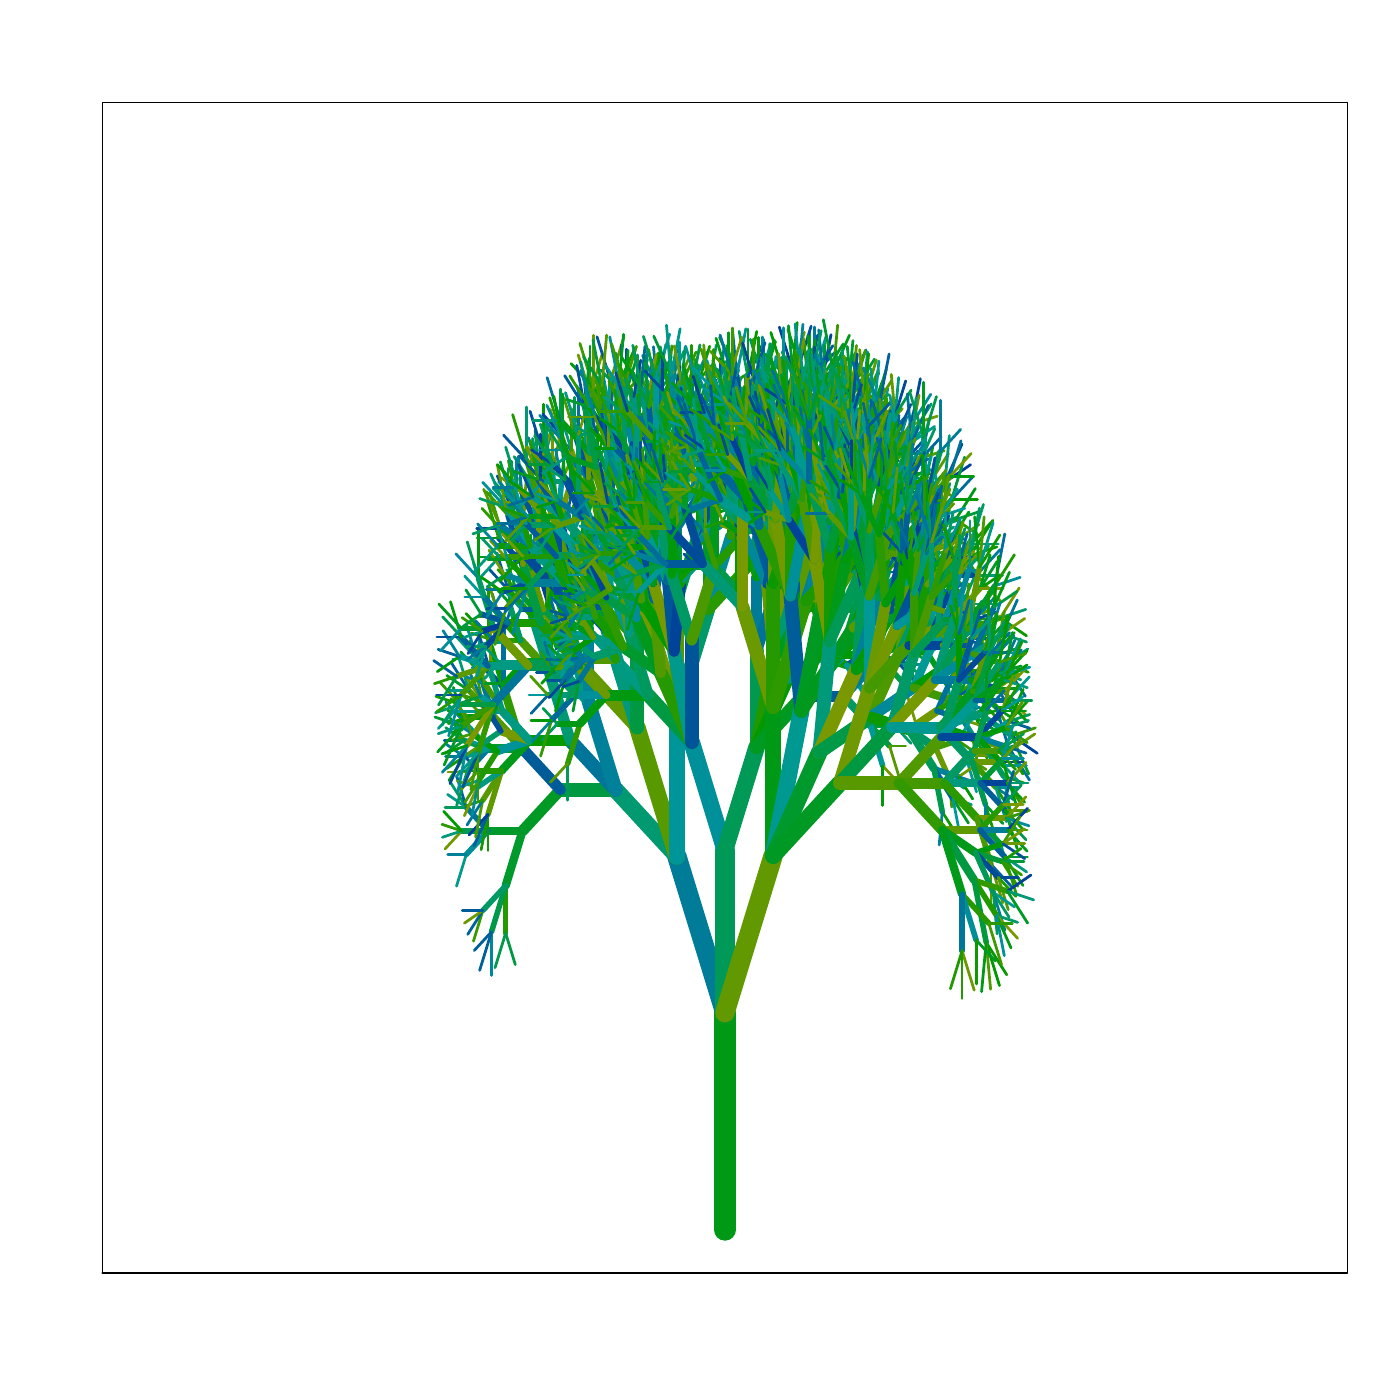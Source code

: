 % Created by tikzDevice version 0.9 on 2016-03-10 16:15:45
% !TEX encoding = UTF-8 Unicode
\documentclass{article}
\nonstopmode

\usepackage{tikz}

\usepackage[active,tightpage,psfixbb]{preview}

\PreviewEnvironment{pgfpicture}

\setlength\PreviewBorder{0pt}

\newcommand{\SweaveOpts}[1]{}  % do not interfere with LaTeX
\newcommand{\SweaveInput}[1]{} % because they are not real TeX commands
\newcommand{\Sexpr}[1]{}       % will only be parsed by R


\usepackage[utf8]{inputenc}
\usepackage{amsmath}
\usepackage{graphicx}
%\usepackage{bbold}
\usepackage{tikz}
%\usepackage{silence}
\usepackage{mdframed}
%\WarningFilter{mdframed}{You got a bad break}
\usepackage[colorinlistoftodos]{todonotes}
\usepackage{listings}
\usepackage{color}
\colorlet{exampcol}{blue!10}
\usepackage{multicol}
\usepackage{booktabs}

\title{BIO311: Population Ecology\\ \textit{Practical 10:\\ Stochasticity in Matrix Models\\ Population Viability Analysis\\ \& Metapopulation Dynamics.}}
\setlength\parindent{0pt}

\setcounter{tocdepth}{1} % Determines the depth of the table of contents;; 0:chapters, 1: chapters and sections, 2: chapters,sections and subsections

%\renewcommand{\theExercise}{\thechapter.\arabic{Exercise}}%

\setlength\parindent{0pt}

\begin{document}

\begin{tikzpicture}[x=1pt,y=1pt]
\definecolor{fillColor}{RGB}{255,255,255}
\path[use as bounding box,fill=fillColor,fill opacity=0.00] (0,0) rectangle (505.89,505.89);
\begin{scope}
\path[clip] (  0.00,  0.00) rectangle (505.89,505.89);
\definecolor{drawColor}{RGB}{0,0,0}

\path[draw=drawColor,line width= 0.4pt,line join=round,line cap=round] ( 36.90, 45.90) --
	(486.99, 45.90) --
	(486.99,468.99) --
	( 36.90,468.99) --
	( 36.90, 45.90);
\end{scope}
\begin{scope}
\path[clip] ( 36.90, 45.90) rectangle (486.99,468.99);
\definecolor{drawColor}{RGB}{0,153,22}

\path[draw=drawColor,line width= 8.0pt,line join=round,line cap=round] (261.94, 61.57) --
	(261.94,139.92);
\definecolor{drawColor}{RGB}{0,124,153}

\path[draw=drawColor,line width= 7.0pt,line join=round,line cap=round] (261.94,139.92) --
	(244.57,196.49);
\definecolor{drawColor}{RGB}{0,153,112}

\path[draw=drawColor,line width= 6.0pt,line join=round,line cap=round] (244.57,196.49) --
	(222.46,220.49);
\definecolor{drawColor}{RGB}{0,153,66}

\path[draw=drawColor,line width= 5.0pt,line join=round,line cap=round] (222.46,220.49) --
	(202.48,220.49);
\definecolor{drawColor}{RGB}{0,153,38}

\path[draw=drawColor,line width= 4.0pt,line join=round,line cap=round] (202.48,220.49) --
	(188.80,205.64);
\definecolor{drawColor}{RGB}{0,153,44}

\path[draw=drawColor,line width= 3.0pt,line join=round,line cap=round] (188.80,205.64) --
	(182.71,185.82);
\definecolor{drawColor}{RGB}{36,153,0}

\path[draw=drawColor,line width= 2.0pt,line join=round,line cap=round] (182.71,185.82) --
	(182.71,168.69);
\definecolor{drawColor}{RGB}{0,153,66}

\path[draw=drawColor,line width= 1.0pt,line join=round,line cap=round] (182.71,168.69) --
	(186.20,157.33);
\definecolor{drawColor}{RGB}{0,153,79}

\path[draw=drawColor,line width= 1.0pt,line join=round,line cap=round] (182.71,168.69) --
	(178.88,156.20);
\definecolor{drawColor}{RGB}{0,153,73}

\path[draw=drawColor,line width= 2.0pt,line join=round,line cap=round] (182.71,185.82) --
	(177.60,169.17);
\definecolor{drawColor}{RGB}{0,135,153}

\path[draw=drawColor,line width= 1.0pt,line join=round,line cap=round] (177.60,169.17) --
	(177.60,153.43);
\definecolor{drawColor}{RGB}{0,96,153}

\path[draw=drawColor,line width= 1.0pt,line join=round,line cap=round] (177.60,169.17) --
	(173.32,155.23);

\path[draw=drawColor,line width= 1.0pt,line join=round,line cap=round] (177.60,169.17) --
	(171.37,162.41);
\definecolor{drawColor}{RGB}{0,153,101}

\path[draw=drawColor,line width= 2.0pt,line join=round,line cap=round] (182.71,185.82) --
	(174.49,176.90);
\definecolor{drawColor}{RGB}{56,153,0}

\path[draw=drawColor,line width= 1.0pt,line join=round,line cap=round] (174.49,176.90) --
	(171.08,165.79);
\definecolor{drawColor}{RGB}{0,98,153}

\path[draw=drawColor,line width= 1.0pt,line join=round,line cap=round] (174.49,176.90) --
	(169.01,168.24);
\definecolor{drawColor}{RGB}{108,153,0}

\path[draw=drawColor,line width= 1.0pt,line join=round,line cap=round] (174.49,176.90) --
	(167.80,172.31);
\definecolor{drawColor}{RGB}{0,93,153}

\path[draw=drawColor,line width= 1.0pt,line join=round,line cap=round] (174.49,176.90) --
	(167.02,176.90);
\definecolor{drawColor}{RGB}{0,153,42}

\path[draw=drawColor,line width= 3.0pt,line join=round,line cap=round] (188.80,205.64) --
	(176.36,205.64);
\definecolor{drawColor}{RGB}{0,142,153}

\path[draw=drawColor,line width= 2.0pt,line join=round,line cap=round] (176.36,205.64) --
	(168.47,197.08);
\definecolor{drawColor}{RGB}{0,153,141}

\path[draw=drawColor,line width= 1.0pt,line join=round,line cap=round] (168.47,197.08) --
	(164.96,185.67);
\definecolor{drawColor}{RGB}{0,128,153}

\path[draw=drawColor,line width= 1.0pt,line join=round,line cap=round] (168.47,197.08) --
	(161.83,197.08);
\definecolor{drawColor}{RGB}{0,153,82}

\path[draw=drawColor,line width= 2.0pt,line join=round,line cap=round] (176.36,205.64) --
	(166.84,205.64);
\definecolor{drawColor}{RGB}{113,153,0}

\path[draw=drawColor,line width= 1.0pt,line join=round,line cap=round] (166.84,205.64) --
	(160.86,199.16);
\definecolor{drawColor}{RGB}{0,153,121}

\path[draw=drawColor,line width= 1.0pt,line join=round,line cap=round] (166.84,205.64) --
	(159.88,203.34);
\definecolor{drawColor}{RGB}{43,153,0}

\path[draw=drawColor,line width= 1.0pt,line join=round,line cap=round] (166.84,205.64) --
	(159.72,208.00);
\definecolor{drawColor}{RGB}{0,153,1}

\path[draw=drawColor,line width= 1.0pt,line join=round,line cap=round] (166.84,205.64) --
	(160.33,212.71);
\definecolor{drawColor}{RGB}{0,117,153}

\path[draw=drawColor,line width= 2.0pt,line join=round,line cap=round] (176.36,205.64) --
	(168.47,214.21);
\definecolor{drawColor}{RGB}{0,153,90}

\path[draw=drawColor,line width= 1.0pt,line join=round,line cap=round] (168.47,214.21) --
	(160.79,214.21);
\definecolor{drawColor}{RGB}{0,153,141}

\path[draw=drawColor,line width= 1.0pt,line join=round,line cap=round] (168.47,214.21) --
	(161.72,218.82);
\definecolor{drawColor}{RGB}{0,153,101}

\path[draw=drawColor,line width= 1.0pt,line join=round,line cap=round] (168.47,214.21) --
	(163.00,222.83);
\definecolor{drawColor}{RGB}{0,98,153}

\path[draw=drawColor,line width= 1.0pt,line join=round,line cap=round] (168.47,214.21) --
	(165.03,225.43);
\definecolor{drawColor}{RGB}{0,91,153}

\path[draw=drawColor,line width= 4.0pt,line join=round,line cap=round] (202.48,220.49) --
	(188.72,235.43);
\definecolor{drawColor}{RGB}{0,153,47}

\path[draw=drawColor,line width= 3.0pt,line join=round,line cap=round] (188.72,235.43) --
	(176.55,235.43);
\definecolor{drawColor}{RGB}{0,117,153}

\path[draw=drawColor,line width= 2.0pt,line join=round,line cap=round] (176.55,235.43) --
	(168.74,226.96);
\definecolor{drawColor}{RGB}{0,153,93}

\path[draw=drawColor,line width= 1.0pt,line join=round,line cap=round] (168.74,226.96) --
	(164.99,214.75);
\definecolor{drawColor}{RGB}{119,153,0}

\path[draw=drawColor,line width= 1.0pt,line join=round,line cap=round] (168.74,226.96) --
	(161.84,226.96);
\definecolor{drawColor}{RGB}{0,153,143}

\path[draw=drawColor,line width= 2.0pt,line join=round,line cap=round] (176.55,235.43) --
	(167.73,232.51);
\definecolor{drawColor}{RGB}{0,153,9}

\path[draw=drawColor,line width= 1.0pt,line join=round,line cap=round] (167.73,232.51) --
	(162.26,223.88);
\definecolor{drawColor}{RGB}{15,153,0}

\path[draw=drawColor,line width= 1.0pt,line join=round,line cap=round] (167.73,232.51) --
	(161.37,228.16);
\definecolor{drawColor}{RGB}{0,120,153}

\path[draw=drawColor,line width= 1.0pt,line join=round,line cap=round] (167.73,232.51) --
	(161.00,232.51);
\definecolor{drawColor}{RGB}{0,122,153}

\path[draw=drawColor,line width= 1.0pt,line join=round,line cap=round] (167.73,232.51) --
	(161.28,236.92);
\definecolor{drawColor}{RGB}{0,153,145}

\path[draw=drawColor,line width= 2.0pt,line join=round,line cap=round] (176.55,235.43) --
	(167.78,238.34);
\definecolor{drawColor}{RGB}{0,153,47}

\path[draw=drawColor,line width= 1.0pt,line join=round,line cap=round] (167.78,238.34) --
	(160.88,233.62);
\definecolor{drawColor}{RGB}{0,93,153}

\path[draw=drawColor,line width= 1.0pt,line join=round,line cap=round] (167.78,238.34) --
	(160.51,238.34);
\definecolor{drawColor}{RGB}{0,153,81}

\path[draw=drawColor,line width= 1.0pt,line join=round,line cap=round] (167.78,238.34) --
	(161.05,242.94);
\definecolor{drawColor}{RGB}{0,153,38}

\path[draw=drawColor,line width= 1.0pt,line join=round,line cap=round] (167.78,238.34) --
	(162.09,247.31);
\definecolor{drawColor}{RGB}{0,153,147}

\path[draw=drawColor,line width= 2.0pt,line join=round,line cap=round] (176.55,235.43) --
	(167.61,245.13);
\definecolor{drawColor}{RGB}{0,153,55}

\path[draw=drawColor,line width= 1.0pt,line join=round,line cap=round] (167.61,245.13) --
	(160.22,245.13);
\definecolor{drawColor}{RGB}{0,131,153}

\path[draw=drawColor,line width= 1.0pt,line join=round,line cap=round] (167.61,245.13) --
	(161.08,252.21);
\definecolor{drawColor}{RGB}{0,153,16}

\path[draw=drawColor,line width= 1.0pt,line join=round,line cap=round] (167.61,245.13) --
	(163.82,257.49);
\definecolor{drawColor}{RGB}{82,153,0}

\path[draw=drawColor,line width= 3.0pt,line join=round,line cap=round] (188.72,235.43) --
	(178.29,246.75);
\definecolor{drawColor}{RGB}{0,153,12}

\path[draw=drawColor,line width= 2.0pt,line join=round,line cap=round] (178.29,246.75) --
	(169.07,246.75);
\definecolor{drawColor}{RGB}{1,153,0}

\path[draw=drawColor,line width= 1.0pt,line join=round,line cap=round] (169.07,246.75) --
	(163.46,240.67);
\definecolor{drawColor}{RGB}{12,153,0}

\path[draw=drawColor,line width= 1.0pt,line join=round,line cap=round] (169.07,246.75) --
	(161.98,244.40);
\definecolor{drawColor}{RGB}{0,153,7}

\path[draw=drawColor,line width= 1.0pt,line join=round,line cap=round] (169.07,246.75) --
	(161.86,249.14);
\definecolor{drawColor}{RGB}{45,153,0}

\path[draw=drawColor,line width= 1.0pt,line join=round,line cap=round] (169.07,246.75) --
	(162.91,253.44);
\definecolor{drawColor}{RGB}{78,153,0}

\path[draw=drawColor,line width= 2.0pt,line join=round,line cap=round] (178.29,246.75) --
	(169.46,256.34);
\definecolor{drawColor}{RGB}{0,153,149}

\path[draw=drawColor,line width= 1.0pt,line join=round,line cap=round] (169.46,256.34) --
	(161.78,256.34);
\definecolor{drawColor}{RGB}{0,153,36}

\path[draw=drawColor,line width= 1.0pt,line join=round,line cap=round] (169.46,256.34) --
	(161.47,261.80);
\definecolor{drawColor}{RGB}{0,98,153}

\path[draw=drawColor,line width= 1.0pt,line join=round,line cap=round] (169.46,256.34) --
	(163.18,266.25);
\definecolor{drawColor}{RGB}{0,153,116}

\path[draw=drawColor,line width= 1.0pt,line join=round,line cap=round] (169.46,256.34) --
	(165.81,268.23);
\definecolor{drawColor}{RGB}{0,118,153}

\path[draw=drawColor,line width= 2.0pt,line join=round,line cap=round] (178.29,246.75) --
	(173.33,262.90);
\definecolor{drawColor}{RGB}{0,153,44}

\path[draw=drawColor,line width= 1.0pt,line join=round,line cap=round] (173.33,262.90) --
	(166.52,270.29);
\definecolor{drawColor}{RGB}{54,153,0}

\path[draw=drawColor,line width= 1.0pt,line join=round,line cap=round] (173.33,262.90) --
	(169.83,274.29);
\definecolor{drawColor}{RGB}{0,153,130}

\path[draw=drawColor,line width= 1.0pt,line join=round,line cap=round] (173.33,262.90) --
	(173.33,278.30);
\definecolor{drawColor}{RGB}{47,153,0}

\path[draw=drawColor,line width= 3.0pt,line join=round,line cap=round] (188.72,235.43) --
	(182.02,257.24);
\definecolor{drawColor}{RGB}{0,85,153}

\path[draw=drawColor,line width= 2.0pt,line join=round,line cap=round] (182.02,257.24) --
	(172.36,267.72);
\definecolor{drawColor}{RGB}{0,153,140}

\path[draw=drawColor,line width= 1.0pt,line join=round,line cap=round] (172.36,267.72) --
	(163.58,267.72);
\definecolor{drawColor}{RGB}{0,153,125}

\path[draw=drawColor,line width= 1.0pt,line join=round,line cap=round] (172.36,267.72) --
	(165.07,275.64);
\definecolor{drawColor}{RGB}{0,137,153}

\path[draw=drawColor,line width= 1.0pt,line join=round,line cap=round] (172.36,267.72) --
	(168.46,280.44);
\definecolor{drawColor}{RGB}{8,153,0}

\path[draw=drawColor,line width= 2.0pt,line join=round,line cap=round] (182.02,257.24) --
	(176.41,275.52);
\definecolor{drawColor}{RGB}{6,153,0}

\path[draw=drawColor,line width= 1.0pt,line join=round,line cap=round] (176.41,275.52) --
	(168.43,284.18);
\definecolor{drawColor}{RGB}{26,153,0}

\path[draw=drawColor,line width= 1.0pt,line join=round,line cap=round] (176.41,275.52) --
	(176.41,293.34);
\definecolor{drawColor}{RGB}{0,111,153}

\path[draw=drawColor,line width= 2.0pt,line join=round,line cap=round] (182.02,257.24) --
	(182.02,277.69);
\definecolor{drawColor}{RGB}{0,67,153}

\path[draw=drawColor,line width= 1.0pt,line join=round,line cap=round] (182.02,277.69) --
	(177.81,291.40);
\definecolor{drawColor}{RGB}{0,107,153}

\path[draw=drawColor,line width= 1.0pt,line join=round,line cap=round] (182.02,277.69) --
	(186.13,291.08);
\definecolor{drawColor}{RGB}{0,117,153}

\path[draw=drawColor,line width= 5.0pt,line join=round,line cap=round] (222.46,220.49) --
	(206.06,238.29);
\definecolor{drawColor}{RGB}{6,153,0}

\path[draw=drawColor,line width= 4.0pt,line join=round,line cap=round] (206.06,238.29) --
	(191.26,238.29);
\definecolor{drawColor}{RGB}{0,153,25}

\path[draw=drawColor,line width= 3.0pt,line join=round,line cap=round] (191.26,238.29) --
	(181.16,227.32);
\definecolor{drawColor}{RGB}{95,153,0}

\path[draw=drawColor,line width= 2.0pt,line join=round,line cap=round] (181.16,227.32) --
	(176.34,211.62);
\definecolor{drawColor}{RGB}{14,153,0}

\path[draw=drawColor,line width= 1.0pt,line join=round,line cap=round] (176.34,211.62) --
	(176.34,198.53);
\definecolor{drawColor}{RGB}{21,153,0}

\path[draw=drawColor,line width= 1.0pt,line join=round,line cap=round] (176.34,211.62) --
	(173.86,198.84);
\definecolor{drawColor}{RGB}{0,94,153}

\path[draw=drawColor,line width= 1.0pt,line join=round,line cap=round] (176.34,211.62) --
	(171.28,200.29);
\definecolor{drawColor}{RGB}{0,65,153}

\path[draw=drawColor,line width= 1.0pt,line join=round,line cap=round] (176.34,211.62) --
	(169.51,204.21);
\definecolor{drawColor}{RGB}{89,153,0}

\path[draw=drawColor,line width= 2.0pt,line join=round,line cap=round] (181.16,227.32) --
	(174.41,216.67);
\definecolor{drawColor}{RGB}{74,153,0}

\path[draw=drawColor,line width= 1.0pt,line join=round,line cap=round] (174.41,216.67) --
	(171.85,203.45);
\definecolor{drawColor}{RGB}{0,117,153}

\path[draw=drawColor,line width= 1.0pt,line join=round,line cap=round] (174.41,216.67) --
	(168.77,207.78);
\definecolor{drawColor}{RGB}{39,153,0}

\path[draw=drawColor,line width= 1.0pt,line join=round,line cap=round] (174.41,216.67) --
	(168.27,214.64);
\definecolor{drawColor}{RGB}{0,153,129}

\path[draw=drawColor,line width= 2.0pt,line join=round,line cap=round] (181.16,227.32) --
	(172.37,221.31);
\definecolor{drawColor}{RGB}{117,153,0}

\path[draw=drawColor,line width= 1.0pt,line join=round,line cap=round] (172.37,221.31) --
	(167.81,211.11);
\definecolor{drawColor}{RGB}{95,153,0}

\path[draw=drawColor,line width= 1.0pt,line join=round,line cap=round] (172.37,221.31) --
	(165.20,223.69);
\definecolor{drawColor}{RGB}{38,153,0}

\path[draw=drawColor,line width= 2.0pt,line join=round,line cap=round] (181.16,227.32) --
	(172.77,227.32);
\definecolor{drawColor}{RGB}{93,153,0}

\path[draw=drawColor,line width= 1.0pt,line join=round,line cap=round] (172.77,227.32) --
	(166.72,220.76);
\definecolor{drawColor}{RGB}{0,153,42}

\path[draw=drawColor,line width= 1.0pt,line join=round,line cap=round] (172.77,227.32) --
	(166.00,227.32);
\definecolor{drawColor}{RGB}{0,87,153}

\path[draw=drawColor,line width= 1.0pt,line join=round,line cap=round] (172.77,227.32) --
	(167.32,233.24);
\definecolor{drawColor}{RGB}{0,146,153}

\path[draw=drawColor,line width= 3.0pt,line join=round,line cap=round] (191.26,238.29) --
	(179.71,234.46);
\definecolor{drawColor}{RGB}{32,153,0}

\path[draw=drawColor,line width= 2.0pt,line join=round,line cap=round] (179.71,234.46) --
	(172.98,223.84);
\definecolor{drawColor}{RGB}{0,137,153}

\path[draw=drawColor,line width= 1.0pt,line join=round,line cap=round] (172.98,223.84) --
	(170.52,211.16);
\definecolor{drawColor}{RGB}{67,153,0}

\path[draw=drawColor,line width= 1.0pt,line join=round,line cap=round] (172.98,223.84) --
	(167.98,215.96);
\definecolor{drawColor}{RGB}{0,153,143}

\path[draw=drawColor,line width= 1.0pt,line join=round,line cap=round] (172.98,223.84) --
	(166.85,221.81);
\definecolor{drawColor}{RGB}{0,153,7}

\path[draw=drawColor,line width= 2.0pt,line join=round,line cap=round] (179.71,234.46) --
	(170.52,240.75);
\definecolor{drawColor}{RGB}{62,153,0}

\path[draw=drawColor,line width= 1.0pt,line join=round,line cap=round] (170.52,240.75) --
	(163.43,238.40);
\definecolor{drawColor}{RGB}{0,131,153}

\path[draw=drawColor,line width= 1.0pt,line join=round,line cap=round] (170.52,240.75) --
	(163.49,245.56);
\definecolor{drawColor}{RGB}{74,153,0}

\path[draw=drawColor,line width= 1.0pt,line join=round,line cap=round] (170.52,240.75) --
	(165.35,252.34);
\definecolor{drawColor}{RGB}{119,153,0}

\path[draw=drawColor,line width= 3.0pt,line join=round,line cap=round] (191.26,238.29) --
	(180.98,241.70);
\definecolor{drawColor}{RGB}{0,153,106}

\path[draw=drawColor,line width= 2.0pt,line join=round,line cap=round] (180.98,241.70) --
	(172.71,236.04);
\definecolor{drawColor}{RGB}{0,153,110}

\path[draw=drawColor,line width= 1.0pt,line join=round,line cap=round] (172.71,236.04) --
	(168.60,226.85);
\definecolor{drawColor}{RGB}{89,153,0}

\path[draw=drawColor,line width= 1.0pt,line join=round,line cap=round] (172.71,236.04) --
	(166.80,232.00);
\definecolor{drawColor}{RGB}{0,153,86}

\path[draw=drawColor,line width= 1.0pt,line join=round,line cap=round] (172.71,236.04) --
	(165.41,238.46);
\definecolor{drawColor}{RGB}{0,80,153}

\path[draw=drawColor,line width= 2.0pt,line join=round,line cap=round] (180.98,241.70) --
	(174.22,252.36);
\definecolor{drawColor}{RGB}{47,153,0}

\path[draw=drawColor,line width= 1.0pt,line join=round,line cap=round] (174.22,252.36) --
	(167.84,254.48);
\definecolor{drawColor}{RGB}{93,153,0}

\path[draw=drawColor,line width= 1.0pt,line join=round,line cap=round] (174.22,252.36) --
	(168.57,261.28);
\definecolor{drawColor}{RGB}{62,153,0}

\path[draw=drawColor,line width= 1.0pt,line join=round,line cap=round] (174.22,252.36) --
	(171.95,264.12);
\definecolor{drawColor}{RGB}{0,153,129}

\path[draw=drawColor,line width= 3.0pt,line join=round,line cap=round] (191.26,238.29) --
	(181.67,248.71);
\definecolor{drawColor}{RGB}{0,146,153}

\path[draw=drawColor,line width= 2.0pt,line join=round,line cap=round] (181.67,248.71) --
	(172.89,248.71);
\definecolor{drawColor}{RGB}{0,153,71}

\path[draw=drawColor,line width= 1.0pt,line join=round,line cap=round] (172.89,248.71) --
	(166.56,241.85);
\definecolor{drawColor}{RGB}{0,153,140}

\path[draw=drawColor,line width= 1.0pt,line join=round,line cap=round] (172.89,248.71) --
	(165.57,248.71);
\definecolor{drawColor}{RGB}{65,153,0}

\path[draw=drawColor,line width= 1.0pt,line join=round,line cap=round] (172.89,248.71) --
	(167.48,254.57);
\definecolor{drawColor}{RGB}{0,152,153}

\path[draw=drawColor,line width= 2.0pt,line join=round,line cap=round] (181.67,248.71) --
	(173.63,254.21);
\definecolor{drawColor}{RGB}{0,153,62}

\path[draw=drawColor,line width= 1.0pt,line join=round,line cap=round] (173.63,254.21) --
	(166.50,251.84);
\definecolor{drawColor}{RGB}{0,122,153}

\path[draw=drawColor,line width= 1.0pt,line join=round,line cap=round] (173.63,254.21) --
	(169.62,263.18);
\definecolor{drawColor}{RGB}{69,153,0}

\path[draw=drawColor,line width= 2.0pt,line join=round,line cap=round] (181.67,248.71) --
	(175.09,259.08);
\definecolor{drawColor}{RGB}{0,135,153}

\path[draw=drawColor,line width= 1.0pt,line join=round,line cap=round] (175.09,259.08) --
	(168.32,261.32);
\definecolor{drawColor}{RGB}{0,153,10}

\path[draw=drawColor,line width= 1.0pt,line join=round,line cap=round] (175.09,259.08) --
	(169.91,267.25);
\definecolor{drawColor}{RGB}{87,153,0}

\path[draw=drawColor,line width= 1.0pt,line join=round,line cap=round] (175.09,259.08) --
	(172.69,271.50);
\definecolor{drawColor}{RGB}{0,153,116}

\path[draw=drawColor,line width= 2.0pt,line join=round,line cap=round] (181.67,248.71) --
	(177.16,263.39);
\definecolor{drawColor}{RGB}{0,153,95}

\path[draw=drawColor,line width= 1.0pt,line join=round,line cap=round] (177.16,263.39) --
	(171.21,269.85);
\definecolor{drawColor}{RGB}{0,87,153}

\path[draw=drawColor,line width= 1.0pt,line join=round,line cap=round] (177.16,263.39) --
	(173.45,275.47);
\definecolor{drawColor}{RGB}{111,153,0}

\path[draw=drawColor,line width= 1.0pt,line join=round,line cap=round] (177.16,263.39) --
	(177.16,277.57);
\definecolor{drawColor}{RGB}{0,153,112}

\path[draw=drawColor,line width= 4.0pt,line join=round,line cap=round] (206.06,238.29) --
	(198.34,263.43);
\definecolor{drawColor}{RGB}{76,153,0}

\path[draw=drawColor,line width= 3.0pt,line join=round,line cap=round] (198.34,263.43) --
	(188.18,274.46);
\definecolor{drawColor}{RGB}{43,153,0}

\path[draw=drawColor,line width= 2.0pt,line join=round,line cap=round] (188.18,274.46) --
	(178.40,274.46);
\definecolor{drawColor}{RGB}{84,153,0}

\path[draw=drawColor,line width= 1.0pt,line join=round,line cap=round] (178.40,274.46) --
	(171.40,266.86);
\definecolor{drawColor}{RGB}{0,153,129}

\path[draw=drawColor,line width= 1.0pt,line join=round,line cap=round] (178.40,274.46) --
	(170.35,271.79);
\definecolor{drawColor}{RGB}{52,153,0}

\path[draw=drawColor,line width= 1.0pt,line join=round,line cap=round] (178.40,274.46) --
	(170.35,277.13);
\definecolor{drawColor}{RGB}{0,117,153}

\path[draw=drawColor,line width= 1.0pt,line join=round,line cap=round] (178.40,274.46) --
	(171.87,281.55);
\definecolor{drawColor}{RGB}{17,153,0}

\path[draw=drawColor,line width= 2.0pt,line join=round,line cap=round] (188.18,274.46) --
	(180.31,283.00);
\definecolor{drawColor}{RGB}{56,153,0}

\path[draw=drawColor,line width= 1.0pt,line join=round,line cap=round] (180.31,283.00) --
	(172.85,283.00);
\definecolor{drawColor}{RGB}{0,153,60}

\path[draw=drawColor,line width= 1.0pt,line join=round,line cap=round] (180.31,283.00) --
	(174.80,288.98);
\definecolor{drawColor}{RGB}{87,153,0}

\path[draw=drawColor,line width= 1.0pt,line join=round,line cap=round] (180.31,283.00) --
	(177.02,293.71);
\definecolor{drawColor}{RGB}{0,153,97}

\path[draw=drawColor,line width= 2.0pt,line join=round,line cap=round] (188.18,274.46) --
	(183.98,288.13);
\definecolor{drawColor}{RGB}{0,153,40}

\path[draw=drawColor,line width= 1.0pt,line join=round,line cap=round] (183.98,288.13) --
	(177.97,294.65);

\path[draw=drawColor,line width= 1.0pt,line join=round,line cap=round] (183.98,288.13) --
	(183.98,299.90);
\definecolor{drawColor}{RGB}{0,153,117}

\path[draw=drawColor,line width= 3.0pt,line join=round,line cap=round] (198.34,263.43) --
	(192.18,283.50);
\definecolor{drawColor}{RGB}{19,153,0}

\path[draw=drawColor,line width= 2.0pt,line join=round,line cap=round] (192.18,283.50) --
	(183.63,292.77);
\definecolor{drawColor}{RGB}{0,118,153}

\path[draw=drawColor,line width= 1.0pt,line join=round,line cap=round] (183.63,292.77) --
	(175.72,292.77);
\definecolor{drawColor}{RGB}{0,85,153}

\path[draw=drawColor,line width= 1.0pt,line join=round,line cap=round] (183.63,292.77) --
	(176.68,300.32);
\definecolor{drawColor}{RGB}{0,93,153}

\path[draw=drawColor,line width= 1.0pt,line join=round,line cap=round] (183.63,292.77) --
	(179.55,306.07);
\definecolor{drawColor}{RGB}{6,153,0}

\path[draw=drawColor,line width= 2.0pt,line join=round,line cap=round] (192.18,283.50) --
	(192.18,303.13);
\definecolor{drawColor}{RGB}{0,83,153}

\path[draw=drawColor,line width= 1.0pt,line join=round,line cap=round] (192.18,303.13) --
	(187.74,317.57);
\definecolor{drawColor}{RGB}{39,153,0}

\path[draw=drawColor,line width= 1.0pt,line join=round,line cap=round] (192.18,303.13) --
	(196.12,315.96);
\definecolor{drawColor}{RGB}{6,153,0}

\path[draw=drawColor,line width= 3.0pt,line join=round,line cap=round] (198.34,263.43) --
	(198.34,288.07);
\definecolor{drawColor}{RGB}{0,65,153}

\path[draw=drawColor,line width= 2.0pt,line join=round,line cap=round] (198.34,288.07) --
	(192.98,305.53);
\definecolor{drawColor}{RGB}{8,153,0}

\path[draw=drawColor,line width= 1.0pt,line join=round,line cap=round] (192.98,305.53) --
	(186.17,312.92);
\definecolor{drawColor}{RGB}{0,153,38}

\path[draw=drawColor,line width= 1.0pt,line join=round,line cap=round] (192.98,305.53) --
	(188.93,318.72);
\definecolor{drawColor}{RGB}{0,139,153}

\path[draw=drawColor,line width= 1.0pt,line join=round,line cap=round] (192.98,305.53) --
	(192.98,320.10);
\definecolor{drawColor}{RGB}{76,153,0}

\path[draw=drawColor,line width= 2.0pt,line join=round,line cap=round] (198.34,288.07) --
	(198.34,305.50);
\definecolor{drawColor}{RGB}{26,153,0}

\path[draw=drawColor,line width= 1.0pt,line join=round,line cap=round] (198.34,305.50) --
	(195.09,316.11);
\definecolor{drawColor}{RGB}{0,150,153}

\path[draw=drawColor,line width= 1.0pt,line join=round,line cap=round] (198.34,305.50) --
	(198.34,318.43);
\definecolor{drawColor}{RGB}{0,153,46}

\path[draw=drawColor,line width= 1.0pt,line join=round,line cap=round] (198.34,305.50) --
	(202.25,318.22);
\definecolor{drawColor}{RGB}{0,153,7}

\path[draw=drawColor,line width= 2.0pt,line join=round,line cap=round] (198.34,288.07) --
	(203.61,305.24);
\definecolor{drawColor}{RGB}{0,153,149}

\path[draw=drawColor,line width= 1.0pt,line join=round,line cap=round] (203.61,305.24) --
	(203.61,322.00);
\definecolor{drawColor}{RGB}{0,153,68}

\path[draw=drawColor,line width= 1.0pt,line join=round,line cap=round] (203.61,305.24) --
	(211.34,313.62);
\definecolor{drawColor}{RGB}{0,128,153}

\path[draw=drawColor,line width= 5.0pt,line join=round,line cap=round] (222.46,220.49) --
	(212.60,252.60);
\definecolor{drawColor}{RGB}{0,153,121}

\path[draw=drawColor,line width= 4.0pt,line join=round,line cap=round] (212.60,252.60) --
	(199.79,266.51);
\definecolor{drawColor}{RGB}{0,153,38}

\path[draw=drawColor,line width= 3.0pt,line join=round,line cap=round] (199.79,266.51) --
	(189.08,266.51);
\definecolor{drawColor}{RGB}{0,153,12}

\path[draw=drawColor,line width= 2.0pt,line join=round,line cap=round] (189.08,266.51) --
	(181.98,258.80);
\definecolor{drawColor}{RGB}{0,153,18}

\path[draw=drawColor,line width= 1.0pt,line join=round,line cap=round] (181.98,258.80) --
	(178.78,248.39);
\definecolor{drawColor}{RGB}{0,153,33}

\path[draw=drawColor,line width= 1.0pt,line join=round,line cap=round] (181.98,258.80) --
	(175.32,258.80);
\definecolor{drawColor}{RGB}{0,153,130}

\path[draw=drawColor,line width= 2.0pt,line join=round,line cap=round] (189.08,266.51) --
	(180.48,266.51);
\definecolor{drawColor}{RGB}{0,153,121}

\path[draw=drawColor,line width= 1.0pt,line join=round,line cap=round] (180.48,266.51) --
	(175.14,260.71);
\definecolor{drawColor}{RGB}{25,153,0}

\path[draw=drawColor,line width= 1.0pt,line join=round,line cap=round] (180.48,266.51) --
	(173.25,266.51);
\definecolor{drawColor}{RGB}{0,153,106}

\path[draw=drawColor,line width= 1.0pt,line join=round,line cap=round] (180.48,266.51) --
	(174.98,272.48);
\definecolor{drawColor}{RGB}{1,153,0}

\path[draw=drawColor,line width= 2.0pt,line join=round,line cap=round] (189.08,266.51) --
	(182.34,273.83);
\definecolor{drawColor}{RGB}{0,153,136}

\path[draw=drawColor,line width= 1.0pt,line join=round,line cap=round] (182.34,273.83) --
	(176.07,273.83);
\definecolor{drawColor}{RGB}{0,67,153}

\path[draw=drawColor,line width= 1.0pt,line join=round,line cap=round] (182.34,273.83) --
	(177.44,279.15);
\definecolor{drawColor}{RGB}{0,153,114}

\path[draw=drawColor,line width= 1.0pt,line join=round,line cap=round] (182.34,273.83) --
	(179.54,282.95);
\definecolor{drawColor}{RGB}{0,153,143}

\path[draw=drawColor,line width= 3.0pt,line join=round,line cap=round] (199.79,266.51) --
	(194.26,284.51);
\definecolor{drawColor}{RGB}{0,153,44}

\path[draw=drawColor,line width= 2.0pt,line join=round,line cap=round] (194.26,284.51) --
	(186.35,293.09);
\definecolor{drawColor}{RGB}{0,153,134}

\path[draw=drawColor,line width= 1.0pt,line join=round,line cap=round] (186.35,293.09) --
	(179.47,293.09);
\definecolor{drawColor}{RGB}{34,153,0}

\path[draw=drawColor,line width= 1.0pt,line join=round,line cap=round] (186.35,293.09) --
	(179.93,300.06);
\definecolor{drawColor}{RGB}{0,153,57}

\path[draw=drawColor,line width= 1.0pt,line join=round,line cap=round] (186.35,293.09) --
	(182.77,304.76);
\definecolor{drawColor}{RGB}{87,153,0}

\path[draw=drawColor,line width= 2.0pt,line join=round,line cap=round] (194.26,284.51) --
	(194.26,299.41);
\definecolor{drawColor}{RGB}{0,78,153}

\path[draw=drawColor,line width= 1.0pt,line join=round,line cap=round] (194.26,299.41) --
	(191.15,309.53);
\definecolor{drawColor}{RGB}{0,153,141}

\path[draw=drawColor,line width= 1.0pt,line join=round,line cap=round] (194.26,299.41) --
	(194.26,311.81);
\definecolor{drawColor}{RGB}{0,153,88}

\path[draw=drawColor,line width= 1.0pt,line join=round,line cap=round] (194.26,299.41) --
	(197.23,309.09);
\definecolor{drawColor}{RGB}{0,153,129}

\path[draw=drawColor,line width= 4.0pt,line join=round,line cap=round] (212.60,252.60) --
	(205.54,275.60);
\definecolor{drawColor}{RGB}{0,153,71}

\path[draw=drawColor,line width= 3.0pt,line join=round,line cap=round] (205.54,275.60) --
	(196.34,285.59);
\definecolor{drawColor}{RGB}{0,93,153}

\path[draw=drawColor,line width= 2.0pt,line join=round,line cap=round] (196.34,285.59) --
	(188.53,285.59);
\definecolor{drawColor}{RGB}{0,153,29}

\path[draw=drawColor,line width= 1.0pt,line join=round,line cap=round] (188.53,285.59) --
	(183.17,279.76);
\definecolor{drawColor}{RGB}{0,153,125}

\path[draw=drawColor,line width= 1.0pt,line join=round,line cap=round] (188.53,285.59) --
	(183.20,291.37);
\definecolor{drawColor}{RGB}{122,153,0}

\path[draw=drawColor,line width= 2.0pt,line join=round,line cap=round] (196.34,285.59) --
	(188.89,293.67);
\definecolor{drawColor}{RGB}{115,153,0}

\path[draw=drawColor,line width= 1.0pt,line join=round,line cap=round] (188.89,293.67) --
	(182.38,293.67);
\definecolor{drawColor}{RGB}{0,153,141}

\path[draw=drawColor,line width= 1.0pt,line join=round,line cap=round] (188.89,293.67) --
	(183.08,299.98);
\definecolor{drawColor}{RGB}{0,105,153}

\path[draw=drawColor,line width= 1.0pt,line join=round,line cap=round] (188.89,293.67) --
	(185.80,303.75);
\definecolor{drawColor}{RGB}{98,153,0}

\path[draw=drawColor,line width= 2.0pt,line join=round,line cap=round] (196.34,285.59) --
	(191.88,300.10);
\definecolor{drawColor}{RGB}{109,153,0}

\path[draw=drawColor,line width= 1.0pt,line join=round,line cap=round] (191.88,300.10) --
	(186.28,306.17);
\definecolor{drawColor}{RGB}{0,153,23}

\path[draw=drawColor,line width= 1.0pt,line join=round,line cap=round] (191.88,300.10) --
	(188.39,311.45);
\definecolor{drawColor}{RGB}{0,153,31}

\path[draw=drawColor,line width= 1.0pt,line join=round,line cap=round] (191.88,300.10) --
	(191.88,312.70);
\definecolor{drawColor}{RGB}{76,153,0}

\path[draw=drawColor,line width= 3.0pt,line join=round,line cap=round] (205.54,275.60) --
	(205.54,296.94);
\definecolor{drawColor}{RGB}{0,153,18}

\path[draw=drawColor,line width= 2.0pt,line join=round,line cap=round] (205.54,296.94) --
	(201.27,310.85);
\definecolor{drawColor}{RGB}{0,93,153}

\path[draw=drawColor,line width= 1.0pt,line join=round,line cap=round] (201.27,310.85) --
	(195.37,317.25);
\definecolor{drawColor}{RGB}{0,65,153}

\path[draw=drawColor,line width= 1.0pt,line join=round,line cap=round] (201.27,310.85) --
	(201.27,324.42);
\definecolor{drawColor}{RGB}{0,76,153}

\path[draw=drawColor,line width= 2.0pt,line join=round,line cap=round] (205.54,296.94) --
	(203.90,314.33);
\definecolor{drawColor}{RGB}{0,153,47}

\path[draw=drawColor,line width= 1.0pt,line join=round,line cap=round] (203.90,314.33) --
	(198.98,325.37);
\definecolor{drawColor}{RGB}{111,153,0}

\path[draw=drawColor,line width= 1.0pt,line join=round,line cap=round] (203.90,314.33) --
	(202.71,327.06);
\definecolor{drawColor}{RGB}{0,93,153}

\path[draw=drawColor,line width= 1.0pt,line join=round,line cap=round] (203.90,314.33) --
	(206.26,326.51);
\definecolor{drawColor}{RGB}{0,153,129}

\path[draw=drawColor,line width= 2.0pt,line join=round,line cap=round] (205.54,296.94) --
	(207.04,313.03);
\definecolor{drawColor}{RGB}{0,126,153}

\path[draw=drawColor,line width= 1.0pt,line join=round,line cap=round] (207.04,313.03) --
	(204.78,324.70);
\definecolor{drawColor}{RGB}{0,153,81}

\path[draw=drawColor,line width= 1.0pt,line join=round,line cap=round] (207.04,313.03) --
	(208.14,324.71);
\definecolor{drawColor}{RGB}{0,153,84}

\path[draw=drawColor,line width= 1.0pt,line join=round,line cap=round] (207.04,313.03) --
	(211.17,322.28);
\definecolor{drawColor}{RGB}{0,153,97}

\path[draw=drawColor,line width= 2.0pt,line join=round,line cap=round] (205.54,296.94) --
	(210.33,312.57);
\definecolor{drawColor}{RGB}{0,153,10}

\path[draw=drawColor,line width= 1.0pt,line join=round,line cap=round] (210.33,312.57) --
	(210.33,327.49);
\definecolor{drawColor}{RGB}{0,153,51}

\path[draw=drawColor,line width= 1.0pt,line join=round,line cap=round] (210.33,312.57) --
	(214.37,325.70);
\definecolor{drawColor}{RGB}{0,96,153}

\path[draw=drawColor,line width= 1.0pt,line join=round,line cap=round] (210.33,312.57) --
	(216.90,319.69);
\definecolor{drawColor}{RGB}{0,131,153}

\path[draw=drawColor,line width= 4.0pt,line join=round,line cap=round] (212.60,252.60) --
	(212.60,278.99);
\definecolor{drawColor}{RGB}{54,153,0}

\path[draw=drawColor,line width= 3.0pt,line join=round,line cap=round] (212.60,278.99) --
	(207.03,297.11);
\definecolor{drawColor}{RGB}{122,153,0}

\path[draw=drawColor,line width= 2.0pt,line join=round,line cap=round] (207.03,297.11) --
	(199.00,305.82);
\definecolor{drawColor}{RGB}{84,153,0}

\path[draw=drawColor,line width= 1.0pt,line join=round,line cap=round] (199.00,305.82) --
	(192.23,305.82);
\definecolor{drawColor}{RGB}{0,128,153}

\path[draw=drawColor,line width= 1.0pt,line join=round,line cap=round] (199.00,305.82) --
	(191.84,310.73);
\definecolor{drawColor}{RGB}{82,153,0}

\path[draw=drawColor,line width= 1.0pt,line join=round,line cap=round] (199.00,305.82) --
	(193.75,314.11);
\definecolor{drawColor}{RGB}{0,153,49}

\path[draw=drawColor,line width= 1.0pt,line join=round,line cap=round] (199.00,305.82) --
	(195.38,317.62);
\definecolor{drawColor}{RGB}{85,153,0}

\path[draw=drawColor,line width= 2.0pt,line join=round,line cap=round] (207.03,297.11) --
	(202.66,311.36);
\definecolor{drawColor}{RGB}{0,153,99}

\path[draw=drawColor,line width= 1.0pt,line join=round,line cap=round] (202.66,311.36) --
	(196.72,317.81);
\definecolor{drawColor}{RGB}{63,153,0}

\path[draw=drawColor,line width= 1.0pt,line join=round,line cap=round] (202.66,311.36) --
	(202.66,323.10);
\definecolor{drawColor}{RGB}{0,153,16}

\path[draw=drawColor,line width= 2.0pt,line join=round,line cap=round] (207.03,297.11) --
	(207.03,312.12);
\definecolor{drawColor}{RGB}{0,153,64}

\path[draw=drawColor,line width= 1.0pt,line join=round,line cap=round] (207.03,312.12) --
	(204.24,321.23);
\definecolor{drawColor}{RGB}{43,153,0}

\path[draw=drawColor,line width= 1.0pt,line join=round,line cap=round] (207.03,312.12) --
	(207.03,323.23);
\definecolor{drawColor}{RGB}{0,148,153}

\path[draw=drawColor,line width= 1.0pt,line join=round,line cap=round] (207.03,312.12) --
	(209.94,321.59);
\definecolor{drawColor}{RGB}{1,153,0}

\path[draw=drawColor,line width= 3.0pt,line join=round,line cap=round] (212.60,278.99) --
	(218.32,297.60);
\definecolor{drawColor}{RGB}{0,153,138}

\path[draw=drawColor,line width= 2.0pt,line join=round,line cap=round] (218.32,297.60) --
	(218.32,313.25);
\definecolor{drawColor}{RGB}{95,153,0}

\path[draw=drawColor,line width= 1.0pt,line join=round,line cap=round] (218.32,313.25) --
	(214.93,324.28);
\definecolor{drawColor}{RGB}{0,115,153}

\path[draw=drawColor,line width= 1.0pt,line join=round,line cap=round] (218.32,313.25) --
	(218.32,324.34);
\definecolor{drawColor}{RGB}{0,153,84}

\path[draw=drawColor,line width= 1.0pt,line join=round,line cap=round] (218.32,313.25) --
	(221.59,323.90);
\definecolor{drawColor}{RGB}{0,87,153}

\path[draw=drawColor,line width= 2.0pt,line join=round,line cap=round] (218.32,297.60) --
	(221.18,312.42);
\definecolor{drawColor}{RGB}{12,153,0}

\path[draw=drawColor,line width= 1.0pt,line join=round,line cap=round] (221.18,312.42) --
	(220.10,323.98);
\definecolor{drawColor}{RGB}{0,153,79}

\path[draw=drawColor,line width= 1.0pt,line join=round,line cap=round] (221.18,312.42) --
	(223.46,324.17);
\definecolor{drawColor}{RGB}{0,153,106}

\path[draw=drawColor,line width= 1.0pt,line join=round,line cap=round] (221.18,312.42) --
	(226.29,320.47);
\definecolor{drawColor}{RGB}{76,153,0}

\path[draw=drawColor,line width= 2.0pt,line join=round,line cap=round] (218.32,297.60) --
	(223.82,309.92);
\definecolor{drawColor}{RGB}{0,85,153}

\path[draw=drawColor,line width= 1.0pt,line join=round,line cap=round] (223.82,309.92) --
	(225.01,322.69);
\definecolor{drawColor}{RGB}{0,89,153}

\path[draw=drawColor,line width= 1.0pt,line join=round,line cap=round] (223.82,309.92) --
	(229.57,313.86);
\definecolor{drawColor}{RGB}{73,153,0}

\path[draw=drawColor,line width= 2.0pt,line join=round,line cap=round] (218.32,297.60) --
	(226.11,306.06);
\definecolor{drawColor}{RGB}{108,153,0}

\path[draw=drawColor,line width= 1.0pt,line join=round,line cap=round] (226.11,306.06) --
	(229.48,317.03);
\definecolor{drawColor}{RGB}{0,105,153}

\path[draw=drawColor,line width= 1.0pt,line join=round,line cap=round] (226.11,306.06) --
	(233.68,306.06);
\definecolor{drawColor}{RGB}{89,153,0}

\path[draw=drawColor,line width= 6.0pt,line join=round,line cap=round] (244.57,196.49) --
	(230.27,243.05);
\definecolor{drawColor}{RGB}{98,153,0}

\path[draw=drawColor,line width= 5.0pt,line join=round,line cap=round] (230.27,243.05) --
	(209.82,265.25);
\definecolor{drawColor}{RGB}{0,153,82}

\path[draw=drawColor,line width= 4.0pt,line join=round,line cap=round] (209.82,265.25) --
	(190.95,265.25);
\definecolor{drawColor}{RGB}{0,117,153}

\path[draw=drawColor,line width= 3.0pt,line join=round,line cap=round] (190.95,265.25) --
	(178.12,251.32);
\definecolor{drawColor}{RGB}{50,153,0}

\path[draw=drawColor,line width= 2.0pt,line join=round,line cap=round] (178.12,251.32) --
	(172.75,233.83);
\definecolor{drawColor}{RGB}{54,153,0}

\path[draw=drawColor,line width= 1.0pt,line join=round,line cap=round] (172.75,233.83) --
	(172.75,216.77);
\definecolor{drawColor}{RGB}{63,153,0}

\path[draw=drawColor,line width= 1.0pt,line join=round,line cap=round] (172.75,233.83) --
	(170.17,220.52);
\definecolor{drawColor}{RGB}{0,83,153}

\path[draw=drawColor,line width= 1.0pt,line join=round,line cap=round] (172.75,233.83) --
	(167.26,221.53);
\definecolor{drawColor}{RGB}{0,153,138}

\path[draw=drawColor,line width= 1.0pt,line join=round,line cap=round] (172.75,233.83) --
	(164.89,225.30);
\definecolor{drawColor}{RGB}{122,153,0}

\path[draw=drawColor,line width= 2.0pt,line join=round,line cap=round] (178.12,251.32) --
	(168.69,236.45);
\definecolor{drawColor}{RGB}{0,146,153}

\path[draw=drawColor,line width= 1.0pt,line join=round,line cap=round] (168.69,236.45) --
	(165.48,219.83);
\definecolor{drawColor}{RGB}{0,72,153}

\path[draw=drawColor,line width= 1.0pt,line join=round,line cap=round] (168.69,236.45) --
	(162.59,222.77);
\definecolor{drawColor}{RGB}{0,133,153}

\path[draw=drawColor,line width= 1.0pt,line join=round,line cap=round] (168.69,236.45) --
	(159.81,226.81);
\definecolor{drawColor}{RGB}{0,153,5}

\path[draw=drawColor,line width= 1.0pt,line join=round,line cap=round] (168.69,236.45) --
	(159.74,233.49);
\definecolor{drawColor}{RGB}{54,153,0}

\path[draw=drawColor,line width= 2.0pt,line join=round,line cap=round] (178.12,251.32) --
	(166.80,243.57);
\definecolor{drawColor}{RGB}{0,153,33}

\path[draw=drawColor,line width= 1.0pt,line join=round,line cap=round] (166.80,243.57) --
	(160.50,229.47);
\definecolor{drawColor}{RGB}{0,153,31}

\path[draw=drawColor,line width= 1.0pt,line join=round,line cap=round] (166.80,243.57) --
	(158.12,234.16);
\definecolor{drawColor}{RGB}{0,153,125}

\path[draw=drawColor,line width= 1.0pt,line join=round,line cap=round] (166.80,243.57) --
	(158.32,240.76);
\definecolor{drawColor}{RGB}{0,153,47}

\path[draw=drawColor,line width= 1.0pt,line join=round,line cap=round] (166.80,243.57) --
	(157.15,246.77);
\definecolor{drawColor}{RGB}{0,153,68}

\path[draw=drawColor,line width= 2.0pt,line join=round,line cap=round] (178.12,251.32) --
	(166.38,251.32);
\definecolor{drawColor}{RGB}{0,153,138}

\path[draw=drawColor,line width= 1.0pt,line join=round,line cap=round] (166.38,251.32) --
	(158.38,242.64);
\definecolor{drawColor}{RGB}{0,153,110}

\path[draw=drawColor,line width= 1.0pt,line join=round,line cap=round] (166.38,251.32) --
	(157.37,248.34);
\definecolor{drawColor}{RGB}{19,153,0}

\path[draw=drawColor,line width= 1.0pt,line join=round,line cap=round] (166.38,251.32) --
	(157.53,254.26);
\definecolor{drawColor}{RGB}{56,153,0}

\path[draw=drawColor,line width= 1.0pt,line join=round,line cap=round] (166.38,251.32) --
	(159.14,259.19);
\definecolor{drawColor}{RGB}{0,153,130}

\path[draw=drawColor,line width= 3.0pt,line join=round,line cap=round] (190.95,265.25) --
	(176.33,265.25);
\definecolor{drawColor}{RGB}{69,153,0}

\path[draw=drawColor,line width= 2.0pt,line join=round,line cap=round] (176.33,265.25) --
	(166.63,254.72);
\definecolor{drawColor}{RGB}{0,141,153}

\path[draw=drawColor,line width= 1.0pt,line join=round,line cap=round] (166.63,254.72) --
	(162.10,239.96);
\definecolor{drawColor}{RGB}{0,153,101}

\path[draw=drawColor,line width= 1.0pt,line join=round,line cap=round] (166.63,254.72) --
	(159.75,243.87);
\definecolor{drawColor}{RGB}{36,153,0}

\path[draw=drawColor,line width= 1.0pt,line join=round,line cap=round] (166.63,254.72) --
	(157.78,248.66);
\definecolor{drawColor}{RGB}{0,78,153}

\path[draw=drawColor,line width= 1.0pt,line join=round,line cap=round] (166.63,254.72) --
	(157.72,254.72);
\definecolor{drawColor}{RGB}{93,153,0}

\path[draw=drawColor,line width= 2.0pt,line join=round,line cap=round] (176.33,265.25) --
	(165.02,261.50);
\definecolor{drawColor}{RGB}{0,153,71}

\path[draw=drawColor,line width= 1.0pt,line join=round,line cap=round] (165.02,261.50) --
	(158.47,251.16);
\definecolor{drawColor}{RGB}{36,153,0}

\path[draw=drawColor,line width= 1.0pt,line join=round,line cap=round] (165.02,261.50) --
	(156.96,258.83);
\definecolor{drawColor}{RGB}{0,96,153}

\path[draw=drawColor,line width= 1.0pt,line join=round,line cap=round] (165.02,261.50) --
	(156.72,267.19);
\definecolor{drawColor}{RGB}{0,153,151}

\path[draw=drawColor,line width= 2.0pt,line join=round,line cap=round] (176.33,265.25) --
	(166.02,268.67);
\definecolor{drawColor}{RGB}{0,153,12}

\path[draw=drawColor,line width= 1.0pt,line join=round,line cap=round] (166.02,268.67) --
	(158.02,263.20);
\definecolor{drawColor}{RGB}{0,98,153}

\path[draw=drawColor,line width= 1.0pt,line join=round,line cap=round] (166.02,268.67) --
	(158.29,271.23);
\definecolor{drawColor}{RGB}{0,131,153}

\path[draw=drawColor,line width= 1.0pt,line join=round,line cap=round] (166.02,268.67) --
	(160.12,277.98);
\definecolor{drawColor}{RGB}{0,96,153}

\path[draw=drawColor,line width= 2.0pt,line join=round,line cap=round] (176.33,265.25) --
	(166.71,275.70);
\definecolor{drawColor}{RGB}{0,80,153}

\path[draw=drawColor,line width= 1.0pt,line join=round,line cap=round] (166.71,275.70) --
	(157.86,275.70);
\definecolor{drawColor}{RGB}{0,153,84}

\path[draw=drawColor,line width= 1.0pt,line join=round,line cap=round] (166.71,275.70) --
	(159.97,283.02);
\definecolor{drawColor}{RGB}{0,153,7}

\path[draw=drawColor,line width= 1.0pt,line join=round,line cap=round] (166.71,275.70) --
	(162.79,288.46);
\definecolor{drawColor}{RGB}{111,153,0}

\path[draw=drawColor,line width= 3.0pt,line join=round,line cap=round] (190.95,265.25) --
	(178.43,278.85);
\definecolor{drawColor}{RGB}{0,153,49}

\path[draw=drawColor,line width= 2.0pt,line join=round,line cap=round] (178.43,278.85) --
	(166.68,278.85);
\definecolor{drawColor}{RGB}{0,142,153}

\path[draw=drawColor,line width= 1.0pt,line join=round,line cap=round] (166.68,278.85) --
	(159.15,270.67);
\definecolor{drawColor}{RGB}{0,153,29}

\path[draw=drawColor,line width= 1.0pt,line join=round,line cap=round] (166.68,278.85) --
	(158.61,287.60);
\definecolor{drawColor}{RGB}{0,153,95}

\path[draw=drawColor,line width= 2.0pt,line join=round,line cap=round] (178.43,278.85) --
	(172.87,296.94);
\definecolor{drawColor}{RGB}{0,135,153}

\path[draw=drawColor,line width= 1.0pt,line join=round,line cap=round] (172.87,296.94) --
	(164.75,305.76);
\definecolor{drawColor}{RGB}{0,153,86}

\path[draw=drawColor,line width= 1.0pt,line join=round,line cap=round] (172.87,296.94) --
	(168.84,310.08);
\definecolor{drawColor}{RGB}{0,153,12}

\path[draw=drawColor,line width= 1.0pt,line join=round,line cap=round] (172.87,296.94) --
	(172.87,314.30);
\definecolor{drawColor}{RGB}{28,153,0}

\path[draw=drawColor,line width= 4.0pt,line join=round,line cap=round] (209.82,265.25) --
	(195.48,280.82);
\definecolor{drawColor}{RGB}{25,153,0}

\path[draw=drawColor,line width= 3.0pt,line join=round,line cap=round] (195.48,280.82) --
	(183.48,280.82);
\definecolor{drawColor}{RGB}{0,72,153}

\path[draw=drawColor,line width= 2.0pt,line join=round,line cap=round] (183.48,280.82) --
	(175.58,272.25);
\definecolor{drawColor}{RGB}{0,153,141}

\path[draw=drawColor,line width= 1.0pt,line join=round,line cap=round] (175.58,272.25) --
	(172.32,261.63);
\definecolor{drawColor}{RGB}{0,153,130}

\path[draw=drawColor,line width= 1.0pt,line join=round,line cap=round] (175.58,272.25) --
	(170.65,264.47);
\definecolor{drawColor}{RGB}{0,118,153}

\path[draw=drawColor,line width= 1.0pt,line join=round,line cap=round] (175.58,272.25) --
	(168.94,267.70);
\definecolor{drawColor}{RGB}{0,153,106}

\path[draw=drawColor,line width= 1.0pt,line join=round,line cap=round] (175.58,272.25) --
	(168.82,272.25);
\definecolor{drawColor}{RGB}{0,63,153}

\path[draw=drawColor,line width= 2.0pt,line join=round,line cap=round] (183.48,280.82) --
	(174.23,277.75);
\definecolor{drawColor}{RGB}{0,76,153}

\path[draw=drawColor,line width= 1.0pt,line join=round,line cap=round] (174.23,277.75) --
	(169.13,269.72);
\definecolor{drawColor}{RGB}{0,153,127}

\path[draw=drawColor,line width= 1.0pt,line join=round,line cap=round] (174.23,277.75) --
	(167.69,275.58);
\definecolor{drawColor}{RGB}{52,153,0}

\path[draw=drawColor,line width= 1.0pt,line join=round,line cap=round] (174.23,277.75) --
	(166.98,282.71);
\definecolor{drawColor}{RGB}{0,87,153}

\path[draw=drawColor,line width= 2.0pt,line join=round,line cap=round] (183.48,280.82) --
	(173.88,284.00);
\definecolor{drawColor}{RGB}{0,153,58}

\path[draw=drawColor,line width= 1.0pt,line join=round,line cap=round] (173.88,284.00) --
	(167.34,279.53);

\path[draw=drawColor,line width= 1.0pt,line join=round,line cap=round] (173.88,284.00) --
	(168.35,292.73);
\definecolor{drawColor}{RGB}{0,113,153}

\path[draw=drawColor,line width= 2.0pt,line join=round,line cap=round] (183.48,280.82) --
	(174.89,290.14);
\definecolor{drawColor}{RGB}{0,141,153}

\path[draw=drawColor,line width= 1.0pt,line join=round,line cap=round] (174.89,290.14) --
	(167.94,290.14);
\definecolor{drawColor}{RGB}{0,153,147}

\path[draw=drawColor,line width= 1.0pt,line join=round,line cap=round] (174.89,290.14) --
	(167.93,297.70);
\definecolor{drawColor}{RGB}{0,153,101}

\path[draw=drawColor,line width= 1.0pt,line join=round,line cap=round] (174.89,290.14) --
	(171.13,302.39);
\definecolor{drawColor}{RGB}{0,153,68}

\path[draw=drawColor,line width= 3.0pt,line join=round,line cap=round] (195.48,280.82) --
	(189.01,301.90);
\definecolor{drawColor}{RGB}{0,81,153}

\path[draw=drawColor,line width= 2.0pt,line join=round,line cap=round] (189.01,301.90) --
	(180.20,311.45);
\definecolor{drawColor}{RGB}{0,153,31}

\path[draw=drawColor,line width= 1.0pt,line join=round,line cap=round] (180.20,311.45) --
	(172.39,311.45);
\definecolor{drawColor}{RGB}{41,153,0}

\path[draw=drawColor,line width= 1.0pt,line join=round,line cap=round] (180.20,311.45) --
	(176.21,324.46);
\definecolor{drawColor}{RGB}{0,87,153}

\path[draw=drawColor,line width= 2.0pt,line join=round,line cap=round] (189.01,301.90) --
	(183.53,319.72);
\definecolor{drawColor}{RGB}{50,153,0}

\path[draw=drawColor,line width= 1.0pt,line join=round,line cap=round] (183.53,319.72) --
	(175.66,328.26);
\definecolor{drawColor}{RGB}{0,153,101}

\path[draw=drawColor,line width= 1.0pt,line join=round,line cap=round] (183.53,319.72) --
	(183.53,336.63);
\definecolor{drawColor}{RGB}{106,153,0}

\path[draw=drawColor,line width= 2.0pt,line join=round,line cap=round] (189.01,301.90) --
	(189.01,319.98);
\definecolor{drawColor}{RGB}{0,113,153}

\path[draw=drawColor,line width= 1.0pt,line join=round,line cap=round] (189.01,319.98) --
	(185.11,332.66);
\definecolor{drawColor}{RGB}{0,153,40}

\path[draw=drawColor,line width= 1.0pt,line join=round,line cap=round] (189.01,319.98) --
	(187.76,333.23);
\definecolor{drawColor}{RGB}{93,153,0}

\path[draw=drawColor,line width= 1.0pt,line join=round,line cap=round] (189.01,319.98) --
	(190.35,334.27);
\definecolor{drawColor}{RGB}{111,153,0}

\path[draw=drawColor,line width= 1.0pt,line join=round,line cap=round] (189.01,319.98) --
	(192.86,332.54);
\definecolor{drawColor}{RGB}{0,153,7}

\path[draw=drawColor,line width= 4.0pt,line join=round,line cap=round] (209.82,265.25) --
	(201.43,292.58);
\definecolor{drawColor}{RGB}{0,74,153}

\path[draw=drawColor,line width= 3.0pt,line join=round,line cap=round] (201.43,292.58) --
	(190.34,304.62);
\definecolor{drawColor}{RGB}{56,153,0}

\path[draw=drawColor,line width= 2.0pt,line join=round,line cap=round] (190.34,304.62) --
	(180.41,304.62);
\definecolor{drawColor}{RGB}{0,153,130}

\path[draw=drawColor,line width= 1.0pt,line join=round,line cap=round] (180.41,304.62) --
	(173.35,296.95);
\definecolor{drawColor}{RGB}{0,153,36}

\path[draw=drawColor,line width= 1.0pt,line join=round,line cap=round] (180.41,304.62) --
	(173.38,304.62);
\definecolor{drawColor}{RGB}{0,153,103}

\path[draw=drawColor,line width= 1.0pt,line join=round,line cap=round] (180.41,304.62) --
	(174.11,311.46);
\definecolor{drawColor}{RGB}{0,153,34}

\path[draw=drawColor,line width= 2.0pt,line join=round,line cap=round] (190.34,304.62) --
	(180.92,314.84);
\definecolor{drawColor}{RGB}{0,67,153}

\path[draw=drawColor,line width= 1.0pt,line join=round,line cap=round] (180.92,314.84) --
	(172.24,314.84);
\definecolor{drawColor}{RGB}{43,153,0}

\path[draw=drawColor,line width= 1.0pt,line join=round,line cap=round] (180.92,314.84) --
	(174.17,322.17);
\definecolor{drawColor}{RGB}{63,153,0}

\path[draw=drawColor,line width= 1.0pt,line join=round,line cap=round] (180.92,314.84) --
	(176.92,327.87);
\definecolor{drawColor}{RGB}{0,153,58}

\path[draw=drawColor,line width= 2.0pt,line join=round,line cap=round] (190.34,304.62) --
	(184.96,322.13);
\definecolor{drawColor}{RGB}{0,153,121}

\path[draw=drawColor,line width= 1.0pt,line join=round,line cap=round] (184.96,322.13) --
	(178.15,329.52);
\definecolor{drawColor}{RGB}{0,72,153}

\path[draw=drawColor,line width= 1.0pt,line join=round,line cap=round] (184.96,322.13) --
	(179.69,333.94);
\definecolor{drawColor}{RGB}{63,153,0}

\path[draw=drawColor,line width= 1.0pt,line join=round,line cap=round] (184.96,322.13) --
	(182.38,335.45);
\definecolor{drawColor}{RGB}{0,153,53}

\path[draw=drawColor,line width= 1.0pt,line join=round,line cap=round] (184.96,322.13) --
	(184.96,339.19);
\definecolor{drawColor}{RGB}{0,153,38}

\path[draw=drawColor,line width= 3.0pt,line join=round,line cap=round] (201.43,292.58) --
	(194.85,314.01);
\definecolor{drawColor}{RGB}{39,153,0}

\path[draw=drawColor,line width= 2.0pt,line join=round,line cap=round] (194.85,314.01) --
	(185.28,324.40);
\definecolor{drawColor}{RGB}{117,153,0}

\path[draw=drawColor,line width= 1.0pt,line join=round,line cap=round] (185.28,324.40) --
	(176.22,324.40);
\definecolor{drawColor}{RGB}{0,153,71}

\path[draw=drawColor,line width= 1.0pt,line join=round,line cap=round] (185.28,324.40) --
	(178.51,331.75);
\definecolor{drawColor}{RGB}{0,153,64}

\path[draw=drawColor,line width= 1.0pt,line join=round,line cap=round] (185.28,324.40) --
	(180.80,338.99);
\definecolor{drawColor}{RGB}{0,85,153}

\path[draw=drawColor,line width= 2.0pt,line join=round,line cap=round] (194.85,314.01) --
	(188.53,328.17);
\definecolor{drawColor}{RGB}{117,153,0}

\path[draw=drawColor,line width= 1.0pt,line join=round,line cap=round] (188.53,328.17) --
	(181.11,333.25);
\definecolor{drawColor}{RGB}{0,126,153}

\path[draw=drawColor,line width= 1.0pt,line join=round,line cap=round] (188.53,328.17) --
	(187.32,341.03);
\definecolor{drawColor}{RGB}{0,153,130}

\path[draw=drawColor,line width= 2.0pt,line join=round,line cap=round] (194.85,314.01) --
	(191.33,332.16);
\definecolor{drawColor}{RGB}{0,153,90}

\path[draw=drawColor,line width= 1.0pt,line join=round,line cap=round] (191.33,332.16) --
	(185.80,340.89);
\definecolor{drawColor}{RGB}{0,152,153}

\path[draw=drawColor,line width= 1.0pt,line join=round,line cap=round] (191.33,332.16) --
	(192.64,346.11);
\definecolor{drawColor}{RGB}{117,153,0}

\path[draw=drawColor,line width= 2.0pt,line join=round,line cap=round] (194.85,314.01) --
	(194.85,334.95);
\definecolor{drawColor}{RGB}{0,129,153}

\path[draw=drawColor,line width= 1.0pt,line join=round,line cap=round] (194.85,334.95) --
	(190.92,347.75);
\definecolor{drawColor}{RGB}{0,153,90}

\path[draw=drawColor,line width= 1.0pt,line join=round,line cap=round] (194.85,334.95) --
	(193.39,350.44);
\definecolor{drawColor}{RGB}{0,153,47}

\path[draw=drawColor,line width= 1.0pt,line join=round,line cap=round] (194.85,334.95) --
	(196.43,351.77);
\definecolor{drawColor}{RGB}{0,153,145}

\path[draw=drawColor,line width= 1.0pt,line join=round,line cap=round] (194.85,334.95) --
	(199.13,348.90);
\definecolor{drawColor}{RGB}{0,80,153}

\path[draw=drawColor,line width= 3.0pt,line join=round,line cap=round] (201.43,292.58) --
	(201.43,315.83);
\definecolor{drawColor}{RGB}{34,153,0}

\path[draw=drawColor,line width= 2.0pt,line join=round,line cap=round] (201.43,315.83) --
	(196.73,331.15);
\definecolor{drawColor}{RGB}{0,135,153}

\path[draw=drawColor,line width= 1.0pt,line join=round,line cap=round] (196.73,331.15) --
	(190.90,337.47);
\definecolor{drawColor}{RGB}{54,153,0}

\path[draw=drawColor,line width= 1.0pt,line join=round,line cap=round] (196.73,331.15) --
	(196.73,343.63);
\definecolor{drawColor}{RGB}{0,153,130}

\path[draw=drawColor,line width= 2.0pt,line join=round,line cap=round] (201.43,315.83) --
	(199.65,334.78);
\definecolor{drawColor}{RGB}{0,153,103}

\path[draw=drawColor,line width= 1.0pt,line join=round,line cap=round] (199.65,334.78) --
	(194.26,346.86);
\definecolor{drawColor}{RGB}{0,153,10}

\path[draw=drawColor,line width= 1.0pt,line join=round,line cap=round] (199.65,334.78) --
	(196.97,348.65);
\definecolor{drawColor}{RGB}{113,153,0}

\path[draw=drawColor,line width= 1.0pt,line join=round,line cap=round] (199.65,334.78) --
	(199.65,350.62);
\definecolor{drawColor}{RGB}{84,153,0}

\path[draw=drawColor,line width= 1.0pt,line join=round,line cap=round] (199.65,334.78) --
	(202.24,348.16);
\definecolor{drawColor}{RGB}{0,152,153}

\path[draw=drawColor,line width= 2.0pt,line join=round,line cap=round] (201.43,315.83) --
	(202.96,332.12);
\definecolor{drawColor}{RGB}{0,131,153}

\path[draw=drawColor,line width= 1.0pt,line join=round,line cap=round] (202.96,332.12) --
	(200.72,343.64);
\definecolor{drawColor}{RGB}{0,153,1}

\path[draw=drawColor,line width= 1.0pt,line join=round,line cap=round] (202.96,332.12) --
	(204.16,344.97);
\definecolor{drawColor}{RGB}{100,153,0}

\path[draw=drawColor,line width= 1.0pt,line join=round,line cap=round] (202.96,332.12) --
	(207.13,341.46);
\definecolor{drawColor}{RGB}{119,153,0}

\path[draw=drawColor,line width= 2.0pt,line join=round,line cap=round] (201.43,315.83) --
	(206.24,331.51);
\definecolor{drawColor}{RGB}{0,131,153}

\path[draw=drawColor,line width= 1.0pt,line join=round,line cap=round] (206.24,331.51) --
	(206.24,344.23);
\definecolor{drawColor}{RGB}{25,153,0}

\path[draw=drawColor,line width= 1.0pt,line join=round,line cap=round] (206.24,331.51) --
	(210.11,344.11);
\definecolor{drawColor}{RGB}{62,153,0}

\path[draw=drawColor,line width= 1.0pt,line join=round,line cap=round] (206.24,331.51) --
	(212.30,338.09);
\definecolor{drawColor}{RGB}{0,153,125}

\path[draw=drawColor,line width= 5.0pt,line join=round,line cap=round] (230.27,243.05) --
	(219.41,278.41);
\definecolor{drawColor}{RGB}{0,72,153}

\path[draw=drawColor,line width= 4.0pt,line join=round,line cap=round] (219.41,278.41) --
	(203.94,295.21);
\definecolor{drawColor}{RGB}{0,124,153}

\path[draw=drawColor,line width= 3.0pt,line join=round,line cap=round] (203.94,295.21) --
	(191.32,295.21);
\definecolor{drawColor}{RGB}{73,153,0}

\path[draw=drawColor,line width= 2.0pt,line join=round,line cap=round] (191.32,295.21) --
	(182.91,286.09);
\definecolor{drawColor}{RGB}{58,153,0}

\path[draw=drawColor,line width= 1.0pt,line join=round,line cap=round] (182.91,286.09) --
	(178.88,272.95);
\definecolor{drawColor}{RGB}{0,78,153}

\path[draw=drawColor,line width= 1.0pt,line join=round,line cap=round] (182.91,286.09) --
	(175.95,286.09);
\definecolor{drawColor}{RGB}{0,76,153}

\path[draw=drawColor,line width= 2.0pt,line join=round,line cap=round] (191.32,295.21) --
	(181.64,292.00);
\definecolor{drawColor}{RGB}{0,131,153}

\path[draw=drawColor,line width= 1.0pt,line join=round,line cap=round] (181.64,292.00) --
	(175.94,283.01);
\definecolor{drawColor}{RGB}{0,153,1}

\path[draw=drawColor,line width= 1.0pt,line join=round,line cap=round] (181.64,292.00) --
	(173.92,297.28);
\definecolor{drawColor}{RGB}{0,133,153}

\path[draw=drawColor,line width= 2.0pt,line join=round,line cap=round] (191.32,295.21) --
	(182.35,298.18);
\definecolor{drawColor}{RGB}{0,153,84}

\path[draw=drawColor,line width= 1.0pt,line join=round,line cap=round] (182.35,298.18) --
	(176.01,293.84);
\definecolor{drawColor}{RGB}{108,153,0}

\path[draw=drawColor,line width= 1.0pt,line join=round,line cap=round] (182.35,298.18) --
	(176.72,307.06);
\definecolor{drawColor}{RGB}{14,153,0}

\path[draw=drawColor,line width= 2.0pt,line join=round,line cap=round] (191.32,295.21) --
	(183.37,303.84);
\definecolor{drawColor}{RGB}{0,153,33}

\path[draw=drawColor,line width= 1.0pt,line join=round,line cap=round] (183.37,303.84) --
	(176.25,303.84);
\definecolor{drawColor}{RGB}{109,153,0}

\path[draw=drawColor,line width= 1.0pt,line join=round,line cap=round] (183.37,303.84) --
	(177.21,310.52);
\definecolor{drawColor}{RGB}{0,153,125}

\path[draw=drawColor,line width= 1.0pt,line join=round,line cap=round] (183.37,303.84) --
	(179.61,316.09);
\definecolor{drawColor}{RGB}{0,153,136}

\path[draw=drawColor,line width= 3.0pt,line join=round,line cap=round] (203.94,295.21) --
	(191.57,308.64);
\definecolor{drawColor}{RGB}{14,153,0}

\path[draw=drawColor,line width= 2.0pt,line join=round,line cap=round] (191.57,308.64) --
	(179.89,308.64);
\definecolor{drawColor}{RGB}{0,153,121}

\path[draw=drawColor,line width= 1.0pt,line join=round,line cap=round] (179.89,308.64) --
	(171.54,299.58);
\definecolor{drawColor}{RGB}{0,131,153}

\path[draw=drawColor,line width= 1.0pt,line join=round,line cap=round] (179.89,308.64) --
	(172.59,316.56);
\definecolor{drawColor}{RGB}{0,122,153}

\path[draw=drawColor,line width= 2.0pt,line join=round,line cap=round] (191.57,308.64) --
	(180.55,316.18);
\definecolor{drawColor}{RGB}{0,153,105}

\path[draw=drawColor,line width= 1.0pt,line join=round,line cap=round] (180.55,316.18) --
	(170.84,312.96);
\definecolor{drawColor}{RGB}{82,153,0}

\path[draw=drawColor,line width= 1.0pt,line join=round,line cap=round] (180.55,316.18) --
	(174.79,329.08);
\definecolor{drawColor}{RGB}{0,153,151}

\path[draw=drawColor,line width= 2.0pt,line join=round,line cap=round] (191.57,308.64) --
	(182.70,322.63);
\definecolor{drawColor}{RGB}{0,153,97}

\path[draw=drawColor,line width= 1.0pt,line join=round,line cap=round] (182.70,322.63) --
	(173.35,325.73);
\definecolor{drawColor}{RGB}{0,146,153}

\path[draw=drawColor,line width= 1.0pt,line join=round,line cap=round] (182.70,322.63) --
	(174.43,331.61);
\definecolor{drawColor}{RGB}{0,153,121}

\path[draw=drawColor,line width= 1.0pt,line join=round,line cap=round] (182.70,322.63) --
	(177.34,334.63);
\definecolor{drawColor}{RGB}{97,153,0}

\path[draw=drawColor,line width= 1.0pt,line join=round,line cap=round] (182.70,322.63) --
	(179.74,337.93);
\definecolor{drawColor}{RGB}{25,153,0}

\path[draw=drawColor,line width= 2.0pt,line join=round,line cap=round] (191.57,308.64) --
	(186.54,325.00);
\definecolor{drawColor}{RGB}{0,126,153}

\path[draw=drawColor,line width= 1.0pt,line join=round,line cap=round] (186.54,325.00) --
	(180.20,331.88);
\definecolor{drawColor}{RGB}{0,142,153}

\path[draw=drawColor,line width= 1.0pt,line join=round,line cap=round] (186.54,325.00) --
	(181.25,336.86);
\definecolor{drawColor}{RGB}{38,153,0}

\path[draw=drawColor,line width= 1.0pt,line join=round,line cap=round] (186.54,325.00) --
	(183.74,339.49);
\definecolor{drawColor}{RGB}{0,128,153}

\path[draw=drawColor,line width= 1.0pt,line join=round,line cap=round] (186.54,325.00) --
	(186.54,340.10);
\definecolor{drawColor}{RGB}{25,153,0}

\path[draw=drawColor,line width= 3.0pt,line join=round,line cap=round] (203.94,295.21) --
	(196.37,319.87);
\definecolor{drawColor}{RGB}{106,153,0}

\path[draw=drawColor,line width= 2.0pt,line join=round,line cap=round] (196.37,319.87) --
	(187.17,329.85);
\definecolor{drawColor}{RGB}{0,122,153}

\path[draw=drawColor,line width= 1.0pt,line join=round,line cap=round] (187.17,329.85) --
	(178.20,329.85);
\definecolor{drawColor}{RGB}{10,153,0}

\path[draw=drawColor,line width= 1.0pt,line join=round,line cap=round] (187.17,329.85) --
	(179.67,337.99);
\definecolor{drawColor}{RGB}{0,153,93}

\path[draw=drawColor,line width= 1.0pt,line join=round,line cap=round] (187.17,329.85) --
	(182.73,344.33);
\definecolor{drawColor}{RGB}{62,153,0}

\path[draw=drawColor,line width= 2.0pt,line join=round,line cap=round] (196.37,319.87) --
	(190.32,339.58);
\definecolor{drawColor}{RGB}{0,89,153}

\path[draw=drawColor,line width= 1.0pt,line join=round,line cap=round] (190.32,339.58) --
	(181.95,348.66);
\definecolor{drawColor}{RGB}{34,153,0}

\path[draw=drawColor,line width= 1.0pt,line join=round,line cap=round] (190.32,339.58) --
	(185.25,356.07);
\definecolor{drawColor}{RGB}{0,153,114}

\path[draw=drawColor,line width= 1.0pt,line join=round,line cap=round] (190.32,339.58) --
	(190.32,358.79);
\definecolor{drawColor}{RGB}{10,153,0}

\path[draw=drawColor,line width= 2.0pt,line join=round,line cap=round] (196.37,319.87) --
	(196.37,341.57);
\definecolor{drawColor}{RGB}{0,81,153}

\path[draw=drawColor,line width= 1.0pt,line join=round,line cap=round] (196.37,341.57) --
	(191.54,357.28);
\definecolor{drawColor}{RGB}{0,153,3}

\path[draw=drawColor,line width= 1.0pt,line join=round,line cap=round] (196.37,341.57) --
	(196.37,359.80);
\definecolor{drawColor}{RGB}{119,153,0}

\path[draw=drawColor,line width= 1.0pt,line join=round,line cap=round] (196.37,341.57) --
	(200.78,355.96);
\definecolor{drawColor}{RGB}{0,153,88}

\path[draw=drawColor,line width= 4.0pt,line join=round,line cap=round] (219.41,278.41) --
	(211.55,304.01);
\definecolor{drawColor}{RGB}{0,153,151}

\path[draw=drawColor,line width= 3.0pt,line join=round,line cap=round] (211.55,304.01) --
	(200.39,316.13);
\definecolor{drawColor}{RGB}{0,153,93}

\path[draw=drawColor,line width= 2.0pt,line join=round,line cap=round] (200.39,316.13) --
	(190.07,316.13);
\definecolor{drawColor}{RGB}{0,153,84}

\path[draw=drawColor,line width= 1.0pt,line join=round,line cap=round] (190.07,316.13) --
	(182.74,308.16);
\definecolor{drawColor}{RGB}{0,153,99}

\path[draw=drawColor,line width= 1.0pt,line join=round,line cap=round] (190.07,316.13) --
	(183.06,323.74);
\definecolor{drawColor}{RGB}{102,153,0}

\path[draw=drawColor,line width= 2.0pt,line join=round,line cap=round] (200.39,316.13) --
	(195.21,332.98);
\definecolor{drawColor}{RGB}{73,153,0}

\path[draw=drawColor,line width= 1.0pt,line join=round,line cap=round] (195.21,332.98) --
	(188.51,340.26);
\definecolor{drawColor}{RGB}{100,153,0}

\path[draw=drawColor,line width= 1.0pt,line join=round,line cap=round] (195.21,332.98) --
	(190.10,344.43);
\definecolor{drawColor}{RGB}{0,153,108}

\path[draw=drawColor,line width= 1.0pt,line join=round,line cap=round] (195.21,332.98) --
	(192.42,347.41);
\definecolor{drawColor}{RGB}{0,65,153}

\path[draw=drawColor,line width= 1.0pt,line join=round,line cap=round] (195.21,332.98) --
	(195.21,349.03);
\definecolor{drawColor}{RGB}{8,153,0}

\path[draw=drawColor,line width= 3.0pt,line join=round,line cap=round] (211.55,304.01) --
	(211.55,326.72);
\definecolor{drawColor}{RGB}{117,153,0}

\path[draw=drawColor,line width= 2.0pt,line join=round,line cap=round] (211.55,326.72) --
	(206.52,343.09);
\definecolor{drawColor}{RGB}{0,113,153}

\path[draw=drawColor,line width= 1.0pt,line join=round,line cap=round] (206.52,343.09) --
	(199.14,351.11);
\definecolor{drawColor}{RGB}{0,153,127}

\path[draw=drawColor,line width= 1.0pt,line join=round,line cap=round] (206.52,343.09) --
	(202.49,356.22);
\definecolor{drawColor}{RGB}{58,153,0}

\path[draw=drawColor,line width= 1.0pt,line join=round,line cap=round] (206.52,343.09) --
	(206.52,358.17);
\definecolor{drawColor}{RGB}{76,153,0}

\path[draw=drawColor,line width= 2.0pt,line join=round,line cap=round] (211.55,326.72) --
	(211.55,344.20);
\definecolor{drawColor}{RGB}{26,153,0}

\path[draw=drawColor,line width= 1.0pt,line join=round,line cap=round] (211.55,344.20) --
	(208.21,355.08);
\definecolor{drawColor}{RGB}{0,153,130}

\path[draw=drawColor,line width= 1.0pt,line join=round,line cap=round] (211.55,344.20) --
	(211.55,358.33);
\definecolor{drawColor}{RGB}{0,128,153}

\path[draw=drawColor,line width= 1.0pt,line join=round,line cap=round] (211.55,344.20) --
	(214.99,355.38);
\definecolor{drawColor}{RGB}{0,72,153}

\path[draw=drawColor,line width= 2.0pt,line join=round,line cap=round] (211.55,326.72) --
	(215.82,340.60);
\definecolor{drawColor}{RGB}{1,153,0}

\path[draw=drawColor,line width= 1.0pt,line join=round,line cap=round] (215.82,340.60) --
	(215.82,352.07);
\definecolor{drawColor}{RGB}{6,153,0}

\path[draw=drawColor,line width= 1.0pt,line join=round,line cap=round] (215.82,340.60) --
	(219.24,351.75);
\definecolor{drawColor}{RGB}{0,153,38}

\path[draw=drawColor,line width= 1.0pt,line join=round,line cap=round] (215.82,340.60) --
	(221.41,346.67);
\definecolor{drawColor}{RGB}{0,153,147}

\path[draw=drawColor,line width= 4.0pt,line join=round,line cap=round] (219.41,278.41) --
	(219.41,311.09);
\definecolor{drawColor}{RGB}{30,153,0}

\path[draw=drawColor,line width= 3.0pt,line join=round,line cap=round] (219.41,311.09) --
	(212.63,333.17);
\definecolor{drawColor}{RGB}{0,117,153}

\path[draw=drawColor,line width= 2.0pt,line join=round,line cap=round] (212.63,333.17) --
	(203.29,343.31);
\definecolor{drawColor}{RGB}{0,137,153}

\path[draw=drawColor,line width= 1.0pt,line join=round,line cap=round] (203.29,343.31) --
	(194.84,343.31);
\definecolor{drawColor}{RGB}{119,153,0}

\path[draw=drawColor,line width= 1.0pt,line join=round,line cap=round] (203.29,343.31) --
	(198.79,357.96);
\definecolor{drawColor}{RGB}{0,81,153}

\path[draw=drawColor,line width= 2.0pt,line join=round,line cap=round] (212.63,333.17) --
	(207.73,349.15);
\definecolor{drawColor}{RGB}{32,153,0}

\path[draw=drawColor,line width= 1.0pt,line join=round,line cap=round] (207.73,349.15) --
	(201.09,356.36);
\definecolor{drawColor}{RGB}{74,153,0}

\path[draw=drawColor,line width= 1.0pt,line join=round,line cap=round] (207.73,349.15) --
	(203.69,362.29);
\definecolor{drawColor}{RGB}{0,153,86}

\path[draw=drawColor,line width= 1.0pt,line join=round,line cap=round] (207.73,349.15) --
	(207.73,362.33);
\definecolor{drawColor}{RGB}{109,153,0}

\path[draw=drawColor,line width= 2.0pt,line join=round,line cap=round] (212.63,333.17) --
	(212.63,352.68);
\definecolor{drawColor}{RGB}{0,153,153}

\path[draw=drawColor,line width= 1.0pt,line join=round,line cap=round] (212.63,352.68) --
	(208.38,366.54);
\definecolor{drawColor}{RGB}{0,91,153}

\path[draw=drawColor,line width= 1.0pt,line join=round,line cap=round] (212.63,352.68) --
	(211.28,367.07);
\definecolor{drawColor}{RGB}{82,153,0}

\path[draw=drawColor,line width= 1.0pt,line join=round,line cap=round] (212.63,352.68) --
	(214.02,367.44);
\definecolor{drawColor}{RGB}{0,87,153}

\path[draw=drawColor,line width= 1.0pt,line join=round,line cap=round] (212.63,352.68) --
	(216.70,365.92);
\definecolor{drawColor}{RGB}{2,153,0}

\path[draw=drawColor,line width= 3.0pt,line join=round,line cap=round] (219.41,311.09) --
	(225.58,331.18);
\definecolor{drawColor}{RGB}{0,153,27}

\path[draw=drawColor,line width= 2.0pt,line join=round,line cap=round] (225.58,331.18) --
	(225.58,349.07);
\definecolor{drawColor}{RGB}{0,153,70}

\path[draw=drawColor,line width= 1.0pt,line join=round,line cap=round] (225.58,349.07) --
	(222.00,360.74);
\definecolor{drawColor}{RGB}{0,153,53}

\path[draw=drawColor,line width= 1.0pt,line join=round,line cap=round] (225.58,349.07) --
	(225.58,363.96);
\definecolor{drawColor}{RGB}{0,128,153}

\path[draw=drawColor,line width= 1.0pt,line join=round,line cap=round] (225.58,349.07) --
	(228.97,360.10);
\definecolor{drawColor}{RGB}{0,153,153}

\path[draw=drawColor,line width= 2.0pt,line join=round,line cap=round] (225.58,331.18) --
	(233.38,339.65);
\definecolor{drawColor}{RGB}{71,153,0}

\path[draw=drawColor,line width= 1.0pt,line join=round,line cap=round] (233.38,339.65) --
	(236.87,351.00);
\definecolor{drawColor}{RGB}{78,153,0}

\path[draw=drawColor,line width= 1.0pt,line join=round,line cap=round] (233.38,339.65) --
	(240.79,339.65);
\definecolor{drawColor}{RGB}{0,153,66}

\path[draw=drawColor,line width= 5.0pt,line join=round,line cap=round] (230.27,243.05) --
	(230.27,286.69);
\definecolor{drawColor}{RGB}{0,153,95}

\path[draw=drawColor,line width= 4.0pt,line join=round,line cap=round] (230.27,286.69) --
	(220.60,318.18);
\definecolor{drawColor}{RGB}{74,153,0}

\path[draw=drawColor,line width= 3.0pt,line join=round,line cap=round] (220.60,318.18) --
	(207.94,331.93);
\definecolor{drawColor}{RGB}{0,153,114}

\path[draw=drawColor,line width= 2.0pt,line join=round,line cap=round] (207.94,331.93) --
	(196.22,331.93);
\definecolor{drawColor}{RGB}{0,153,147}

\path[draw=drawColor,line width= 1.0pt,line join=round,line cap=round] (196.22,331.93) --
	(188.46,323.51);
\definecolor{drawColor}{RGB}{0,91,153}

\path[draw=drawColor,line width= 1.0pt,line join=round,line cap=round] (196.22,331.93) --
	(187.78,341.09);
\definecolor{drawColor}{RGB}{115,153,0}

\path[draw=drawColor,line width= 2.0pt,line join=round,line cap=round] (207.94,331.93) --
	(202.65,349.14);
\definecolor{drawColor}{RGB}{0,70,153}

\path[draw=drawColor,line width= 1.0pt,line join=round,line cap=round] (202.65,349.14) --
	(196.13,356.22);
\definecolor{drawColor}{RGB}{36,153,0}

\path[draw=drawColor,line width= 1.0pt,line join=round,line cap=round] (202.65,349.14) --
	(198.66,362.13);
\definecolor{drawColor}{RGB}{0,153,71}

\path[draw=drawColor,line width= 1.0pt,line join=round,line cap=round] (202.65,349.14) --
	(202.65,365.25);
\definecolor{drawColor}{RGB}{87,153,0}

\path[draw=drawColor,line width= 3.0pt,line join=round,line cap=round] (220.60,318.18) --
	(213.23,342.20);
\definecolor{drawColor}{RGB}{0,153,20}

\path[draw=drawColor,line width= 2.0pt,line join=round,line cap=round] (213.23,342.20) --
	(202.50,353.84);
\definecolor{drawColor}{RGB}{0,153,106}

\path[draw=drawColor,line width= 1.0pt,line join=round,line cap=round] (202.50,353.84) --
	(192.65,353.84);
\definecolor{drawColor}{RGB}{0,111,153}

\path[draw=drawColor,line width= 1.0pt,line join=round,line cap=round] (202.50,353.84) --
	(197.71,369.43);
\definecolor{drawColor}{RGB}{0,153,106}

\path[draw=drawColor,line width= 2.0pt,line join=round,line cap=round] (213.23,342.20) --
	(213.23,363.67);
\definecolor{drawColor}{RGB}{115,153,0}

\path[draw=drawColor,line width= 1.0pt,line join=round,line cap=round] (213.23,363.67) --
	(208.94,377.63);
\definecolor{drawColor}{RGB}{0,153,23}

\path[draw=drawColor,line width= 1.0pt,line join=round,line cap=round] (213.23,363.67) --
	(213.23,380.87);
\definecolor{drawColor}{RGB}{113,153,0}

\path[draw=drawColor,line width= 1.0pt,line join=round,line cap=round] (213.23,363.67) --
	(217.68,378.17);
\definecolor{drawColor}{RGB}{0,153,93}

\path[draw=drawColor,line width= 3.0pt,line join=round,line cap=round] (220.60,318.18) --
	(220.60,345.80);
\definecolor{drawColor}{RGB}{71,153,0}

\path[draw=drawColor,line width= 2.0pt,line join=round,line cap=round] (220.60,345.80) --
	(214.49,365.69);
\definecolor{drawColor}{RGB}{0,153,7}

\path[draw=drawColor,line width= 1.0pt,line join=round,line cap=round] (214.49,365.69) --
	(206.36,374.52);
\definecolor{drawColor}{RGB}{63,153,0}

\path[draw=drawColor,line width= 1.0pt,line join=round,line cap=round] (214.49,365.69) --
	(209.55,381.79);
\definecolor{drawColor}{RGB}{98,153,0}

\path[draw=drawColor,line width= 1.0pt,line join=round,line cap=round] (214.49,365.69) --
	(214.49,384.70);
\definecolor{drawColor}{RGB}{78,153,0}

\path[draw=drawColor,line width= 2.0pt,line join=round,line cap=round] (220.60,345.80) --
	(220.60,368.33);
\definecolor{drawColor}{RGB}{0,87,153}

\path[draw=drawColor,line width= 1.0pt,line join=round,line cap=round] (220.60,368.33) --
	(215.73,384.20);
\definecolor{drawColor}{RGB}{100,153,0}

\path[draw=drawColor,line width= 1.0pt,line join=round,line cap=round] (220.60,368.33) --
	(225.49,384.23);
\definecolor{drawColor}{RGB}{0,153,49}

\path[draw=drawColor,line width= 2.0pt,line join=round,line cap=round] (220.60,345.80) --
	(226.28,364.28);
\definecolor{drawColor}{RGB}{0,76,153}

\path[draw=drawColor,line width= 1.0pt,line join=round,line cap=round] (226.28,364.28) --
	(226.28,379.70);
\definecolor{drawColor}{RGB}{0,153,34}

\path[draw=drawColor,line width= 1.0pt,line join=round,line cap=round] (226.28,364.28) --
	(230.35,377.53);
\definecolor{drawColor}{RGB}{52,153,0}

\path[draw=drawColor,line width= 1.0pt,line join=round,line cap=round] (226.28,364.28) --
	(234.42,373.12);
\definecolor{drawColor}{RGB}{0,153,23}

\path[draw=drawColor,line width= 4.0pt,line join=round,line cap=round] (230.27,286.69) --
	(230.27,318.93);
\definecolor{drawColor}{RGB}{0,153,9}

\path[draw=drawColor,line width= 3.0pt,line join=round,line cap=round] (230.27,318.93) --
	(223.81,339.98);
\definecolor{drawColor}{RGB}{12,153,0}

\path[draw=drawColor,line width= 2.0pt,line join=round,line cap=round] (223.81,339.98) --
	(215.67,348.81);
\definecolor{drawColor}{RGB}{0,153,101}

\path[draw=drawColor,line width= 1.0pt,line join=round,line cap=round] (215.67,348.81) --
	(209.00,348.81);
\definecolor{drawColor}{RGB}{0,67,153}

\path[draw=drawColor,line width= 1.0pt,line join=round,line cap=round] (215.67,348.81) --
	(209.14,355.90);
\definecolor{drawColor}{RGB}{0,89,153}

\path[draw=drawColor,line width= 1.0pt,line join=round,line cap=round] (215.67,348.81) --
	(212.20,360.12);
\definecolor{drawColor}{RGB}{0,139,153}

\path[draw=drawColor,line width= 2.0pt,line join=round,line cap=round] (223.81,339.98) --
	(217.45,354.24);
\definecolor{drawColor}{RGB}{0,153,134}

\path[draw=drawColor,line width= 1.0pt,line join=round,line cap=round] (217.45,354.24) --
	(210.53,358.97);
\definecolor{drawColor}{RGB}{0,153,31}

\path[draw=drawColor,line width= 1.0pt,line join=round,line cap=round] (217.45,354.24) --
	(212.85,364.53);
\definecolor{drawColor}{RGB}{62,153,0}

\path[draw=drawColor,line width= 1.0pt,line join=round,line cap=round] (217.45,354.24) --
	(216.00,369.61);
\definecolor{drawColor}{RGB}{0,153,125}

\path[draw=drawColor,line width= 2.0pt,line join=round,line cap=round] (223.81,339.98) --
	(220.62,356.46);
\definecolor{drawColor}{RGB}{4,153,0}

\path[draw=drawColor,line width= 1.0pt,line join=round,line cap=round] (220.62,356.46) --
	(215.21,364.99);
\definecolor{drawColor}{RGB}{0,153,129}

\path[draw=drawColor,line width= 1.0pt,line join=round,line cap=round] (220.62,356.46) --
	(218.07,369.65);
\definecolor{drawColor}{RGB}{0,105,153}

\path[draw=drawColor,line width= 1.0pt,line join=round,line cap=round] (220.62,356.46) --
	(221.87,369.80);
\definecolor{drawColor}{RGB}{74,153,0}

\path[draw=drawColor,line width= 2.0pt,line join=round,line cap=round] (223.81,339.98) --
	(223.81,358.65);
\definecolor{drawColor}{RGB}{95,153,0}

\path[draw=drawColor,line width= 1.0pt,line join=round,line cap=round] (223.81,358.65) --
	(220.04,370.92);
\definecolor{drawColor}{RGB}{0,153,145}

\path[draw=drawColor,line width= 1.0pt,line join=round,line cap=round] (223.81,358.65) --
	(227.99,372.26);
\definecolor{drawColor}{RGB}{60,153,0}

\path[draw=drawColor,line width= 3.0pt,line join=round,line cap=round] (230.27,318.93) --
	(230.27,345.20);
\definecolor{drawColor}{RGB}{63,153,0}

\path[draw=drawColor,line width= 2.0pt,line join=round,line cap=round] (230.27,345.20) --
	(224.41,364.29);
\definecolor{drawColor}{RGB}{0,153,71}

\path[draw=drawColor,line width= 1.0pt,line join=round,line cap=round] (224.41,364.29) --
	(217.17,372.15);
\definecolor{drawColor}{RGB}{0,98,153}

\path[draw=drawColor,line width= 1.0pt,line join=round,line cap=round] (224.41,364.29) --
	(224.41,381.15);
\definecolor{drawColor}{RGB}{0,153,23}

\path[draw=drawColor,line width= 2.0pt,line join=round,line cap=round] (230.27,345.20) --
	(230.27,363.97);
\definecolor{drawColor}{RGB}{6,153,0}

\path[draw=drawColor,line width= 1.0pt,line join=round,line cap=round] (230.27,363.97) --
	(226.51,376.23);
\definecolor{drawColor}{RGB}{0,153,90}

\path[draw=drawColor,line width= 1.0pt,line join=round,line cap=round] (230.27,363.97) --
	(230.27,377.57);
\definecolor{drawColor}{RGB}{0,150,153}

\path[draw=drawColor,line width= 1.0pt,line join=round,line cap=round] (230.27,363.97) --
	(233.97,376.00);
\definecolor{drawColor}{RGB}{0,153,64}

\path[draw=drawColor,line width= 2.0pt,line join=round,line cap=round] (230.27,345.20) --
	(235.49,362.20);
\definecolor{drawColor}{RGB}{0,94,153}

\path[draw=drawColor,line width= 1.0pt,line join=round,line cap=round] (235.49,362.20) --
	(235.49,376.03);
\definecolor{drawColor}{RGB}{0,153,62}

\path[draw=drawColor,line width= 1.0pt,line join=round,line cap=round] (235.49,362.20) --
	(238.49,377.70);
\definecolor{drawColor}{RGB}{19,153,0}

\path[draw=drawColor,line width= 1.0pt,line join=round,line cap=round] (235.49,362.20) --
	(240.62,373.69);
\definecolor{drawColor}{RGB}{0,153,57}

\path[draw=drawColor,line width= 1.0pt,line join=round,line cap=round] (235.49,362.20) --
	(242.06,369.33);
\definecolor{drawColor}{RGB}{113,153,0}

\path[draw=drawColor,line width= 3.0pt,line join=round,line cap=round] (230.27,318.93) --
	(236.57,339.43);
\definecolor{drawColor}{RGB}{0,96,153}

\path[draw=drawColor,line width= 2.0pt,line join=round,line cap=round] (236.57,339.43) --
	(236.57,358.91);
\definecolor{drawColor}{RGB}{0,153,68}

\path[draw=drawColor,line width= 1.0pt,line join=round,line cap=round] (236.57,358.91) --
	(232.18,373.22);
\definecolor{drawColor}{RGB}{0,153,119}

\path[draw=drawColor,line width= 1.0pt,line join=round,line cap=round] (236.57,358.91) --
	(240.23,370.85);
\definecolor{drawColor}{RGB}{80,153,0}

\path[draw=drawColor,line width= 2.0pt,line join=round,line cap=round] (236.57,339.43) --
	(241.69,356.11);
\definecolor{drawColor}{RGB}{0,153,149}

\path[draw=drawColor,line width= 1.0pt,line join=round,line cap=round] (241.69,356.11) --
	(241.69,370.89);

\path[draw=drawColor,line width= 1.0pt,line join=round,line cap=round] (241.69,356.11) --
	(246.02,370.20);
\definecolor{drawColor}{RGB}{80,153,0}

\path[draw=drawColor,line width= 1.0pt,line join=round,line cap=round] (241.69,356.11) --
	(248.64,363.65);
\definecolor{drawColor}{RGB}{0,153,90}

\path[draw=drawColor,line width= 2.0pt,line join=round,line cap=round] (236.57,339.43) --
	(245.00,348.59);
\definecolor{drawColor}{RGB}{0,135,153}

\path[draw=drawColor,line width= 1.0pt,line join=round,line cap=round] (245.00,348.59) --
	(248.62,360.38);
\definecolor{drawColor}{RGB}{4,153,0}

\path[draw=drawColor,line width= 1.0pt,line join=round,line cap=round] (245.00,348.59) --
	(251.01,355.10);
\definecolor{drawColor}{RGB}{0,153,99}

\path[draw=drawColor,line width= 1.0pt,line join=round,line cap=round] (245.00,348.59) --
	(252.76,348.59);
\definecolor{drawColor}{RGB}{71,153,0}

\path[draw=drawColor,line width= 4.0pt,line join=round,line cap=round] (230.27,286.69) --
	(239.44,316.53);
\definecolor{drawColor}{RGB}{0,150,153}

\path[draw=drawColor,line width= 3.0pt,line join=round,line cap=round] (239.44,316.53) --
	(239.44,345.37);
\definecolor{drawColor}{RGB}{0,153,86}

\path[draw=drawColor,line width= 2.0pt,line join=round,line cap=round] (239.44,345.37) --
	(233.79,363.75);
\definecolor{drawColor}{RGB}{0,113,153}

\path[draw=drawColor,line width= 1.0pt,line join=round,line cap=round] (233.79,363.75) --
	(226.51,371.66);
\definecolor{drawColor}{RGB}{49,153,0}

\path[draw=drawColor,line width= 1.0pt,line join=round,line cap=round] (233.79,363.75) --
	(229.67,377.19);
\definecolor{drawColor}{RGB}{0,131,153}

\path[draw=drawColor,line width= 1.0pt,line join=round,line cap=round] (233.79,363.75) --
	(233.79,378.93);
\definecolor{drawColor}{RGB}{0,153,55}

\path[draw=drawColor,line width= 2.0pt,line join=round,line cap=round] (239.44,345.37) --
	(237.55,365.52);
\definecolor{drawColor}{RGB}{0,131,153}

\path[draw=drawColor,line width= 1.0pt,line join=round,line cap=round] (237.55,365.52) --
	(232.21,377.48);
\definecolor{drawColor}{RGB}{0,115,153}

\path[draw=drawColor,line width= 1.0pt,line join=round,line cap=round] (237.55,365.52) --
	(236.14,380.58);
\definecolor{drawColor}{RGB}{39,153,0}

\path[draw=drawColor,line width= 1.0pt,line join=round,line cap=round] (237.55,365.52) --
	(240.61,381.34);
\definecolor{drawColor}{RGB}{0,153,57}

\path[draw=drawColor,line width= 2.0pt,line join=round,line cap=round] (239.44,345.37) --
	(241.38,366.07);
\definecolor{drawColor}{RGB}{0,153,92}

\path[draw=drawColor,line width= 1.0pt,line join=round,line cap=round] (241.38,366.07) --
	(238.56,380.62);
\definecolor{drawColor}{RGB}{50,153,0}

\path[draw=drawColor,line width= 1.0pt,line join=round,line cap=round] (241.38,366.07) --
	(242.77,380.92);
\definecolor{drawColor}{RGB}{0,153,121}

\path[draw=drawColor,line width= 1.0pt,line join=round,line cap=round] (241.38,366.07) --
	(247.19,379.08);
\definecolor{drawColor}{RGB}{0,102,153}

\path[draw=drawColor,line width= 2.0pt,line join=round,line cap=round] (239.44,345.37) --
	(245.46,364.97);
\definecolor{drawColor}{RGB}{0,153,143}

\path[draw=drawColor,line width= 1.0pt,line join=round,line cap=round] (245.46,364.97) --
	(245.46,382.25);
\definecolor{drawColor}{RGB}{0,153,16}

\path[draw=drawColor,line width= 1.0pt,line join=round,line cap=round] (245.46,364.97) --
	(253.61,373.82);
\definecolor{drawColor}{RGB}{104,153,0}

\path[draw=drawColor,line width= 3.0pt,line join=round,line cap=round] (239.44,316.53) --
	(246.85,340.67);
\definecolor{drawColor}{RGB}{0,153,151}

\path[draw=drawColor,line width= 2.0pt,line join=round,line cap=round] (246.85,340.67) --
	(246.85,361.32);
\definecolor{drawColor}{RGB}{0,153,97}

\path[draw=drawColor,line width= 1.0pt,line join=round,line cap=round] (246.85,361.32) --
	(242.56,375.29);
\definecolor{drawColor}{RGB}{56,153,0}

\path[draw=drawColor,line width= 1.0pt,line join=round,line cap=round] (246.85,361.32) --
	(251.38,376.05);
\definecolor{drawColor}{RGB}{0,137,153}

\path[draw=drawColor,line width= 2.0pt,line join=round,line cap=round] (246.85,340.67) --
	(252.34,358.53);
\definecolor{drawColor}{RGB}{0,153,68}

\path[draw=drawColor,line width= 1.0pt,line join=round,line cap=round] (252.34,358.53) --
	(252.34,374.01);
\definecolor{drawColor}{RGB}{0,153,62}

\path[draw=drawColor,line width= 1.0pt,line join=round,line cap=round] (252.34,358.53) --
	(256.71,372.78);
\definecolor{drawColor}{RGB}{34,153,0}

\path[draw=drawColor,line width= 1.0pt,line join=round,line cap=round] (252.34,358.53) --
	(259.25,366.04);
\definecolor{drawColor}{RGB}{65,153,0}

\path[draw=drawColor,line width= 2.0pt,line join=round,line cap=round] (246.85,340.67) --
	(257.55,352.29);
\definecolor{drawColor}{RGB}{58,153,0}

\path[draw=drawColor,line width= 1.0pt,line join=round,line cap=round] (257.55,352.29) --
	(262.52,368.47);
\definecolor{drawColor}{RGB}{52,153,0}

\path[draw=drawColor,line width= 1.0pt,line join=round,line cap=round] (257.55,352.29) --
	(265.93,361.38);
\definecolor{drawColor}{RGB}{119,153,0}

\path[draw=drawColor,line width= 1.0pt,line join=round,line cap=round] (257.55,352.29) --
	(266.78,352.29);
\definecolor{drawColor}{RGB}{0,153,136}

\path[draw=drawColor,line width= 3.0pt,line join=round,line cap=round] (239.44,316.53) --
	(250.77,328.83);
\definecolor{drawColor}{RGB}{0,153,29}

\path[draw=drawColor,line width= 2.0pt,line join=round,line cap=round] (250.77,328.83) --
	(255.53,344.33);
\definecolor{drawColor}{RGB}{0,153,93}

\path[draw=drawColor,line width= 1.0pt,line join=round,line cap=round] (255.53,344.33) --
	(255.53,359.33);
\definecolor{drawColor}{RGB}{80,153,0}

\path[draw=drawColor,line width= 1.0pt,line join=round,line cap=round] (255.53,344.33) --
	(261.95,351.30);
\definecolor{drawColor}{RGB}{109,153,0}

\path[draw=drawColor,line width= 2.0pt,line join=round,line cap=round] (250.77,328.83) --
	(259.82,338.66);
\definecolor{drawColor}{RGB}{0,148,153}

\path[draw=drawColor,line width= 1.0pt,line join=round,line cap=round] (259.82,338.66) --
	(263.51,350.67);
\definecolor{drawColor}{RGB}{0,153,93}

\path[draw=drawColor,line width= 1.0pt,line join=round,line cap=round] (259.82,338.66) --
	(268.10,338.66);
\definecolor{drawColor}{RGB}{0,153,145}

\path[draw=drawColor,line width= 2.0pt,line join=round,line cap=round] (250.77,328.83) --
	(260.78,328.83);
\definecolor{drawColor}{RGB}{71,153,0}

\path[draw=drawColor,line width= 1.0pt,line join=round,line cap=round] (260.78,328.83) --
	(267.84,336.49);
\definecolor{drawColor}{RGB}{21,153,0}

\path[draw=drawColor,line width= 1.0pt,line join=round,line cap=round] (260.78,328.83) --
	(268.14,331.27);
\definecolor{drawColor}{RGB}{0,153,93}

\path[draw=drawColor,line width= 1.0pt,line join=round,line cap=round] (260.78,328.83) --
	(268.62,326.24);
\definecolor{drawColor}{RGB}{62,153,0}

\path[draw=drawColor,line width= 1.0pt,line join=round,line cap=round] (260.78,328.83) --
	(267.17,321.90);
\definecolor{drawColor}{RGB}{0,150,153}

\path[draw=drawColor,line width= 6.0pt,line join=round,line cap=round] (244.57,196.49) --
	(244.57,248.76);
\definecolor{drawColor}{RGB}{115,153,0}

\path[draw=drawColor,line width= 5.0pt,line join=round,line cap=round] (244.57,248.76) --
	(232.96,286.56);
\definecolor{drawColor}{RGB}{0,153,46}

\path[draw=drawColor,line width= 4.0pt,line join=round,line cap=round] (232.96,286.56) --
	(216.11,304.86);
\definecolor{drawColor}{RGB}{0,153,97}

\path[draw=drawColor,line width= 3.0pt,line join=round,line cap=round] (216.11,304.86) --
	(201.01,304.86);
\definecolor{drawColor}{RGB}{0,153,79}

\path[draw=drawColor,line width= 2.0pt,line join=round,line cap=round] (201.01,304.86) --
	(190.29,293.21);
\definecolor{drawColor}{RGB}{0,135,153}

\path[draw=drawColor,line width= 1.0pt,line join=round,line cap=round] (190.29,293.21) --
	(185.26,276.85);
\definecolor{drawColor}{RGB}{0,109,153}

\path[draw=drawColor,line width= 1.0pt,line join=round,line cap=round] (190.29,293.21) --
	(182.45,284.71);
\definecolor{drawColor}{RGB}{10,153,0}

\path[draw=drawColor,line width= 1.0pt,line join=round,line cap=round] (190.29,293.21) --
	(181.30,293.21);
\definecolor{drawColor}{RGB}{32,153,0}

\path[draw=drawColor,line width= 2.0pt,line join=round,line cap=round] (201.01,304.86) --
	(188.95,304.86);
\definecolor{drawColor}{RGB}{12,153,0}

\path[draw=drawColor,line width= 1.0pt,line join=round,line cap=round] (188.95,304.86) --
	(180.66,295.86);
\definecolor{drawColor}{RGB}{119,153,0}

\path[draw=drawColor,line width= 1.0pt,line join=round,line cap=round] (188.95,304.86) --
	(181.50,312.94);
\definecolor{drawColor}{RGB}{0,89,153}

\path[draw=drawColor,line width= 2.0pt,line join=round,line cap=round] (201.01,304.86) --
	(190.15,316.65);
\definecolor{drawColor}{RGB}{0,117,153}

\path[draw=drawColor,line width= 1.0pt,line join=round,line cap=round] (190.15,316.65) --
	(179.65,316.65);
\definecolor{drawColor}{RGB}{56,153,0}

\path[draw=drawColor,line width= 1.0pt,line join=round,line cap=round] (190.15,316.65) --
	(181.31,322.69);
\definecolor{drawColor}{RGB}{0,124,153}

\path[draw=drawColor,line width= 1.0pt,line join=round,line cap=round] (190.15,316.65) --
	(183.27,327.50);
\definecolor{drawColor}{RGB}{0,153,147}

\path[draw=drawColor,line width= 1.0pt,line join=round,line cap=round] (190.15,316.65) --
	(185.35,332.29);
\definecolor{drawColor}{RGB}{0,153,110}

\path[draw=drawColor,line width= 3.0pt,line join=round,line cap=round] (216.11,304.86) --
	(202.88,319.21);
\definecolor{drawColor}{RGB}{0,153,23}

\path[draw=drawColor,line width= 2.0pt,line join=round,line cap=round] (202.88,319.21) --
	(190.77,319.21);
\definecolor{drawColor}{RGB}{89,153,0}

\path[draw=drawColor,line width= 1.0pt,line join=round,line cap=round] (190.77,319.21) --
	(182.65,310.40);
\definecolor{drawColor}{RGB}{0,107,153}

\path[draw=drawColor,line width= 1.0pt,line join=round,line cap=round] (190.77,319.21) --
	(181.45,316.12);
\definecolor{drawColor}{RGB}{23,153,0}

\path[draw=drawColor,line width= 1.0pt,line join=round,line cap=round] (190.77,319.21) --
	(181.77,322.20);
\definecolor{drawColor}{RGB}{0,142,153}

\path[draw=drawColor,line width= 1.0pt,line join=round,line cap=round] (190.77,319.21) --
	(182.56,328.13);
\definecolor{drawColor}{RGB}{0,153,136}

\path[draw=drawColor,line width= 2.0pt,line join=round,line cap=round] (202.88,319.21) --
	(192.63,326.22);
\definecolor{drawColor}{RGB}{0,107,153}

\path[draw=drawColor,line width= 1.0pt,line join=round,line cap=round] (192.63,326.22) --
	(183.95,323.34);
\definecolor{drawColor}{RGB}{2,153,0}

\path[draw=drawColor,line width= 1.0pt,line join=round,line cap=round] (192.63,326.22) --
	(183.97,332.15);
\definecolor{drawColor}{RGB}{0,81,153}

\path[draw=drawColor,line width= 1.0pt,line join=round,line cap=round] (192.63,326.22) --
	(187.36,338.04);
\definecolor{drawColor}{RGB}{0,89,153}

\path[draw=drawColor,line width= 2.0pt,line join=round,line cap=round] (202.88,319.21) --
	(194.34,332.69);
\definecolor{drawColor}{RGB}{0,153,36}

\path[draw=drawColor,line width= 1.0pt,line join=round,line cap=round] (194.34,332.69) --
	(185.67,335.56);
\definecolor{drawColor}{RGB}{38,153,0}

\path[draw=drawColor,line width= 1.0pt,line join=round,line cap=round] (194.34,332.69) --
	(191.63,346.66);
\definecolor{drawColor}{RGB}{8,153,0}

\path[draw=drawColor,line width= 2.0pt,line join=round,line cap=round] (202.88,319.21) --
	(197.46,336.85);
\definecolor{drawColor}{RGB}{111,153,0}

\path[draw=drawColor,line width= 1.0pt,line join=round,line cap=round] (197.46,336.85) --
	(190.51,344.40);
\definecolor{drawColor}{RGB}{0,153,106}

\path[draw=drawColor,line width= 1.0pt,line join=round,line cap=round] (197.46,336.85) --
	(197.46,352.56);
\definecolor{drawColor}{RGB}{0,111,153}

\path[draw=drawColor,line width= 3.0pt,line join=round,line cap=round] (216.11,304.86) --
	(208.98,328.05);
\definecolor{drawColor}{RGB}{0,72,153}

\path[draw=drawColor,line width= 2.0pt,line join=round,line cap=round] (208.98,328.05) --
	(199.71,338.11);
\definecolor{drawColor}{RGB}{0,153,51}

\path[draw=drawColor,line width= 1.0pt,line join=round,line cap=round] (199.71,338.11) --
	(191.17,338.11);
\definecolor{drawColor}{RGB}{0,72,153}

\path[draw=drawColor,line width= 1.0pt,line join=round,line cap=round] (199.71,338.11) --
	(192.06,343.35);
\definecolor{drawColor}{RGB}{0,153,77}

\path[draw=drawColor,line width= 1.0pt,line join=round,line cap=round] (199.71,338.11) --
	(193.17,348.45);
\definecolor{drawColor}{RGB}{0,153,92}

\path[draw=drawColor,line width= 1.0pt,line join=round,line cap=round] (199.71,338.11) --
	(195.26,352.61);
\definecolor{drawColor}{RGB}{0,153,18}

\path[draw=drawColor,line width= 2.0pt,line join=round,line cap=round] (208.98,328.05) --
	(203.18,346.94);
\definecolor{drawColor}{RGB}{0,131,153}

\path[draw=drawColor,line width= 1.0pt,line join=round,line cap=round] (203.18,346.94) --
	(195.00,355.82);
\definecolor{drawColor}{RGB}{0,141,153}

\path[draw=drawColor,line width= 1.0pt,line join=round,line cap=round] (203.18,346.94) --
	(197.62,359.41);
\definecolor{drawColor}{RGB}{0,153,7}

\path[draw=drawColor,line width= 1.0pt,line join=round,line cap=round] (203.18,346.94) --
	(200.13,362.69);
\definecolor{drawColor}{RGB}{0,153,38}

\path[draw=drawColor,line width= 1.0pt,line join=round,line cap=round] (203.18,346.94) --
	(203.18,363.54);
\definecolor{drawColor}{RGB}{0,153,105}

\path[draw=drawColor,line width= 2.0pt,line join=round,line cap=round] (208.98,328.05) --
	(208.98,348.86);
\definecolor{drawColor}{RGB}{0,153,129}

\path[draw=drawColor,line width= 1.0pt,line join=round,line cap=round] (208.98,348.86) --
	(204.33,364.02);
\definecolor{drawColor}{RGB}{0,117,153}

\path[draw=drawColor,line width= 1.0pt,line join=round,line cap=round] (208.98,348.86) --
	(208.98,365.65);
\definecolor{drawColor}{RGB}{106,153,0}

\path[draw=drawColor,line width= 1.0pt,line join=round,line cap=round] (208.98,348.86) --
	(213.68,364.14);
\definecolor{drawColor}{RGB}{0,153,86}

\path[draw=drawColor,line width= 4.0pt,line join=round,line cap=round] (232.96,286.56) --
	(222.17,310.74);
\definecolor{drawColor}{RGB}{95,153,0}

\path[draw=drawColor,line width= 3.0pt,line join=round,line cap=round] (222.17,310.74) --
	(210.29,318.87);

\path[draw=drawColor,line width= 2.0pt,line join=round,line cap=round] (210.29,318.87) --
	(200.37,315.58);
\definecolor{drawColor}{RGB}{0,153,108}

\path[draw=drawColor,line width= 1.0pt,line join=round,line cap=round] (200.37,315.58) --
	(193.99,305.52);
\definecolor{drawColor}{RGB}{78,153,0}

\path[draw=drawColor,line width= 1.0pt,line join=round,line cap=round] (200.37,315.58) --
	(193.17,310.65);
\definecolor{drawColor}{RGB}{0,153,97}

\path[draw=drawColor,line width= 1.0pt,line join=round,line cap=round] (200.37,315.58) --
	(192.45,315.58);
\definecolor{drawColor}{RGB}{0,153,44}

\path[draw=drawColor,line width= 1.0pt,line join=round,line cap=round] (200.37,315.58) --
	(193.56,320.24);
\definecolor{drawColor}{RGB}{0,118,153}

\path[draw=drawColor,line width= 2.0pt,line join=round,line cap=round] (210.29,318.87) --
	(201.40,324.96);
\definecolor{drawColor}{RGB}{0,153,14}

\path[draw=drawColor,line width= 1.0pt,line join=round,line cap=round] (201.40,324.96) --
	(194.15,322.56);
\definecolor{drawColor}{RGB}{0,153,147}

\path[draw=drawColor,line width= 1.0pt,line join=round,line cap=round] (201.40,324.96) --
	(193.89,327.45);
\definecolor{drawColor}{RGB}{100,153,0}

\path[draw=drawColor,line width= 1.0pt,line join=round,line cap=round] (201.40,324.96) --
	(195.09,331.81);
\definecolor{drawColor}{RGB}{0,153,121}

\path[draw=drawColor,line width= 1.0pt,line join=round,line cap=round] (201.40,324.96) --
	(196.55,335.81);
\definecolor{drawColor}{RGB}{0,81,153}

\path[draw=drawColor,line width= 2.0pt,line join=round,line cap=round] (210.29,318.87) --
	(204.23,332.46);
\definecolor{drawColor}{RGB}{0,153,106}

\path[draw=drawColor,line width= 1.0pt,line join=round,line cap=round] (204.23,332.46) --
	(197.71,336.92);
\definecolor{drawColor}{RGB}{0,153,38}

\path[draw=drawColor,line width= 1.0pt,line join=round,line cap=round] (204.23,332.46) --
	(202.89,346.66);
\definecolor{drawColor}{RGB}{26,153,0}

\path[draw=drawColor,line width= 3.0pt,line join=round,line cap=round] (222.17,310.74) --
	(219.95,334.36);
\definecolor{drawColor}{RGB}{0,153,58}

\path[draw=drawColor,line width= 2.0pt,line join=round,line cap=round] (219.95,334.36) --
	(213.87,347.99);
\definecolor{drawColor}{RGB}{0,153,101}

\path[draw=drawColor,line width= 1.0pt,line join=round,line cap=round] (213.87,347.99) --
	(207.50,352.34);
\definecolor{drawColor}{RGB}{0,153,130}

\path[draw=drawColor,line width= 1.0pt,line join=round,line cap=round] (213.87,347.99) --
	(212.69,360.57);
\definecolor{drawColor}{RGB}{0,153,140}

\path[draw=drawColor,line width= 2.0pt,line join=round,line cap=round] (219.95,334.36) --
	(218.09,354.28);
\definecolor{drawColor}{RGB}{58,153,0}

\path[draw=drawColor,line width= 1.0pt,line join=round,line cap=round] (218.09,354.28) --
	(212.54,366.70);
\definecolor{drawColor}{RGB}{56,153,0}

\path[draw=drawColor,line width= 1.0pt,line join=round,line cap=round] (218.09,354.28) --
	(215.36,368.36);
\definecolor{drawColor}{RGB}{0,128,153}

\path[draw=drawColor,line width= 1.0pt,line join=round,line cap=round] (218.09,354.28) --
	(218.09,370.45);
\definecolor{drawColor}{RGB}{0,153,145}

\path[draw=drawColor,line width= 1.0pt,line join=round,line cap=round] (218.09,354.28) --
	(220.99,369.30);
\definecolor{drawColor}{RGB}{0,153,47}

\path[draw=drawColor,line width= 2.0pt,line join=round,line cap=round] (219.95,334.36) --
	(223.63,353.34);
\definecolor{drawColor}{RGB}{95,153,0}

\path[draw=drawColor,line width= 1.0pt,line join=round,line cap=round] (223.63,353.34) --
	(222.13,369.35);
\definecolor{drawColor}{RGB}{45,153,0}

\path[draw=drawColor,line width= 1.0pt,line join=round,line cap=round] (223.63,353.34) --
	(229.92,363.26);
\definecolor{drawColor}{RGB}{47,153,0}

\path[draw=drawColor,line width= 4.0pt,line join=round,line cap=round] (232.96,286.56) --
	(226.56,319.66);
\definecolor{drawColor}{RGB}{67,153,0}

\path[draw=drawColor,line width= 3.0pt,line join=round,line cap=round] (226.56,319.66) --
	(215.51,337.08);
\definecolor{drawColor}{RGB}{0,153,34}

\path[draw=drawColor,line width= 2.0pt,line join=round,line cap=round] (215.51,337.08) --
	(204.58,340.70);
\definecolor{drawColor}{RGB}{0,153,119}

\path[draw=drawColor,line width= 1.0pt,line join=round,line cap=round] (204.58,340.70) --
	(196.03,334.85);
\definecolor{drawColor}{RGB}{0,153,68}

\path[draw=drawColor,line width= 1.0pt,line join=round,line cap=round] (204.58,340.70) --
	(197.71,351.54);

\path[draw=drawColor,line width= 2.0pt,line join=round,line cap=round] (215.51,337.08) --
	(211.34,358.61);
\definecolor{drawColor}{RGB}{0,91,153}

\path[draw=drawColor,line width= 1.0pt,line join=round,line cap=round] (211.34,358.61) --
	(204.04,370.14);
\definecolor{drawColor}{RGB}{0,81,153}

\path[draw=drawColor,line width= 1.0pt,line join=round,line cap=round] (211.34,358.61) --
	(208.40,373.85);
\definecolor{drawColor}{RGB}{0,153,38}

\path[draw=drawColor,line width= 1.0pt,line join=round,line cap=round] (211.34,358.61) --
	(213.02,376.51);
\definecolor{drawColor}{RGB}{0,153,147}

\path[draw=drawColor,line width= 3.0pt,line join=round,line cap=round] (226.56,319.66) --
	(221.59,345.29);
\definecolor{drawColor}{RGB}{0,153,3}

\path[draw=drawColor,line width= 2.0pt,line join=round,line cap=round] (221.59,345.29) --
	(213.03,358.81);
\definecolor{drawColor}{RGB}{0,153,46}

\path[draw=drawColor,line width= 1.0pt,line join=round,line cap=round] (213.03,358.81) --
	(204.63,361.59);
\definecolor{drawColor}{RGB}{43,153,0}

\path[draw=drawColor,line width= 1.0pt,line join=round,line cap=round] (213.03,358.81) --
	(205.91,370.03);
\definecolor{drawColor}{RGB}{0,153,114}

\path[draw=drawColor,line width= 1.0pt,line join=round,line cap=round] (213.03,358.81) --
	(209.86,375.13);
\definecolor{drawColor}{RGB}{39,153,0}

\path[draw=drawColor,line width= 2.0pt,line join=round,line cap=round] (221.59,345.29) --
	(217.49,366.47);
\definecolor{drawColor}{RGB}{0,153,53}

\path[draw=drawColor,line width= 1.0pt,line join=round,line cap=round] (217.49,366.47) --
	(210.83,376.99);
\definecolor{drawColor}{RGB}{0,153,60}

\path[draw=drawColor,line width= 1.0pt,line join=round,line cap=round] (217.49,366.47) --
	(214.28,383.05);
\definecolor{drawColor}{RGB}{85,153,0}

\path[draw=drawColor,line width= 1.0pt,line join=round,line cap=round] (217.49,366.47) --
	(219.21,384.80);
\definecolor{drawColor}{RGB}{0,153,153}

\path[draw=drawColor,line width= 2.0pt,line join=round,line cap=round] (221.59,345.29) --
	(223.64,367.12);
\definecolor{drawColor}{RGB}{0,146,153}

\path[draw=drawColor,line width= 1.0pt,line join=round,line cap=round] (223.64,367.12) --
	(220.34,384.15);
\definecolor{drawColor}{RGB}{0,153,40}

\path[draw=drawColor,line width= 1.0pt,line join=round,line cap=round] (223.64,367.12) --
	(225.32,385.09);
\definecolor{drawColor}{RGB}{15,153,0}

\path[draw=drawColor,line width= 1.0pt,line join=round,line cap=round] (223.64,367.12) --
	(229.55,380.37);
\definecolor{drawColor}{RGB}{0,94,153}

\path[draw=drawColor,line width= 3.0pt,line join=round,line cap=round] (226.56,319.66) --
	(228.96,345.32);
\definecolor{drawColor}{RGB}{19,153,0}

\path[draw=drawColor,line width= 2.0pt,line join=round,line cap=round] (228.96,345.32) --
	(225.47,363.33);
\definecolor{drawColor}{RGB}{0,153,138}

\path[draw=drawColor,line width= 1.0pt,line join=round,line cap=round] (225.47,363.33) --
	(218.88,373.73);
\definecolor{drawColor}{RGB}{0,153,86}

\path[draw=drawColor,line width= 1.0pt,line join=round,line cap=round] (225.47,363.33) --
	(222.58,378.27);
\definecolor{drawColor}{RGB}{0,153,33}

\path[draw=drawColor,line width= 1.0pt,line join=round,line cap=round] (225.47,363.33) --
	(226.97,379.22);
\definecolor{drawColor}{RGB}{47,153,0}

\path[draw=drawColor,line width= 2.0pt,line join=round,line cap=round] (228.96,345.32) --
	(236.20,361.54);
\definecolor{drawColor}{RGB}{28,153,0}

\path[draw=drawColor,line width= 1.0pt,line join=round,line cap=round] (236.20,361.54) --
	(237.77,378.29);
\definecolor{drawColor}{RGB}{0,153,9}

\path[draw=drawColor,line width= 1.0pt,line join=round,line cap=round] (236.20,361.54) --
	(241.94,374.39);
\definecolor{drawColor}{RGB}{0,74,153}

\path[draw=drawColor,line width= 1.0pt,line join=round,line cap=round] (236.20,361.54) --
	(243.74,366.70);
\definecolor{drawColor}{RGB}{0,153,27}

\path[draw=drawColor,line width= 4.0pt,line join=round,line cap=round] (232.96,286.56) --
	(232.96,319.86);
\definecolor{drawColor}{RGB}{0,87,153}

\path[draw=drawColor,line width= 3.0pt,line join=round,line cap=round] (232.96,319.86) --
	(225.64,343.70);
\definecolor{drawColor}{RGB}{0,69,153}

\path[draw=drawColor,line width= 2.0pt,line join=round,line cap=round] (225.64,343.70) --
	(215.07,355.18);
\definecolor{drawColor}{RGB}{93,153,0}

\path[draw=drawColor,line width= 1.0pt,line join=round,line cap=round] (215.07,355.18) --
	(205.36,355.18);
\definecolor{drawColor}{RGB}{0,131,153}

\path[draw=drawColor,line width= 1.0pt,line join=round,line cap=round] (215.07,355.18) --
	(209.88,372.07);
\definecolor{drawColor}{RGB}{0,153,95}

\path[draw=drawColor,line width= 2.0pt,line join=round,line cap=round] (225.64,343.70) --
	(225.64,366.54);
\definecolor{drawColor}{RGB}{60,153,0}

\path[draw=drawColor,line width= 1.0pt,line join=round,line cap=round] (225.64,366.54) --
	(221.01,381.64);
\definecolor{drawColor}{RGB}{67,153,0}

\path[draw=drawColor,line width= 1.0pt,line join=round,line cap=round] (225.64,366.54) --
	(230.00,380.75);
\definecolor{drawColor}{RGB}{0,153,40}

\path[draw=drawColor,line width= 3.0pt,line join=round,line cap=round] (232.96,319.86) --
	(230.66,344.40);
\definecolor{drawColor}{RGB}{32,153,0}

\path[draw=drawColor,line width= 2.0pt,line join=round,line cap=round] (230.66,344.40) --
	(224.59,358.00);
\definecolor{drawColor}{RGB}{0,153,140}

\path[draw=drawColor,line width= 1.0pt,line join=round,line cap=round] (224.59,358.00) --
	(218.16,362.40);
\definecolor{drawColor}{RGB}{47,153,0}

\path[draw=drawColor,line width= 1.0pt,line join=round,line cap=round] (224.59,358.00) --
	(220.02,368.25);
\definecolor{drawColor}{RGB}{63,153,0}

\path[draw=drawColor,line width= 1.0pt,line join=round,line cap=round] (224.59,358.00) --
	(223.37,371.04);
\definecolor{drawColor}{RGB}{0,146,153}

\path[draw=drawColor,line width= 2.0pt,line join=round,line cap=round] (230.66,344.40) --
	(228.97,362.48);
\definecolor{drawColor}{RGB}{32,153,0}

\path[draw=drawColor,line width= 1.0pt,line join=round,line cap=round] (228.97,362.48) --
	(223.80,374.05);
\definecolor{drawColor}{RGB}{0,72,153}

\path[draw=drawColor,line width= 1.0pt,line join=round,line cap=round] (228.97,362.48) --
	(231.53,375.72);
\definecolor{drawColor}{RGB}{45,153,0}

\path[draw=drawColor,line width= 2.0pt,line join=round,line cap=round] (230.66,344.40) --
	(234.27,363.05);
\definecolor{drawColor}{RGB}{0,153,7}

\path[draw=drawColor,line width= 1.0pt,line join=round,line cap=round] (234.27,363.05) --
	(232.91,377.58);
\definecolor{drawColor}{RGB}{121,153,0}

\path[draw=drawColor,line width= 1.0pt,line join=round,line cap=round] (234.27,363.05) --
	(237.12,377.78);
\definecolor{drawColor}{RGB}{0,153,99}

\path[draw=drawColor,line width= 1.0pt,line join=round,line cap=round] (234.27,363.05) --
	(240.01,372.10);
\definecolor{drawColor}{RGB}{0,153,143}

\path[draw=drawColor,line width= 3.0pt,line join=round,line cap=round] (232.96,319.86) --
	(235.43,346.17);
\definecolor{drawColor}{RGB}{0,153,117}

\path[draw=drawColor,line width= 2.0pt,line join=round,line cap=round] (235.43,346.17) --
	(231.64,365.73);
\definecolor{drawColor}{RGB}{0,153,9}

\path[draw=drawColor,line width= 1.0pt,line join=round,line cap=round] (231.64,365.73) --
	(224.62,376.81);
\definecolor{drawColor}{RGB}{0,153,101}

\path[draw=drawColor,line width= 1.0pt,line join=round,line cap=round] (231.64,365.73) --
	(228.66,381.13);
\definecolor{drawColor}{RGB}{0,104,153}

\path[draw=drawColor,line width= 1.0pt,line join=round,line cap=round] (231.64,365.73) --
	(233.06,380.78);
\definecolor{drawColor}{RGB}{84,153,0}

\path[draw=drawColor,line width= 2.0pt,line join=round,line cap=round] (235.43,346.17) --
	(237.20,365.00);
\definecolor{drawColor}{RGB}{71,153,0}

\path[draw=drawColor,line width= 1.0pt,line join=round,line cap=round] (237.20,365.00) --
	(234.38,379.57);
\definecolor{drawColor}{RGB}{1,153,0}

\path[draw=drawColor,line width= 1.0pt,line join=round,line cap=round] (237.20,365.00) --
	(238.53,379.25);
\definecolor{drawColor}{RGB}{0,153,29}

\path[draw=drawColor,line width= 1.0pt,line join=round,line cap=round] (237.20,365.00) --
	(242.56,377.01);
\definecolor{drawColor}{RGB}{30,153,0}

\path[draw=drawColor,line width= 2.0pt,line join=round,line cap=round] (235.43,346.17) --
	(242.97,363.06);
\definecolor{drawColor}{RGB}{0,126,153}

\path[draw=drawColor,line width= 1.0pt,line join=round,line cap=round] (242.97,363.06) --
	(244.51,379.52);
\definecolor{drawColor}{RGB}{89,153,0}

\path[draw=drawColor,line width= 1.0pt,line join=round,line cap=round] (242.97,363.06) --
	(249.05,376.70);
\definecolor{drawColor}{RGB}{78,153,0}

\path[draw=drawColor,line width= 1.0pt,line join=round,line cap=round] (242.97,363.06) --
	(252.13,369.32);
\definecolor{drawColor}{RGB}{0,153,18}

\path[draw=drawColor,line width= 3.0pt,line join=round,line cap=round] (232.96,319.86) --
	(239.58,341.42);
\definecolor{drawColor}{RGB}{0,153,49}

\path[draw=drawColor,line width= 2.0pt,line join=round,line cap=round] (239.58,341.42) --
	(239.58,359.59);
\definecolor{drawColor}{RGB}{0,133,153}

\path[draw=drawColor,line width= 1.0pt,line join=round,line cap=round] (239.58,359.59) --
	(235.72,372.18);
\definecolor{drawColor}{RGB}{106,153,0}

\path[draw=drawColor,line width= 1.0pt,line join=round,line cap=round] (239.58,359.59) --
	(243.32,371.77);
\definecolor{drawColor}{RGB}{0,153,71}

\path[draw=drawColor,line width= 2.0pt,line join=round,line cap=round] (239.58,341.42) --
	(243.07,359.41);
\definecolor{drawColor}{RGB}{0,153,62}

\path[draw=drawColor,line width= 1.0pt,line join=round,line cap=round] (243.07,359.41) --
	(241.60,375.07);
\definecolor{drawColor}{RGB}{0,80,153}

\path[draw=drawColor,line width= 1.0pt,line join=round,line cap=round] (243.07,359.41) --
	(245.77,373.37);
\definecolor{drawColor}{RGB}{0,124,153}

\path[draw=drawColor,line width= 1.0pt,line join=round,line cap=round] (243.07,359.41) --
	(248.94,368.67);
\definecolor{drawColor}{RGB}{0,153,57}

\path[draw=drawColor,line width= 2.0pt,line join=round,line cap=round] (239.58,341.42) --
	(246.36,356.60);
\definecolor{drawColor}{RGB}{12,153,0}

\path[draw=drawColor,line width= 1.0pt,line join=round,line cap=round] (246.36,356.60) --
	(247.82,372.22);
\definecolor{drawColor}{RGB}{0,153,123}

\path[draw=drawColor,line width= 1.0pt,line join=round,line cap=round] (246.36,356.60) --
	(254.72,362.32);
\definecolor{drawColor}{RGB}{0,117,153}

\path[draw=drawColor,line width= 2.0pt,line join=round,line cap=round] (239.58,341.42) --
	(248.72,351.33);
\definecolor{drawColor}{RGB}{76,153,0}

\path[draw=drawColor,line width= 1.0pt,line join=round,line cap=round] (248.72,351.33) --
	(252.72,364.35);
\definecolor{drawColor}{RGB}{93,153,0}

\path[draw=drawColor,line width= 1.0pt,line join=round,line cap=round] (248.72,351.33) --
	(256.89,351.33);
\definecolor{drawColor}{RGB}{85,153,0}

\path[draw=drawColor,line width= 5.0pt,line join=round,line cap=round] (244.57,248.76) --
	(244.57,288.46);
\definecolor{drawColor}{RGB}{0,153,153}

\path[draw=drawColor,line width= 4.0pt,line join=round,line cap=round] (244.57,288.46) --
	(236.34,315.28);
\definecolor{drawColor}{RGB}{0,153,57}

\path[draw=drawColor,line width= 3.0pt,line join=round,line cap=round] (236.34,315.28) --
	(224.83,327.77);
\definecolor{drawColor}{RGB}{106,153,0}

\path[draw=drawColor,line width= 2.0pt,line join=round,line cap=round] (224.83,327.77) --
	(214.54,327.77);
\definecolor{drawColor}{RGB}{0,133,153}

\path[draw=drawColor,line width= 1.0pt,line join=round,line cap=round] (214.54,327.77) --
	(207.75,320.40);
\definecolor{drawColor}{RGB}{17,153,0}

\path[draw=drawColor,line width= 1.0pt,line join=round,line cap=round] (214.54,327.77) --
	(206.92,327.77);
\definecolor{drawColor}{RGB}{0,153,9}

\path[draw=drawColor,line width= 1.0pt,line join=round,line cap=round] (214.54,327.77) --
	(207.08,335.87);
\definecolor{drawColor}{RGB}{0,131,153}

\path[draw=drawColor,line width= 2.0pt,line join=round,line cap=round] (224.83,327.77) --
	(219.80,344.13);
\definecolor{drawColor}{RGB}{0,153,3}

\path[draw=drawColor,line width= 1.0pt,line join=round,line cap=round] (219.80,344.13) --
	(213.40,351.08);
\definecolor{drawColor}{RGB}{76,153,0}

\path[draw=drawColor,line width= 1.0pt,line join=round,line cap=round] (219.80,344.13) --
	(214.69,355.59);
\definecolor{drawColor}{RGB}{0,89,153}

\path[draw=drawColor,line width= 1.0pt,line join=round,line cap=round] (219.80,344.13) --
	(217.21,357.50);
\definecolor{drawColor}{RGB}{109,153,0}

\path[draw=drawColor,line width= 1.0pt,line join=round,line cap=round] (219.80,344.13) --
	(219.80,358.07);
\definecolor{drawColor}{RGB}{0,122,153}

\path[draw=drawColor,line width= 3.0pt,line join=round,line cap=round] (236.34,315.28) --
	(230.13,335.47);
\definecolor{drawColor}{RGB}{0,94,153}

\path[draw=drawColor,line width= 2.0pt,line join=round,line cap=round] (230.13,335.47) --
	(222.52,343.74);
\definecolor{drawColor}{RGB}{0,153,10}

\path[draw=drawColor,line width= 1.0pt,line join=round,line cap=round] (222.52,343.74) --
	(215.17,343.74);
\definecolor{drawColor}{RGB}{0,153,97}

\path[draw=drawColor,line width= 1.0pt,line join=round,line cap=round] (222.52,343.74) --
	(218.89,355.54);
\definecolor{drawColor}{RGB}{0,153,49}

\path[draw=drawColor,line width= 2.0pt,line join=round,line cap=round] (230.13,335.47) --
	(223.63,350.05);
\definecolor{drawColor}{RGB}{0,153,1}

\path[draw=drawColor,line width= 1.0pt,line join=round,line cap=round] (223.63,350.05) --
	(216.91,354.65);
\definecolor{drawColor}{RGB}{0,153,101}

\path[draw=drawColor,line width= 1.0pt,line join=round,line cap=round] (223.63,350.05) --
	(218.82,360.82);
\definecolor{drawColor}{RGB}{21,153,0}

\path[draw=drawColor,line width= 1.0pt,line join=round,line cap=round] (223.63,350.05) --
	(222.24,364.84);
\definecolor{drawColor}{RGB}{0,137,153}

\path[draw=drawColor,line width= 2.0pt,line join=round,line cap=round] (230.13,335.47) --
	(227.01,351.61);
\definecolor{drawColor}{RGB}{0,153,99}

\path[draw=drawColor,line width= 1.0pt,line join=round,line cap=round] (227.01,351.61) --
	(221.28,360.64);
\definecolor{drawColor}{RGB}{0,153,44}

\path[draw=drawColor,line width= 1.0pt,line join=round,line cap=round] (227.01,351.61) --
	(228.30,365.35);
\definecolor{drawColor}{RGB}{0,153,123}

\path[draw=drawColor,line width= 2.0pt,line join=round,line cap=round] (230.13,335.47) --
	(230.13,355.02);
\definecolor{drawColor}{RGB}{0,153,90}

\path[draw=drawColor,line width= 1.0pt,line join=round,line cap=round] (230.13,355.02) --
	(225.89,368.82);
\definecolor{drawColor}{RGB}{0,141,153}

\path[draw=drawColor,line width= 1.0pt,line join=round,line cap=round] (230.13,355.02) --
	(234.17,368.14);
\definecolor{drawColor}{RGB}{0,153,108}

\path[draw=drawColor,line width= 3.0pt,line join=round,line cap=round] (236.34,315.28) --
	(236.34,339.07);
\definecolor{drawColor}{RGB}{0,113,153}

\path[draw=drawColor,line width= 2.0pt,line join=round,line cap=round] (236.34,339.07) --
	(231.15,355.95);
\definecolor{drawColor}{RGB}{0,153,127}

\path[draw=drawColor,line width= 1.0pt,line join=round,line cap=round] (231.15,355.95) --
	(224.63,363.04);
\definecolor{drawColor}{RGB}{0,153,42}

\path[draw=drawColor,line width= 1.0pt,line join=round,line cap=round] (231.15,355.95) --
	(231.15,370.28);
\definecolor{drawColor}{RGB}{0,93,153}

\path[draw=drawColor,line width= 2.0pt,line join=round,line cap=round] (236.34,339.07) --
	(234.51,358.60);
\definecolor{drawColor}{RGB}{0,153,62}

\path[draw=drawColor,line width= 1.0pt,line join=round,line cap=round] (234.51,358.60) --
	(228.91,371.14);
\definecolor{drawColor}{RGB}{0,153,57}

\path[draw=drawColor,line width= 1.0pt,line join=round,line cap=round] (234.51,358.60) --
	(232.98,374.86);
\definecolor{drawColor}{RGB}{47,153,0}

\path[draw=drawColor,line width= 1.0pt,line join=round,line cap=round] (234.51,358.60) --
	(237.38,373.45);
\definecolor{drawColor}{RGB}{0,153,18}

\path[draw=drawColor,line width= 2.0pt,line join=round,line cap=round] (236.34,339.07) --
	(238.14,358.27);
\definecolor{drawColor}{RGB}{0,153,40}

\path[draw=drawColor,line width= 1.0pt,line join=round,line cap=round] (238.14,358.27) --
	(235.65,371.12);
\definecolor{drawColor}{RGB}{0,113,153}

\path[draw=drawColor,line width= 1.0pt,line join=round,line cap=round] (238.14,358.27) --
	(239.65,374.36);
\definecolor{drawColor}{RGB}{63,153,0}

\path[draw=drawColor,line width= 1.0pt,line join=round,line cap=round] (238.14,358.27) --
	(243.22,369.66);
\definecolor{drawColor}{RGB}{15,153,0}

\path[draw=drawColor,line width= 2.0pt,line join=round,line cap=round] (236.34,339.07) --
	(241.24,355.05);
\definecolor{drawColor}{RGB}{23,153,0}

\path[draw=drawColor,line width= 1.0pt,line join=round,line cap=round] (241.24,355.05) --
	(241.24,369.66);
\definecolor{drawColor}{RGB}{69,153,0}

\path[draw=drawColor,line width= 1.0pt,line join=round,line cap=round] (241.24,355.05) --
	(245.20,367.93);
\definecolor{drawColor}{RGB}{0,153,84}

\path[draw=drawColor,line width= 1.0pt,line join=round,line cap=round] (241.24,355.05) --
	(247.25,361.57);
\definecolor{drawColor}{RGB}{0,153,58}

\path[draw=drawColor,line width= 4.0pt,line join=round,line cap=round] (244.57,288.46) --
	(244.57,321.75);
\definecolor{drawColor}{RGB}{34,153,0}

\path[draw=drawColor,line width= 3.0pt,line join=round,line cap=round] (244.57,321.75) --
	(237.12,346.02);
\definecolor{drawColor}{RGB}{73,153,0}

\path[draw=drawColor,line width= 2.0pt,line join=round,line cap=round] (237.12,346.02) --
	(226.74,357.28);
\definecolor{drawColor}{RGB}{50,153,0}

\path[draw=drawColor,line width= 1.0pt,line join=round,line cap=round] (226.74,357.28) --
	(216.59,357.28);
\definecolor{drawColor}{RGB}{0,72,153}

\path[draw=drawColor,line width= 1.0pt,line join=round,line cap=round] (226.74,357.28) --
	(222.47,371.18);
\definecolor{drawColor}{RGB}{0,153,151}

\path[draw=drawColor,line width= 2.0pt,line join=round,line cap=round] (237.12,346.02) --
	(237.12,369.34);
\definecolor{drawColor}{RGB}{0,153,82}

\path[draw=drawColor,line width= 1.0pt,line join=round,line cap=round] (237.12,369.34) --
	(232.51,384.34);
\definecolor{drawColor}{RGB}{0,150,153}

\path[draw=drawColor,line width= 1.0pt,line join=round,line cap=round] (237.12,369.34) --
	(241.98,385.16);
\definecolor{drawColor}{RGB}{0,153,71}

\path[draw=drawColor,line width= 3.0pt,line join=round,line cap=round] (244.57,321.75) --
	(244.57,348.42);
\definecolor{drawColor}{RGB}{0,153,60}

\path[draw=drawColor,line width= 2.0pt,line join=round,line cap=round] (244.57,348.42) --
	(239.52,364.87);
\definecolor{drawColor}{RGB}{0,76,153}

\path[draw=drawColor,line width= 1.0pt,line join=round,line cap=round] (239.52,364.87) --
	(233.07,371.87);
\definecolor{drawColor}{RGB}{0,70,153}

\path[draw=drawColor,line width= 1.0pt,line join=round,line cap=round] (239.52,364.87) --
	(239.52,378.19);
\definecolor{drawColor}{RGB}{0,135,153}

\path[draw=drawColor,line width= 2.0pt,line join=round,line cap=round] (244.57,348.42) --
	(242.52,370.34);
\definecolor{drawColor}{RGB}{0,153,57}

\path[draw=drawColor,line width= 1.0pt,line join=round,line cap=round] (242.52,370.34) --
	(236.24,384.41);
\definecolor{drawColor}{RGB}{0,153,136}

\path[draw=drawColor,line width= 1.0pt,line join=round,line cap=round] (242.52,370.34) --
	(240.82,388.40);
\definecolor{drawColor}{RGB}{0,153,141}

\path[draw=drawColor,line width= 1.0pt,line join=round,line cap=round] (242.52,370.34) --
	(245.76,387.08);
\definecolor{drawColor}{RGB}{0,153,145}

\path[draw=drawColor,line width= 2.0pt,line join=round,line cap=round] (244.57,348.42) --
	(246.32,367.03);
\definecolor{drawColor}{RGB}{104,153,0}

\path[draw=drawColor,line width= 1.0pt,line join=round,line cap=round] (246.32,367.03) --
	(243.64,380.87);
\definecolor{drawColor}{RGB}{0,153,86}

\path[draw=drawColor,line width= 1.0pt,line join=round,line cap=round] (246.32,367.03) --
	(247.58,380.47);
\definecolor{drawColor}{RGB}{45,153,0}

\path[draw=drawColor,line width= 1.0pt,line join=round,line cap=round] (246.32,367.03) --
	(251.51,378.67);
\definecolor{drawColor}{RGB}{21,153,0}

\path[draw=drawColor,line width= 2.0pt,line join=round,line cap=round] (244.57,348.42) --
	(249.94,365.91);
\definecolor{drawColor}{RGB}{23,153,0}

\path[draw=drawColor,line width= 1.0pt,line join=round,line cap=round] (249.94,365.91) --
	(249.94,381.11);
\definecolor{drawColor}{RGB}{0,153,75}

\path[draw=drawColor,line width= 1.0pt,line join=round,line cap=round] (249.94,365.91) --
	(252.92,381.27);
\definecolor{drawColor}{RGB}{0,137,153}

\path[draw=drawColor,line width= 1.0pt,line join=round,line cap=round] (249.94,365.91) --
	(255.67,378.75);
\definecolor{drawColor}{RGB}{14,153,0}

\path[draw=drawColor,line width= 1.0pt,line join=round,line cap=round] (249.94,365.91) --
	(257.24,373.83);
\definecolor{drawColor}{RGB}{0,153,147}

\path[draw=drawColor,line width= 3.0pt,line join=round,line cap=round] (244.57,321.75) --
	(252.09,346.21);
\definecolor{drawColor}{RGB}{0,153,23}

\path[draw=drawColor,line width= 2.0pt,line join=round,line cap=round] (252.09,346.21) --
	(252.09,366.58);
\definecolor{drawColor}{RGB}{0,148,153}

\path[draw=drawColor,line width= 1.0pt,line join=round,line cap=round] (252.09,366.58) --
	(247.72,380.82);
\definecolor{drawColor}{RGB}{14,153,0}

\path[draw=drawColor,line width= 1.0pt,line join=round,line cap=round] (252.09,366.58) --
	(256.45,380.80);
\definecolor{drawColor}{RGB}{0,153,73}

\path[draw=drawColor,line width= 2.0pt,line join=round,line cap=round] (252.09,346.21) --
	(255.79,365.32);
\definecolor{drawColor}{RGB}{93,153,0}

\path[draw=drawColor,line width= 1.0pt,line join=round,line cap=round] (255.79,365.32) --
	(254.29,381.24);
\definecolor{drawColor}{RGB}{0,153,86}

\path[draw=drawColor,line width= 1.0pt,line join=round,line cap=round] (255.79,365.32) --
	(258.87,381.24);
\definecolor{drawColor}{RGB}{0,153,95}

\path[draw=drawColor,line width= 1.0pt,line join=round,line cap=round] (255.79,365.32) --
	(262.08,375.25);
\definecolor{drawColor}{RGB}{0,153,7}

\path[draw=drawColor,line width= 2.0pt,line join=round,line cap=round] (252.09,346.21) --
	(260.05,364.06);
\definecolor{drawColor}{RGB}{0,129,153}

\path[draw=drawColor,line width= 1.0pt,line join=round,line cap=round] (260.05,364.06) --
	(261.66,381.18);
\definecolor{drawColor}{RGB}{0,153,58}

\path[draw=drawColor,line width= 1.0pt,line join=round,line cap=round] (260.05,364.06) --
	(265.26,381.01);
\definecolor{drawColor}{RGB}{0,150,153}

\path[draw=drawColor,line width= 1.0pt,line join=round,line cap=round] (260.05,364.06) --
	(266.72,374.58);
\definecolor{drawColor}{RGB}{25,153,0}

\path[draw=drawColor,line width= 1.0pt,line join=round,line cap=round] (260.05,364.06) --
	(268.94,370.14);
\definecolor{drawColor}{RGB}{0,129,153}

\path[draw=drawColor,line width= 2.0pt,line join=round,line cap=round] (252.09,346.21) --
	(262.34,357.34);
\definecolor{drawColor}{RGB}{0,153,60}

\path[draw=drawColor,line width= 1.0pt,line join=round,line cap=round] (262.34,357.34) --
	(266.90,372.21);
\definecolor{drawColor}{RGB}{52,153,0}

\path[draw=drawColor,line width= 1.0pt,line join=round,line cap=round] (262.34,357.34) --
	(270.71,366.43);
\definecolor{drawColor}{RGB}{0,87,153}

\path[draw=drawColor,line width= 1.0pt,line join=round,line cap=round] (262.34,357.34) --
	(270.95,357.34);
\definecolor{drawColor}{RGB}{0,153,84}

\path[draw=drawColor,line width= 4.0pt,line join=round,line cap=round] (244.57,288.46) --
	(253.03,315.98);
\definecolor{drawColor}{RGB}{1,153,0}

\path[draw=drawColor,line width= 3.0pt,line join=round,line cap=round] (253.03,315.98) --
	(253.03,339.08);
\definecolor{drawColor}{RGB}{12,153,0}

\path[draw=drawColor,line width= 2.0pt,line join=round,line cap=round] (253.03,339.08) --
	(247.81,356.06);
\definecolor{drawColor}{RGB}{8,153,0}

\path[draw=drawColor,line width= 1.0pt,line join=round,line cap=round] (247.81,356.06) --
	(240.52,363.98);
\definecolor{drawColor}{RGB}{41,153,0}

\path[draw=drawColor,line width= 1.0pt,line join=round,line cap=round] (247.81,356.06) --
	(247.81,372.40);
\definecolor{drawColor}{RGB}{0,153,10}

\path[draw=drawColor,line width= 2.0pt,line join=round,line cap=round] (253.03,339.08) --
	(253.03,355.80);
\definecolor{drawColor}{RGB}{0,117,153}

\path[draw=drawColor,line width= 1.0pt,line join=round,line cap=round] (253.03,355.80) --
	(249.64,366.84);
\definecolor{drawColor}{RGB}{38,153,0}

\path[draw=drawColor,line width= 1.0pt,line join=round,line cap=round] (253.03,355.80) --
	(256.78,368.02);
\definecolor{drawColor}{RGB}{0,153,14}

\path[draw=drawColor,line width= 2.0pt,line join=round,line cap=round] (253.03,339.08) --
	(257.75,354.45);
\definecolor{drawColor}{RGB}{0,153,53}

\path[draw=drawColor,line width= 1.0pt,line join=round,line cap=round] (257.75,354.45) --
	(257.75,369.42);
\definecolor{drawColor}{RGB}{0,80,153}

\path[draw=drawColor,line width= 1.0pt,line join=round,line cap=round] (257.75,354.45) --
	(264.53,361.81);
\definecolor{drawColor}{RGB}{10,153,0}

\path[draw=drawColor,line width= 3.0pt,line join=round,line cap=round] (253.03,315.98) --
	(260.15,339.17);
\definecolor{drawColor}{RGB}{0,153,9}

\path[draw=drawColor,line width= 2.0pt,line join=round,line cap=round] (260.15,339.17) --
	(260.15,360.26);
\definecolor{drawColor}{RGB}{0,153,129}

\path[draw=drawColor,line width= 1.0pt,line join=round,line cap=round] (260.15,360.26) --
	(255.41,375.68);
\definecolor{drawColor}{RGB}{0,87,153}

\path[draw=drawColor,line width= 1.0pt,line join=round,line cap=round] (260.15,360.26) --
	(260.15,376.44);
\definecolor{drawColor}{RGB}{62,153,0}

\path[draw=drawColor,line width= 1.0pt,line join=round,line cap=round] (260.15,360.26) --
	(264.43,374.21);
\definecolor{drawColor}{RGB}{0,153,77}

\path[draw=drawColor,line width= 2.0pt,line join=round,line cap=round] (260.15,339.17) --
	(269.21,349.00);
\definecolor{drawColor}{RGB}{73,153,0}

\path[draw=drawColor,line width= 1.0pt,line join=round,line cap=round] (269.21,349.00) --
	(273.50,362.98);
\definecolor{drawColor}{RGB}{0,153,97}

\path[draw=drawColor,line width= 1.0pt,line join=round,line cap=round] (269.21,349.00) --
	(275.66,359.19);
\definecolor{drawColor}{RGB}{0,153,57}

\path[draw=drawColor,line width= 1.0pt,line join=round,line cap=round] (269.21,349.00) --
	(276.98,354.32);
\definecolor{drawColor}{RGB}{104,153,0}

\path[draw=drawColor,line width= 1.0pt,line join=round,line cap=round] (269.21,349.00) --
	(276.88,349.00);
\definecolor{drawColor}{RGB}{0,153,38}

\path[draw=drawColor,line width= 3.0pt,line join=round,line cap=round] (253.03,315.98) --
	(265.27,329.27);
\definecolor{drawColor}{RGB}{2,153,0}

\path[draw=drawColor,line width= 2.0pt,line join=round,line cap=round] (265.27,329.27) --
	(270.49,346.27);
\definecolor{drawColor}{RGB}{0,126,153}

\path[draw=drawColor,line width= 1.0pt,line join=round,line cap=round] (270.49,346.27) --
	(270.49,360.69);
\definecolor{drawColor}{RGB}{0,153,119}

\path[draw=drawColor,line width= 1.0pt,line join=round,line cap=round] (270.49,346.27) --
	(274.25,358.53);
\definecolor{drawColor}{RGB}{36,153,0}

\path[draw=drawColor,line width= 1.0pt,line join=round,line cap=round] (270.49,346.27) --
	(278.14,354.57);
\definecolor{drawColor}{RGB}{0,153,119}

\path[draw=drawColor,line width= 2.0pt,line join=round,line cap=round] (265.27,329.27) --
	(273.57,342.37);
\definecolor{drawColor}{RGB}{0,153,40}

\path[draw=drawColor,line width= 1.0pt,line join=round,line cap=round] (273.57,342.37) --
	(276.43,357.16);
\definecolor{drawColor}{RGB}{0,115,153}

\path[draw=drawColor,line width= 1.0pt,line join=round,line cap=round] (273.57,342.37) --
	(280.32,353.02);
\definecolor{drawColor}{RGB}{111,153,0}

\path[draw=drawColor,line width= 1.0pt,line join=round,line cap=round] (273.57,342.37) --
	(281.50,345.00);
\definecolor{drawColor}{RGB}{0,152,153}

\path[draw=drawColor,line width= 2.0pt,line join=round,line cap=round] (265.27,329.27) --
	(274.70,335.73);
\definecolor{drawColor}{RGB}{0,98,153}

\path[draw=drawColor,line width= 1.0pt,line join=round,line cap=round] (274.70,335.73) --
	(279.56,346.61);
\definecolor{drawColor}{RGB}{23,153,0}

\path[draw=drawColor,line width= 1.0pt,line join=round,line cap=round] (274.70,335.73) --
	(281.31,340.25);
\definecolor{drawColor}{RGB}{0,153,114}

\path[draw=drawColor,line width= 1.0pt,line join=round,line cap=round] (274.70,335.73) --
	(281.69,333.41);
\definecolor{drawColor}{RGB}{0,93,153}

\path[draw=drawColor,line width= 2.0pt,line join=round,line cap=round] (265.27,329.27) --
	(276.37,329.27);
\definecolor{drawColor}{RGB}{0,87,153}

\path[draw=drawColor,line width= 1.0pt,line join=round,line cap=round] (276.37,329.27) --
	(283.41,336.91);
\definecolor{drawColor}{RGB}{0,153,40}

\path[draw=drawColor,line width= 1.0pt,line join=round,line cap=round] (276.37,329.27) --
	(285.20,329.27);
\definecolor{drawColor}{RGB}{0,153,129}

\path[draw=drawColor,line width= 1.0pt,line join=round,line cap=round] (276.37,329.27) --
	(283.22,321.85);
\definecolor{drawColor}{RGB}{0,153,103}

\path[draw=drawColor,line width= 5.0pt,line join=round,line cap=round] (244.57,248.76) --
	(255.88,285.56);
\definecolor{drawColor}{RGB}{0,153,40}

\path[draw=drawColor,line width= 4.0pt,line join=round,line cap=round] (255.88,285.56) --
	(255.88,316.17);
\definecolor{drawColor}{RGB}{104,153,0}

\path[draw=drawColor,line width= 3.0pt,line join=round,line cap=round] (255.88,316.17) --
	(249.55,336.78);
\definecolor{drawColor}{RGB}{113,153,0}

\path[draw=drawColor,line width= 2.0pt,line join=round,line cap=round] (249.55,336.78) --
	(240.80,346.27);
\definecolor{drawColor}{RGB}{0,153,51}

\path[draw=drawColor,line width= 1.0pt,line join=round,line cap=round] (240.80,346.27) --
	(233.06,346.27);
\definecolor{drawColor}{RGB}{0,153,99}

\path[draw=drawColor,line width= 1.0pt,line join=round,line cap=round] (240.80,346.27) --
	(234.43,353.18);
\definecolor{drawColor}{RGB}{0,153,101}

\path[draw=drawColor,line width= 1.0pt,line join=round,line cap=round] (240.80,346.27) --
	(237.13,358.23);
\definecolor{drawColor}{RGB}{0,89,153}

\path[draw=drawColor,line width= 2.0pt,line join=round,line cap=round] (249.55,336.78) --
	(244.89,351.93);
\definecolor{drawColor}{RGB}{60,153,0}

\path[draw=drawColor,line width= 1.0pt,line join=round,line cap=round] (244.89,351.93) --
	(238.78,358.57);
\definecolor{drawColor}{RGB}{119,153,0}

\path[draw=drawColor,line width= 1.0pt,line join=round,line cap=round] (244.89,351.93) --
	(241.15,364.11);
\definecolor{drawColor}{RGB}{0,153,99}

\path[draw=drawColor,line width= 1.0pt,line join=round,line cap=round] (244.89,351.93) --
	(244.89,365.80);
\definecolor{drawColor}{RGB}{0,153,151}

\path[draw=drawColor,line width= 2.0pt,line join=round,line cap=round] (249.55,336.78) --
	(249.55,354.27);
\definecolor{drawColor}{RGB}{0,70,153}

\path[draw=drawColor,line width= 1.0pt,line join=round,line cap=round] (249.55,354.27) --
	(246.02,365.75);
\definecolor{drawColor}{RGB}{0,153,14}

\path[draw=drawColor,line width= 1.0pt,line join=round,line cap=round] (249.55,354.27) --
	(249.55,367.69);
\definecolor{drawColor}{RGB}{0,153,66}

\path[draw=drawColor,line width= 1.0pt,line join=round,line cap=round] (249.55,354.27) --
	(253.39,366.79);
\definecolor{drawColor}{RGB}{0,111,153}

\path[draw=drawColor,line width= 3.0pt,line join=round,line cap=round] (255.88,316.17) --
	(262.49,337.72);
\definecolor{drawColor}{RGB}{0,153,12}

\path[draw=drawColor,line width= 2.0pt,line join=round,line cap=round] (262.49,337.72) --
	(262.49,355.83);
\definecolor{drawColor}{RGB}{0,105,153}

\path[draw=drawColor,line width= 1.0pt,line join=round,line cap=round] (262.49,355.83) --
	(258.54,368.72);
\definecolor{drawColor}{RGB}{106,153,0}

\path[draw=drawColor,line width= 1.0pt,line join=round,line cap=round] (262.49,355.83) --
	(262.49,369.00);
\definecolor{drawColor}{RGB}{0,153,129}

\path[draw=drawColor,line width= 1.0pt,line join=round,line cap=round] (262.49,355.83) --
	(265.88,366.87);
\definecolor{drawColor}{RGB}{0,153,49}

\path[draw=drawColor,line width= 2.0pt,line join=round,line cap=round] (262.49,337.72) --
	(267.36,353.55);
\definecolor{drawColor}{RGB}{0,153,108}

\path[draw=drawColor,line width= 1.0pt,line join=round,line cap=round] (267.36,353.55) --
	(267.36,367.19);
\definecolor{drawColor}{RGB}{82,153,0}

\path[draw=drawColor,line width= 1.0pt,line join=round,line cap=round] (267.36,353.55) --
	(271.15,365.91);
\definecolor{drawColor}{RGB}{0,139,153}

\path[draw=drawColor,line width= 1.0pt,line join=round,line cap=round] (267.36,353.55) --
	(274.36,361.15);
\definecolor{drawColor}{RGB}{0,85,153}

\path[draw=drawColor,line width= 2.0pt,line join=round,line cap=round] (262.49,337.72) --
	(272.20,348.25);
\definecolor{drawColor}{RGB}{39,153,0}

\path[draw=drawColor,line width= 1.0pt,line join=round,line cap=round] (272.20,348.25) --
	(276.58,362.51);
\definecolor{drawColor}{RGB}{0,87,153}

\path[draw=drawColor,line width= 1.0pt,line join=round,line cap=round] (272.20,348.25) --
	(279.07,355.71);
\definecolor{drawColor}{RGB}{0,153,77}

\path[draw=drawColor,line width= 1.0pt,line join=round,line cap=round] (272.20,348.25) --
	(281.50,348.25);
\definecolor{drawColor}{RGB}{0,141,153}

\path[draw=drawColor,line width= 4.0pt,line join=round,line cap=round] (255.88,285.56) --
	(264.07,312.26);
\definecolor{drawColor}{RGB}{30,153,0}

\path[draw=drawColor,line width= 3.0pt,line join=round,line cap=round] (264.07,312.26) --
	(264.07,337.98);
\definecolor{drawColor}{RGB}{0,150,153}

\path[draw=drawColor,line width= 2.0pt,line join=round,line cap=round] (264.07,337.98) --
	(258.33,356.69);
\definecolor{drawColor}{RGB}{0,107,153}

\path[draw=drawColor,line width= 1.0pt,line join=round,line cap=round] (258.33,356.69) --
	(251.23,364.39);
\definecolor{drawColor}{RGB}{0,137,153}

\path[draw=drawColor,line width= 1.0pt,line join=round,line cap=round] (258.33,356.69) --
	(252.24,370.33);
\definecolor{drawColor}{RGB}{0,124,153}

\path[draw=drawColor,line width= 1.0pt,line join=round,line cap=round] (258.33,356.69) --
	(255.42,371.68);
\definecolor{drawColor}{RGB}{0,153,129}

\path[draw=drawColor,line width= 1.0pt,line join=round,line cap=round] (258.33,356.69) --
	(258.33,372.93);
\definecolor{drawColor}{RGB}{36,153,0}

\path[draw=drawColor,line width= 2.0pt,line join=round,line cap=round] (264.07,337.98) --
	(264.07,357.40);
\definecolor{drawColor}{RGB}{73,153,0}

\path[draw=drawColor,line width= 1.0pt,line join=round,line cap=round] (264.07,357.40) --
	(260.43,369.25);
\definecolor{drawColor}{RGB}{0,153,81}

\path[draw=drawColor,line width= 1.0pt,line join=round,line cap=round] (264.07,357.40) --
	(267.73,369.31);
\definecolor{drawColor}{RGB}{0,94,153}

\path[draw=drawColor,line width= 2.0pt,line join=round,line cap=round] (264.07,337.98) --
	(269.45,355.50);
\definecolor{drawColor}{RGB}{0,153,105}

\path[draw=drawColor,line width= 1.0pt,line join=round,line cap=round] (269.45,355.50) --
	(269.45,370.45);
\definecolor{drawColor}{RGB}{111,153,0}

\path[draw=drawColor,line width= 1.0pt,line join=round,line cap=round] (269.45,355.50) --
	(272.55,371.49);
\definecolor{drawColor}{RGB}{0,107,153}

\path[draw=drawColor,line width= 1.0pt,line join=round,line cap=round] (269.45,355.50) --
	(274.95,367.81);
\definecolor{drawColor}{RGB}{93,153,0}

\path[draw=drawColor,line width= 1.0pt,line join=round,line cap=round] (269.45,355.50) --
	(276.05,362.66);
\definecolor{drawColor}{RGB}{1,153,0}

\path[draw=drawColor,line width= 3.0pt,line join=round,line cap=round] (264.07,312.26) --
	(270.90,334.49);
\definecolor{drawColor}{RGB}{78,153,0}

\path[draw=drawColor,line width= 2.0pt,line join=round,line cap=round] (270.90,334.49) --
	(270.90,354.56);
\definecolor{drawColor}{RGB}{0,153,40}

\path[draw=drawColor,line width= 1.0pt,line join=round,line cap=round] (270.90,354.56) --
	(266.57,368.67);
\definecolor{drawColor}{RGB}{0,153,105}

\path[draw=drawColor,line width= 1.0pt,line join=round,line cap=round] (270.90,354.56) --
	(269.40,370.52);
\definecolor{drawColor}{RGB}{0,120,153}

\path[draw=drawColor,line width= 1.0pt,line join=round,line cap=round] (270.90,354.56) --
	(272.30,369.48);
\definecolor{drawColor}{RGB}{0,111,153}

\path[draw=drawColor,line width= 1.0pt,line join=round,line cap=round] (270.90,354.56) --
	(274.84,367.37);
\definecolor{drawColor}{RGB}{0,141,153}

\path[draw=drawColor,line width= 2.0pt,line join=round,line cap=round] (270.90,334.49) --
	(280.23,344.62);
\definecolor{drawColor}{RGB}{0,153,151}

\path[draw=drawColor,line width= 1.0pt,line join=round,line cap=round] (280.23,344.62) --
	(284.50,358.53);
\definecolor{drawColor}{RGB}{0,153,153}

\path[draw=drawColor,line width= 1.0pt,line join=round,line cap=round] (280.23,344.62) --
	(289.18,344.62);
\definecolor{drawColor}{RGB}{49,153,0}

\path[draw=drawColor,line width= 3.0pt,line join=round,line cap=round] (264.07,312.26) --
	(274.07,323.10);
\definecolor{drawColor}{RGB}{108,153,0}

\path[draw=drawColor,line width= 2.0pt,line join=round,line cap=round] (274.07,323.10) --
	(278.33,337.00);
\definecolor{drawColor}{RGB}{0,153,64}

\path[draw=drawColor,line width= 1.0pt,line join=round,line cap=round] (278.33,337.00) --
	(278.33,349.35);
\definecolor{drawColor}{RGB}{14,153,0}

\path[draw=drawColor,line width= 1.0pt,line join=round,line cap=round] (278.33,337.00) --
	(280.54,348.37);
\definecolor{drawColor}{RGB}{0,153,99}

\path[draw=drawColor,line width= 1.0pt,line join=round,line cap=round] (278.33,337.00) --
	(282.77,346.95);
\definecolor{drawColor}{RGB}{47,153,0}

\path[draw=drawColor,line width= 1.0pt,line join=round,line cap=round] (278.33,337.00) --
	(284.43,343.62);
\definecolor{drawColor}{RGB}{0,153,20}

\path[draw=drawColor,line width= 2.0pt,line join=round,line cap=round] (274.07,323.10) --
	(282.47,332.22);
\definecolor{drawColor}{RGB}{8,153,0}

\path[draw=drawColor,line width= 1.0pt,line join=round,line cap=round] (282.47,332.22) --
	(285.97,343.63);
\definecolor{drawColor}{RGB}{0,153,129}

\path[draw=drawColor,line width= 1.0pt,line join=round,line cap=round] (282.47,332.22) --
	(288.09,341.10);
\definecolor{drawColor}{RGB}{0,124,153}

\path[draw=drawColor,line width= 1.0pt,line join=round,line cap=round] (282.47,332.22) --
	(289.87,337.29);
\definecolor{drawColor}{RGB}{0,153,134}

\path[draw=drawColor,line width= 1.0pt,line join=round,line cap=round] (282.47,332.22) --
	(289.56,332.22);
\definecolor{drawColor}{RGB}{0,153,46}

\path[draw=drawColor,line width= 2.0pt,line join=round,line cap=round] (274.07,323.10) --
	(282.55,323.10);
\definecolor{drawColor}{RGB}{0,153,95}

\path[draw=drawColor,line width= 1.0pt,line join=round,line cap=round] (282.55,323.10) --
	(288.64,329.71);
\definecolor{drawColor}{RGB}{0,153,31}

\path[draw=drawColor,line width= 1.0pt,line join=round,line cap=round] (282.55,323.10) --
	(288.01,317.18);
\definecolor{drawColor}{RGB}{41,153,0}

\path[draw=drawColor,line width= 4.0pt,line join=round,line cap=round] (255.88,285.56) --
	(269.98,300.88);
\definecolor{drawColor}{RGB}{0,139,153}

\path[draw=drawColor,line width= 3.0pt,line join=round,line cap=round] (269.98,300.88) --
	(275.77,319.72);
\definecolor{drawColor}{RGB}{47,153,0}

\path[draw=drawColor,line width= 2.0pt,line join=round,line cap=round] (275.77,319.72) --
	(275.77,336.55);
\definecolor{drawColor}{RGB}{76,153,0}

\path[draw=drawColor,line width= 1.0pt,line join=round,line cap=round] (275.77,336.55) --
	(272.45,347.37);
\definecolor{drawColor}{RGB}{0,153,31}

\path[draw=drawColor,line width= 1.0pt,line join=round,line cap=round] (275.77,336.55) --
	(278.98,347.02);
\definecolor{drawColor}{RGB}{106,153,0}

\path[draw=drawColor,line width= 2.0pt,line join=round,line cap=round] (275.77,319.72) --
	(278.82,335.49);
\definecolor{drawColor}{RGB}{45,153,0}

\path[draw=drawColor,line width= 1.0pt,line join=round,line cap=round] (278.82,335.49) --
	(277.66,347.85);
\definecolor{drawColor}{RGB}{0,117,153}

\path[draw=drawColor,line width= 1.0pt,line join=round,line cap=round] (278.82,335.49) --
	(279.97,347.76);
\definecolor{drawColor}{RGB}{0,153,75}

\path[draw=drawColor,line width= 1.0pt,line join=round,line cap=round] (278.82,335.49) --
	(282.11,346.19);
\definecolor{drawColor}{RGB}{84,153,0}

\path[draw=drawColor,line width= 1.0pt,line join=round,line cap=round] (278.82,335.49) --
	(284.22,344.01);
\definecolor{drawColor}{RGB}{0,153,117}

\path[draw=drawColor,line width= 2.0pt,line join=round,line cap=round] (275.77,319.72) --
	(281.86,333.37);
\definecolor{drawColor}{RGB}{0,153,110}

\path[draw=drawColor,line width= 1.0pt,line join=round,line cap=round] (281.86,333.37) --
	(283.08,346.39);
\definecolor{drawColor}{RGB}{0,153,16}

\path[draw=drawColor,line width= 1.0pt,line join=round,line cap=round] (281.86,333.37) --
	(285.69,345.85);
\definecolor{drawColor}{RGB}{2,153,0}

\path[draw=drawColor,line width= 1.0pt,line join=round,line cap=round] (281.86,333.37) --
	(287.31,341.96);
\definecolor{drawColor}{RGB}{0,153,49}

\path[draw=drawColor,line width= 1.0pt,line join=round,line cap=round] (281.86,333.37) --
	(289.35,338.50);
\definecolor{drawColor}{RGB}{0,153,84}

\path[draw=drawColor,line width= 2.0pt,line join=round,line cap=round] (275.77,319.72) --
	(284.27,328.94);
\definecolor{drawColor}{RGB}{117,153,0}

\path[draw=drawColor,line width= 1.0pt,line join=round,line cap=round] (284.27,328.94) --
	(287.89,340.76);
\definecolor{drawColor}{RGB}{0,153,58}

\path[draw=drawColor,line width= 1.0pt,line join=round,line cap=round] (284.27,328.94) --
	(290.75,335.98);
\definecolor{drawColor}{RGB}{0,153,97}

\path[draw=drawColor,line width= 1.0pt,line join=round,line cap=round] (284.27,328.94) --
	(292.49,328.94);
\definecolor{drawColor}{RGB}{0,153,18}

\path[draw=drawColor,line width= 3.0pt,line join=round,line cap=round] (269.98,300.88) --
	(283.01,300.88);
\definecolor{drawColor}{RGB}{0,153,90}

\path[draw=drawColor,line width= 2.0pt,line join=round,line cap=round] (283.01,300.88) --
	(291.48,310.07);
\definecolor{drawColor}{RGB}{0,153,136}

\path[draw=drawColor,line width= 1.0pt,line join=round,line cap=round] (291.48,310.07) --
	(295.07,321.76);
\definecolor{drawColor}{RGB}{0,153,108}

\path[draw=drawColor,line width= 1.0pt,line join=round,line cap=round] (291.48,310.07) --
	(297.54,319.64);
\definecolor{drawColor}{RGB}{0,126,153}

\path[draw=drawColor,line width= 1.0pt,line join=round,line cap=round] (291.48,310.07) --
	(299.00,315.22);
\definecolor{drawColor}{RGB}{84,153,0}

\path[draw=drawColor,line width= 1.0pt,line join=round,line cap=round] (291.48,310.07) --
	(298.66,310.07);
\definecolor{drawColor}{RGB}{0,105,153}

\path[draw=drawColor,line width= 2.0pt,line join=round,line cap=round] (283.01,300.88) --
	(292.38,303.98);
\definecolor{drawColor}{RGB}{0,153,106}

\path[draw=drawColor,line width= 1.0pt,line join=round,line cap=round] (292.38,303.98) --
	(298.10,313.02);
\definecolor{drawColor}{RGB}{28,153,0}

\path[draw=drawColor,line width= 1.0pt,line join=round,line cap=round] (292.38,303.98) --
	(299.54,308.88);
\definecolor{drawColor}{RGB}{0,96,153}

\path[draw=drawColor,line width= 1.0pt,line join=round,line cap=round] (292.38,303.98) --
	(299.77,303.98);
\definecolor{drawColor}{RGB}{0,153,75}

\path[draw=drawColor,line width= 1.0pt,line join=round,line cap=round] (292.38,303.98) --
	(299.41,299.17);
\definecolor{drawColor}{RGB}{34,153,0}

\path[draw=drawColor,line width= 2.0pt,line join=round,line cap=round] (283.01,300.88) --
	(293.81,297.29);
\definecolor{drawColor}{RGB}{0,153,121}

\path[draw=drawColor,line width= 1.0pt,line join=round,line cap=round] (293.81,297.29) --
	(301.96,302.87);
\definecolor{drawColor}{RGB}{0,153,138}

\path[draw=drawColor,line width= 1.0pt,line join=round,line cap=round] (293.81,297.29) --
	(300.03,287.49);
\definecolor{drawColor}{RGB}{0,153,145}

\path[draw=drawColor,line width= 2.0pt,line join=round,line cap=round] (283.01,300.88) --
	(291.94,291.18);
\definecolor{drawColor}{RGB}{0,113,153}

\path[draw=drawColor,line width= 1.0pt,line join=round,line cap=round] (291.94,291.18) --
	(300.03,291.18);
\definecolor{drawColor}{RGB}{0,153,136}

\path[draw=drawColor,line width= 1.0pt,line join=round,line cap=round] (291.94,291.18) --
	(298.72,283.82);
\definecolor{drawColor}{RGB}{34,153,0}

\path[draw=drawColor,line width= 1.0pt,line join=round,line cap=round] (291.94,291.18) --
	(295.82,278.52);
\definecolor{drawColor}{RGB}{0,153,88}

\path[draw=drawColor,line width= 7.0pt,line join=round,line cap=round] (261.94,139.92) --
	(261.94,198.59);
\definecolor{drawColor}{RGB}{0,144,153}

\path[draw=drawColor,line width= 6.0pt,line join=round,line cap=round] (261.94,198.59) --
	(249.94,237.68);
\definecolor{drawColor}{RGB}{0,153,66}

\path[draw=drawColor,line width= 5.0pt,line join=round,line cap=round] (249.94,237.68) --
	(234.25,254.71);
\definecolor{drawColor}{RGB}{0,153,16}

\path[draw=drawColor,line width= 4.0pt,line join=round,line cap=round] (234.25,254.71) --
	(219.09,254.71);
\definecolor{drawColor}{RGB}{0,153,18}

\path[draw=drawColor,line width= 3.0pt,line join=round,line cap=round] (219.09,254.71) --
	(209.55,244.36);
\definecolor{drawColor}{RGB}{47,153,0}

\path[draw=drawColor,line width= 2.0pt,line join=round,line cap=round] (209.55,244.36) --
	(205.14,229.99);
\definecolor{drawColor}{RGB}{0,153,88}

\path[draw=drawColor,line width= 1.0pt,line join=round,line cap=round] (205.14,229.99) --
	(205.14,216.72);
\definecolor{drawColor}{RGB}{89,153,0}

\path[draw=drawColor,line width= 1.0pt,line join=round,line cap=round] (205.14,229.99) --
	(198.90,223.22);
\definecolor{drawColor}{RGB}{0,153,23}

\path[draw=drawColor,line width= 2.0pt,line join=round,line cap=round] (209.55,244.36) --
	(201.39,244.36);
\definecolor{drawColor}{RGB}{0,153,99}

\path[draw=drawColor,line width= 1.0pt,line join=round,line cap=round] (201.39,244.36) --
	(195.99,238.51);
\definecolor{drawColor}{RGB}{0,153,81}

\path[draw=drawColor,line width= 1.0pt,line join=round,line cap=round] (201.39,244.36) --
	(196.27,249.91);
\definecolor{drawColor}{RGB}{0,144,153}

\path[draw=drawColor,line width= 3.0pt,line join=round,line cap=round] (219.09,254.71) --
	(207.68,254.71);
\definecolor{drawColor}{RGB}{0,105,153}

\path[draw=drawColor,line width= 2.0pt,line join=round,line cap=round] (207.68,254.71) --
	(199.32,245.64);
\definecolor{drawColor}{RGB}{50,153,0}

\path[draw=drawColor,line width= 1.0pt,line join=round,line cap=round] (199.32,245.64) --
	(195.34,232.66);
\definecolor{drawColor}{RGB}{0,133,153}

\path[draw=drawColor,line width= 1.0pt,line join=round,line cap=round] (199.32,245.64) --
	(192.24,237.96);
\definecolor{drawColor}{RGB}{0,153,5}

\path[draw=drawColor,line width= 1.0pt,line join=round,line cap=round] (199.32,245.64) --
	(191.86,245.64);
\definecolor{drawColor}{RGB}{0,153,123}

\path[draw=drawColor,line width= 2.0pt,line join=round,line cap=round] (207.68,254.71) --
	(198.02,254.71);
\definecolor{drawColor}{RGB}{0,102,153}

\path[draw=drawColor,line width= 1.0pt,line join=round,line cap=round] (198.02,254.71) --
	(191.91,248.07);
\definecolor{drawColor}{RGB}{0,152,153}

\path[draw=drawColor,line width= 1.0pt,line join=round,line cap=round] (198.02,254.71) --
	(191.17,254.71);
\definecolor{drawColor}{RGB}{73,153,0}

\path[draw=drawColor,line width= 1.0pt,line join=round,line cap=round] (198.02,254.71) --
	(191.74,261.53);
\definecolor{drawColor}{RGB}{0,153,99}

\path[draw=drawColor,line width= 2.0pt,line join=round,line cap=round] (207.68,254.71) --
	(200.16,262.87);
\definecolor{drawColor}{RGB}{0,85,153}

\path[draw=drawColor,line width= 1.0pt,line join=round,line cap=round] (200.16,262.87) --
	(193.82,262.87);
\definecolor{drawColor}{RGB}{0,153,81}

\path[draw=drawColor,line width= 1.0pt,line join=round,line cap=round] (200.16,262.87) --
	(193.48,267.44);
\definecolor{drawColor}{RGB}{45,153,0}

\path[draw=drawColor,line width= 1.0pt,line join=round,line cap=round] (200.16,262.87) --
	(195.50,270.22);
\definecolor{drawColor}{RGB}{0,115,153}

\path[draw=drawColor,line width= 1.0pt,line join=round,line cap=round] (200.16,262.87) --
	(196.76,273.93);
\definecolor{drawColor}{RGB}{106,153,0}

\path[draw=drawColor,line width= 3.0pt,line join=round,line cap=round] (219.09,254.71) --
	(209.69,264.90);
\definecolor{drawColor}{RGB}{87,153,0}

\path[draw=drawColor,line width= 2.0pt,line join=round,line cap=round] (209.69,264.90) --
	(201.21,264.90);
\definecolor{drawColor}{RGB}{0,153,5}

\path[draw=drawColor,line width= 1.0pt,line join=round,line cap=round] (201.21,264.90) --
	(195.73,258.96);
\definecolor{drawColor}{RGB}{0,153,73}

\path[draw=drawColor,line width= 1.0pt,line join=round,line cap=round] (201.21,264.90) --
	(194.71,264.90);
\definecolor{drawColor}{RGB}{0,153,108}

\path[draw=drawColor,line width= 1.0pt,line join=round,line cap=round] (201.21,264.90) --
	(195.97,270.59);
\definecolor{drawColor}{RGB}{0,153,7}

\path[draw=drawColor,line width= 2.0pt,line join=round,line cap=round] (209.69,264.90) --
	(205.27,279.33);
\definecolor{drawColor}{RGB}{63,153,0}

\path[draw=drawColor,line width= 1.0pt,line join=round,line cap=round] (205.27,279.33) --
	(199.29,285.82);
\definecolor{drawColor}{RGB}{0,153,105}

\path[draw=drawColor,line width= 1.0pt,line join=round,line cap=round] (205.27,279.33) --
	(205.27,291.53);
\definecolor{drawColor}{RGB}{0,153,129}

\path[draw=drawColor,line width= 4.0pt,line join=round,line cap=round] (234.25,254.71) --
	(222.45,267.52);
\definecolor{drawColor}{RGB}{82,153,0}

\path[draw=drawColor,line width= 3.0pt,line join=round,line cap=round] (222.45,267.52) --
	(211.05,267.52);
\definecolor{drawColor}{RGB}{0,113,153}

\path[draw=drawColor,line width= 2.0pt,line join=round,line cap=round] (211.05,267.52) --
	(204.11,259.99);
\definecolor{drawColor}{RGB}{1,153,0}

\path[draw=drawColor,line width= 1.0pt,line join=round,line cap=round] (204.11,259.99) --
	(200.72,248.94);
\definecolor{drawColor}{RGB}{0,67,153}

\path[draw=drawColor,line width= 1.0pt,line join=round,line cap=round] (204.11,259.99) --
	(198.42,253.81);
\definecolor{drawColor}{RGB}{0,83,153}

\path[draw=drawColor,line width= 1.0pt,line join=round,line cap=round] (204.11,259.99) --
	(197.87,259.99);
\definecolor{drawColor}{RGB}{0,104,153}

\path[draw=drawColor,line width= 2.0pt,line join=round,line cap=round] (211.05,267.52) --
	(203.06,267.52);
\definecolor{drawColor}{RGB}{0,153,31}

\path[draw=drawColor,line width= 1.0pt,line join=round,line cap=round] (203.06,267.52) --
	(197.49,261.46);
\definecolor{drawColor}{RGB}{0,107,153}

\path[draw=drawColor,line width= 1.0pt,line join=round,line cap=round] (203.06,267.52) --
	(197.45,267.52);
\definecolor{drawColor}{RGB}{0,153,22}

\path[draw=drawColor,line width= 1.0pt,line join=round,line cap=round] (203.06,267.52) --
	(198.19,272.81);
\definecolor{drawColor}{RGB}{0,120,153}

\path[draw=drawColor,line width= 2.0pt,line join=round,line cap=round] (211.05,267.52) --
	(203.08,276.17);
\definecolor{drawColor}{RGB}{0,153,81}

\path[draw=drawColor,line width= 1.0pt,line join=round,line cap=round] (203.08,276.17) --
	(195.45,276.17);
\definecolor{drawColor}{RGB}{100,153,0}

\path[draw=drawColor,line width= 1.0pt,line join=round,line cap=round] (203.08,276.17) --
	(196.54,283.27);
\definecolor{drawColor}{RGB}{0,107,153}

\path[draw=drawColor,line width= 1.0pt,line join=round,line cap=round] (203.08,276.17) --
	(199.27,288.56);
\definecolor{drawColor}{RGB}{0,153,136}

\path[draw=drawColor,line width= 3.0pt,line join=round,line cap=round] (222.45,267.52) --
	(213.97,276.73);
\definecolor{drawColor}{RGB}{0,153,151}

\path[draw=drawColor,line width= 2.0pt,line join=round,line cap=round] (213.97,276.73) --
	(205.86,276.73);
\definecolor{drawColor}{RGB}{0,96,153}

\path[draw=drawColor,line width= 1.0pt,line join=round,line cap=round] (205.86,276.73) --
	(200.85,271.28);
\definecolor{drawColor}{RGB}{0,153,7}

\path[draw=drawColor,line width= 1.0pt,line join=round,line cap=round] (205.86,276.73) --
	(199.89,274.75);
\definecolor{drawColor}{RGB}{0,91,153}

\path[draw=drawColor,line width= 1.0pt,line join=round,line cap=round] (205.86,276.73) --
	(200.19,278.61);
\definecolor{drawColor}{RGB}{0,137,153}

\path[draw=drawColor,line width= 1.0pt,line join=round,line cap=round] (205.86,276.73) --
	(199.91,283.18);
\definecolor{drawColor}{RGB}{115,153,0}

\path[draw=drawColor,line width= 2.0pt,line join=round,line cap=round] (213.97,276.73) --
	(207.99,283.21);
\definecolor{drawColor}{RGB}{0,135,153}

\path[draw=drawColor,line width= 1.0pt,line join=round,line cap=round] (207.99,283.21) --
	(203.08,283.21);
\definecolor{drawColor}{RGB}{0,153,103}

\path[draw=drawColor,line width= 1.0pt,line join=round,line cap=round] (207.99,283.21) --
	(202.79,286.77);
\definecolor{drawColor}{RGB}{0,153,58}

\path[draw=drawColor,line width= 1.0pt,line join=round,line cap=round] (207.99,283.21) --
	(203.62,290.11);
\definecolor{drawColor}{RGB}{30,153,0}

\path[draw=drawColor,line width= 1.0pt,line join=round,line cap=round] (207.99,283.21) --
	(205.24,292.17);
\definecolor{drawColor}{RGB}{0,153,23}

\path[draw=drawColor,line width= 2.0pt,line join=round,line cap=round] (213.97,276.73) --
	(210.42,288.30);
\definecolor{drawColor}{RGB}{0,153,151}

\path[draw=drawColor,line width= 1.0pt,line join=round,line cap=round] (210.42,288.30) --
	(205.52,293.61);
\definecolor{drawColor}{RGB}{0,153,88}

\path[draw=drawColor,line width= 1.0pt,line join=round,line cap=round] (210.42,288.30) --
	(207.46,297.91);
\definecolor{drawColor}{RGB}{56,153,0}

\path[draw=drawColor,line width= 1.0pt,line join=round,line cap=round] (210.42,288.30) --
	(210.42,299.12);
\definecolor{drawColor}{RGB}{34,153,0}

\path[draw=drawColor,line width= 3.0pt,line join=round,line cap=round] (222.45,267.52) --
	(217.38,284.04);
\definecolor{drawColor}{RGB}{0,153,68}

\path[draw=drawColor,line width= 2.0pt,line join=round,line cap=round] (217.38,284.04) --
	(210.42,291.59);
\definecolor{drawColor}{RGB}{0,152,153}

\path[draw=drawColor,line width= 1.0pt,line join=round,line cap=round] (210.42,291.59) --
	(203.62,291.59);
\definecolor{drawColor}{RGB}{0,124,153}

\path[draw=drawColor,line width= 1.0pt,line join=round,line cap=round] (210.42,291.59) --
	(207.21,302.04);
\definecolor{drawColor}{RGB}{0,153,42}

\path[draw=drawColor,line width= 2.0pt,line join=round,line cap=round] (217.38,284.04) --
	(217.38,297.79);
\definecolor{drawColor}{RGB}{0,153,27}

\path[draw=drawColor,line width= 1.0pt,line join=round,line cap=round] (217.38,297.79) --
	(214.55,307.00);
\definecolor{drawColor}{RGB}{62,153,0}

\path[draw=drawColor,line width= 1.0pt,line join=round,line cap=round] (217.38,297.79) --
	(220.04,306.46);
\definecolor{drawColor}{RGB}{0,153,93}

\path[draw=drawColor,line width= 4.0pt,line join=round,line cap=round] (234.25,254.71) --
	(227.38,277.10);
\definecolor{drawColor}{RGB}{41,153,0}

\path[draw=drawColor,line width= 3.0pt,line join=round,line cap=round] (227.38,277.10) --
	(218.75,286.46);
\definecolor{drawColor}{RGB}{0,87,153}

\path[draw=drawColor,line width= 2.0pt,line join=round,line cap=round] (218.75,286.46) --
	(211.39,286.46);
\definecolor{drawColor}{RGB}{0,153,92}

\path[draw=drawColor,line width= 1.0pt,line join=round,line cap=round] (211.39,286.46) --
	(206.36,281.00);
\definecolor{drawColor}{RGB}{30,153,0}

\path[draw=drawColor,line width= 1.0pt,line join=round,line cap=round] (211.39,286.46) --
	(205.74,286.46);
\definecolor{drawColor}{RGB}{0,153,71}

\path[draw=drawColor,line width= 1.0pt,line join=round,line cap=round] (211.39,286.46) --
	(206.68,291.57);
\definecolor{drawColor}{RGB}{87,153,0}

\path[draw=drawColor,line width= 2.0pt,line join=round,line cap=round] (218.75,286.46) --
	(212.64,293.10);
\definecolor{drawColor}{RGB}{62,153,0}

\path[draw=drawColor,line width= 1.0pt,line join=round,line cap=round] (212.64,293.10) --
	(207.02,293.10);
\definecolor{drawColor}{RGB}{0,153,3}

\path[draw=drawColor,line width= 1.0pt,line join=round,line cap=round] (212.64,293.10) --
	(207.48,298.69);
\definecolor{drawColor}{RGB}{0,152,153}

\path[draw=drawColor,line width= 1.0pt,line join=round,line cap=round] (212.64,293.10) --
	(209.72,302.61);
\definecolor{drawColor}{RGB}{0,137,153}

\path[draw=drawColor,line width= 2.0pt,line join=round,line cap=round] (218.75,286.46) --
	(214.72,299.59);
\definecolor{drawColor}{RGB}{0,153,20}

\path[draw=drawColor,line width= 1.0pt,line join=round,line cap=round] (214.72,299.59) --
	(209.58,305.16);
\definecolor{drawColor}{RGB}{91,153,0}

\path[draw=drawColor,line width= 1.0pt,line join=round,line cap=round] (214.72,299.59) --
	(211.47,310.19);
\definecolor{drawColor}{RGB}{0,139,153}

\path[draw=drawColor,line width= 1.0pt,line join=round,line cap=round] (214.72,299.59) --
	(214.72,311.64);
\definecolor{drawColor}{RGB}{0,153,153}

\path[draw=drawColor,line width= 3.0pt,line join=round,line cap=round] (227.38,277.10) --
	(221.07,291.23);
\definecolor{drawColor}{RGB}{12,153,0}

\path[draw=drawColor,line width= 2.0pt,line join=round,line cap=round] (221.07,291.23) --
	(213.82,296.19);
\definecolor{drawColor}{RGB}{0,153,84}

\path[draw=drawColor,line width= 1.0pt,line join=round,line cap=round] (213.82,296.19) --
	(207.91,294.24);
\definecolor{drawColor}{RGB}{0,78,153}

\path[draw=drawColor,line width= 1.0pt,line join=round,line cap=round] (213.82,296.19) --
	(210.02,304.71);
\definecolor{drawColor}{RGB}{106,153,0}

\path[draw=drawColor,line width= 2.0pt,line join=round,line cap=round] (221.07,291.23) --
	(216.62,301.20);
\definecolor{drawColor}{RGB}{0,93,153}

\path[draw=drawColor,line width= 1.0pt,line join=round,line cap=round] (216.62,301.20) --
	(211.62,304.62);
\definecolor{drawColor}{RGB}{63,153,0}

\path[draw=drawColor,line width= 1.0pt,line join=round,line cap=round] (216.62,301.20) --
	(213.31,308.62);
\definecolor{drawColor}{RGB}{0,153,149}

\path[draw=drawColor,line width= 1.0pt,line join=round,line cap=round] (216.62,301.20) --
	(215.76,310.32);
\definecolor{drawColor}{RGB}{0,153,141}

\path[draw=drawColor,line width= 2.0pt,line join=round,line cap=round] (221.07,291.23) --
	(219.85,304.25);
\definecolor{drawColor}{RGB}{41,153,0}

\path[draw=drawColor,line width= 1.0pt,line join=round,line cap=round] (219.85,304.25) --
	(216.10,312.64);
\definecolor{drawColor}{RGB}{0,153,79}

\path[draw=drawColor,line width= 1.0pt,line join=round,line cap=round] (219.85,304.25) --
	(218.82,315.15);
\definecolor{drawColor}{RGB}{50,153,0}

\path[draw=drawColor,line width= 1.0pt,line join=round,line cap=round] (219.85,304.25) --
	(221.67,313.66);
\definecolor{drawColor}{RGB}{89,153,0}

\path[draw=drawColor,line width= 3.0pt,line join=round,line cap=round] (227.38,277.10) --
	(224.04,294.34);
\definecolor{drawColor}{RGB}{0,153,127}

\path[draw=drawColor,line width= 2.0pt,line join=round,line cap=round] (224.04,294.34) --
	(218.17,303.60);
\definecolor{drawColor}{RGB}{0,153,10}

\path[draw=drawColor,line width= 1.0pt,line join=round,line cap=round] (218.17,303.60) --
	(212.08,305.61);
\definecolor{drawColor}{RGB}{0,135,153}

\path[draw=drawColor,line width= 1.0pt,line join=round,line cap=round] (218.17,303.60) --
	(216.18,313.86);
\definecolor{drawColor}{RGB}{0,153,141}

\path[draw=drawColor,line width= 2.0pt,line join=round,line cap=round] (224.04,294.34) --
	(219.89,307.84);
\definecolor{drawColor}{RGB}{0,153,33}

\path[draw=drawColor,line width= 1.0pt,line join=round,line cap=round] (219.89,307.84) --
	(214.36,313.84);
\definecolor{drawColor}{RGB}{0,153,106}

\path[draw=drawColor,line width= 1.0pt,line join=round,line cap=round] (219.89,307.84) --
	(219.89,318.98);
\definecolor{drawColor}{RGB}{0,137,153}

\path[draw=drawColor,line width= 2.0pt,line join=round,line cap=round] (224.04,294.34) --
	(222.67,308.94);
\definecolor{drawColor}{RGB}{0,153,71}

\path[draw=drawColor,line width= 1.0pt,line join=round,line cap=round] (222.67,308.94) --
	(218.79,317.63);
\definecolor{drawColor}{RGB}{0,100,153}

\path[draw=drawColor,line width= 1.0pt,line join=round,line cap=round] (222.67,308.94) --
	(221.66,319.73);
\definecolor{drawColor}{RGB}{0,153,130}

\path[draw=drawColor,line width= 1.0pt,line join=round,line cap=round] (222.67,308.94) --
	(224.81,320.01);
\definecolor{drawColor}{RGB}{0,153,121}

\path[draw=drawColor,line width= 2.0pt,line join=round,line cap=round] (224.04,294.34) --
	(225.44,309.25);
\definecolor{drawColor}{RGB}{0,153,64}

\path[draw=drawColor,line width= 1.0pt,line join=round,line cap=round] (225.44,309.25) --
	(223.47,319.41);
\definecolor{drawColor}{RGB}{0,153,101}

\path[draw=drawColor,line width= 1.0pt,line join=round,line cap=round] (225.44,309.25) --
	(229.18,317.63);
\definecolor{drawColor}{RGB}{0,153,134}

\path[draw=drawColor,line width= 3.0pt,line join=round,line cap=round] (227.38,277.10) --
	(227.38,296.19);
\definecolor{drawColor}{RGB}{0,153,64}

\path[draw=drawColor,line width= 2.0pt,line join=round,line cap=round] (227.38,296.19) --
	(223.44,308.99);
\definecolor{drawColor}{RGB}{19,153,0}

\path[draw=drawColor,line width= 1.0pt,line join=round,line cap=round] (223.44,308.99) --
	(217.74,315.18);
\definecolor{drawColor}{RGB}{0,81,153}

\path[draw=drawColor,line width= 1.0pt,line join=round,line cap=round] (223.44,308.99) --
	(220.55,318.42);
\definecolor{drawColor}{RGB}{0,69,153}

\path[draw=drawColor,line width= 1.0pt,line join=round,line cap=round] (223.44,308.99) --
	(223.44,321.05);
\definecolor{drawColor}{RGB}{69,153,0}

\path[draw=drawColor,line width= 2.0pt,line join=round,line cap=round] (227.38,296.19) --
	(227.38,311.02);
\definecolor{drawColor}{RGB}{62,153,0}

\path[draw=drawColor,line width= 1.0pt,line join=round,line cap=round] (227.38,311.02) --
	(224.46,320.50);
\definecolor{drawColor}{RGB}{93,153,0}

\path[draw=drawColor,line width= 1.0pt,line join=round,line cap=round] (227.38,311.02) --
	(227.38,322.27);
\definecolor{drawColor}{RGB}{62,153,0}

\path[draw=drawColor,line width= 1.0pt,line join=round,line cap=round] (227.38,311.02) --
	(230.21,320.24);
\definecolor{drawColor}{RGB}{0,153,116}

\path[draw=drawColor,line width= 2.0pt,line join=round,line cap=round] (227.38,296.19) --
	(231.03,308.09);
\definecolor{drawColor}{RGB}{0,153,55}

\path[draw=drawColor,line width= 1.0pt,line join=round,line cap=round] (231.03,308.09) --
	(231.03,318.30);
\definecolor{drawColor}{RGB}{73,153,0}

\path[draw=drawColor,line width= 1.0pt,line join=round,line cap=round] (231.03,308.09) --
	(234.08,318.02);
\definecolor{drawColor}{RGB}{95,153,0}

\path[draw=drawColor,line width= 1.0pt,line join=round,line cap=round] (231.03,308.09) --
	(235.97,313.45);
\definecolor{drawColor}{RGB}{39,153,0}

\path[draw=drawColor,line width= 5.0pt,line join=round,line cap=round] (249.94,237.68) --
	(238.76,262.74);
\definecolor{drawColor}{RGB}{0,153,46}

\path[draw=drawColor,line width= 4.0pt,line join=round,line cap=round] (238.76,262.74) --
	(225.18,272.03);
\definecolor{drawColor}{RGB}{0,153,103}

\path[draw=drawColor,line width= 3.0pt,line join=round,line cap=round] (225.18,272.03) --
	(214.83,268.60);
\definecolor{drawColor}{RGB}{0,115,153}

\path[draw=drawColor,line width= 2.0pt,line join=round,line cap=round] (214.83,268.60) --
	(209.13,259.61);
\definecolor{drawColor}{RGB}{0,153,42}

\path[draw=drawColor,line width= 1.0pt,line join=round,line cap=round] (209.13,259.61) --
	(207.07,248.94);
\definecolor{drawColor}{RGB}{0,153,81}

\path[draw=drawColor,line width= 1.0pt,line join=round,line cap=round] (209.13,259.61) --
	(204.85,252.86);
\definecolor{drawColor}{RGB}{0,72,153}

\path[draw=drawColor,line width= 1.0pt,line join=round,line cap=round] (209.13,259.61) --
	(203.48,257.74);
\definecolor{drawColor}{RGB}{0,120,153}

\path[draw=drawColor,line width= 2.0pt,line join=round,line cap=round] (214.83,268.60) --
	(207.06,266.02);
\definecolor{drawColor}{RGB}{0,115,153}

\path[draw=drawColor,line width= 1.0pt,line join=round,line cap=round] (207.06,266.02) --
	(202.57,258.95);
\definecolor{drawColor}{RGB}{0,153,117}

\path[draw=drawColor,line width= 1.0pt,line join=round,line cap=round] (207.06,266.02) --
	(201.79,262.42);
\definecolor{drawColor}{RGB}{0,153,153}

\path[draw=drawColor,line width= 1.0pt,line join=round,line cap=round] (207.06,266.02) --
	(200.63,266.02);
\definecolor{drawColor}{RGB}{0,153,121}

\path[draw=drawColor,line width= 1.0pt,line join=round,line cap=round] (207.06,266.02) --
	(201.85,269.58);
\definecolor{drawColor}{RGB}{0,153,108}

\path[draw=drawColor,line width= 2.0pt,line join=round,line cap=round] (214.83,268.60) --
	(207.56,273.57);
\definecolor{drawColor}{RGB}{60,153,0}

\path[draw=drawColor,line width= 1.0pt,line join=round,line cap=round] (207.56,273.57) --
	(202.03,271.74);
\definecolor{drawColor}{RGB}{0,142,153}

\path[draw=drawColor,line width= 1.0pt,line join=round,line cap=round] (207.56,273.57) --
	(201.83,277.50);
\definecolor{drawColor}{RGB}{45,153,0}

\path[draw=drawColor,line width= 1.0pt,line join=round,line cap=round] (207.56,273.57) --
	(203.36,282.98);
\definecolor{drawColor}{RGB}{0,153,129}

\path[draw=drawColor,line width= 3.0pt,line join=round,line cap=round] (225.18,272.03) --
	(214.40,275.60);
\definecolor{drawColor}{RGB}{0,153,3}

\path[draw=drawColor,line width= 2.0pt,line join=round,line cap=round] (214.40,275.60) --
	(206.73,270.35);
\definecolor{drawColor}{RGB}{0,153,153}

\path[draw=drawColor,line width= 1.0pt,line join=round,line cap=round] (206.73,270.35) --
	(202.76,261.46);
\definecolor{drawColor}{RGB}{74,153,0}

\path[draw=drawColor,line width= 1.0pt,line join=round,line cap=round] (206.73,270.35) --
	(200.83,263.94);
\definecolor{drawColor}{RGB}{0,153,93}

\path[draw=drawColor,line width= 1.0pt,line join=round,line cap=round] (206.73,270.35) --
	(200.17,268.18);
\definecolor{drawColor}{RGB}{0,153,57}

\path[draw=drawColor,line width= 1.0pt,line join=round,line cap=round] (206.73,270.35) --
	(200.43,272.44);
\definecolor{drawColor}{RGB}{0,153,116}

\path[draw=drawColor,line width= 2.0pt,line join=round,line cap=round] (214.40,275.60) --
	(206.46,275.60);
\definecolor{drawColor}{RGB}{0,153,106}

\path[draw=drawColor,line width= 1.0pt,line join=round,line cap=round] (206.46,275.60) --
	(201.33,270.04);
\definecolor{drawColor}{RGB}{0,153,141}

\path[draw=drawColor,line width= 1.0pt,line join=round,line cap=round] (206.46,275.60) --
	(200.75,273.71);
\definecolor{drawColor}{RGB}{0,153,140}

\path[draw=drawColor,line width= 1.0pt,line join=round,line cap=round] (206.46,275.60) --
	(200.68,277.52);
\definecolor{drawColor}{RGB}{67,153,0}

\path[draw=drawColor,line width= 1.0pt,line join=round,line cap=round] (206.46,275.60) --
	(201.62,280.85);
\definecolor{drawColor}{RGB}{0,153,23}

\path[draw=drawColor,line width= 2.0pt,line join=round,line cap=round] (214.40,275.60) --
	(206.34,281.12);
\definecolor{drawColor}{RGB}{12,153,0}

\path[draw=drawColor,line width= 1.0pt,line join=round,line cap=round] (206.34,281.12) --
	(199.80,278.95);
\definecolor{drawColor}{RGB}{95,153,0}

\path[draw=drawColor,line width= 1.0pt,line join=round,line cap=round] (206.34,281.12) --
	(200.50,285.11);
\definecolor{drawColor}{RGB}{0,109,153}

\path[draw=drawColor,line width= 1.0pt,line join=round,line cap=round] (206.34,281.12) --
	(202.30,290.18);
\definecolor{drawColor}{RGB}{100,153,0}

\path[draw=drawColor,line width= 2.0pt,line join=round,line cap=round] (214.40,275.60) --
	(207.40,286.65);
\definecolor{drawColor}{RGB}{0,153,99}

\path[draw=drawColor,line width= 1.0pt,line join=round,line cap=round] (207.40,286.65) --
	(200.86,288.82);
\definecolor{drawColor}{RGB}{65,153,0}

\path[draw=drawColor,line width= 1.0pt,line join=round,line cap=round] (207.40,286.65) --
	(205.08,298.64);
\definecolor{drawColor}{RGB}{21,153,0}

\path[draw=drawColor,line width= 3.0pt,line join=round,line cap=round] (225.18,272.03) --
	(215.15,282.91);
\definecolor{drawColor}{RGB}{0,153,123}

\path[draw=drawColor,line width= 2.0pt,line join=round,line cap=round] (215.15,282.91) --
	(205.81,282.91);
\definecolor{drawColor}{RGB}{87,153,0}

\path[draw=drawColor,line width= 1.0pt,line join=round,line cap=round] (205.81,282.91) --
	(199.09,275.63);
\definecolor{drawColor}{RGB}{0,83,153}

\path[draw=drawColor,line width= 1.0pt,line join=round,line cap=round] (205.81,282.91) --
	(199.13,280.70);
\definecolor{drawColor}{RGB}{0,89,153}

\path[draw=drawColor,line width= 1.0pt,line join=round,line cap=round] (205.81,282.91) --
	(198.95,285.19);
\definecolor{drawColor}{RGB}{0,102,153}

\path[draw=drawColor,line width= 1.0pt,line join=round,line cap=round] (205.81,282.91) --
	(199.25,290.03);
\definecolor{drawColor}{RGB}{0,153,70}

\path[draw=drawColor,line width= 2.0pt,line join=round,line cap=round] (215.15,282.91) --
	(207.22,291.52);
\definecolor{drawColor}{RGB}{0,83,153}

\path[draw=drawColor,line width= 1.0pt,line join=round,line cap=round] (207.22,291.52) --
	(200.45,291.52);
\definecolor{drawColor}{RGB}{0,153,33}

\path[draw=drawColor,line width= 1.0pt,line join=round,line cap=round] (207.22,291.52) --
	(200.70,298.60);
\definecolor{drawColor}{RGB}{0,153,18}

\path[draw=drawColor,line width= 1.0pt,line join=round,line cap=round] (207.22,291.52) --
	(203.39,304.00);
\definecolor{drawColor}{RGB}{50,153,0}

\path[draw=drawColor,line width= 2.0pt,line join=round,line cap=round] (215.15,282.91) --
	(210.28,298.79);
\definecolor{drawColor}{RGB}{38,153,0}

\path[draw=drawColor,line width= 1.0pt,line join=round,line cap=round] (210.28,298.79) --
	(203.85,305.76);
\definecolor{drawColor}{RGB}{0,153,110}

\path[draw=drawColor,line width= 1.0pt,line join=round,line cap=round] (210.28,298.79) --
	(206.78,310.19);
\definecolor{drawColor}{RGB}{0,153,47}

\path[draw=drawColor,line width= 1.0pt,line join=round,line cap=round] (210.28,298.79) --
	(210.28,311.89);
\definecolor{drawColor}{RGB}{47,153,0}

\path[draw=drawColor,line width= 3.0pt,line join=round,line cap=round] (225.18,272.03) --
	(217.88,288.38);
\definecolor{drawColor}{RGB}{0,153,86}

\path[draw=drawColor,line width= 2.0pt,line join=round,line cap=round] (217.88,288.38) --
	(209.86,293.87);
\definecolor{drawColor}{RGB}{0,153,10}

\path[draw=drawColor,line width= 1.0pt,line join=round,line cap=round] (209.86,293.87) --
	(203.91,291.90);
\definecolor{drawColor}{RGB}{0,67,153}

\path[draw=drawColor,line width= 1.0pt,line join=round,line cap=round] (209.86,293.87) --
	(205.54,303.55);
\definecolor{drawColor}{RGB}{0,128,153}

\path[draw=drawColor,line width= 2.0pt,line join=round,line cap=round] (217.88,288.38) --
	(211.75,298.05);
\definecolor{drawColor}{RGB}{0,153,46}

\path[draw=drawColor,line width= 1.0pt,line join=round,line cap=round] (211.75,298.05) --
	(206.23,299.88);
\definecolor{drawColor}{RGB}{71,153,0}

\path[draw=drawColor,line width= 1.0pt,line join=round,line cap=round] (211.75,298.05) --
	(206.31,303.96);
\definecolor{drawColor}{RGB}{0,153,127}

\path[draw=drawColor,line width= 1.0pt,line join=round,line cap=round] (211.75,298.05) --
	(207.49,307.60);
\definecolor{drawColor}{RGB}{0,153,38}

\path[draw=drawColor,line width= 1.0pt,line join=round,line cap=round] (211.75,298.05) --
	(209.68,308.77);
\definecolor{drawColor}{RGB}{0,153,130}

\path[draw=drawColor,line width= 2.0pt,line join=round,line cap=round] (217.88,288.38) --
	(213.68,302.06);
\definecolor{drawColor}{RGB}{0,107,153}

\path[draw=drawColor,line width= 1.0pt,line join=round,line cap=round] (213.68,302.06) --
	(208.05,308.17);
\definecolor{drawColor}{RGB}{93,153,0}

\path[draw=drawColor,line width= 1.0pt,line join=round,line cap=round] (213.68,302.06) --
	(210.38,312.81);
\definecolor{drawColor}{RGB}{0,153,27}

\path[draw=drawColor,line width= 1.0pt,line join=round,line cap=round] (213.68,302.06) --
	(213.68,314.22);
\definecolor{drawColor}{RGB}{36,153,0}

\path[draw=drawColor,line width= 2.0pt,line join=round,line cap=round] (217.88,288.38) --
	(216.43,303.90);
\definecolor{drawColor}{RGB}{0,153,44}

\path[draw=drawColor,line width= 1.0pt,line join=round,line cap=round] (216.43,303.90) --
	(211.92,313.99);
\definecolor{drawColor}{RGB}{0,135,153}

\path[draw=drawColor,line width= 1.0pt,line join=round,line cap=round] (216.43,303.90) --
	(215.39,314.99);
\definecolor{drawColor}{RGB}{0,139,153}

\path[draw=drawColor,line width= 1.0pt,line join=round,line cap=round] (216.43,303.90) --
	(218.46,314.41);
\definecolor{drawColor}{RGB}{0,153,29}

\path[draw=drawColor,line width= 4.0pt,line join=round,line cap=round] (238.76,262.74) --
	(229.93,282.52);
\definecolor{drawColor}{RGB}{0,153,70}

\path[draw=drawColor,line width= 3.0pt,line join=round,line cap=round] (229.93,282.52) --
	(219.14,289.90);
\definecolor{drawColor}{RGB}{32,153,0}

\path[draw=drawColor,line width= 2.0pt,line join=round,line cap=round] (219.14,289.90) --
	(210.44,287.02);
\definecolor{drawColor}{RGB}{0,122,153}

\path[draw=drawColor,line width= 1.0pt,line join=round,line cap=round] (210.44,287.02) --
	(205.60,279.39);
\definecolor{drawColor}{RGB}{0,105,153}

\path[draw=drawColor,line width= 1.0pt,line join=round,line cap=round] (210.44,287.02) --
	(203.61,291.69);
\definecolor{drawColor}{RGB}{0,153,73}

\path[draw=drawColor,line width= 2.0pt,line join=round,line cap=round] (219.14,289.90) --
	(211.11,292.56);
\definecolor{drawColor}{RGB}{0,131,153}

\path[draw=drawColor,line width= 1.0pt,line join=round,line cap=round] (211.11,292.56) --
	(205.40,288.65);
\definecolor{drawColor}{RGB}{0,153,117}

\path[draw=drawColor,line width= 1.0pt,line join=round,line cap=round] (211.11,292.56) --
	(205.09,294.56);
\definecolor{drawColor}{RGB}{97,153,0}

\path[draw=drawColor,line width= 1.0pt,line join=round,line cap=round] (211.11,292.56) --
	(206.11,300.45);
\definecolor{drawColor}{RGB}{0,153,12}

\path[draw=drawColor,line width= 2.0pt,line join=round,line cap=round] (219.14,289.90) --
	(211.56,298.12);
\definecolor{drawColor}{RGB}{0,148,153}

\path[draw=drawColor,line width= 1.0pt,line join=round,line cap=round] (211.56,298.12) --
	(205.42,298.12);
\definecolor{drawColor}{RGB}{0,152,153}

\path[draw=drawColor,line width= 1.0pt,line join=round,line cap=round] (211.56,298.12) --
	(205.28,302.43);
\definecolor{drawColor}{RGB}{69,153,0}

\path[draw=drawColor,line width= 1.0pt,line join=round,line cap=round] (211.56,298.12) --
	(206.52,306.08);
\definecolor{drawColor}{RGB}{106,153,0}

\path[draw=drawColor,line width= 1.0pt,line join=round,line cap=round] (211.56,298.12) --
	(208.24,308.93);
\definecolor{drawColor}{RGB}{0,67,153}

\path[draw=drawColor,line width= 2.0pt,line join=round,line cap=round] (219.14,289.90) --
	(213.67,302.15);
\definecolor{drawColor}{RGB}{0,150,153}

\path[draw=drawColor,line width= 1.0pt,line join=round,line cap=round] (213.67,302.15) --
	(207.79,306.18);
\definecolor{drawColor}{RGB}{54,153,0}

\path[draw=drawColor,line width= 1.0pt,line join=round,line cap=round] (213.67,302.15) --
	(209.14,312.31);
\definecolor{drawColor}{RGB}{0,153,18}

\path[draw=drawColor,line width= 1.0pt,line join=round,line cap=round] (213.67,302.15) --
	(212.47,314.97);
\definecolor{drawColor}{RGB}{0,153,90}

\path[draw=drawColor,line width= 3.0pt,line join=round,line cap=round] (229.93,282.52) --
	(223.22,297.55);
\definecolor{drawColor}{RGB}{38,153,0}

\path[draw=drawColor,line width= 2.0pt,line join=round,line cap=round] (223.22,297.55) --
	(215.73,302.68);
\definecolor{drawColor}{RGB}{0,98,153}

\path[draw=drawColor,line width= 1.0pt,line join=round,line cap=round] (215.73,302.68) --
	(209.54,300.62);
\definecolor{drawColor}{RGB}{0,153,38}

\path[draw=drawColor,line width= 1.0pt,line join=round,line cap=round] (215.73,302.68) --
	(209.68,306.82);
\definecolor{drawColor}{RGB}{0,104,153}

\path[draw=drawColor,line width= 1.0pt,line join=round,line cap=round] (215.73,302.68) --
	(211.53,312.08);
\definecolor{drawColor}{RGB}{0,131,153}

\path[draw=drawColor,line width= 2.0pt,line join=round,line cap=round] (223.22,297.55) --
	(221.89,311.75);
\definecolor{drawColor}{RGB}{0,107,153}

\path[draw=drawColor,line width= 1.0pt,line join=round,line cap=round] (221.89,311.75) --
	(218.41,319.55);
\definecolor{drawColor}{RGB}{108,153,0}

\path[draw=drawColor,line width= 1.0pt,line join=round,line cap=round] (221.89,311.75) --
	(219.75,322.82);
\definecolor{drawColor}{RGB}{0,150,153}

\path[draw=drawColor,line width= 1.0pt,line join=round,line cap=round] (221.89,311.75) --
	(221.89,323.05);
\definecolor{drawColor}{RGB}{12,153,0}

\path[draw=drawColor,line width= 1.0pt,line join=round,line cap=round] (221.89,311.75) --
	(223.97,322.50);
\definecolor{drawColor}{RGB}{0,141,153}

\path[draw=drawColor,line width= 3.0pt,line join=round,line cap=round] (229.93,282.52) --
	(228.17,301.24);
\definecolor{drawColor}{RGB}{117,153,0}

\path[draw=drawColor,line width= 2.0pt,line join=round,line cap=round] (228.17,301.24) --
	(222.69,313.52);
\definecolor{drawColor}{RGB}{43,153,0}

\path[draw=drawColor,line width= 1.0pt,line join=round,line cap=round] (222.69,313.52) --
	(216.74,317.60);
\definecolor{drawColor}{RGB}{106,153,0}

\path[draw=drawColor,line width= 1.0pt,line join=round,line cap=round] (222.69,313.52) --
	(221.50,326.16);
\definecolor{drawColor}{RGB}{0,153,71}

\path[draw=drawColor,line width= 2.0pt,line join=round,line cap=round] (228.17,301.24) --
	(225.28,316.16);
\definecolor{drawColor}{RGB}{65,153,0}

\path[draw=drawColor,line width= 1.0pt,line join=round,line cap=round] (225.28,316.16) --
	(220.56,323.61);
\definecolor{drawColor}{RGB}{58,153,0}

\path[draw=drawColor,line width= 1.0pt,line join=round,line cap=round] (225.28,316.16) --
	(226.42,328.24);
\definecolor{drawColor}{RGB}{0,105,153}

\path[draw=drawColor,line width= 2.0pt,line join=round,line cap=round] (228.17,301.24) --
	(228.17,315.86);
\definecolor{drawColor}{RGB}{50,153,0}

\path[draw=drawColor,line width= 1.0pt,line join=round,line cap=round] (228.17,315.86) --
	(225.08,325.94);
\definecolor{drawColor}{RGB}{19,153,0}

\path[draw=drawColor,line width= 1.0pt,line join=round,line cap=round] (228.17,315.86) --
	(227.19,326.37);
\definecolor{drawColor}{RGB}{0,153,77}

\path[draw=drawColor,line width= 1.0pt,line join=round,line cap=round] (228.17,315.86) --
	(229.12,326.00);
\definecolor{drawColor}{RGB}{0,153,119}

\path[draw=drawColor,line width= 1.0pt,line join=round,line cap=round] (228.17,315.86) --
	(231.13,325.48);
\definecolor{drawColor}{RGB}{91,153,0}

\path[draw=drawColor,line width= 2.0pt,line join=round,line cap=round] (228.17,301.24) --
	(231.04,316.02);
\definecolor{drawColor}{RGB}{2,153,0}

\path[draw=drawColor,line width= 1.0pt,line join=round,line cap=round] (231.04,316.02) --
	(230.00,327.05);
\definecolor{drawColor}{RGB}{0,153,20}

\path[draw=drawColor,line width= 1.0pt,line join=round,line cap=round] (231.04,316.02) --
	(233.16,327.01);
\definecolor{drawColor}{RGB}{32,153,0}

\path[draw=drawColor,line width= 1.0pt,line join=round,line cap=round] (231.04,316.02) --
	(236.43,324.53);
\definecolor{drawColor}{RGB}{80,153,0}

\path[draw=drawColor,line width= 4.0pt,line join=round,line cap=round] (238.76,262.74) --
	(236.27,289.20);
\definecolor{drawColor}{RGB}{8,153,0}

\path[draw=drawColor,line width= 3.0pt,line join=round,line cap=round] (236.27,289.20) --
	(229.15,305.16);
\definecolor{drawColor}{RGB}{10,153,0}

\path[draw=drawColor,line width= 2.0pt,line join=round,line cap=round] (229.15,305.16) --
	(221.00,310.74);
\definecolor{drawColor}{RGB}{0,153,136}

\path[draw=drawColor,line width= 1.0pt,line join=round,line cap=round] (221.00,310.74) --
	(213.78,308.34);
\definecolor{drawColor}{RGB}{0,153,121}

\path[draw=drawColor,line width= 1.0pt,line join=round,line cap=round] (221.00,310.74) --
	(216.26,321.35);
\definecolor{drawColor}{RGB}{0,80,153}

\path[draw=drawColor,line width= 2.0pt,line join=round,line cap=round] (229.15,305.16) --
	(223.93,316.86);
\definecolor{drawColor}{RGB}{0,153,143}

\path[draw=drawColor,line width= 1.0pt,line join=round,line cap=round] (223.93,316.86) --
	(217.76,321.08);
\definecolor{drawColor}{RGB}{0,122,153}

\path[draw=drawColor,line width= 1.0pt,line join=round,line cap=round] (223.93,316.86) --
	(219.73,326.28);
\definecolor{drawColor}{RGB}{17,153,0}

\path[draw=drawColor,line width= 1.0pt,line join=round,line cap=round] (223.93,316.86) --
	(222.91,327.77);
\definecolor{drawColor}{RGB}{10,153,0}

\path[draw=drawColor,line width= 2.0pt,line join=round,line cap=round] (229.15,305.16) --
	(227.53,322.40);
\definecolor{drawColor}{RGB}{0,153,82}

\path[draw=drawColor,line width= 1.0pt,line join=round,line cap=round] (227.53,322.40) --
	(222.86,332.87);
\definecolor{drawColor}{RGB}{63,153,0}

\path[draw=drawColor,line width= 1.0pt,line join=round,line cap=round] (227.53,322.40) --
	(229.99,335.09);
\definecolor{drawColor}{RGB}{0,94,153}

\path[draw=drawColor,line width= 3.0pt,line join=round,line cap=round] (236.27,289.20) --
	(232.84,306.92);
\definecolor{drawColor}{RGB}{0,153,132}

\path[draw=drawColor,line width= 2.0pt,line join=round,line cap=round] (232.84,306.92) --
	(226.44,317.03);
\definecolor{drawColor}{RGB}{0,153,34}

\path[draw=drawColor,line width= 1.0pt,line join=round,line cap=round] (226.44,317.03) --
	(220.48,319.00);
\definecolor{drawColor}{RGB}{0,81,153}

\path[draw=drawColor,line width= 1.0pt,line join=round,line cap=round] (226.44,317.03) --
	(221.21,322.70);
\definecolor{drawColor}{RGB}{0,153,70}

\path[draw=drawColor,line width= 1.0pt,line join=round,line cap=round] (226.44,317.03) --
	(222.38,326.13);
\definecolor{drawColor}{RGB}{58,153,0}

\path[draw=drawColor,line width= 1.0pt,line join=round,line cap=round] (226.44,317.03) --
	(224.12,329.00);
\definecolor{drawColor}{RGB}{63,153,0}

\path[draw=drawColor,line width= 2.0pt,line join=round,line cap=round] (232.84,306.92) --
	(230.41,319.51);
\definecolor{drawColor}{RGB}{0,153,119}

\path[draw=drawColor,line width= 1.0pt,line join=round,line cap=round] (230.41,319.51) --
	(225.94,326.55);
\definecolor{drawColor}{RGB}{0,94,153}

\path[draw=drawColor,line width= 1.0pt,line join=round,line cap=round] (230.41,319.51) --
	(228.39,329.92);
\definecolor{drawColor}{RGB}{0,153,10}

\path[draw=drawColor,line width= 1.0pt,line join=round,line cap=round] (230.41,319.51) --
	(231.40,330.07);
\definecolor{drawColor}{RGB}{0,153,58}

\path[draw=drawColor,line width= 2.0pt,line join=round,line cap=round] (232.84,306.92) --
	(234.17,321.10);

\path[draw=drawColor,line width= 1.0pt,line join=round,line cap=round] (234.17,321.10) --
	(232.02,332.20);
\definecolor{drawColor}{RGB}{0,153,119}

\path[draw=drawColor,line width= 1.0pt,line join=round,line cap=round] (234.17,321.10) --
	(237.93,329.52);
\definecolor{drawColor}{RGB}{4,153,0}

\path[draw=drawColor,line width= 3.0pt,line join=round,line cap=round] (236.27,289.20) --
	(236.27,309.93);
\definecolor{drawColor}{RGB}{0,93,153}

\path[draw=drawColor,line width= 2.0pt,line join=round,line cap=round] (236.27,309.93) --
	(231.68,324.89);
\definecolor{drawColor}{RGB}{113,153,0}

\path[draw=drawColor,line width= 1.0pt,line join=round,line cap=round] (231.68,324.89) --
	(225.24,331.89);
\definecolor{drawColor}{RGB}{8,153,0}

\path[draw=drawColor,line width= 1.0pt,line join=round,line cap=round] (231.68,324.89) --
	(227.45,334.37);
\definecolor{drawColor}{RGB}{4,153,0}

\path[draw=drawColor,line width= 1.0pt,line join=round,line cap=round] (231.68,324.89) --
	(229.08,338.32);
\definecolor{drawColor}{RGB}{0,144,153}

\path[draw=drawColor,line width= 1.0pt,line join=round,line cap=round] (231.68,324.89) --
	(231.68,337.51);
\definecolor{drawColor}{RGB}{8,153,0}

\path[draw=drawColor,line width= 2.0pt,line join=round,line cap=round] (236.27,309.93) --
	(236.27,325.58);
\definecolor{drawColor}{RGB}{0,78,153}

\path[draw=drawColor,line width= 1.0pt,line join=round,line cap=round] (236.27,325.58) --
	(233.24,335.45);
\definecolor{drawColor}{RGB}{0,133,153}

\path[draw=drawColor,line width= 1.0pt,line join=round,line cap=round] (236.27,325.58) --
	(235.25,336.51);
\definecolor{drawColor}{RGB}{0,153,49}

\path[draw=drawColor,line width= 1.0pt,line join=round,line cap=round] (236.27,325.58) --
	(237.50,338.62);
\definecolor{drawColor}{RGB}{87,153,0}

\path[draw=drawColor,line width= 1.0pt,line join=round,line cap=round] (236.27,325.58) --
	(239.49,336.06);
\definecolor{drawColor}{RGB}{0,153,33}

\path[draw=drawColor,line width= 2.0pt,line join=round,line cap=round] (236.27,309.93) --
	(240.17,322.61);
\definecolor{drawColor}{RGB}{19,153,0}

\path[draw=drawColor,line width= 1.0pt,line join=round,line cap=round] (240.17,322.61) --
	(240.17,334.60);
\definecolor{drawColor}{RGB}{0,105,153}

\path[draw=drawColor,line width= 1.0pt,line join=round,line cap=round] (240.17,322.61) --
	(242.93,331.62);
\definecolor{drawColor}{RGB}{0,153,97}

\path[draw=drawColor,line width= 1.0pt,line join=round,line cap=round] (240.17,322.61) --
	(245.29,328.17);
\definecolor{drawColor}{RGB}{0,104,153}

\path[draw=drawColor,line width= 3.0pt,line join=round,line cap=round] (236.27,289.20) --
	(240.18,309.38);
\definecolor{drawColor}{RGB}{0,153,123}

\path[draw=drawColor,line width= 2.0pt,line join=round,line cap=round] (240.18,309.38) --
	(238.55,326.78);
\definecolor{drawColor}{RGB}{0,153,136}

\path[draw=drawColor,line width= 1.0pt,line join=round,line cap=round] (238.55,326.78) --
	(233.82,337.38);
\definecolor{drawColor}{RGB}{91,153,0}

\path[draw=drawColor,line width= 1.0pt,line join=round,line cap=round] (238.55,326.78) --
	(240.84,338.59);
\definecolor{drawColor}{RGB}{0,153,57}

\path[draw=drawColor,line width= 2.0pt,line join=round,line cap=round] (240.18,309.38) --
	(241.69,325.52);
\definecolor{drawColor}{RGB}{0,117,153}

\path[draw=drawColor,line width= 1.0pt,line join=round,line cap=round] (241.69,325.52) --
	(239.34,337.66);
\definecolor{drawColor}{RGB}{0,153,90}

\path[draw=drawColor,line width= 1.0pt,line join=round,line cap=round] (241.69,325.52) --
	(246.23,335.69);
\definecolor{drawColor}{RGB}{0,153,129}

\path[draw=drawColor,line width= 2.0pt,line join=round,line cap=round] (240.18,309.38) --
	(244.99,325.05);
\definecolor{drawColor}{RGB}{15,153,0}

\path[draw=drawColor,line width= 1.0pt,line join=round,line cap=round] (244.99,325.05) --
	(244.99,338.53);
\definecolor{drawColor}{RGB}{97,153,0}

\path[draw=drawColor,line width= 1.0pt,line join=round,line cap=round] (244.99,325.05) --
	(248.43,336.23);
\definecolor{drawColor}{RGB}{0,131,153}

\path[draw=drawColor,line width= 1.0pt,line join=round,line cap=round] (244.99,325.05) --
	(251.00,331.57);
\definecolor{drawColor}{RGB}{0,153,121}

\path[draw=drawColor,line width= 2.0pt,line join=round,line cap=round] (240.18,309.38) --
	(246.73,319.71);
\definecolor{drawColor}{RGB}{8,153,0}

\path[draw=drawColor,line width= 1.0pt,line join=round,line cap=round] (246.73,319.71) --
	(248.91,330.96);
\definecolor{drawColor}{RGB}{0,109,153}

\path[draw=drawColor,line width= 1.0pt,line join=round,line cap=round] (246.73,319.71) --
	(251.65,327.48);
\definecolor{drawColor}{RGB}{0,153,20}

\path[draw=drawColor,line width= 1.0pt,line join=round,line cap=round] (246.73,319.71) --
	(253.86,322.08);
\definecolor{drawColor}{RGB}{0,153,140}

\path[draw=drawColor,line width= 5.0pt,line join=round,line cap=round] (249.94,237.68) --
	(243.58,270.54);
\definecolor{drawColor}{RGB}{0,153,3}

\path[draw=drawColor,line width= 4.0pt,line join=round,line cap=round] (243.58,270.54) --
	(231.70,289.28);
\definecolor{drawColor}{RGB}{0,153,47}

\path[draw=drawColor,line width= 3.0pt,line join=round,line cap=round] (231.70,289.28) --
	(220.46,293.00);
\definecolor{drawColor}{RGB}{67,153,0}

\path[draw=drawColor,line width= 2.0pt,line join=round,line cap=round] (220.46,293.00) --
	(211.77,287.06);
\definecolor{drawColor}{RGB}{0,153,55}

\path[draw=drawColor,line width= 1.0pt,line join=round,line cap=round] (211.77,287.06) --
	(207.52,277.54);
\definecolor{drawColor}{RGB}{74,153,0}

\path[draw=drawColor,line width= 1.0pt,line join=round,line cap=round] (211.77,287.06) --
	(205.22,282.58);
\definecolor{drawColor}{RGB}{23,153,0}

\path[draw=drawColor,line width= 1.0pt,line join=round,line cap=round] (211.77,287.06) --
	(204.38,289.51);
\definecolor{drawColor}{RGB}{95,153,0}

\path[draw=drawColor,line width= 2.0pt,line join=round,line cap=round] (220.46,293.00) --
	(213.14,304.55);
\definecolor{drawColor}{RGB}{0,144,153}

\path[draw=drawColor,line width= 1.0pt,line join=round,line cap=round] (213.14,304.55) --
	(205.88,306.96);
\definecolor{drawColor}{RGB}{0,153,95}

\path[draw=drawColor,line width= 1.0pt,line join=round,line cap=round] (213.14,304.55) --
	(210.65,317.38);
\definecolor{drawColor}{RGB}{0,153,130}

\path[draw=drawColor,line width= 3.0pt,line join=round,line cap=round] (231.70,289.28) --
	(223.32,302.50);
\definecolor{drawColor}{RGB}{0,153,97}

\path[draw=drawColor,line width= 2.0pt,line join=round,line cap=round] (223.32,302.50) --
	(215.42,305.12);
\definecolor{drawColor}{RGB}{0,153,90}

\path[draw=drawColor,line width= 1.0pt,line join=round,line cap=round] (215.42,305.12) --
	(209.49,301.07);
\definecolor{drawColor}{RGB}{0,153,77}

\path[draw=drawColor,line width= 1.0pt,line join=round,line cap=round] (215.42,305.12) --
	(208.65,305.12);
\definecolor{drawColor}{RGB}{14,153,0}

\path[draw=drawColor,line width= 1.0pt,line join=round,line cap=round] (215.42,305.12) --
	(209.63,309.08);
\definecolor{drawColor}{RGB}{0,89,153}

\path[draw=drawColor,line width= 1.0pt,line join=round,line cap=round] (215.42,305.12) --
	(210.93,312.20);
\definecolor{drawColor}{RGB}{0,153,44}

\path[draw=drawColor,line width= 2.0pt,line join=round,line cap=round] (223.32,302.50) --
	(216.30,313.58);
\definecolor{drawColor}{RGB}{0,153,138}

\path[draw=drawColor,line width= 1.0pt,line join=round,line cap=round] (216.30,313.58) --
	(209.47,315.84);
\definecolor{drawColor}{RGB}{0,153,97}

\path[draw=drawColor,line width= 1.0pt,line join=round,line cap=round] (216.30,313.58) --
	(210.40,319.98);
\definecolor{drawColor}{RGB}{0,153,132}

\path[draw=drawColor,line width= 1.0pt,line join=round,line cap=round] (216.30,313.58) --
	(211.65,323.99);
\definecolor{drawColor}{RGB}{60,153,0}

\path[draw=drawColor,line width= 1.0pt,line join=round,line cap=round] (216.30,313.58) --
	(213.72,326.89);
\definecolor{drawColor}{RGB}{82,153,0}

\path[draw=drawColor,line width= 2.0pt,line join=round,line cap=round] (223.32,302.50) --
	(220.55,316.78);
\definecolor{drawColor}{RGB}{0,78,153}

\path[draw=drawColor,line width= 1.0pt,line join=round,line cap=round] (220.55,316.78) --
	(215.32,325.03);
\definecolor{drawColor}{RGB}{95,153,0}

\path[draw=drawColor,line width= 1.0pt,line join=round,line cap=round] (220.55,316.78) --
	(218.31,328.40);
\definecolor{drawColor}{RGB}{0,153,20}

\path[draw=drawColor,line width= 1.0pt,line join=round,line cap=round] (220.55,316.78) --
	(221.65,328.48);
\definecolor{drawColor}{RGB}{71,153,0}

\path[draw=drawColor,line width= 3.0pt,line join=round,line cap=round] (231.70,289.28) --
	(227.32,311.89);
\definecolor{drawColor}{RGB}{0,153,29}

\path[draw=drawColor,line width= 2.0pt,line join=round,line cap=round] (227.32,311.89) --
	(219.64,324.02);
\definecolor{drawColor}{RGB}{111,153,0}

\path[draw=drawColor,line width= 1.0pt,line join=round,line cap=round] (219.64,324.02) --
	(211.30,326.78);
\definecolor{drawColor}{RGB}{0,72,153}

\path[draw=drawColor,line width= 1.0pt,line join=round,line cap=round] (219.64,324.02) --
	(216.82,338.56);
\definecolor{drawColor}{RGB}{0,153,108}

\path[draw=drawColor,line width= 2.0pt,line join=round,line cap=round] (227.32,311.89) --
	(228.90,328.69);
\definecolor{drawColor}{RGB}{108,153,0}

\path[draw=drawColor,line width= 1.0pt,line join=round,line cap=round] (228.90,328.69) --
	(226.42,341.48);
\definecolor{drawColor}{RGB}{0,153,57}

\path[draw=drawColor,line width= 1.0pt,line join=round,line cap=round] (228.90,328.69) --
	(233.72,339.49);
\definecolor{drawColor}{RGB}{119,153,0}

\path[draw=drawColor,line width= 4.0pt,line join=round,line cap=round] (243.58,270.54) --
	(235.98,295.29);
\definecolor{drawColor}{RGB}{0,139,153}

\path[draw=drawColor,line width= 3.0pt,line join=round,line cap=round] (235.98,295.29) --
	(226.17,305.94);
\definecolor{drawColor}{RGB}{39,153,0}

\path[draw=drawColor,line width= 2.0pt,line join=round,line cap=round] (226.17,305.94) --
	(216.68,305.94);
\definecolor{drawColor}{RGB}{109,153,0}

\path[draw=drawColor,line width= 1.0pt,line join=round,line cap=round] (216.68,305.94) --
	(210.04,298.73);
\definecolor{drawColor}{RGB}{47,153,0}

\path[draw=drawColor,line width= 1.0pt,line join=round,line cap=round] (216.68,305.94) --
	(209.61,303.59);
\definecolor{drawColor}{RGB}{0,153,57}

\path[draw=drawColor,line width= 1.0pt,line join=round,line cap=round] (216.68,305.94) --
	(209.12,308.44);
\definecolor{drawColor}{RGB}{76,153,0}

\path[draw=drawColor,line width= 1.0pt,line join=round,line cap=round] (216.68,305.94) --
	(210.52,312.62);
\definecolor{drawColor}{RGB}{0,153,79}

\path[draw=drawColor,line width= 2.0pt,line join=round,line cap=round] (226.17,305.94) --
	(219.22,313.49);
\definecolor{drawColor}{RGB}{0,153,101}

\path[draw=drawColor,line width= 1.0pt,line join=round,line cap=round] (219.22,313.49) --
	(212.71,313.49);
\definecolor{drawColor}{RGB}{0,102,153}

\path[draw=drawColor,line width= 1.0pt,line join=round,line cap=round] (219.22,313.49) --
	(214.19,318.94);
\definecolor{drawColor}{RGB}{65,153,0}

\path[draw=drawColor,line width= 1.0pt,line join=round,line cap=round] (219.22,313.49) --
	(215.92,324.23);
\definecolor{drawColor}{RGB}{0,153,20}

\path[draw=drawColor,line width= 2.0pt,line join=round,line cap=round] (226.17,305.94) --
	(221.75,320.33);
\definecolor{drawColor}{RGB}{115,153,0}

\path[draw=drawColor,line width= 1.0pt,line join=round,line cap=round] (221.75,320.33) --
	(215.69,326.91);
\definecolor{drawColor}{RGB}{0,102,153}

\path[draw=drawColor,line width= 1.0pt,line join=round,line cap=round] (221.75,320.33) --
	(221.75,332.90);
\definecolor{drawColor}{RGB}{0,74,153}

\path[draw=drawColor,line width= 3.0pt,line join=round,line cap=round] (235.98,295.29) --
	(230.09,314.45);
\definecolor{drawColor}{RGB}{0,87,153}

\path[draw=drawColor,line width= 2.0pt,line join=round,line cap=round] (230.09,314.45) --
	(222.33,322.88);
\definecolor{drawColor}{RGB}{0,153,64}

\path[draw=drawColor,line width= 1.0pt,line join=round,line cap=round] (222.33,322.88) --
	(215.02,322.88);
\definecolor{drawColor}{RGB}{0,153,129}

\path[draw=drawColor,line width= 1.0pt,line join=round,line cap=round] (222.33,322.88) --
	(219.04,333.61);
\definecolor{drawColor}{RGB}{12,153,0}

\path[draw=drawColor,line width= 2.0pt,line join=round,line cap=round] (230.09,314.45) --
	(224.41,327.18);
\definecolor{drawColor}{RGB}{0,153,64}

\path[draw=drawColor,line width= 1.0pt,line join=round,line cap=round] (224.41,327.18) --
	(218.55,331.19);
\definecolor{drawColor}{RGB}{43,153,0}

\path[draw=drawColor,line width= 1.0pt,line join=round,line cap=round] (224.41,327.18) --
	(219.88,337.35);
\definecolor{drawColor}{RGB}{0,153,73}

\path[draw=drawColor,line width= 1.0pt,line join=round,line cap=round] (224.41,327.18) --
	(223.33,338.70);
\definecolor{drawColor}{RGB}{0,131,153}

\path[draw=drawColor,line width= 2.0pt,line join=round,line cap=round] (230.09,314.45) --
	(226.85,331.20);
\definecolor{drawColor}{RGB}{0,153,119}

\path[draw=drawColor,line width= 1.0pt,line join=round,line cap=round] (226.85,331.20) --
	(220.95,340.51);
\definecolor{drawColor}{RGB}{0,76,153}

\path[draw=drawColor,line width= 1.0pt,line join=round,line cap=round] (226.85,331.20) --
	(228.25,346.08);
\definecolor{drawColor}{RGB}{0,139,153}

\path[draw=drawColor,line width= 2.0pt,line join=round,line cap=round] (230.09,314.45) --
	(230.09,330.42);
\definecolor{drawColor}{RGB}{82,153,0}

\path[draw=drawColor,line width= 1.0pt,line join=round,line cap=round] (230.09,330.42) --
	(226.86,340.94);
\definecolor{drawColor}{RGB}{0,113,153}

\path[draw=drawColor,line width= 1.0pt,line join=round,line cap=round] (230.09,330.42) --
	(230.09,343.97);
\definecolor{drawColor}{RGB}{0,93,153}

\path[draw=drawColor,line width= 1.0pt,line join=round,line cap=round] (230.09,330.42) --
	(233.67,342.08);
\definecolor{drawColor}{RGB}{0,153,27}

\path[draw=drawColor,line width= 3.0pt,line join=round,line cap=round] (235.98,295.29) --
	(235.98,317.90);
\definecolor{drawColor}{RGB}{0,153,112}

\path[draw=drawColor,line width= 2.0pt,line join=round,line cap=round] (235.98,317.90) --
	(231.51,332.43);
\definecolor{drawColor}{RGB}{0,141,153}

\path[draw=drawColor,line width= 1.0pt,line join=round,line cap=round] (231.51,332.43) --
	(225.96,338.46);
\definecolor{drawColor}{RGB}{0,135,153}

\path[draw=drawColor,line width= 1.0pt,line join=round,line cap=round] (231.51,332.43) --
	(227.81,344.51);
\definecolor{drawColor}{RGB}{0,76,153}

\path[draw=drawColor,line width= 1.0pt,line join=round,line cap=round] (231.51,332.43) --
	(231.51,346.10);
\definecolor{drawColor}{RGB}{0,153,70}

\path[draw=drawColor,line width= 2.0pt,line join=round,line cap=round] (235.98,317.90) --
	(235.98,335.92);
\definecolor{drawColor}{RGB}{0,85,153}

\path[draw=drawColor,line width= 1.0pt,line join=round,line cap=round] (235.98,335.92) --
	(232.35,347.72);
\definecolor{drawColor}{RGB}{0,152,153}

\path[draw=drawColor,line width= 1.0pt,line join=round,line cap=round] (235.98,335.92) --
	(239.48,347.34);
\definecolor{drawColor}{RGB}{0,153,66}

\path[draw=drawColor,line width= 2.0pt,line join=round,line cap=round] (235.98,317.90) --
	(240.68,333.22);
\definecolor{drawColor}{RGB}{0,153,60}

\path[draw=drawColor,line width= 1.0pt,line join=round,line cap=round] (240.68,333.22) --
	(240.68,346.88);
\definecolor{drawColor}{RGB}{109,153,0}

\path[draw=drawColor,line width= 1.0pt,line join=round,line cap=round] (240.68,333.22) --
	(244.07,344.26);
\definecolor{drawColor}{RGB}{89,153,0}

\path[draw=drawColor,line width= 1.0pt,line join=round,line cap=round] (240.68,333.22) --
	(247.50,340.62);
\definecolor{drawColor}{RGB}{0,85,153}

\path[draw=drawColor,line width= 4.0pt,line join=round,line cap=round] (243.58,270.54) --
	(241.18,296.09);
\definecolor{drawColor}{RGB}{0,153,147}

\path[draw=drawColor,line width= 3.0pt,line join=round,line cap=round] (241.18,296.09) --
	(234.13,311.89);
\definecolor{drawColor}{RGB}{0,153,5}

\path[draw=drawColor,line width= 2.0pt,line join=round,line cap=round] (234.13,311.89) --
	(225.86,317.55);
\definecolor{drawColor}{RGB}{0,153,10}

\path[draw=drawColor,line width= 1.0pt,line join=round,line cap=round] (225.86,317.55) --
	(218.97,315.27);
\definecolor{drawColor}{RGB}{80,153,0}

\path[draw=drawColor,line width= 1.0pt,line join=round,line cap=round] (225.86,317.55) --
	(219.63,321.81);
\definecolor{drawColor}{RGB}{0,153,79}

\path[draw=drawColor,line width= 1.0pt,line join=round,line cap=round] (225.86,317.55) --
	(221.54,327.21);
\definecolor{drawColor}{RGB}{0,153,22}

\path[draw=drawColor,line width= 2.0pt,line join=round,line cap=round] (234.13,311.89) --
	(228.03,321.51);
\definecolor{drawColor}{RGB}{0,153,145}

\path[draw=drawColor,line width= 1.0pt,line join=round,line cap=round] (228.03,321.51) --
	(221.71,323.61);
\definecolor{drawColor}{RGB}{0,153,108}

\path[draw=drawColor,line width= 1.0pt,line join=round,line cap=round] (228.03,321.51) --
	(223.27,329.02);
\definecolor{drawColor}{RGB}{0,153,42}

\path[draw=drawColor,line width= 1.0pt,line join=round,line cap=round] (228.03,321.51) --
	(225.83,332.88);
\definecolor{drawColor}{RGB}{6,153,0}

\path[draw=drawColor,line width= 2.0pt,line join=round,line cap=round] (234.13,311.89) --
	(230.02,325.26);
\definecolor{drawColor}{RGB}{91,153,0}

\path[draw=drawColor,line width= 1.0pt,line join=round,line cap=round] (230.02,325.26) --
	(224.31,331.46);
\definecolor{drawColor}{RGB}{52,153,0}

\path[draw=drawColor,line width= 1.0pt,line join=round,line cap=round] (230.02,325.26) --
	(225.84,334.64);
\definecolor{drawColor}{RGB}{0,150,153}

\path[draw=drawColor,line width= 1.0pt,line join=round,line cap=round] (230.02,325.26) --
	(227.69,337.34);
\definecolor{drawColor}{RGB}{0,153,60}

\path[draw=drawColor,line width= 1.0pt,line join=round,line cap=round] (230.02,325.26) --
	(230.02,337.49);
\definecolor{drawColor}{RGB}{63,153,0}

\path[draw=drawColor,line width= 2.0pt,line join=round,line cap=round] (234.13,311.89) --
	(232.75,326.66);
\definecolor{drawColor}{RGB}{0,83,153}

\path[draw=drawColor,line width= 1.0pt,line join=round,line cap=round] (232.75,326.66) --
	(228.81,335.46);
\definecolor{drawColor}{RGB}{117,153,0}

\path[draw=drawColor,line width= 1.0pt,line join=round,line cap=round] (232.75,326.66) --
	(231.68,338.01);
\definecolor{drawColor}{RGB}{0,153,31}

\path[draw=drawColor,line width= 1.0pt,line join=round,line cap=round] (232.75,326.66) --
	(235.04,338.53);
\definecolor{drawColor}{RGB}{0,153,101}

\path[draw=drawColor,line width= 3.0pt,line join=round,line cap=round] (241.18,296.09) --
	(239.26,316.61);
\definecolor{drawColor}{RGB}{0,153,29}

\path[draw=drawColor,line width= 2.0pt,line join=round,line cap=round] (239.26,316.61) --
	(233.48,329.55);
\definecolor{drawColor}{RGB}{0,131,153}

\path[draw=drawColor,line width= 1.0pt,line join=round,line cap=round] (233.48,329.55) --
	(226.98,334.00);
\definecolor{drawColor}{RGB}{65,153,0}

\path[draw=drawColor,line width= 1.0pt,line join=round,line cap=round] (233.48,329.55) --
	(229.24,339.06);
\definecolor{drawColor}{RGB}{47,153,0}

\path[draw=drawColor,line width= 1.0pt,line join=round,line cap=round] (233.48,329.55) --
	(232.16,343.65);
\definecolor{drawColor}{RGB}{0,148,153}

\path[draw=drawColor,line width= 2.0pt,line join=round,line cap=round] (239.26,316.61) --
	(237.68,333.43);
\definecolor{drawColor}{RGB}{0,153,75}

\path[draw=drawColor,line width= 1.0pt,line join=round,line cap=round] (237.68,333.43) --
	(232.83,344.31);
\definecolor{drawColor}{RGB}{25,153,0}

\path[draw=drawColor,line width= 1.0pt,line join=round,line cap=round] (237.68,333.43) --
	(240.05,345.66);
\definecolor{drawColor}{RGB}{0,69,153}

\path[draw=drawColor,line width= 2.0pt,line join=round,line cap=round] (239.26,316.61) --
	(242.33,332.49);
\definecolor{drawColor}{RGB}{0,126,153}

\path[draw=drawColor,line width= 1.0pt,line join=round,line cap=round] (242.33,332.49) --
	(241.20,344.60);
\definecolor{drawColor}{RGB}{108,153,0}

\path[draw=drawColor,line width= 1.0pt,line join=round,line cap=round] (242.33,332.49) --
	(244.76,345.05);
\definecolor{drawColor}{RGB}{50,153,0}

\path[draw=drawColor,line width= 1.0pt,line join=round,line cap=round] (242.33,332.49) --
	(247.25,340.24);
\definecolor{drawColor}{RGB}{0,102,153}

\path[draw=drawColor,line width= 3.0pt,line join=round,line cap=round] (241.18,296.09) --
	(244.66,314.03);
\definecolor{drawColor}{RGB}{85,153,0}

\path[draw=drawColor,line width= 2.0pt,line join=round,line cap=round] (244.66,314.03) --
	(243.26,328.93);
\definecolor{drawColor}{RGB}{0,153,105}

\path[draw=drawColor,line width= 1.0pt,line join=round,line cap=round] (243.26,328.93) --
	(238.98,338.52);
\definecolor{drawColor}{RGB}{0,153,129}

\path[draw=drawColor,line width= 1.0pt,line join=round,line cap=round] (243.26,328.93) --
	(242.28,339.41);
\definecolor{drawColor}{RGB}{0,153,95}

\path[draw=drawColor,line width= 1.0pt,line join=round,line cap=round] (243.26,328.93) --
	(245.21,339.00);
\definecolor{drawColor}{RGB}{0,115,153}

\path[draw=drawColor,line width= 2.0pt,line join=round,line cap=round] (244.66,314.03) --
	(250.55,323.33);
\definecolor{drawColor}{RGB}{0,153,93}

\path[draw=drawColor,line width= 1.0pt,line join=round,line cap=round] (250.55,323.33) --
	(252.40,332.91);
\definecolor{drawColor}{RGB}{25,153,0}

\path[draw=drawColor,line width= 1.0pt,line join=round,line cap=round] (250.55,323.33) --
	(254.35,331.84);
\definecolor{drawColor}{RGB}{10,153,0}

\path[draw=drawColor,line width= 1.0pt,line join=round,line cap=round] (250.55,323.33) --
	(255.70,328.92);
\definecolor{drawColor}{RGB}{0,153,138}

\path[draw=drawColor,line width= 1.0pt,line join=round,line cap=round] (250.55,323.33) --
	(255.90,325.10);
\definecolor{drawColor}{RGB}{0,67,153}

\path[draw=drawColor,line width= 4.0pt,line join=round,line cap=round] (243.58,270.54) --
	(245.85,294.75);
\definecolor{drawColor}{RGB}{0,153,20}

\path[draw=drawColor,line width= 3.0pt,line join=round,line cap=round] (245.85,294.75) --
	(242.23,313.41);
\definecolor{drawColor}{RGB}{10,153,0}

\path[draw=drawColor,line width= 2.0pt,line join=round,line cap=round] (242.23,313.41) --
	(235.85,323.49);
\definecolor{drawColor}{RGB}{0,153,117}

\path[draw=drawColor,line width= 1.0pt,line join=round,line cap=round] (235.85,323.49) --
	(229.01,325.76);
\definecolor{drawColor}{RGB}{6,153,0}

\path[draw=drawColor,line width= 1.0pt,line join=round,line cap=round] (235.85,323.49) --
	(231.34,330.60);
\definecolor{drawColor}{RGB}{0,153,66}

\path[draw=drawColor,line width= 1.0pt,line join=round,line cap=round] (235.85,323.49) --
	(233.69,334.63);
\definecolor{drawColor}{RGB}{41,153,0}

\path[draw=drawColor,line width= 2.0pt,line join=round,line cap=round] (242.23,313.41) --
	(238.50,325.58);
\definecolor{drawColor}{RGB}{0,117,153}

\path[draw=drawColor,line width= 1.0pt,line join=round,line cap=round] (238.50,325.58) --
	(233.03,331.51);
\definecolor{drawColor}{RGB}{0,153,51}

\path[draw=drawColor,line width= 1.0pt,line join=round,line cap=round] (238.50,325.58) --
	(238.50,336.90);
\definecolor{drawColor}{RGB}{0,153,40}

\path[draw=drawColor,line width= 2.0pt,line join=round,line cap=round] (242.23,313.41) --
	(240.81,328.64);
\definecolor{drawColor}{RGB}{0,153,147}

\path[draw=drawColor,line width= 1.0pt,line join=round,line cap=round] (240.81,328.64) --
	(236.32,338.70);
\definecolor{drawColor}{RGB}{0,70,153}

\path[draw=drawColor,line width= 1.0pt,line join=round,line cap=round] (240.81,328.64) --
	(239.61,341.43);
\definecolor{drawColor}{RGB}{0,153,10}

\path[draw=drawColor,line width= 1.0pt,line join=round,line cap=round] (240.81,328.64) --
	(242.79,338.89);
\definecolor{drawColor}{RGB}{47,153,0}

\path[draw=drawColor,line width= 2.0pt,line join=round,line cap=round] (242.23,313.41) --
	(243.73,329.34);
\definecolor{drawColor}{RGB}{63,153,0}

\path[draw=drawColor,line width= 1.0pt,line join=round,line cap=round] (243.73,329.34) --
	(241.28,341.98);
\definecolor{drawColor}{RGB}{0,153,44}

\path[draw=drawColor,line width= 1.0pt,line join=round,line cap=round] (243.73,329.34) --
	(248.03,338.98);
\definecolor{drawColor}{RGB}{15,153,0}

\path[draw=drawColor,line width= 3.0pt,line join=round,line cap=round] (245.85,294.75) --
	(252.99,310.74);
\definecolor{drawColor}{RGB}{0,141,153}

\path[draw=drawColor,line width= 2.0pt,line join=round,line cap=round] (252.99,310.74) --
	(254.41,325.87);
\definecolor{drawColor}{RGB}{8,153,0}

\path[draw=drawColor,line width= 1.0pt,line join=round,line cap=round] (254.41,325.87) --
	(252.43,336.11);
\definecolor{drawColor}{RGB}{0,118,153}

\path[draw=drawColor,line width= 1.0pt,line join=round,line cap=round] (254.41,325.87) --
	(254.41,337.13);
\definecolor{drawColor}{RGB}{0,153,134}

\path[draw=drawColor,line width= 1.0pt,line join=round,line cap=round] (254.41,325.87) --
	(256.64,337.41);
\definecolor{drawColor}{RGB}{0,153,136}

\path[draw=drawColor,line width= 1.0pt,line join=round,line cap=round] (254.41,325.87) --
	(258.79,335.68);
\definecolor{drawColor}{RGB}{0,81,153}

\path[draw=drawColor,line width= 2.0pt,line join=round,line cap=round] (252.99,310.74) --
	(257.07,324.04);
\definecolor{drawColor}{RGB}{0,131,153}

\path[draw=drawColor,line width= 1.0pt,line join=round,line cap=round] (257.07,324.04) --
	(257.07,336.22);
\definecolor{drawColor}{RGB}{0,153,14}

\path[draw=drawColor,line width= 1.0pt,line join=round,line cap=round] (257.07,324.04) --
	(259.97,333.46);
\definecolor{drawColor}{RGB}{0,153,75}

\path[draw=drawColor,line width= 1.0pt,line join=round,line cap=round] (257.07,324.04) --
	(262.40,329.82);
\definecolor{drawColor}{RGB}{0,153,145}

\path[draw=drawColor,line width= 2.0pt,line join=round,line cap=round] (252.99,310.74) --
	(259.23,320.59);
\definecolor{drawColor}{RGB}{80,153,0}

\path[draw=drawColor,line width= 1.0pt,line join=round,line cap=round] (259.23,320.59) --
	(261.42,331.88);
\definecolor{drawColor}{RGB}{52,153,0}

\path[draw=drawColor,line width= 1.0pt,line join=round,line cap=round] (259.23,320.59) --
	(263.85,327.88);
\definecolor{drawColor}{RGB}{0,153,1}

\path[draw=drawColor,line width= 1.0pt,line join=round,line cap=round] (259.23,320.59) --
	(264.99,322.50);
\definecolor{drawColor}{RGB}{0,133,153}

\path[draw=drawColor,line width= 2.0pt,line join=round,line cap=round] (252.99,310.74) --
	(260.55,315.92);
\definecolor{drawColor}{RGB}{0,153,86}

\path[draw=drawColor,line width= 1.0pt,line join=round,line cap=round] (260.55,315.92) --
	(264.24,324.19);
\definecolor{drawColor}{RGB}{0,153,97}

\path[draw=drawColor,line width= 1.0pt,line join=round,line cap=round] (260.55,315.92) --
	(266.56,320.03);
\definecolor{drawColor}{RGB}{111,153,0}

\path[draw=drawColor,line width= 1.0pt,line join=round,line cap=round] (260.55,315.92) --
	(266.52,313.94);
\definecolor{drawColor}{RGB}{0,85,153}

\path[draw=drawColor,line width= 5.0pt,line join=round,line cap=round] (249.94,237.68) --
	(249.94,274.58);
\definecolor{drawColor}{RGB}{0,153,99}

\path[draw=drawColor,line width= 4.0pt,line join=round,line cap=round] (249.94,274.58) --
	(242.70,298.15);
\definecolor{drawColor}{RGB}{0,153,105}

\path[draw=drawColor,line width= 3.0pt,line join=round,line cap=round] (242.70,298.15) --
	(233.48,308.16);
\definecolor{drawColor}{RGB}{0,153,3}

\path[draw=drawColor,line width= 2.0pt,line join=round,line cap=round] (233.48,308.16) --
	(225.74,308.16);
\definecolor{drawColor}{RGB}{0,113,153}

\path[draw=drawColor,line width= 1.0pt,line join=round,line cap=round] (225.74,308.16) --
	(220.07,302.01);
\definecolor{drawColor}{RGB}{0,87,153}

\path[draw=drawColor,line width= 1.0pt,line join=round,line cap=round] (225.74,308.16) --
	(220.14,308.16);
\definecolor{drawColor}{RGB}{0,142,153}

\path[draw=drawColor,line width= 1.0pt,line join=round,line cap=round] (225.74,308.16) --
	(220.69,313.63);
\definecolor{drawColor}{RGB}{0,153,46}

\path[draw=drawColor,line width= 2.0pt,line join=round,line cap=round] (233.48,308.16) --
	(226.19,316.07);
\definecolor{drawColor}{RGB}{4,153,0}

\path[draw=drawColor,line width= 1.0pt,line join=round,line cap=round] (226.19,316.07) --
	(219.62,316.07);
\definecolor{drawColor}{RGB}{23,153,0}

\path[draw=drawColor,line width= 1.0pt,line join=round,line cap=round] (226.19,316.07) --
	(220.41,322.34);
\definecolor{drawColor}{RGB}{0,81,153}

\path[draw=drawColor,line width= 1.0pt,line join=round,line cap=round] (226.19,316.07) --
	(223.02,326.38);
\definecolor{drawColor}{RGB}{74,153,0}

\path[draw=drawColor,line width= 2.0pt,line join=round,line cap=round] (233.48,308.16) --
	(229.11,322.38);
\definecolor{drawColor}{RGB}{0,126,153}

\path[draw=drawColor,line width= 1.0pt,line join=round,line cap=round] (229.11,322.38) --
	(223.76,328.19);
\definecolor{drawColor}{RGB}{0,153,1}

\path[draw=drawColor,line width= 1.0pt,line join=round,line cap=round] (229.11,322.38) --
	(225.42,334.38);
\definecolor{drawColor}{RGB}{0,153,9}

\path[draw=drawColor,line width= 1.0pt,line join=round,line cap=round] (229.11,322.38) --
	(229.11,334.92);
\definecolor{drawColor}{RGB}{0,153,10}

\path[draw=drawColor,line width= 3.0pt,line join=round,line cap=round] (242.70,298.15) --
	(242.70,319.34);
\definecolor{drawColor}{RGB}{0,117,153}

\path[draw=drawColor,line width= 2.0pt,line join=round,line cap=round] (242.70,319.34) --
	(238.61,332.66);
\definecolor{drawColor}{RGB}{0,153,7}

\path[draw=drawColor,line width= 1.0pt,line join=round,line cap=round] (238.61,332.66) --
	(233.42,338.29);
\definecolor{drawColor}{RGB}{52,153,0}

\path[draw=drawColor,line width= 1.0pt,line join=round,line cap=round] (238.61,332.66) --
	(235.56,342.60);
\definecolor{drawColor}{RGB}{0,153,23}

\path[draw=drawColor,line width= 1.0pt,line join=round,line cap=round] (238.61,332.66) --
	(238.61,345.49);
\definecolor{drawColor}{RGB}{0,153,55}

\path[draw=drawColor,line width= 2.0pt,line join=round,line cap=round] (242.70,319.34) --
	(242.70,335.78);
\definecolor{drawColor}{RGB}{60,153,0}

\path[draw=drawColor,line width= 1.0pt,line join=round,line cap=round] (242.70,335.78) --
	(239.20,347.19);
\definecolor{drawColor}{RGB}{58,153,0}

\path[draw=drawColor,line width= 1.0pt,line join=round,line cap=round] (242.70,335.78) --
	(242.70,349.28);
\definecolor{drawColor}{RGB}{43,153,0}

\path[draw=drawColor,line width= 1.0pt,line join=round,line cap=round] (242.70,335.78) --
	(246.34,347.61);
\definecolor{drawColor}{RGB}{56,153,0}

\path[draw=drawColor,line width= 2.0pt,line join=round,line cap=round] (242.70,319.34) --
	(246.93,333.12);
\definecolor{drawColor}{RGB}{0,94,153}

\path[draw=drawColor,line width= 1.0pt,line join=round,line cap=round] (246.93,333.12) --
	(246.93,345.98);
\definecolor{drawColor}{RGB}{0,118,153}

\path[draw=drawColor,line width= 1.0pt,line join=round,line cap=round] (246.93,333.12) --
	(248.97,343.64);
\definecolor{drawColor}{RGB}{0,153,70}

\path[draw=drawColor,line width= 1.0pt,line join=round,line cap=round] (246.93,333.12) --
	(251.14,342.55);
\definecolor{drawColor}{RGB}{0,107,153}

\path[draw=drawColor,line width= 1.0pt,line join=round,line cap=round] (246.93,333.12) --
	(253.03,339.73);
\definecolor{drawColor}{RGB}{74,153,0}

\path[draw=drawColor,line width= 4.0pt,line join=round,line cap=round] (249.94,274.58) --
	(258.13,301.25);
\definecolor{drawColor}{RGB}{0,153,29}

\path[draw=drawColor,line width= 3.0pt,line join=round,line cap=round] (258.13,301.25) --
	(258.13,323.66);
\definecolor{drawColor}{RGB}{0,153,58}

\path[draw=drawColor,line width= 2.0pt,line join=round,line cap=round] (258.13,323.66) --
	(253.32,339.32);
\definecolor{drawColor}{RGB}{76,153,0}

\path[draw=drawColor,line width= 1.0pt,line join=round,line cap=round] (253.32,339.32) --
	(247.10,346.07);
\definecolor{drawColor}{RGB}{0,120,153}

\path[draw=drawColor,line width= 1.0pt,line join=round,line cap=round] (253.32,339.32) --
	(249.75,350.96);
\definecolor{drawColor}{RGB}{0,153,90}

\path[draw=drawColor,line width= 1.0pt,line join=round,line cap=round] (253.32,339.32) --
	(253.32,353.16);
\definecolor{drawColor}{RGB}{43,153,0}

\path[draw=drawColor,line width= 2.0pt,line join=round,line cap=round] (258.13,323.66) --
	(258.13,342.30);
\definecolor{drawColor}{RGB}{0,133,153}

\path[draw=drawColor,line width= 1.0pt,line join=round,line cap=round] (258.13,342.30) --
	(254.02,355.68);
\definecolor{drawColor}{RGB}{56,153,0}

\path[draw=drawColor,line width= 1.0pt,line join=round,line cap=round] (258.13,342.30) --
	(256.87,355.81);
\definecolor{drawColor}{RGB}{97,153,0}

\path[draw=drawColor,line width= 1.0pt,line join=round,line cap=round] (258.13,342.30) --
	(259.52,357.09);
\definecolor{drawColor}{RGB}{14,153,0}

\path[draw=drawColor,line width= 1.0pt,line join=round,line cap=round] (258.13,342.30) --
	(262.12,355.27);
\definecolor{drawColor}{RGB}{87,153,0}

\path[draw=drawColor,line width= 2.0pt,line join=round,line cap=round] (258.13,323.66) --
	(262.63,338.31);
\definecolor{drawColor}{RGB}{52,153,0}

\path[draw=drawColor,line width= 1.0pt,line join=round,line cap=round] (262.63,338.31) --
	(262.63,352.35);
\definecolor{drawColor}{RGB}{108,153,0}

\path[draw=drawColor,line width= 1.0pt,line join=round,line cap=round] (262.63,338.31) --
	(268.84,345.04);
\definecolor{drawColor}{RGB}{36,153,0}

\path[draw=drawColor,line width= 3.0pt,line join=round,line cap=round] (258.13,301.25) --
	(269.89,314.01);
\definecolor{drawColor}{RGB}{0,153,95}

\path[draw=drawColor,line width= 2.0pt,line join=round,line cap=round] (269.89,314.01) --
	(275.43,332.06);
\definecolor{drawColor}{RGB}{28,153,0}

\path[draw=drawColor,line width= 1.0pt,line join=round,line cap=round] (275.43,332.06) --
	(275.43,348.85);
\definecolor{drawColor}{RGB}{0,107,153}

\path[draw=drawColor,line width= 1.0pt,line join=round,line cap=round] (275.43,332.06) --
	(278.23,346.55);
\definecolor{drawColor}{RGB}{21,153,0}

\path[draw=drawColor,line width= 1.0pt,line join=round,line cap=round] (275.43,332.06) --
	(281.37,345.37);
\definecolor{drawColor}{RGB}{0,133,153}

\path[draw=drawColor,line width= 1.0pt,line join=round,line cap=round] (275.43,332.06) --
	(283.42,340.73);
\definecolor{drawColor}{RGB}{0,93,153}

\path[draw=drawColor,line width= 2.0pt,line join=round,line cap=round] (269.89,314.01) --
	(278.56,323.42);
\definecolor{drawColor}{RGB}{93,153,0}

\path[draw=drawColor,line width= 1.0pt,line join=round,line cap=round] (278.56,323.42) --
	(282.33,335.72);
\definecolor{drawColor}{RGB}{0,152,153}

\path[draw=drawColor,line width= 1.0pt,line join=round,line cap=round] (278.56,323.42) --
	(286.08,323.42);
\definecolor{drawColor}{RGB}{0,153,66}

\path[draw=drawColor,line width= 2.0pt,line join=round,line cap=round] (269.89,314.01) --
	(279.47,314.01);
\definecolor{drawColor}{RGB}{98,153,0}

\path[draw=drawColor,line width= 1.0pt,line join=round,line cap=round] (279.47,314.01) --
	(286.48,321.61);
\definecolor{drawColor}{RGB}{115,153,0}

\path[draw=drawColor,line width= 1.0pt,line join=round,line cap=round] (279.47,314.01) --
	(286.89,314.01);
\definecolor{drawColor}{RGB}{23,153,0}

\path[draw=drawColor,line width= 1.0pt,line join=round,line cap=round] (279.47,314.01) --
	(286.03,306.89);
\definecolor{drawColor}{RGB}{0,153,86}

\path[draw=drawColor,line width= 6.0pt,line join=round,line cap=round] (261.94,198.59) --
	(273.43,236.00);
\definecolor{drawColor}{RGB}{0,153,79}

\path[draw=drawColor,line width= 5.0pt,line join=round,line cap=round] (273.43,236.00) --
	(273.43,270.69);
\definecolor{drawColor}{RGB}{0,153,77}

\path[draw=drawColor,line width= 4.0pt,line join=round,line cap=round] (273.43,270.69) --
	(266.91,291.92);
\definecolor{drawColor}{RGB}{0,153,75}

\path[draw=drawColor,line width= 3.0pt,line join=round,line cap=round] (266.91,291.92) --
	(258.69,300.84);
\definecolor{drawColor}{RGB}{0,153,40}

\path[draw=drawColor,line width= 2.0pt,line join=round,line cap=round] (258.69,300.84) --
	(251.68,300.84);
\definecolor{drawColor}{RGB}{0,153,125}

\path[draw=drawColor,line width= 1.0pt,line join=round,line cap=round] (251.68,300.84) --
	(246.95,295.71);
\definecolor{drawColor}{RGB}{1,153,0}

\path[draw=drawColor,line width= 1.0pt,line join=round,line cap=round] (251.68,300.84) --
	(246.44,299.10);
\definecolor{drawColor}{RGB}{58,153,0}

\path[draw=drawColor,line width= 1.0pt,line join=round,line cap=round] (251.68,300.84) --
	(245.91,302.75);
\definecolor{drawColor}{RGB}{0,83,153}

\path[draw=drawColor,line width= 1.0pt,line join=round,line cap=round] (251.68,300.84) --
	(247.22,305.68);
\definecolor{drawColor}{RGB}{56,153,0}

\path[draw=drawColor,line width= 2.0pt,line join=round,line cap=round] (258.69,300.84) --
	(254.84,313.39);
\definecolor{drawColor}{RGB}{0,115,153}

\path[draw=drawColor,line width= 1.0pt,line join=round,line cap=round] (254.84,313.39) --
	(249.67,319.01);
\definecolor{drawColor}{RGB}{0,153,77}

\path[draw=drawColor,line width= 1.0pt,line join=round,line cap=round] (254.84,313.39) --
	(251.59,323.98);
\definecolor{drawColor}{RGB}{89,153,0}

\path[draw=drawColor,line width= 1.0pt,line join=round,line cap=round] (254.84,313.39) --
	(254.84,324.34);
\definecolor{drawColor}{RGB}{0,153,3}

\path[draw=drawColor,line width= 3.0pt,line join=round,line cap=round] (266.91,291.92) --
	(266.91,311.27);
\definecolor{drawColor}{RGB}{50,153,0}

\path[draw=drawColor,line width= 2.0pt,line join=round,line cap=round] (266.91,311.27) --
	(263.25,323.21);
\definecolor{drawColor}{RGB}{0,153,44}

\path[draw=drawColor,line width= 1.0pt,line join=round,line cap=round] (263.25,323.21) --
	(258.51,328.35);
\definecolor{drawColor}{RGB}{23,153,0}

\path[draw=drawColor,line width= 1.0pt,line join=round,line cap=round] (263.25,323.21) --
	(259.92,330.65);
\definecolor{drawColor}{RGB}{0,76,153}

\path[draw=drawColor,line width= 1.0pt,line join=round,line cap=round] (263.25,323.21) --
	(261.21,333.70);
\definecolor{drawColor}{RGB}{0,153,106}

\path[draw=drawColor,line width= 1.0pt,line join=round,line cap=round] (263.25,323.21) --
	(263.25,333.75);
\definecolor{drawColor}{RGB}{0,67,153}

\path[draw=drawColor,line width= 2.0pt,line join=round,line cap=round] (266.91,311.27) --
	(265.65,324.74);
\definecolor{drawColor}{RGB}{93,153,0}

\path[draw=drawColor,line width= 1.0pt,line join=round,line cap=round] (265.65,324.74) --
	(262.08,332.73);
\definecolor{drawColor}{RGB}{0,153,82}

\path[draw=drawColor,line width= 1.0pt,line join=round,line cap=round] (265.65,324.74) --
	(263.77,334.42);
\definecolor{drawColor}{RGB}{0,153,27}

\path[draw=drawColor,line width= 1.0pt,line join=round,line cap=round] (265.65,324.74) --
	(265.65,335.47);
\definecolor{drawColor}{RGB}{0,153,73}

\path[draw=drawColor,line width= 1.0pt,line join=round,line cap=round] (265.65,324.74) --
	(267.56,334.62);
\definecolor{drawColor}{RGB}{0,89,153}

\path[draw=drawColor,line width= 2.0pt,line join=round,line cap=round] (266.91,311.27) --
	(268.24,325.45);
\definecolor{drawColor}{RGB}{49,153,0}

\path[draw=drawColor,line width= 1.0pt,line join=round,line cap=round] (268.24,325.45) --
	(266.19,336.04);
\definecolor{drawColor}{RGB}{0,153,3}

\path[draw=drawColor,line width= 1.0pt,line join=round,line cap=round] (268.24,325.45) --
	(268.24,336.34);
\definecolor{drawColor}{RGB}{100,153,0}

\path[draw=drawColor,line width= 1.0pt,line join=round,line cap=round] (268.24,325.45) --
	(270.18,335.44);
\definecolor{drawColor}{RGB}{0,153,1}

\path[draw=drawColor,line width= 1.0pt,line join=round,line cap=round] (268.24,325.45) --
	(271.85,333.53);
\definecolor{drawColor}{RGB}{47,153,0}

\path[draw=drawColor,line width= 2.0pt,line join=round,line cap=round] (266.91,311.27) --
	(270.97,324.50);
\definecolor{drawColor}{RGB}{74,153,0}

\path[draw=drawColor,line width= 1.0pt,line join=round,line cap=round] (270.97,324.50) --
	(270.97,337.40);
\definecolor{drawColor}{RGB}{102,153,0}

\path[draw=drawColor,line width= 1.0pt,line join=round,line cap=round] (270.97,324.50) --
	(276.71,330.73);
\definecolor{drawColor}{RGB}{0,124,153}

\path[draw=drawColor,line width= 4.0pt,line join=round,line cap=round] (273.43,270.69) --
	(273.43,297.31);
\definecolor{drawColor}{RGB}{17,153,0}

\path[draw=drawColor,line width= 3.0pt,line join=round,line cap=round] (273.43,297.31) --
	(267.65,316.13);
\definecolor{drawColor}{RGB}{0,153,106}

\path[draw=drawColor,line width= 2.0pt,line join=round,line cap=round] (267.65,316.13) --
	(260.53,323.86);
\definecolor{drawColor}{RGB}{0,153,16}

\path[draw=drawColor,line width= 1.0pt,line join=round,line cap=round] (260.53,323.86) --
	(254.00,323.86);
\definecolor{drawColor}{RGB}{0,153,3}

\path[draw=drawColor,line width= 1.0pt,line join=round,line cap=round] (260.53,323.86) --
	(254.60,327.92);
\definecolor{drawColor}{RGB}{0,153,40}

\path[draw=drawColor,line width= 1.0pt,line join=round,line cap=round] (260.53,323.86) --
	(255.35,332.03);
\definecolor{drawColor}{RGB}{78,153,0}

\path[draw=drawColor,line width= 1.0pt,line join=round,line cap=round] (260.53,323.86) --
	(257.14,334.92);
\definecolor{drawColor}{RGB}{0,153,105}

\path[draw=drawColor,line width= 2.0pt,line join=round,line cap=round] (267.65,316.13) --
	(263.26,330.45);
\definecolor{drawColor}{RGB}{0,153,82}

\path[draw=drawColor,line width= 1.0pt,line join=round,line cap=round] (263.26,330.45) --
	(256.89,337.36);
\definecolor{drawColor}{RGB}{0,128,153}

\path[draw=drawColor,line width= 1.0pt,line join=round,line cap=round] (263.26,330.45) --
	(263.26,343.43);
\definecolor{drawColor}{RGB}{0,153,145}

\path[draw=drawColor,line width= 2.0pt,line join=round,line cap=round] (267.65,316.13) --
	(267.65,332.19);
\definecolor{drawColor}{RGB}{0,104,153}

\path[draw=drawColor,line width= 1.0pt,line join=round,line cap=round] (267.65,332.19) --
	(264.48,342.51);
\definecolor{drawColor}{RGB}{47,153,0}

\path[draw=drawColor,line width= 1.0pt,line join=round,line cap=round] (267.65,332.19) --
	(267.65,344.70);
\definecolor{drawColor}{RGB}{115,153,0}

\path[draw=drawColor,line width= 1.0pt,line join=round,line cap=round] (267.65,332.19) --
	(270.65,341.95);
\definecolor{drawColor}{RGB}{0,153,81}

\path[draw=drawColor,line width= 3.0pt,line join=round,line cap=round] (273.43,297.31) --
	(273.43,316.88);
\definecolor{drawColor}{RGB}{0,153,62}

\path[draw=drawColor,line width= 2.0pt,line join=round,line cap=round] (273.43,316.88) --
	(269.17,330.76);
\definecolor{drawColor}{RGB}{0,153,149}

\path[draw=drawColor,line width= 1.0pt,line join=round,line cap=round] (269.17,330.76) --
	(263.32,337.11);
\definecolor{drawColor}{RGB}{6,153,0}

\path[draw=drawColor,line width= 1.0pt,line join=round,line cap=round] (269.17,330.76) --
	(265.65,342.21);
\definecolor{drawColor}{RGB}{0,98,153}

\path[draw=drawColor,line width= 1.0pt,line join=round,line cap=round] (269.17,330.76) --
	(269.17,342.18);
\definecolor{drawColor}{RGB}{85,153,0}

\path[draw=drawColor,line width= 2.0pt,line join=round,line cap=round] (273.43,316.88) --
	(277.31,329.50);
\definecolor{drawColor}{RGB}{0,153,151}

\path[draw=drawColor,line width= 1.0pt,line join=round,line cap=round] (277.31,329.50) --
	(277.31,341.72);
\definecolor{drawColor}{RGB}{56,153,0}

\path[draw=drawColor,line width= 1.0pt,line join=round,line cap=round] (277.31,329.50) --
	(279.50,340.81);
\definecolor{drawColor}{RGB}{97,153,0}

\path[draw=drawColor,line width= 1.0pt,line join=round,line cap=round] (277.31,329.50) --
	(281.34,338.53);
\definecolor{drawColor}{RGB}{106,153,0}

\path[draw=drawColor,line width= 1.0pt,line join=round,line cap=round] (277.31,329.50) --
	(282.67,335.32);
\definecolor{drawColor}{RGB}{0,153,18}

\path[draw=drawColor,line width= 3.0pt,line join=round,line cap=round] (273.43,297.31) --
	(278.73,314.57);
\definecolor{drawColor}{RGB}{0,69,153}

\path[draw=drawColor,line width= 2.0pt,line join=round,line cap=round] (278.73,314.57) --
	(278.73,329.46);
\definecolor{drawColor}{RGB}{104,153,0}

\path[draw=drawColor,line width= 1.0pt,line join=round,line cap=round] (278.73,329.46) --
	(275.39,340.34);
\definecolor{drawColor}{RGB}{0,100,153}

\path[draw=drawColor,line width= 1.0pt,line join=round,line cap=round] (278.73,329.46) --
	(281.89,339.76);
\definecolor{drawColor}{RGB}{74,153,0}

\path[draw=drawColor,line width= 2.0pt,line join=round,line cap=round] (278.73,314.57) --
	(281.60,329.39);
\definecolor{drawColor}{RGB}{0,153,33}

\path[draw=drawColor,line width= 1.0pt,line join=round,line cap=round] (281.60,329.39) --
	(280.39,342.36);
\definecolor{drawColor}{RGB}{98,153,0}

\path[draw=drawColor,line width= 1.0pt,line join=round,line cap=round] (281.60,329.39) --
	(286.76,337.53);
\definecolor{drawColor}{RGB}{56,153,0}

\path[draw=drawColor,line width= 2.0pt,line join=round,line cap=round] (278.73,314.57) --
	(283.80,325.92);
\definecolor{drawColor}{RGB}{0,153,101}

\path[draw=drawColor,line width= 1.0pt,line join=round,line cap=round] (283.80,325.92) --
	(284.78,336.37);
\definecolor{drawColor}{RGB}{45,153,0}

\path[draw=drawColor,line width= 1.0pt,line join=round,line cap=round] (283.80,325.92) --
	(287.77,334.82);
\definecolor{drawColor}{RGB}{0,153,101}

\path[draw=drawColor,line width= 1.0pt,line join=round,line cap=round] (283.80,325.92) --
	(289.66,329.93);
\definecolor{drawColor}{RGB}{0,117,153}

\path[draw=drawColor,line width= 2.0pt,line join=round,line cap=round] (278.73,314.57) --
	(285.37,321.78);
\definecolor{drawColor}{RGB}{0,128,153}

\path[draw=drawColor,line width= 1.0pt,line join=round,line cap=round] (285.37,321.78) --
	(288.20,330.99);
\definecolor{drawColor}{RGB}{0,153,10}

\path[draw=drawColor,line width= 1.0pt,line join=round,line cap=round] (285.37,321.78) --
	(290.13,326.94);
\definecolor{drawColor}{RGB}{41,153,0}

\path[draw=drawColor,line width= 1.0pt,line join=round,line cap=round] (285.37,321.78) --
	(291.04,321.78);
\definecolor{drawColor}{RGB}{0,113,153}

\path[draw=drawColor,line width= 4.0pt,line join=round,line cap=round] (273.43,270.69) --
	(281.01,295.36);
\definecolor{drawColor}{RGB}{0,153,58}

\path[draw=drawColor,line width= 3.0pt,line join=round,line cap=round] (281.01,295.36) --
	(281.01,318.02);
\definecolor{drawColor}{RGB}{67,153,0}

\path[draw=drawColor,line width= 2.0pt,line join=round,line cap=round] (281.01,318.02) --
	(276.50,332.71);
\definecolor{drawColor}{RGB}{76,153,0}

\path[draw=drawColor,line width= 1.0pt,line join=round,line cap=round] (276.50,332.71) --
	(270.82,338.87);
\definecolor{drawColor}{RGB}{0,146,153}

\path[draw=drawColor,line width= 1.0pt,line join=round,line cap=round] (276.50,332.71) --
	(271.82,343.18);
\definecolor{drawColor}{RGB}{1,153,0}

\path[draw=drawColor,line width= 1.0pt,line join=round,line cap=round] (276.50,332.71) --
	(274.20,344.57);
\definecolor{drawColor}{RGB}{0,153,112}

\path[draw=drawColor,line width= 1.0pt,line join=round,line cap=round] (276.50,332.71) --
	(276.50,346.35);
\definecolor{drawColor}{RGB}{0,153,18}

\path[draw=drawColor,line width= 2.0pt,line join=round,line cap=round] (281.01,318.02) --
	(281.01,335.85);
\definecolor{drawColor}{RGB}{0,153,51}

\path[draw=drawColor,line width= 1.0pt,line join=round,line cap=round] (281.01,335.85) --
	(276.98,348.97);
\definecolor{drawColor}{RGB}{0,107,153}

\path[draw=drawColor,line width= 1.0pt,line join=round,line cap=round] (281.01,335.85) --
	(281.01,349.51);
\definecolor{drawColor}{RGB}{95,153,0}

\path[draw=drawColor,line width= 1.0pt,line join=round,line cap=round] (281.01,335.85) --
	(284.79,348.16);
\definecolor{drawColor}{RGB}{43,153,0}

\path[draw=drawColor,line width= 2.0pt,line join=round,line cap=round] (281.01,318.02) --
	(285.51,332.66);
\definecolor{drawColor}{RGB}{0,153,95}

\path[draw=drawColor,line width= 1.0pt,line join=round,line cap=round] (285.51,332.66) --
	(285.51,346.90);
\definecolor{drawColor}{RGB}{4,153,0}

\path[draw=drawColor,line width= 1.0pt,line join=round,line cap=round] (285.51,332.66) --
	(287.73,344.15);
\definecolor{drawColor}{RGB}{0,93,153}

\path[draw=drawColor,line width= 1.0pt,line join=round,line cap=round] (285.51,332.66) --
	(290.01,342.75);
\definecolor{drawColor}{RGB}{54,153,0}

\path[draw=drawColor,line width= 1.0pt,line join=round,line cap=round] (285.51,332.66) --
	(291.92,339.63);
\definecolor{drawColor}{RGB}{0,111,153}

\path[draw=drawColor,line width= 3.0pt,line join=round,line cap=round] (281.01,295.36) --
	(285.15,316.75);
\definecolor{drawColor}{RGB}{0,80,153}

\path[draw=drawColor,line width= 2.0pt,line join=round,line cap=round] (285.15,316.75) --
	(283.46,334.75);
\definecolor{drawColor}{RGB}{0,153,153}

\path[draw=drawColor,line width= 1.0pt,line join=round,line cap=round] (283.46,334.75) --
	(278.42,346.04);
\definecolor{drawColor}{RGB}{0,83,153}

\path[draw=drawColor,line width= 1.0pt,line join=round,line cap=round] (283.46,334.75) --
	(285.87,347.22);
\definecolor{drawColor}{RGB}{0,153,93}

\path[draw=drawColor,line width= 2.0pt,line join=round,line cap=round] (285.15,316.75) --
	(292.58,328.46);
\definecolor{drawColor}{RGB}{0,153,44}

\path[draw=drawColor,line width= 1.0pt,line join=round,line cap=round] (292.58,328.46) --
	(295.22,342.11);
\definecolor{drawColor}{RGB}{121,153,0}

\path[draw=drawColor,line width= 1.0pt,line join=round,line cap=round] (292.58,328.46) --
	(299.40,330.72);
\definecolor{drawColor}{RGB}{0,153,145}

\path[draw=drawColor,line width= 3.0pt,line join=round,line cap=round] (281.01,295.36) --
	(287.95,310.90);
\definecolor{drawColor}{RGB}{0,74,153}

\path[draw=drawColor,line width= 2.0pt,line join=round,line cap=round] (287.95,310.90) --
	(289.31,325.40);
\definecolor{drawColor}{RGB}{0,98,153}

\path[draw=drawColor,line width= 1.0pt,line join=round,line cap=round] (289.31,325.40) --
	(287.25,336.01);
\definecolor{drawColor}{RGB}{0,72,153}

\path[draw=drawColor,line width= 1.0pt,line join=round,line cap=round] (289.31,325.40) --
	(289.31,335.81);
\definecolor{drawColor}{RGB}{0,67,153}

\path[draw=drawColor,line width= 1.0pt,line join=round,line cap=round] (289.31,325.40) --
	(291.57,337.11);
\definecolor{drawColor}{RGB}{82,153,0}

\path[draw=drawColor,line width= 1.0pt,line join=round,line cap=round] (289.31,325.40) --
	(293.58,334.98);
\definecolor{drawColor}{RGB}{0,153,64}

\path[draw=drawColor,line width= 2.0pt,line join=round,line cap=round] (287.95,310.90) --
	(292.96,322.15);
\definecolor{drawColor}{RGB}{14,153,0}

\path[draw=drawColor,line width= 1.0pt,line join=round,line cap=round] (292.96,322.15) --
	(293.98,333.02);
\definecolor{drawColor}{RGB}{0,153,153}

\path[draw=drawColor,line width= 1.0pt,line join=round,line cap=round] (292.96,322.15) --
	(298.44,325.89);
\definecolor{drawColor}{RGB}{84,153,0}

\path[draw=drawColor,line width= 2.0pt,line join=round,line cap=round] (287.95,310.90) --
	(296.02,316.42);
\definecolor{drawColor}{RGB}{10,153,0}

\path[draw=drawColor,line width= 1.0pt,line join=round,line cap=round] (296.02,316.42) --
	(300.56,326.60);
\definecolor{drawColor}{RGB}{0,72,153}

\path[draw=drawColor,line width= 1.0pt,line join=round,line cap=round] (296.02,316.42) --
	(301.69,320.30);
\definecolor{drawColor}{RGB}{111,153,0}

\path[draw=drawColor,line width= 1.0pt,line join=round,line cap=round] (296.02,316.42) --
	(302.11,314.40);
\definecolor{drawColor}{RGB}{0,129,153}

\path[draw=drawColor,line width= 3.0pt,line join=round,line cap=round] (281.01,295.36) --
	(291.80,307.07);
\definecolor{drawColor}{RGB}{0,139,153}

\path[draw=drawColor,line width= 2.0pt,line join=round,line cap=round] (291.80,307.07) --
	(296.92,323.75);
\definecolor{drawColor}{RGB}{15,153,0}

\path[draw=drawColor,line width= 1.0pt,line join=round,line cap=round] (296.92,323.75) --
	(296.92,339.18);
\definecolor{drawColor}{RGB}{0,153,73}

\path[draw=drawColor,line width= 1.0pt,line join=round,line cap=round] (296.92,323.75) --
	(300.89,336.68);
\definecolor{drawColor}{RGB}{25,153,0}

\path[draw=drawColor,line width= 1.0pt,line join=round,line cap=round] (296.92,323.75) --
	(303.16,330.51);
\definecolor{drawColor}{RGB}{89,153,0}

\path[draw=drawColor,line width= 2.0pt,line join=round,line cap=round] (291.80,307.07) --
	(299.83,315.79);
\definecolor{drawColor}{RGB}{0,69,153}

\path[draw=drawColor,line width= 1.0pt,line join=round,line cap=round] (299.83,315.79) --
	(303.69,328.36);
\definecolor{drawColor}{RGB}{85,153,0}

\path[draw=drawColor,line width= 1.0pt,line join=round,line cap=round] (299.83,315.79) --
	(305.71,325.06);
\definecolor{drawColor}{RGB}{0,153,116}

\path[draw=drawColor,line width= 1.0pt,line join=round,line cap=round] (299.83,315.79) --
	(306.31,320.22);
\definecolor{drawColor}{RGB}{0,153,151}

\path[draw=drawColor,line width= 1.0pt,line join=round,line cap=round] (299.83,315.79) --
	(307.49,315.79);
\definecolor{drawColor}{RGB}{0,87,153}

\path[draw=drawColor,line width= 2.0pt,line join=round,line cap=round] (291.80,307.07) --
	(301.99,307.07);
\definecolor{drawColor}{RGB}{0,67,153}

\path[draw=drawColor,line width= 1.0pt,line join=round,line cap=round] (301.99,307.07) --
	(308.72,314.38);
\definecolor{drawColor}{RGB}{0,122,153}

\path[draw=drawColor,line width= 1.0pt,line join=round,line cap=round] (301.99,307.07) --
	(310.02,307.07);
\definecolor{drawColor}{RGB}{26,153,0}

\path[draw=drawColor,line width= 1.0pt,line join=round,line cap=round] (301.99,307.07) --
	(309.12,299.33);
\definecolor{drawColor}{RGB}{32,153,0}

\path[draw=drawColor,line width= 5.0pt,line join=round,line cap=round] (273.43,236.00) --
	(279.56,267.66);
\definecolor{drawColor}{RGB}{97,153,0}

\path[draw=drawColor,line width= 4.0pt,line join=round,line cap=round] (279.56,267.66) --
	(277.03,294.65);
\definecolor{drawColor}{RGB}{0,135,153}

\path[draw=drawColor,line width= 3.0pt,line join=round,line cap=round] (277.03,294.65) --
	(269.34,311.88);
\definecolor{drawColor}{RGB}{0,153,18}

\path[draw=drawColor,line width= 2.0pt,line join=round,line cap=round] (269.34,311.88) --
	(261.19,317.46);
\definecolor{drawColor}{RGB}{26,153,0}

\path[draw=drawColor,line width= 1.0pt,line join=round,line cap=round] (261.19,317.46) --
	(255.05,315.43);
\definecolor{drawColor}{RGB}{97,153,0}

\path[draw=drawColor,line width= 1.0pt,line join=round,line cap=round] (261.19,317.46) --
	(256.83,327.23);
\definecolor{drawColor}{RGB}{0,153,84}

\path[draw=drawColor,line width= 2.0pt,line join=round,line cap=round] (269.34,311.88) --
	(263.28,325.45);
\definecolor{drawColor}{RGB}{0,153,147}

\path[draw=drawColor,line width= 1.0pt,line join=round,line cap=round] (263.28,325.45) --
	(256.24,330.27);
\definecolor{drawColor}{RGB}{63,153,0}

\path[draw=drawColor,line width= 1.0pt,line join=round,line cap=round] (263.28,325.45) --
	(258.15,336.95);
\definecolor{drawColor}{RGB}{0,153,116}

\path[draw=drawColor,line width= 1.0pt,line join=round,line cap=round] (263.28,325.45) --
	(262.08,338.26);
\definecolor{drawColor}{RGB}{100,153,0}

\path[draw=drawColor,line width= 2.0pt,line join=round,line cap=round] (269.34,311.88) --
	(267.74,328.87);
\definecolor{drawColor}{RGB}{0,153,73}

\path[draw=drawColor,line width= 1.0pt,line join=round,line cap=round] (267.74,328.87) --
	(263.07,339.35);
\definecolor{drawColor}{RGB}{0,153,68}

\path[draw=drawColor,line width= 1.0pt,line join=round,line cap=round] (267.74,328.87) --
	(265.30,341.50);
\definecolor{drawColor}{RGB}{0,153,108}

\path[draw=drawColor,line width= 1.0pt,line join=round,line cap=round] (267.74,328.87) --
	(267.74,341.78);
\definecolor{drawColor}{RGB}{36,153,0}

\path[draw=drawColor,line width= 1.0pt,line join=round,line cap=round] (267.74,328.87) --
	(270.17,341.43);
\definecolor{drawColor}{RGB}{0,81,153}

\path[draw=drawColor,line width= 3.0pt,line join=round,line cap=round] (277.03,294.65) --
	(280.70,313.61);
\definecolor{drawColor}{RGB}{30,153,0}

\path[draw=drawColor,line width= 2.0pt,line join=round,line cap=round] (280.70,313.61) --
	(279.33,328.21);
\definecolor{drawColor}{RGB}{0,153,103}

\path[draw=drawColor,line width= 1.0pt,line join=round,line cap=round] (279.33,328.21) --
	(275.17,337.53);
\definecolor{drawColor}{RGB}{93,153,0}

\path[draw=drawColor,line width= 1.0pt,line join=round,line cap=round] (279.33,328.21) --
	(278.25,339.76);
\definecolor{drawColor}{RGB}{30,153,0}

\path[draw=drawColor,line width= 1.0pt,line join=round,line cap=round] (279.33,328.21) --
	(281.24,338.06);
\definecolor{drawColor}{RGB}{0,109,153}

\path[draw=drawColor,line width= 2.0pt,line join=round,line cap=round] (280.70,313.61) --
	(283.77,329.43);
\definecolor{drawColor}{RGB}{52,153,0}

\path[draw=drawColor,line width= 1.0pt,line join=round,line cap=round] (283.77,329.43) --
	(282.66,341.27);
\definecolor{drawColor}{RGB}{49,153,0}

\path[draw=drawColor,line width= 1.0pt,line join=round,line cap=round] (283.77,329.43) --
	(289.54,338.54);
\definecolor{drawColor}{RGB}{43,153,0}

\path[draw=drawColor,line width= 2.0pt,line join=round,line cap=round] (280.70,313.61) --
	(286.94,323.45);
\definecolor{drawColor}{RGB}{0,120,153}

\path[draw=drawColor,line width= 1.0pt,line join=round,line cap=round] (286.94,323.45) --
	(289.12,334.74);
\definecolor{drawColor}{RGB}{0,144,153}

\path[draw=drawColor,line width= 1.0pt,line join=round,line cap=round] (286.94,323.45) --
	(291.92,331.31);
\definecolor{drawColor}{RGB}{0,94,153}

\path[draw=drawColor,line width= 1.0pt,line join=round,line cap=round] (286.94,323.45) --
	(292.90,325.42);
\definecolor{drawColor}{RGB}{113,153,0}

\path[draw=drawColor,line width= 4.0pt,line join=round,line cap=round] (279.56,267.66) --
	(282.09,294.64);
\definecolor{drawColor}{RGB}{0,120,153}

\path[draw=drawColor,line width= 3.0pt,line join=round,line cap=round] (282.09,294.64) --
	(277.88,316.41);
\definecolor{drawColor}{RGB}{121,153,0}

\path[draw=drawColor,line width= 2.0pt,line join=round,line cap=round] (277.88,316.41) --
	(270.68,327.77);
\definecolor{drawColor}{RGB}{0,153,82}

\path[draw=drawColor,line width= 1.0pt,line join=round,line cap=round] (270.68,327.77) --
	(262.95,330.33);
\definecolor{drawColor}{RGB}{122,153,0}

\path[draw=drawColor,line width= 1.0pt,line join=round,line cap=round] (270.68,327.77) --
	(268.31,339.99);
\definecolor{drawColor}{RGB}{0,153,57}

\path[draw=drawColor,line width= 2.0pt,line join=round,line cap=round] (277.88,316.41) --
	(274.37,334.55);
\definecolor{drawColor}{RGB}{0,153,38}

\path[draw=drawColor,line width= 1.0pt,line join=round,line cap=round] (274.37,334.55) --
	(268.15,344.36);
\definecolor{drawColor}{RGB}{0,153,86}

\path[draw=drawColor,line width= 1.0pt,line join=round,line cap=round] (274.37,334.55) --
	(270.70,346.49);
\definecolor{drawColor}{RGB}{0,153,84}

\path[draw=drawColor,line width= 1.0pt,line join=round,line cap=round] (274.37,334.55) --
	(272.90,350.15);
\definecolor{drawColor}{RGB}{0,153,105}

\path[draw=drawColor,line width= 1.0pt,line join=round,line cap=round] (274.37,334.55) --
	(275.62,347.87);
\definecolor{drawColor}{RGB}{0,153,106}

\path[draw=drawColor,line width= 2.0pt,line join=round,line cap=round] (277.88,316.41) --
	(279.48,333.45);
\definecolor{drawColor}{RGB}{0,153,55}

\path[draw=drawColor,line width= 1.0pt,line join=round,line cap=round] (279.48,333.45) --
	(276.83,347.14);
\definecolor{drawColor}{RGB}{0,153,79}

\path[draw=drawColor,line width= 1.0pt,line join=round,line cap=round] (279.48,333.45) --
	(279.48,346.99);
\definecolor{drawColor}{RGB}{0,153,143}

\path[draw=drawColor,line width= 1.0pt,line join=round,line cap=round] (279.48,333.45) --
	(282.10,346.98);
\definecolor{drawColor}{RGB}{0,153,88}

\path[draw=drawColor,line width= 1.0pt,line join=round,line cap=round] (279.48,333.45) --
	(283.67,342.84);
\definecolor{drawColor}{RGB}{23,153,0}

\path[draw=drawColor,line width= 3.0pt,line join=round,line cap=round] (282.09,294.64) --
	(284.18,316.85);
\definecolor{drawColor}{RGB}{0,153,86}

\path[draw=drawColor,line width= 2.0pt,line join=round,line cap=round] (284.18,316.85) --
	(281.25,331.95);
\definecolor{drawColor}{RGB}{0,153,7}

\path[draw=drawColor,line width= 1.0pt,line join=round,line cap=round] (281.25,331.95) --
	(276.40,339.60);
\definecolor{drawColor}{RGB}{0,153,73}

\path[draw=drawColor,line width= 1.0pt,line join=round,line cap=round] (281.25,331.95) --
	(278.77,344.77);
\definecolor{drawColor}{RGB}{74,153,0}

\path[draw=drawColor,line width= 1.0pt,line join=round,line cap=round] (281.25,331.95) --
	(282.34,343.56);
\definecolor{drawColor}{RGB}{0,153,147}

\path[draw=drawColor,line width= 2.0pt,line join=round,line cap=round] (284.18,316.85) --
	(284.18,335.58);
\definecolor{drawColor}{RGB}{104,153,0}

\path[draw=drawColor,line width= 1.0pt,line join=round,line cap=round] (284.18,335.58) --
	(280.46,347.67);
\definecolor{drawColor}{RGB}{0,153,147}

\path[draw=drawColor,line width= 1.0pt,line join=round,line cap=round] (284.18,335.58) --
	(284.18,350.87);
\definecolor{drawColor}{RGB}{80,153,0}

\path[draw=drawColor,line width= 1.0pt,line join=round,line cap=round] (284.18,335.58) --
	(287.89,347.66);
\definecolor{drawColor}{RGB}{0,153,70}

\path[draw=drawColor,line width= 2.0pt,line join=round,line cap=round] (284.18,316.85) --
	(287.66,334.86);
\definecolor{drawColor}{RGB}{0,104,153}

\path[draw=drawColor,line width= 1.0pt,line join=round,line cap=round] (287.66,334.86) --
	(286.29,349.47);
\definecolor{drawColor}{RGB}{76,153,0}

\path[draw=drawColor,line width= 1.0pt,line join=round,line cap=round] (287.66,334.86) --
	(288.92,348.32);
\definecolor{drawColor}{RGB}{108,153,0}

\path[draw=drawColor,line width= 1.0pt,line join=round,line cap=round] (287.66,334.86) --
	(291.74,348.13);
\definecolor{drawColor}{RGB}{0,153,12}

\path[draw=drawColor,line width= 1.0pt,line join=round,line cap=round] (287.66,334.86) --
	(293.51,344.09);
\definecolor{drawColor}{RGB}{0,78,153}

\path[draw=drawColor,line width= 2.0pt,line join=round,line cap=round] (284.18,316.85) --
	(289.93,329.75);
\definecolor{drawColor}{RGB}{0,153,29}

\path[draw=drawColor,line width= 1.0pt,line join=round,line cap=round] (289.93,329.75) --
	(291.03,341.45);
\definecolor{drawColor}{RGB}{0,107,153}

\path[draw=drawColor,line width= 1.0pt,line join=round,line cap=round] (289.93,329.75) --
	(293.52,341.43);
\definecolor{drawColor}{RGB}{0,153,93}

\path[draw=drawColor,line width= 1.0pt,line join=round,line cap=round] (289.93,329.75) --
	(294.77,337.37);
\definecolor{drawColor}{RGB}{0,153,40}

\path[draw=drawColor,line width= 1.0pt,line join=round,line cap=round] (289.93,329.75) --
	(296.80,334.45);
\definecolor{drawColor}{RGB}{0,69,153}

\path[draw=drawColor,line width= 3.0pt,line join=round,line cap=round] (282.09,294.64) --
	(290.04,312.44);
\definecolor{drawColor}{RGB}{39,153,0}

\path[draw=drawColor,line width= 2.0pt,line join=round,line cap=round] (290.04,312.44) --
	(291.65,329.57);
\definecolor{drawColor}{RGB}{0,153,29}

\path[draw=drawColor,line width= 1.0pt,line join=round,line cap=round] (291.65,329.57) --
	(289.17,342.36);
\definecolor{drawColor}{RGB}{0,102,153}

\path[draw=drawColor,line width= 1.0pt,line join=round,line cap=round] (291.65,329.57) --
	(292.94,343.42);
\definecolor{drawColor}{RGB}{45,153,0}

\path[draw=drawColor,line width= 1.0pt,line join=round,line cap=round] (291.65,329.57) --
	(296.60,340.67);
\definecolor{drawColor}{RGB}{0,153,33}

\path[draw=drawColor,line width= 2.0pt,line join=round,line cap=round] (290.04,312.44) --
	(294.76,327.82);
\definecolor{drawColor}{RGB}{0,153,79}

\path[draw=drawColor,line width= 1.0pt,line join=round,line cap=round] (294.76,327.82) --
	(294.76,342.74);
\definecolor{drawColor}{RGB}{0,150,153}

\path[draw=drawColor,line width= 1.0pt,line join=round,line cap=round] (294.76,327.82) --
	(297.05,339.63);
\definecolor{drawColor}{RGB}{0,153,119}

\path[draw=drawColor,line width= 1.0pt,line join=round,line cap=round] (294.76,327.82) --
	(299.09,337.53);
\definecolor{drawColor}{RGB}{0,153,5}

\path[draw=drawColor,line width= 1.0pt,line join=round,line cap=round] (294.76,327.82) --
	(301.42,335.06);
\definecolor{drawColor}{RGB}{30,153,0}

\path[draw=drawColor,line width= 2.0pt,line join=round,line cap=round] (290.04,312.44) --
	(297.37,324.00);
\definecolor{drawColor}{RGB}{0,153,151}

\path[draw=drawColor,line width= 1.0pt,line join=round,line cap=round] (297.37,324.00) --
	(299.83,336.74);
\definecolor{drawColor}{RGB}{0,153,140}

\path[draw=drawColor,line width= 1.0pt,line join=round,line cap=round] (297.37,324.00) --
	(302.75,332.49);
\definecolor{drawColor}{RGB}{0,153,27}

\path[draw=drawColor,line width= 1.0pt,line join=round,line cap=round] (297.37,324.00) --
	(304.23,326.28);
\definecolor{drawColor}{RGB}{0,153,55}

\path[draw=drawColor,line width= 2.0pt,line join=round,line cap=round] (290.04,312.44) --
	(299.25,318.75);
\definecolor{drawColor}{RGB}{0,76,153}

\path[draw=drawColor,line width= 1.0pt,line join=round,line cap=round] (299.25,318.75) --
	(304.13,329.67);
\definecolor{drawColor}{RGB}{21,153,0}

\path[draw=drawColor,line width= 1.0pt,line join=round,line cap=round] (299.25,318.75) --
	(307.03,324.07);
\definecolor{drawColor}{RGB}{111,153,0}

\path[draw=drawColor,line width= 1.0pt,line join=round,line cap=round] (299.25,318.75) --
	(307.31,316.08);
\definecolor{drawColor}{RGB}{0,153,114}

\path[draw=drawColor,line width= 4.0pt,line join=round,line cap=round] (279.56,267.66) --
	(286.76,291.11);
\definecolor{drawColor}{RGB}{100,153,0}

\path[draw=drawColor,line width= 3.0pt,line join=round,line cap=round] (286.76,291.11) --
	(286.76,312.96);
\definecolor{drawColor}{RGB}{95,153,0}

\path[draw=drawColor,line width= 2.0pt,line join=round,line cap=round] (286.76,312.96) --
	(282.02,328.42);
\definecolor{drawColor}{RGB}{0,153,58}

\path[draw=drawColor,line width= 1.0pt,line join=round,line cap=round] (282.02,328.42) --
	(275.35,335.65);
\definecolor{drawColor}{RGB}{8,153,0}

\path[draw=drawColor,line width= 1.0pt,line join=round,line cap=round] (282.02,328.42) --
	(278.10,341.19);
\definecolor{drawColor}{RGB}{111,153,0}

\path[draw=drawColor,line width= 1.0pt,line join=round,line cap=round] (282.02,328.42) --
	(282.02,341.99);
\definecolor{drawColor}{RGB}{71,153,0}

\path[draw=drawColor,line width= 2.0pt,line join=round,line cap=round] (286.76,312.96) --
	(286.76,329.50);
\definecolor{drawColor}{RGB}{0,153,44}

\path[draw=drawColor,line width= 1.0pt,line join=round,line cap=round] (286.76,329.50) --
	(283.14,341.30);
\definecolor{drawColor}{RGB}{47,153,0}

\path[draw=drawColor,line width= 1.0pt,line join=round,line cap=round] (286.76,329.50) --
	(290.31,341.03);
\definecolor{drawColor}{RGB}{0,153,36}

\path[draw=drawColor,line width= 2.0pt,line join=round,line cap=round] (286.76,312.96) --
	(291.09,327.04);
\definecolor{drawColor}{RGB}{0,153,86}

\path[draw=drawColor,line width= 1.0pt,line join=round,line cap=round] (291.09,327.04) --
	(291.09,339.30);
\definecolor{drawColor}{RGB}{0,118,153}

\path[draw=drawColor,line width= 1.0pt,line join=round,line cap=round] (291.09,327.04) --
	(294.57,338.38);
\definecolor{drawColor}{RGB}{28,153,0}

\path[draw=drawColor,line width= 1.0pt,line join=round,line cap=round] (291.09,327.04) --
	(296.42,332.83);
\definecolor{drawColor}{RGB}{0,153,86}

\path[draw=drawColor,line width= 3.0pt,line join=round,line cap=round] (286.76,291.11) --
	(290.73,311.59);
\definecolor{drawColor}{RGB}{0,153,134}

\path[draw=drawColor,line width= 2.0pt,line join=round,line cap=round] (290.73,311.59) --
	(289.08,329.14);
\definecolor{drawColor}{RGB}{0,98,153}

\path[draw=drawColor,line width= 1.0pt,line join=round,line cap=round] (289.08,329.14) --
	(284.44,339.55);
\definecolor{drawColor}{RGB}{0,153,101}

\path[draw=drawColor,line width= 1.0pt,line join=round,line cap=round] (289.08,329.14) --
	(287.89,341.87);
\definecolor{drawColor}{RGB}{0,153,143}

\path[draw=drawColor,line width= 1.0pt,line join=round,line cap=round] (289.08,329.14) --
	(291.75,342.91);
\definecolor{drawColor}{RGB}{54,153,0}

\path[draw=drawColor,line width= 2.0pt,line join=round,line cap=round] (290.73,311.59) --
	(298.27,323.48);
\definecolor{drawColor}{RGB}{0,153,138}

\path[draw=drawColor,line width= 1.0pt,line join=round,line cap=round] (298.27,323.48) --
	(300.95,337.35);
\definecolor{drawColor}{RGB}{0,153,5}

\path[draw=drawColor,line width= 1.0pt,line join=round,line cap=round] (298.27,323.48) --
	(304.49,333.31);
\definecolor{drawColor}{RGB}{100,153,0}

\path[draw=drawColor,line width= 1.0pt,line join=round,line cap=round] (298.27,323.48) --
	(306.28,326.14);
\definecolor{drawColor}{RGB}{39,153,0}

\path[draw=drawColor,line width= 3.0pt,line join=round,line cap=round] (286.76,291.11) --
	(293.39,305.95);
\definecolor{drawColor}{RGB}{0,76,153}

\path[draw=drawColor,line width= 2.0pt,line join=round,line cap=round] (293.39,305.95) --
	(294.71,320.02);
\definecolor{drawColor}{RGB}{91,153,0}

\path[draw=drawColor,line width= 1.0pt,line join=round,line cap=round] (294.71,320.02) --
	(292.59,330.97);
\definecolor{drawColor}{RGB}{0,105,153}

\path[draw=drawColor,line width= 1.0pt,line join=round,line cap=round] (294.71,320.02) --
	(294.71,332.16);
\definecolor{drawColor}{RGB}{65,153,0}

\path[draw=drawColor,line width= 1.0pt,line join=round,line cap=round] (294.71,320.02) --
	(296.56,329.61);
\definecolor{drawColor}{RGB}{0,153,82}

\path[draw=drawColor,line width= 1.0pt,line join=round,line cap=round] (294.71,320.02) --
	(298.76,329.09);
\definecolor{drawColor}{RGB}{0,153,27}

\path[draw=drawColor,line width= 2.0pt,line join=round,line cap=round] (293.39,305.95) --
	(297.05,317.86);
\definecolor{drawColor}{RGB}{0,76,153}

\path[draw=drawColor,line width= 1.0pt,line join=round,line cap=round] (297.05,317.86) --
	(297.05,327.86);
\definecolor{drawColor}{RGB}{32,153,0}

\path[draw=drawColor,line width= 1.0pt,line join=round,line cap=round] (297.05,317.86) --
	(301.74,322.96);
\definecolor{drawColor}{RGB}{0,102,153}

\path[draw=drawColor,line width= 2.0pt,line join=round,line cap=round] (293.39,305.95) --
	(299.41,315.45);
\definecolor{drawColor}{RGB}{98,153,0}

\path[draw=drawColor,line width= 1.0pt,line join=round,line cap=round] (299.41,315.45) --
	(301.53,326.40);
\definecolor{drawColor}{RGB}{106,153,0}

\path[draw=drawColor,line width= 1.0pt,line join=round,line cap=round] (299.41,315.45) --
	(304.89,317.27);
\definecolor{drawColor}{RGB}{56,153,0}

\path[draw=drawColor,line width= 2.0pt,line join=round,line cap=round] (293.39,305.95) --
	(301.19,311.29);

\path[draw=drawColor,line width= 1.0pt,line join=round,line cap=round] (301.19,311.29) --
	(305.51,320.98);
\definecolor{drawColor}{RGB}{0,107,153}

\path[draw=drawColor,line width= 1.0pt,line join=round,line cap=round] (301.19,311.29) --
	(306.37,316.91);
\definecolor{drawColor}{RGB}{0,153,25}

\path[draw=drawColor,line width= 1.0pt,line join=round,line cap=round] (301.19,311.29) --
	(307.46,313.37);
\definecolor{drawColor}{RGB}{0,153,147}

\path[draw=drawColor,line width= 1.0pt,line join=round,line cap=round] (301.19,311.29) --
	(307.79,309.10);
\definecolor{drawColor}{RGB}{0,91,153}

\path[draw=drawColor,line width= 3.0pt,line join=round,line cap=round] (286.76,291.11) --
	(296.09,301.23);
\definecolor{drawColor}{RGB}{2,153,0}

\path[draw=drawColor,line width= 2.0pt,line join=round,line cap=round] (296.09,301.23) --
	(299.87,313.54);
\definecolor{drawColor}{RGB}{58,153,0}

\path[draw=drawColor,line width= 1.0pt,line join=round,line cap=round] (299.87,313.54) --
	(299.87,325.03);
\definecolor{drawColor}{RGB}{0,87,153}

\path[draw=drawColor,line width= 1.0pt,line join=round,line cap=round] (299.87,313.54) --
	(302.90,323.42);
\definecolor{drawColor}{RGB}{0,89,153}

\path[draw=drawColor,line width= 1.0pt,line join=round,line cap=round] (299.87,313.54) --
	(304.54,318.61);
\definecolor{drawColor}{RGB}{0,120,153}

\path[draw=drawColor,line width= 2.0pt,line join=round,line cap=round] (296.09,301.23) --
	(303.57,309.35);
\definecolor{drawColor}{RGB}{0,153,129}

\path[draw=drawColor,line width= 1.0pt,line join=round,line cap=round] (303.57,309.35) --
	(306.64,319.36);
\definecolor{drawColor}{RGB}{95,153,0}

\path[draw=drawColor,line width= 1.0pt,line join=round,line cap=round] (303.57,309.35) --
	(309.61,315.91);
\definecolor{drawColor}{RGB}{67,153,0}

\path[draw=drawColor,line width= 1.0pt,line join=round,line cap=round] (303.57,309.35) --
	(310.55,309.35);
\definecolor{drawColor}{RGB}{80,153,0}

\path[draw=drawColor,line width= 2.0pt,line join=round,line cap=round] (296.09,301.23) --
	(304.91,301.23);
\definecolor{drawColor}{RGB}{0,102,153}

\path[draw=drawColor,line width= 1.0pt,line join=round,line cap=round] (304.91,301.23) --
	(310.49,307.28);
\definecolor{drawColor}{RGB}{63,153,0}

\path[draw=drawColor,line width= 1.0pt,line join=round,line cap=round] (304.91,301.23) --
	(311.22,303.32);
\definecolor{drawColor}{RGB}{0,153,92}

\path[draw=drawColor,line width= 1.0pt,line join=round,line cap=round] (304.91,301.23) --
	(311.59,299.02);
\definecolor{drawColor}{RGB}{0,153,66}

\path[draw=drawColor,line width= 1.0pt,line join=round,line cap=round] (304.91,301.23) --
	(310.34,295.34);
\definecolor{drawColor}{RGB}{0,153,31}

\path[draw=drawColor,line width= 4.0pt,line join=round,line cap=round] (279.56,267.66) --
	(290.95,285.62);
\definecolor{drawColor}{RGB}{0,153,130}

\path[draw=drawColor,line width= 3.0pt,line join=round,line cap=round] (290.95,285.62) --
	(295.06,306.88);
\definecolor{drawColor}{RGB}{28,153,0}

\path[draw=drawColor,line width= 2.0pt,line join=round,line cap=round] (295.06,306.88) --
	(293.31,325.58);
\definecolor{drawColor}{RGB}{0,118,153}

\path[draw=drawColor,line width= 1.0pt,line join=round,line cap=round] (293.31,325.58) --
	(288.42,336.54);
\definecolor{drawColor}{RGB}{0,91,153}

\path[draw=drawColor,line width= 1.0pt,line join=round,line cap=round] (293.31,325.58) --
	(295.76,338.24);
\definecolor{drawColor}{RGB}{0,153,71}

\path[draw=drawColor,line width= 2.0pt,line join=round,line cap=round] (295.06,306.88) --
	(296.79,325.30);
\definecolor{drawColor}{RGB}{0,153,34}

\path[draw=drawColor,line width= 1.0pt,line join=round,line cap=round] (296.79,325.30) --
	(294.27,338.33);
\definecolor{drawColor}{RGB}{95,153,0}

\path[draw=drawColor,line width= 1.0pt,line join=round,line cap=round] (296.79,325.30) --
	(298.15,339.80);
\definecolor{drawColor}{RGB}{119,153,0}

\path[draw=drawColor,line width= 1.0pt,line join=round,line cap=round] (296.79,325.30) --
	(301.58,336.04);
\definecolor{drawColor}{RGB}{0,153,117}

\path[draw=drawColor,line width= 2.0pt,line join=round,line cap=round] (295.06,306.88) --
	(300.17,323.51);
\definecolor{drawColor}{RGB}{43,153,0}

\path[draw=drawColor,line width= 1.0pt,line join=round,line cap=round] (300.17,323.51) --
	(300.17,339.10);
\definecolor{drawColor}{RGB}{0,153,106}

\path[draw=drawColor,line width= 1.0pt,line join=round,line cap=round] (300.17,323.51) --
	(304.44,337.43);
\definecolor{drawColor}{RGB}{34,153,0}

\path[draw=drawColor,line width= 1.0pt,line join=round,line cap=round] (300.17,323.51) --
	(306.56,330.45);
\definecolor{drawColor}{RGB}{0,141,153}

\path[draw=drawColor,line width= 2.0pt,line join=round,line cap=round] (295.06,306.88) --
	(301.69,317.34);
\definecolor{drawColor}{RGB}{100,153,0}

\path[draw=drawColor,line width= 1.0pt,line join=round,line cap=round] (301.69,317.34) --
	(304.18,330.19);
\definecolor{drawColor}{RGB}{50,153,0}

\path[draw=drawColor,line width= 1.0pt,line join=round,line cap=round] (301.69,317.34) --
	(308.16,319.48);
\definecolor{drawColor}{RGB}{115,153,0}

\path[draw=drawColor,line width= 3.0pt,line join=round,line cap=round] (290.95,285.62) --
	(299.20,298.65);
\definecolor{drawColor}{RGB}{0,153,147}

\path[draw=drawColor,line width= 2.0pt,line join=round,line cap=round] (299.20,298.65) --
	(302.20,314.11);
\definecolor{drawColor}{RGB}{43,153,0}

\path[draw=drawColor,line width= 1.0pt,line join=round,line cap=round] (302.20,314.11) --
	(300.94,327.53);
\definecolor{drawColor}{RGB}{25,153,0}

\path[draw=drawColor,line width= 1.0pt,line join=round,line cap=round] (302.20,314.11) --
	(304.35,325.22);
\definecolor{drawColor}{RGB}{85,153,0}

\path[draw=drawColor,line width= 1.0pt,line join=round,line cap=round] (302.20,314.11) --
	(307.58,322.60);
\definecolor{drawColor}{RGB}{0,153,31}

\path[draw=drawColor,line width= 2.0pt,line join=round,line cap=round] (299.20,298.65) --
	(305.13,307.99);
\definecolor{drawColor}{RGB}{39,153,0}

\path[draw=drawColor,line width= 1.0pt,line join=round,line cap=round] (305.13,307.99) --
	(307.32,319.30);
\definecolor{drawColor}{RGB}{0,153,108}

\path[draw=drawColor,line width= 1.0pt,line join=round,line cap=round] (305.13,307.99) --
	(310.09,315.82);
\definecolor{drawColor}{RGB}{0,93,153}

\path[draw=drawColor,line width= 1.0pt,line join=round,line cap=round] (305.13,307.99) --
	(311.33,310.05);
\definecolor{drawColor}{RGB}{19,153,0}

\path[draw=drawColor,line width= 2.0pt,line join=round,line cap=round] (299.20,298.65) --
	(306.71,301.13);
\definecolor{drawColor}{RGB}{0,153,121}

\path[draw=drawColor,line width= 1.0pt,line join=round,line cap=round] (306.71,301.13) --
	(311.40,308.54);

\path[draw=drawColor,line width= 1.0pt,line join=round,line cap=round] (306.71,301.13) --
	(312.42,303.03);
\definecolor{drawColor}{RGB}{121,153,0}

\path[draw=drawColor,line width= 1.0pt,line join=round,line cap=round] (306.71,301.13) --
	(312.77,296.99);
\definecolor{drawColor}{RGB}{6,153,0}

\path[draw=drawColor,line width= 3.0pt,line join=round,line cap=round] (290.95,285.62) --
	(301.82,289.22);
\definecolor{drawColor}{RGB}{74,153,0}

\path[draw=drawColor,line width= 2.0pt,line join=round,line cap=round] (301.82,289.22) --
	(308.12,299.17);
\definecolor{drawColor}{RGB}{0,80,153}

\path[draw=drawColor,line width= 1.0pt,line join=round,line cap=round] (308.12,299.17) --
	(310.36,310.73);
\definecolor{drawColor}{RGB}{8,153,0}

\path[draw=drawColor,line width= 1.0pt,line join=round,line cap=round] (308.12,299.17) --
	(312.58,306.20);
\definecolor{drawColor}{RGB}{0,153,103}

\path[draw=drawColor,line width= 1.0pt,line join=round,line cap=round] (308.12,299.17) --
	(314.02,301.12);
\definecolor{drawColor}{RGB}{0,72,153}

\path[draw=drawColor,line width= 2.0pt,line join=round,line cap=round] (301.82,289.22) --
	(310.55,292.12);
\definecolor{drawColor}{RGB}{0,153,153}

\path[draw=drawColor,line width= 1.0pt,line join=round,line cap=round] (310.55,292.12) --
	(315.50,299.92);
\definecolor{drawColor}{RGB}{0,153,23}

\path[draw=drawColor,line width= 1.0pt,line join=round,line cap=round] (310.55,292.12) --
	(317.39,287.44);
\definecolor{drawColor}{RGB}{30,153,0}

\path[draw=drawColor,line width= 2.0pt,line join=round,line cap=round] (301.82,289.22) --
	(309.87,283.71);
\definecolor{drawColor}{RGB}{80,153,0}

\path[draw=drawColor,line width= 1.0pt,line join=round,line cap=round] (309.87,283.71) --
	(316.48,285.90);
\definecolor{drawColor}{RGB}{0,153,117}

\path[draw=drawColor,line width= 1.0pt,line join=round,line cap=round] (309.87,283.71) --
	(315.63,279.77);
\definecolor{drawColor}{RGB}{0,153,130}

\path[draw=drawColor,line width= 1.0pt,line join=round,line cap=round] (309.87,283.71) --
	(314.48,273.39);
\definecolor{drawColor}{RGB}{2,153,0}

\path[draw=drawColor,line width= 5.0pt,line join=round,line cap=round] (273.43,236.00) --
	(284.41,260.59);
\definecolor{drawColor}{RGB}{0,153,105}

\path[draw=drawColor,line width= 4.0pt,line join=round,line cap=round] (284.41,260.59) --
	(286.54,283.25);
\definecolor{drawColor}{RGB}{0,78,153}

\path[draw=drawColor,line width= 3.0pt,line join=round,line cap=round] (286.54,283.25) --
	(283.41,299.38);
\definecolor{drawColor}{RGB}{4,153,0}

\path[draw=drawColor,line width= 2.0pt,line join=round,line cap=round] (283.41,299.38) --
	(278.35,307.36);
\definecolor{drawColor}{RGB}{0,153,57}

\path[draw=drawColor,line width= 1.0pt,line join=round,line cap=round] (278.35,307.36) --
	(272.92,309.16);
\definecolor{drawColor}{RGB}{0,153,119}

\path[draw=drawColor,line width= 1.0pt,line join=round,line cap=round] (278.35,307.36) --
	(274.74,313.06);
\definecolor{drawColor}{RGB}{0,153,123}

\path[draw=drawColor,line width= 1.0pt,line join=round,line cap=round] (278.35,307.36) --
	(276.46,317.16);
\definecolor{drawColor}{RGB}{0,113,153}

\path[draw=drawColor,line width= 2.0pt,line join=round,line cap=round] (283.41,299.38) --
	(284.54,311.35);
\definecolor{drawColor}{RGB}{0,122,153}

\path[draw=drawColor,line width= 1.0pt,line join=round,line cap=round] (284.54,311.35) --
	(282.67,320.97);
\definecolor{drawColor}{RGB}{14,153,0}

\path[draw=drawColor,line width= 1.0pt,line join=round,line cap=round] (284.54,311.35) --
	(284.54,320.10);

\path[draw=drawColor,line width= 1.0pt,line join=round,line cap=round] (284.54,311.35) --
	(286.17,319.78);
\definecolor{drawColor}{RGB}{0,153,121}

\path[draw=drawColor,line width= 1.0pt,line join=round,line cap=round] (284.54,311.35) --
	(287.90,318.88);
\definecolor{drawColor}{RGB}{0,153,1}

\path[draw=drawColor,line width= 3.0pt,line join=round,line cap=round] (286.54,283.25) --
	(292.70,297.05);
\definecolor{drawColor}{RGB}{0,129,153}

\path[draw=drawColor,line width= 2.0pt,line join=round,line cap=round] (292.70,297.05) --
	(294.00,310.99);
\definecolor{drawColor}{RGB}{0,153,95}

\path[draw=drawColor,line width= 1.0pt,line join=round,line cap=round] (294.00,310.99) --
	(291.97,321.47);
\definecolor{drawColor}{RGB}{0,146,153}

\path[draw=drawColor,line width= 1.0pt,line join=round,line cap=round] (294.00,310.99) --
	(294.97,321.31);
\definecolor{drawColor}{RGB}{62,153,0}

\path[draw=drawColor,line width= 1.0pt,line join=round,line cap=round] (294.00,310.99) --
	(297.60,319.05);
\definecolor{drawColor}{RGB}{0,153,70}

\path[draw=drawColor,line width= 2.0pt,line join=round,line cap=round] (292.70,297.05) --
	(297.06,306.84);
\definecolor{drawColor}{RGB}{65,153,0}

\path[draw=drawColor,line width= 1.0pt,line join=round,line cap=round] (297.06,306.84) --
	(297.90,315.81);
\definecolor{drawColor}{RGB}{0,153,9}

\path[draw=drawColor,line width= 1.0pt,line join=round,line cap=round] (297.06,306.84) --
	(301.85,310.12);
\definecolor{drawColor}{RGB}{0,153,77}

\path[draw=drawColor,line width= 2.0pt,line join=round,line cap=round] (292.70,297.05) --
	(299.05,301.40);
\definecolor{drawColor}{RGB}{0,153,51}

\path[draw=drawColor,line width= 1.0pt,line join=round,line cap=round] (299.05,301.40) --
	(302.35,308.81);
\definecolor{drawColor}{RGB}{0,80,153}

\path[draw=drawColor,line width= 1.0pt,line join=round,line cap=round] (299.05,301.40) --
	(303.51,306.24);
\definecolor{drawColor}{RGB}{0,148,153}

\path[draw=drawColor,line width= 1.0pt,line join=round,line cap=round] (299.05,301.40) --
	(304.68,303.27);
\definecolor{drawColor}{RGB}{43,153,0}

\path[draw=drawColor,line width= 1.0pt,line join=round,line cap=round] (299.05,301.40) --
	(304.00,299.76);
\definecolor{drawColor}{RGB}{0,153,112}

\path[draw=drawColor,line width= 4.0pt,line join=round,line cap=round] (284.41,260.59) --
	(296.29,268.72);
\definecolor{drawColor}{RGB}{0,150,153}

\path[draw=drawColor,line width= 3.0pt,line join=round,line cap=round] (296.29,268.72) --
	(302.57,282.79);
\definecolor{drawColor}{RGB}{0,153,34}

\path[draw=drawColor,line width= 2.0pt,line join=round,line cap=round] (302.57,282.79) --
	(303.79,295.76);
\definecolor{drawColor}{RGB}{0,100,153}

\path[draw=drawColor,line width= 1.0pt,line join=round,line cap=round] (303.79,295.76) --
	(301.76,306.24);
\definecolor{drawColor}{RGB}{0,63,153}

\path[draw=drawColor,line width= 1.0pt,line join=round,line cap=round] (303.79,295.76) --
	(304.77,306.21);
\definecolor{drawColor}{RGB}{65,153,0}

\path[draw=drawColor,line width= 1.0pt,line join=round,line cap=round] (303.79,295.76) --
	(307.57,304.25);
\definecolor{drawColor}{RGB}{0,153,64}

\path[draw=drawColor,line width= 2.0pt,line join=round,line cap=round] (302.57,282.79) --
	(309.23,287.35);
\definecolor{drawColor}{RGB}{0,153,106}

\path[draw=drawColor,line width= 1.0pt,line join=round,line cap=round] (309.23,287.35) --
	(312.50,294.66);
\definecolor{drawColor}{RGB}{0,153,77}

\path[draw=drawColor,line width= 1.0pt,line join=round,line cap=round] (309.23,287.35) --
	(314.54,290.98);
\definecolor{drawColor}{RGB}{0,153,49}

\path[draw=drawColor,line width= 1.0pt,line join=round,line cap=round] (309.23,287.35) --
	(314.73,285.52);
\definecolor{drawColor}{RGB}{12,153,0}

\path[draw=drawColor,line width= 3.0pt,line join=round,line cap=round] (296.29,268.72) --
	(305.97,265.52);
\definecolor{drawColor}{RGB}{0,89,153}

\path[draw=drawColor,line width= 2.0pt,line join=round,line cap=round] (305.97,265.52) --
	(312.68,270.11);
\definecolor{drawColor}{RGB}{38,153,0}

\path[draw=drawColor,line width= 1.0pt,line join=round,line cap=round] (312.68,270.11) --
	(316.45,278.57);
\definecolor{drawColor}{RGB}{47,153,0}

\path[draw=drawColor,line width= 1.0pt,line join=round,line cap=round] (312.68,270.11) --
	(317.46,273.38);
\definecolor{drawColor}{RGB}{89,153,0}

\path[draw=drawColor,line width= 1.0pt,line join=round,line cap=round] (312.68,270.11) --
	(318.23,268.27);
\definecolor{drawColor}{RGB}{21,153,0}

\path[draw=drawColor,line width= 2.0pt,line join=round,line cap=round] (305.97,265.52) --
	(313.29,263.09);
\definecolor{drawColor}{RGB}{43,153,0}

\path[draw=drawColor,line width= 1.0pt,line join=round,line cap=round] (313.29,263.09) --
	(319.20,267.13);
\definecolor{drawColor}{RGB}{0,153,31}

\path[draw=drawColor,line width= 1.0pt,line join=round,line cap=round] (313.29,263.09) --
	(318.74,263.09);
\definecolor{drawColor}{RGB}{0,153,127}

\path[draw=drawColor,line width= 1.0pt,line join=round,line cap=round] (313.29,263.09) --
	(318.57,259.48);
\definecolor{drawColor}{RGB}{38,153,0}

\path[draw=drawColor,line width= 1.0pt,line join=round,line cap=round] (313.29,263.09) --
	(317.29,256.78);
\definecolor{drawColor}{RGB}{0,153,149}

\path[draw=drawColor,line width= 2.0pt,line join=round,line cap=round] (305.97,265.52) --
	(312.22,255.65);
\definecolor{drawColor}{RGB}{8,153,0}

\path[draw=drawColor,line width= 1.0pt,line join=round,line cap=round] (312.22,255.65) --
	(318.87,253.45);
\definecolor{drawColor}{RGB}{0,153,153}

\path[draw=drawColor,line width= 1.0pt,line join=round,line cap=round] (312.22,255.65) --
	(314.32,244.78);
\definecolor{drawColor}{RGB}{0,153,33}

\path[draw=drawColor,line width= 5.0pt,line join=round,line cap=round] (273.43,236.00) --
	(290.13,254.12);
\definecolor{drawColor}{RGB}{8,153,0}

\path[draw=drawColor,line width= 4.0pt,line join=round,line cap=round] (290.13,254.12) --
	(298.08,280.02);
\definecolor{drawColor}{RGB}{111,153,0}

\path[draw=drawColor,line width= 3.0pt,line join=round,line cap=round] (298.08,280.02) --
	(298.08,304.05);
\definecolor{drawColor}{RGB}{0,153,12}

\path[draw=drawColor,line width= 2.0pt,line join=round,line cap=round] (298.08,304.05) --
	(293.60,318.65);
\definecolor{drawColor}{RGB}{0,141,153}

\path[draw=drawColor,line width= 1.0pt,line join=round,line cap=round] (293.60,318.65) --
	(287.69,325.07);
\definecolor{drawColor}{RGB}{10,153,0}

\path[draw=drawColor,line width= 1.0pt,line join=round,line cap=round] (293.60,318.65) --
	(289.89,330.74);
\definecolor{drawColor}{RGB}{0,67,153}

\path[draw=drawColor,line width= 1.0pt,line join=round,line cap=round] (293.60,318.65) --
	(293.60,332.72);
\definecolor{drawColor}{RGB}{104,153,0}

\path[draw=drawColor,line width= 2.0pt,line join=round,line cap=round] (298.08,304.05) --
	(296.45,321.50);
\definecolor{drawColor}{RGB}{26,153,0}

\path[draw=drawColor,line width= 1.0pt,line join=round,line cap=round] (296.45,321.50) --
	(291.82,331.87);
\definecolor{drawColor}{RGB}{0,65,153}

\path[draw=drawColor,line width= 1.0pt,line join=round,line cap=round] (296.45,321.50) --
	(299.07,335.07);
\definecolor{drawColor}{RGB}{0,153,138}

\path[draw=drawColor,line width= 2.0pt,line join=round,line cap=round] (298.08,304.05) --
	(299.92,323.65);
\definecolor{drawColor}{RGB}{34,153,0}

\path[draw=drawColor,line width= 1.0pt,line join=round,line cap=round] (299.92,323.65) --
	(297.14,338.01);
\definecolor{drawColor}{RGB}{0,152,153}

\path[draw=drawColor,line width= 1.0pt,line join=round,line cap=round] (299.92,323.65) --
	(299.92,339.03);
\definecolor{drawColor}{RGB}{0,135,153}

\path[draw=drawColor,line width= 1.0pt,line join=round,line cap=round] (299.92,323.65) --
	(302.49,336.91);
\definecolor{drawColor}{RGB}{0,94,153}

\path[draw=drawColor,line width= 1.0pt,line join=round,line cap=round] (299.92,323.65) --
	(305.54,336.25);
\definecolor{drawColor}{RGB}{0,122,153}

\path[draw=drawColor,line width= 2.0pt,line join=round,line cap=round] (298.08,304.05) --
	(303.41,321.41);
\definecolor{drawColor}{RGB}{0,144,153}

\path[draw=drawColor,line width= 1.0pt,line join=round,line cap=round] (303.41,321.41) --
	(303.41,337.98);
\definecolor{drawColor}{RGB}{0,146,153}

\path[draw=drawColor,line width= 1.0pt,line join=round,line cap=round] (303.41,321.41) --
	(311.16,329.82);
\definecolor{drawColor}{RGB}{23,153,0}

\path[draw=drawColor,line width= 3.0pt,line join=round,line cap=round] (298.08,280.02) --
	(308.92,291.78);
\definecolor{drawColor}{RGB}{104,153,0}

\path[draw=drawColor,line width= 2.0pt,line join=round,line cap=round] (308.92,291.78) --
	(313.67,307.27);
\definecolor{drawColor}{RGB}{109,153,0}

\path[draw=drawColor,line width= 1.0pt,line join=round,line cap=round] (313.67,307.27) --
	(313.67,321.60);
\definecolor{drawColor}{RGB}{0,153,23}

\path[draw=drawColor,line width= 1.0pt,line join=round,line cap=round] (313.67,307.27) --
	(316.02,319.38);
\definecolor{drawColor}{RGB}{43,153,0}

\path[draw=drawColor,line width= 1.0pt,line join=round,line cap=round] (313.67,307.27) --
	(318.66,318.45);
\definecolor{drawColor}{RGB}{0,153,73}

\path[draw=drawColor,line width= 1.0pt,line join=round,line cap=round] (313.67,307.27) --
	(320.61,314.80);
\definecolor{drawColor}{RGB}{0,153,71}

\path[draw=drawColor,line width= 2.0pt,line join=round,line cap=round] (308.92,291.78) --
	(319.55,291.78);
\definecolor{drawColor}{RGB}{73,153,0}

\path[draw=drawColor,line width= 1.0pt,line join=round,line cap=round] (319.55,291.78) --
	(326.16,298.96);
\definecolor{drawColor}{RGB}{0,153,86}

\path[draw=drawColor,line width= 1.0pt,line join=round,line cap=round] (319.55,291.78) --
	(328.32,291.78);
\definecolor{drawColor}{RGB}{0,153,31}

\path[draw=drawColor,line width= 1.0pt,line join=round,line cap=round] (319.55,291.78) --
	(327.09,283.60);
\definecolor{drawColor}{RGB}{0,153,141}

\path[draw=drawColor,line width= 4.0pt,line join=round,line cap=round] (290.13,254.12) --
	(304.08,269.26);
\definecolor{drawColor}{RGB}{0,153,47}

\path[draw=drawColor,line width= 3.0pt,line join=round,line cap=round] (304.08,269.26) --
	(310.36,289.72);
\definecolor{drawColor}{RGB}{0,153,145}

\path[draw=drawColor,line width= 2.0pt,line join=round,line cap=round] (310.36,289.72) --
	(310.36,306.41);
\definecolor{drawColor}{RGB}{25,153,0}

\path[draw=drawColor,line width= 1.0pt,line join=round,line cap=round] (310.36,306.41) --
	(307.08,317.09);
\definecolor{drawColor}{RGB}{0,153,3}

\path[draw=drawColor,line width= 1.0pt,line join=round,line cap=round] (310.36,306.41) --
	(313.75,317.43);
\definecolor{drawColor}{RGB}{0,153,73}

\path[draw=drawColor,line width= 2.0pt,line join=round,line cap=round] (310.36,289.72) --
	(314.92,304.55);
\definecolor{drawColor}{RGB}{0,153,106}

\path[draw=drawColor,line width= 1.0pt,line join=round,line cap=round] (314.92,304.55) --
	(314.92,317.11);
\definecolor{drawColor}{RGB}{41,153,0}

\path[draw=drawColor,line width= 1.0pt,line join=round,line cap=round] (314.92,304.55) --
	(318.26,315.42);
\definecolor{drawColor}{RGB}{0,81,153}

\path[draw=drawColor,line width= 1.0pt,line join=round,line cap=round] (314.92,304.55) --
	(320.92,311.07);
\definecolor{drawColor}{RGB}{0,153,95}

\path[draw=drawColor,line width= 2.0pt,line join=round,line cap=round] (310.36,289.72) --
	(319.08,299.19);
\definecolor{drawColor}{RGB}{0,153,101}

\path[draw=drawColor,line width= 1.0pt,line join=round,line cap=round] (319.08,299.19) --
	(322.66,310.85);
\definecolor{drawColor}{RGB}{0,153,16}

\path[draw=drawColor,line width= 1.0pt,line join=round,line cap=round] (319.08,299.19) --
	(325.81,306.49);
\definecolor{drawColor}{RGB}{0,94,153}

\path[draw=drawColor,line width= 1.0pt,line join=round,line cap=round] (319.08,299.19) --
	(326.81,299.19);
\definecolor{drawColor}{RGB}{10,153,0}

\path[draw=drawColor,line width= 3.0pt,line join=round,line cap=round] (304.08,269.26) --
	(315.62,281.79);
\definecolor{drawColor}{RGB}{0,153,75}

\path[draw=drawColor,line width= 2.0pt,line join=round,line cap=round] (315.62,281.79) --
	(321.16,299.83);
\definecolor{drawColor}{RGB}{32,153,0}

\path[draw=drawColor,line width= 1.0pt,line join=round,line cap=round] (321.16,299.83) --
	(321.16,317.07);
\definecolor{drawColor}{RGB}{0,104,153}

\path[draw=drawColor,line width= 1.0pt,line join=round,line cap=round] (321.16,299.83) --
	(325.82,314.99);
\definecolor{drawColor}{RGB}{32,153,0}

\path[draw=drawColor,line width= 1.0pt,line join=round,line cap=round] (321.16,299.83) --
	(329.31,308.67);
\definecolor{drawColor}{RGB}{0,96,153}

\path[draw=drawColor,line width= 2.0pt,line join=round,line cap=round] (315.62,281.79) --
	(325.28,292.28);
\definecolor{drawColor}{RGB}{39,153,0}

\path[draw=drawColor,line width= 1.0pt,line join=round,line cap=round] (325.28,292.28) --
	(329.91,307.33);
\definecolor{drawColor}{RGB}{74,153,0}

\path[draw=drawColor,line width= 1.0pt,line join=round,line cap=round] (325.28,292.28) --
	(334.21,292.28);
\definecolor{drawColor}{RGB}{0,153,14}

\path[draw=drawColor,line width= 2.0pt,line join=round,line cap=round] (315.62,281.79) --
	(324.96,281.79);
\definecolor{drawColor}{RGB}{0,153,88}

\path[draw=drawColor,line width= 1.0pt,line join=round,line cap=round] (324.96,281.79) --
	(331.17,288.53);
\definecolor{drawColor}{RGB}{121,153,0}

\path[draw=drawColor,line width= 1.0pt,line join=round,line cap=round] (324.96,281.79) --
	(331.85,281.79);
\definecolor{drawColor}{RGB}{87,153,0}

\path[draw=drawColor,line width= 1.0pt,line join=round,line cap=round] (324.96,281.79) --
	(331.25,274.96);
\definecolor{drawColor}{RGB}{0,153,5}

\path[draw=drawColor,line width= 3.0pt,line join=round,line cap=round] (304.08,269.26) --
	(317.02,269.26);
\definecolor{drawColor}{RGB}{0,153,84}

\path[draw=drawColor,line width= 2.0pt,line join=round,line cap=round] (317.02,269.26) --
	(325.18,278.12);
\definecolor{drawColor}{RGB}{23,153,0}

\path[draw=drawColor,line width= 1.0pt,line join=round,line cap=round] (325.18,278.12) --
	(328.80,289.91);
\definecolor{drawColor}{RGB}{0,74,153}

\path[draw=drawColor,line width= 1.0pt,line join=round,line cap=round] (325.18,278.12) --
	(330.43,286.40);
\definecolor{drawColor}{RGB}{34,153,0}

\path[draw=drawColor,line width= 1.0pt,line join=round,line cap=round] (325.18,278.12) --
	(331.72,282.59);
\definecolor{drawColor}{RGB}{0,146,153}

\path[draw=drawColor,line width= 1.0pt,line join=round,line cap=round] (325.18,278.12) --
	(332.11,278.12);
\definecolor{drawColor}{RGB}{0,153,58}

\path[draw=drawColor,line width= 2.0pt,line join=round,line cap=round] (317.02,269.26) --
	(326.89,272.53);
\definecolor{drawColor}{RGB}{0,153,62}

\path[draw=drawColor,line width= 1.0pt,line join=round,line cap=round] (326.89,272.53) --
	(332.29,281.06);
\definecolor{drawColor}{RGB}{0,153,73}

\path[draw=drawColor,line width= 1.0pt,line join=round,line cap=round] (326.89,272.53) --
	(333.88,277.32);
\definecolor{drawColor}{RGB}{0,153,151}

\path[draw=drawColor,line width= 1.0pt,line join=round,line cap=round] (326.89,272.53) --
	(335.31,272.53);
\definecolor{drawColor}{RGB}{0,153,58}

\path[draw=drawColor,line width= 1.0pt,line join=round,line cap=round] (326.89,272.53) --
	(333.97,267.68);
\definecolor{drawColor}{RGB}{0,104,153}

\path[draw=drawColor,line width= 2.0pt,line join=round,line cap=round] (317.02,269.26) --
	(327.23,265.87);
\definecolor{drawColor}{RGB}{10,153,0}

\path[draw=drawColor,line width= 1.0pt,line join=round,line cap=round] (327.23,265.87) --
	(334.14,270.60);
\definecolor{drawColor}{RGB}{0,153,16}

\path[draw=drawColor,line width= 1.0pt,line join=round,line cap=round] (327.23,265.87) --
	(334.53,265.87);
\definecolor{drawColor}{RGB}{0,153,66}

\path[draw=drawColor,line width= 1.0pt,line join=round,line cap=round] (327.23,265.87) --
	(335.20,260.43);
\definecolor{drawColor}{RGB}{19,153,0}

\path[draw=drawColor,line width= 1.0pt,line join=round,line cap=round] (327.23,265.87) --
	(333.71,255.66);
\definecolor{drawColor}{RGB}{0,153,70}

\path[draw=drawColor,line width= 2.0pt,line join=round,line cap=round] (317.02,269.26) --
	(326.50,258.97);
\definecolor{drawColor}{RGB}{0,153,31}

\path[draw=drawColor,line width= 1.0pt,line join=round,line cap=round] (326.50,258.97) --
	(335.14,258.97);
\definecolor{drawColor}{RGB}{113,153,0}

\path[draw=drawColor,line width= 1.0pt,line join=round,line cap=round] (326.50,258.97) --
	(330.93,244.55);
\definecolor{drawColor}{RGB}{0,93,153}

\path[draw=drawColor,line width= 4.0pt,line join=round,line cap=round] (290.13,254.12) --
	(305.03,254.12);
\definecolor{drawColor}{RGB}{0,124,153}

\path[draw=drawColor,line width= 3.0pt,line join=round,line cap=round] (305.03,254.12) --
	(315.75,265.75);
\definecolor{drawColor}{RGB}{0,153,84}

\path[draw=drawColor,line width= 2.0pt,line join=round,line cap=round] (315.75,265.75) --
	(320.11,279.95);
\definecolor{drawColor}{RGB}{0,153,23}

\path[draw=drawColor,line width= 1.0pt,line join=round,line cap=round] (320.11,279.95) --
	(320.11,292.05);
\definecolor{drawColor}{RGB}{119,153,0}

\path[draw=drawColor,line width= 1.0pt,line join=round,line cap=round] (320.11,279.95) --
	(323.55,291.14);
\definecolor{drawColor}{RGB}{115,153,0}

\path[draw=drawColor,line width= 1.0pt,line join=round,line cap=round] (320.11,279.95) --
	(325.43,285.72);
\definecolor{drawColor}{RGB}{2,153,0}

\path[draw=drawColor,line width= 2.0pt,line join=round,line cap=round] (315.75,265.75) --
	(325.12,265.75);
\definecolor{drawColor}{RGB}{0,94,153}

\path[draw=drawColor,line width= 1.0pt,line join=round,line cap=round] (325.12,265.75) --
	(331.78,272.98);
\definecolor{drawColor}{RGB}{0,146,153}

\path[draw=drawColor,line width= 1.0pt,line join=round,line cap=round] (325.12,265.75) --
	(332.72,265.75);
\definecolor{drawColor}{RGB}{0,76,153}

\path[draw=drawColor,line width= 1.0pt,line join=round,line cap=round] (325.12,265.75) --
	(330.88,259.49);
\definecolor{drawColor}{RGB}{0,153,101}

\path[draw=drawColor,line width= 3.0pt,line join=round,line cap=round] (305.03,254.12) --
	(314.43,243.91);
\definecolor{drawColor}{RGB}{0,153,57}

\path[draw=drawColor,line width= 2.0pt,line join=round,line cap=round] (314.43,243.91) --
	(323.08,243.91);
\definecolor{drawColor}{RGB}{0,153,5}

\path[draw=drawColor,line width= 1.0pt,line join=round,line cap=round] (323.08,243.91) --
	(328.97,250.31);
\definecolor{drawColor}{RGB}{119,153,0}

\path[draw=drawColor,line width= 1.0pt,line join=round,line cap=round] (323.08,243.91) --
	(330.05,243.91);
\definecolor{drawColor}{RGB}{0,153,110}

\path[draw=drawColor,line width= 1.0pt,line join=round,line cap=round] (323.08,243.91) --
	(329.18,237.29);
\definecolor{drawColor}{RGB}{0,153,60}

\path[draw=drawColor,line width= 2.0pt,line join=round,line cap=round] (314.43,243.91) --
	(321.44,236.31);
\definecolor{drawColor}{RGB}{67,153,0}

\path[draw=drawColor,line width= 1.0pt,line join=round,line cap=round] (321.44,236.31) --
	(327.25,236.31);
\definecolor{drawColor}{RGB}{85,153,0}

\path[draw=drawColor,line width= 1.0pt,line join=round,line cap=round] (321.44,236.31) --
	(324.74,225.58);
\definecolor{drawColor}{RGB}{0,153,151}

\path[draw=drawColor,line width= 2.0pt,line join=round,line cap=round] (314.43,243.91) --
	(318.96,229.17);
\definecolor{drawColor}{RGB}{119,153,0}

\path[draw=drawColor,line width= 1.0pt,line join=round,line cap=round] (318.96,229.17) --
	(325.33,222.26);
\definecolor{drawColor}{RGB}{0,153,12}

\path[draw=drawColor,line width= 1.0pt,line join=round,line cap=round] (318.96,229.17) --
	(318.96,214.81);
\definecolor{drawColor}{RGB}{98,153,0}

\path[draw=drawColor,line width= 7.0pt,line join=round,line cap=round] (261.94,139.92) --
	(279.39,196.73);
\definecolor{drawColor}{RGB}{0,153,22}

\path[draw=drawColor,line width= 6.0pt,line join=round,line cap=round] (279.39,196.73) --
	(279.39,250.38);
\definecolor{drawColor}{RGB}{106,153,0}

\path[draw=drawColor,line width= 5.0pt,line join=round,line cap=round] (279.39,250.38) --
	(268.27,286.61);
\definecolor{drawColor}{RGB}{0,153,116}

\path[draw=drawColor,line width= 4.0pt,line join=round,line cap=round] (268.27,286.61) --
	(253.93,302.17);
\definecolor{drawColor}{RGB}{0,89,153}

\path[draw=drawColor,line width= 3.0pt,line join=round,line cap=round] (253.93,302.17) --
	(240.28,302.17);
\definecolor{drawColor}{RGB}{0,153,149}

\path[draw=drawColor,line width= 2.0pt,line join=round,line cap=round] (240.28,302.17) --
	(230.86,291.94);
\definecolor{drawColor}{RGB}{0,153,23}

\path[draw=drawColor,line width= 1.0pt,line join=round,line cap=round] (230.86,291.94) --
	(226.71,278.43);
\definecolor{drawColor}{RGB}{0,153,145}

\path[draw=drawColor,line width= 1.0pt,line join=round,line cap=round] (230.86,291.94) --
	(222.81,291.94);
\definecolor{drawColor}{RGB}{0,153,70}

\path[draw=drawColor,line width= 2.0pt,line join=round,line cap=round] (240.28,302.17) --
	(229.76,298.68);
\definecolor{drawColor}{RGB}{0,153,71}

\path[draw=drawColor,line width= 1.0pt,line join=round,line cap=round] (229.76,298.68) --
	(223.14,288.24);
\definecolor{drawColor}{RGB}{0,153,58}

\path[draw=drawColor,line width= 1.0pt,line join=round,line cap=round] (229.76,298.68) --
	(222.11,296.14);
\definecolor{drawColor}{RGB}{91,153,0}

\path[draw=drawColor,line width= 1.0pt,line join=round,line cap=round] (229.76,298.68) --
	(222.49,303.66);
\definecolor{drawColor}{RGB}{0,129,153}

\path[draw=drawColor,line width= 2.0pt,line join=round,line cap=round] (240.28,302.17) --
	(229.30,305.81);
\definecolor{drawColor}{RGB}{6,153,0}

\path[draw=drawColor,line width= 1.0pt,line join=round,line cap=round] (229.30,305.81) --
	(220.58,299.84);
\definecolor{drawColor}{RGB}{0,153,62}

\path[draw=drawColor,line width= 1.0pt,line join=round,line cap=round] (229.30,305.81) --
	(220.02,308.88);
\definecolor{drawColor}{RGB}{109,153,0}

\path[draw=drawColor,line width= 1.0pt,line join=round,line cap=round] (229.30,305.81) --
	(222.43,316.65);
\definecolor{drawColor}{RGB}{0,109,153}

\path[draw=drawColor,line width= 2.0pt,line join=round,line cap=round] (240.28,302.17) --
	(230.95,312.29);
\definecolor{drawColor}{RGB}{0,153,33}

\path[draw=drawColor,line width= 1.0pt,line join=round,line cap=round] (230.95,312.29) --
	(222.86,312.29);
\definecolor{drawColor}{RGB}{0,153,151}

\path[draw=drawColor,line width= 1.0pt,line join=round,line cap=round] (230.95,312.29) --
	(223.25,320.66);
\definecolor{drawColor}{RGB}{8,153,0}

\path[draw=drawColor,line width= 1.0pt,line join=round,line cap=round] (230.95,312.29) --
	(226.90,325.48);
\definecolor{drawColor}{RGB}{0,74,153}

\path[draw=drawColor,line width= 3.0pt,line join=round,line cap=round] (253.93,302.17) --
	(241.89,315.23);
\definecolor{drawColor}{RGB}{82,153,0}

\path[draw=drawColor,line width= 2.0pt,line join=round,line cap=round] (241.89,315.23) --
	(231.16,315.23);
\definecolor{drawColor}{RGB}{0,153,82}

\path[draw=drawColor,line width= 1.0pt,line join=round,line cap=round] (231.16,315.23) --
	(223.53,306.94);
\definecolor{drawColor}{RGB}{0,100,153}

\path[draw=drawColor,line width= 1.0pt,line join=round,line cap=round] (231.16,315.23) --
	(222.54,315.23);
\definecolor{drawColor}{RGB}{104,153,0}

\path[draw=drawColor,line width= 1.0pt,line join=round,line cap=round] (231.16,315.23) --
	(224.04,322.96);
\definecolor{drawColor}{RGB}{52,153,0}

\path[draw=drawColor,line width= 2.0pt,line join=round,line cap=round] (241.89,315.23) --
	(233.45,324.39);
\definecolor{drawColor}{RGB}{74,153,0}

\path[draw=drawColor,line width= 1.0pt,line join=round,line cap=round] (233.45,324.39) --
	(226.20,324.39);
\definecolor{drawColor}{RGB}{21,153,0}

\path[draw=drawColor,line width= 1.0pt,line join=round,line cap=round] (233.45,324.39) --
	(229.98,335.70);
\definecolor{drawColor}{RGB}{0,153,101}

\path[draw=drawColor,line width= 2.0pt,line join=round,line cap=round] (241.89,315.23) --
	(236.48,332.87);
\definecolor{drawColor}{RGB}{0,153,1}

\path[draw=drawColor,line width= 1.0pt,line join=round,line cap=round] (236.48,332.87) --
	(229.78,340.14);
\definecolor{drawColor}{RGB}{0,153,5}

\path[draw=drawColor,line width= 1.0pt,line join=round,line cap=round] (236.48,332.87) --
	(236.48,349.94);
\definecolor{drawColor}{RGB}{0,76,153}

\path[draw=drawColor,line width= 3.0pt,line join=round,line cap=round] (253.93,302.17) --
	(247.55,322.93);
\definecolor{drawColor}{RGB}{71,153,0}

\path[draw=drawColor,line width= 2.0pt,line join=round,line cap=round] (247.55,322.93) --
	(239.46,331.71);
\definecolor{drawColor}{RGB}{0,153,27}

\path[draw=drawColor,line width= 1.0pt,line join=round,line cap=round] (239.46,331.71) --
	(232.91,331.71);
\definecolor{drawColor}{RGB}{89,153,0}

\path[draw=drawColor,line width= 1.0pt,line join=round,line cap=round] (239.46,331.71) --
	(233.10,338.61);
\definecolor{drawColor}{RGB}{0,94,153}

\path[draw=drawColor,line width= 1.0pt,line join=round,line cap=round] (239.46,331.71) --
	(235.93,343.21);
\definecolor{drawColor}{RGB}{0,153,34}

\path[draw=drawColor,line width= 2.0pt,line join=round,line cap=round] (247.55,322.93) --
	(247.55,339.93);
\definecolor{drawColor}{RGB}{0,98,153}

\path[draw=drawColor,line width= 1.0pt,line join=round,line cap=round] (247.55,339.93) --
	(244.12,351.10);
\definecolor{drawColor}{RGB}{0,152,153}

\path[draw=drawColor,line width= 1.0pt,line join=round,line cap=round] (247.55,339.93) --
	(250.97,351.05);
\definecolor{drawColor}{RGB}{121,153,0}

\path[draw=drawColor,line width= 4.0pt,line join=round,line cap=round] (268.27,286.61) --
	(268.27,322.14);
\definecolor{drawColor}{RGB}{0,153,136}

\path[draw=drawColor,line width= 3.0pt,line join=round,line cap=round] (268.27,322.14) --
	(261.17,345.24);
\definecolor{drawColor}{RGB}{0,137,153}

\path[draw=drawColor,line width= 2.0pt,line join=round,line cap=round] (261.17,345.24) --
	(252.08,355.11);
\definecolor{drawColor}{RGB}{0,153,147}

\path[draw=drawColor,line width= 1.0pt,line join=round,line cap=round] (252.08,355.11) --
	(244.10,355.11);
\definecolor{drawColor}{RGB}{0,104,153}

\path[draw=drawColor,line width= 1.0pt,line join=round,line cap=round] (252.08,355.11) --
	(244.74,363.07);
\definecolor{drawColor}{RGB}{0,153,121}

\path[draw=drawColor,line width= 1.0pt,line join=round,line cap=round] (252.08,355.11) --
	(247.98,368.45);
\definecolor{drawColor}{RGB}{0,153,27}

\path[draw=drawColor,line width= 2.0pt,line join=round,line cap=round] (261.17,345.24) --
	(261.17,364.12);
\definecolor{drawColor}{RGB}{0,153,106}

\path[draw=drawColor,line width= 1.0pt,line join=round,line cap=round] (261.17,364.12) --
	(257.60,375.75);
\definecolor{drawColor}{RGB}{0,153,88}

\path[draw=drawColor,line width= 1.0pt,line join=round,line cap=round] (261.17,364.12) --
	(265.00,376.59);
\definecolor{drawColor}{RGB}{0,153,23}

\path[draw=drawColor,line width= 3.0pt,line join=round,line cap=round] (268.27,322.14) --
	(268.27,348.36);
\definecolor{drawColor}{RGB}{0,153,95}

\path[draw=drawColor,line width= 2.0pt,line join=round,line cap=round] (268.27,348.36) --
	(262.78,366.22);
\definecolor{drawColor}{RGB}{104,153,0}

\path[draw=drawColor,line width= 1.0pt,line join=round,line cap=round] (262.78,366.22) --
	(255.33,374.30);
\definecolor{drawColor}{RGB}{0,153,29}

\path[draw=drawColor,line width= 1.0pt,line join=round,line cap=round] (262.78,366.22) --
	(262.78,381.15);
\definecolor{drawColor}{RGB}{0,80,153}

\path[draw=drawColor,line width= 2.0pt,line join=round,line cap=round] (268.27,348.36) --
	(266.22,370.14);
\definecolor{drawColor}{RGB}{0,153,1}

\path[draw=drawColor,line width= 1.0pt,line join=round,line cap=round] (266.22,370.14) --
	(260.01,384.06);
\definecolor{drawColor}{RGB}{0,109,153}

\path[draw=drawColor,line width= 1.0pt,line join=round,line cap=round] (266.22,370.14) --
	(264.64,387.00);
\definecolor{drawColor}{RGB}{0,148,153}

\path[draw=drawColor,line width= 1.0pt,line join=round,line cap=round] (266.22,370.14) --
	(269.51,387.10);
\definecolor{drawColor}{RGB}{109,153,0}

\path[draw=drawColor,line width= 2.0pt,line join=round,line cap=round] (268.27,348.36) --
	(270.27,369.73);
\definecolor{drawColor}{RGB}{0,153,92}

\path[draw=drawColor,line width= 1.0pt,line join=round,line cap=round] (270.27,369.73) --
	(267.09,386.16);
\definecolor{drawColor}{RGB}{0,153,38}

\path[draw=drawColor,line width= 1.0pt,line join=round,line cap=round] (270.27,369.73) --
	(270.27,387.02);
\definecolor{drawColor}{RGB}{1,153,0}

\path[draw=drawColor,line width= 1.0pt,line join=round,line cap=round] (270.27,369.73) --
	(273.44,386.11);
\definecolor{drawColor}{RGB}{0,87,153}

\path[draw=drawColor,line width= 1.0pt,line join=round,line cap=round] (270.27,369.73) --
	(275.91,382.37);
\definecolor{drawColor}{RGB}{25,153,0}

\path[draw=drawColor,line width= 2.0pt,line join=round,line cap=round] (268.27,348.36) --
	(274.17,367.58);
\definecolor{drawColor}{RGB}{6,153,0}

\path[draw=drawColor,line width= 1.0pt,line join=round,line cap=round] (274.17,367.58) --
	(274.17,383.94);
\definecolor{drawColor}{RGB}{0,153,132}

\path[draw=drawColor,line width= 1.0pt,line join=round,line cap=round] (274.17,367.58) --
	(278.51,381.72);
\definecolor{drawColor}{RGB}{0,153,84}

\path[draw=drawColor,line width= 1.0pt,line join=round,line cap=round] (274.17,367.58) --
	(282.69,376.83);
\definecolor{drawColor}{RGB}{0,153,60}

\path[draw=drawColor,line width= 3.0pt,line join=round,line cap=round] (268.27,322.14) --
	(275.80,346.66);
\definecolor{drawColor}{RGB}{30,153,0}

\path[draw=drawColor,line width= 2.0pt,line join=round,line cap=round] (275.80,346.66) --
	(275.80,368.10);
\definecolor{drawColor}{RGB}{0,153,93}

\path[draw=drawColor,line width= 1.0pt,line join=round,line cap=round] (275.80,368.10) --
	(271.13,383.29);
\definecolor{drawColor}{RGB}{0,111,153}

\path[draw=drawColor,line width= 1.0pt,line join=round,line cap=round] (275.80,368.10) --
	(275.80,383.31);
\definecolor{drawColor}{RGB}{14,153,0}

\path[draw=drawColor,line width= 1.0pt,line join=round,line cap=round] (275.80,368.10) --
	(280.22,382.50);
\definecolor{drawColor}{RGB}{0,153,58}

\path[draw=drawColor,line width= 2.0pt,line join=round,line cap=round] (275.80,346.66) --
	(279.57,366.17);
\definecolor{drawColor}{RGB}{0,153,55}

\path[draw=drawColor,line width= 1.0pt,line join=round,line cap=round] (279.57,366.17) --
	(278.12,381.63);
\definecolor{drawColor}{RGB}{76,153,0}

\path[draw=drawColor,line width= 1.0pt,line join=round,line cap=round] (279.57,366.17) --
	(286.72,377.44);
\definecolor{drawColor}{RGB}{0,109,153}

\path[draw=drawColor,line width= 2.0pt,line join=round,line cap=round] (275.80,346.66) --
	(282.72,362.17);
\definecolor{drawColor}{RGB}{95,153,0}

\path[draw=drawColor,line width= 1.0pt,line join=round,line cap=round] (282.72,362.17) --
	(284.11,377.03);
\definecolor{drawColor}{RGB}{32,153,0}

\path[draw=drawColor,line width= 1.0pt,line join=round,line cap=round] (282.72,362.17) --
	(287.65,373.21);
\definecolor{drawColor}{RGB}{0,94,153}

\path[draw=drawColor,line width= 1.0pt,line join=round,line cap=round] (282.72,362.17) --
	(290.44,367.46);
\definecolor{drawColor}{RGB}{0,153,79}

\path[draw=drawColor,line width= 2.0pt,line join=round,line cap=round] (275.80,346.66) --
	(285.51,357.20);
\definecolor{drawColor}{RGB}{0,153,136}

\path[draw=drawColor,line width= 1.0pt,line join=round,line cap=round] (285.51,357.20) --
	(289.62,370.59);
\definecolor{drawColor}{RGB}{0,153,140}

\path[draw=drawColor,line width= 1.0pt,line join=round,line cap=round] (285.51,357.20) --
	(292.63,368.42);
\definecolor{drawColor}{RGB}{0,85,153}

\path[draw=drawColor,line width= 1.0pt,line join=round,line cap=round] (285.51,357.20) --
	(293.22,362.48);
\definecolor{drawColor}{RGB}{39,153,0}

\path[draw=drawColor,line width= 1.0pt,line join=round,line cap=round] (285.51,357.20) --
	(293.38,357.20);
\definecolor{drawColor}{RGB}{38,153,0}

\path[draw=drawColor,line width= 5.0pt,line join=round,line cap=round] (279.39,250.38) --
	(279.39,294.92);
\definecolor{drawColor}{RGB}{0,89,153}

\path[draw=drawColor,line width= 4.0pt,line join=round,line cap=round] (279.39,294.92) --
	(270.28,324.57);
\definecolor{drawColor}{RGB}{0,100,153}

\path[draw=drawColor,line width= 3.0pt,line join=round,line cap=round] (270.28,324.57) --
	(257.85,338.06);
\definecolor{drawColor}{RGB}{0,153,130}

\path[draw=drawColor,line width= 2.0pt,line join=round,line cap=round] (257.85,338.06) --
	(246.55,338.06);
\definecolor{drawColor}{RGB}{0,153,88}

\path[draw=drawColor,line width= 1.0pt,line join=round,line cap=round] (246.55,338.06) --
	(239.28,330.16);
\definecolor{drawColor}{RGB}{36,153,0}

\path[draw=drawColor,line width= 1.0pt,line join=round,line cap=round] (246.55,338.06) --
	(239.58,345.63);
\definecolor{drawColor}{RGB}{0,153,55}

\path[draw=drawColor,line width= 2.0pt,line join=round,line cap=round] (257.85,338.06) --
	(248.10,344.73);
\definecolor{drawColor}{RGB}{87,153,0}

\path[draw=drawColor,line width= 1.0pt,line join=round,line cap=round] (248.10,344.73) --
	(240.79,342.31);
\definecolor{drawColor}{RGB}{47,153,0}

\path[draw=drawColor,line width= 1.0pt,line join=round,line cap=round] (248.10,344.73) --
	(240.78,349.74);
\definecolor{drawColor}{RGB}{14,153,0}

\path[draw=drawColor,line width= 1.0pt,line join=round,line cap=round] (248.10,344.73) --
	(243.15,355.84);
\definecolor{drawColor}{RGB}{0,133,153}

\path[draw=drawColor,line width= 2.0pt,line join=round,line cap=round] (257.85,338.06) --
	(249.73,350.88);
\definecolor{drawColor}{RGB}{0,150,153}

\path[draw=drawColor,line width= 1.0pt,line join=round,line cap=round] (249.73,350.88) --
	(241.74,353.52);
\definecolor{drawColor}{RGB}{97,153,0}

\path[draw=drawColor,line width= 1.0pt,line join=round,line cap=round] (249.73,350.88) --
	(242.97,358.21);
\definecolor{drawColor}{RGB}{0,96,153}

\path[draw=drawColor,line width= 1.0pt,line join=round,line cap=round] (249.73,350.88) --
	(244.72,362.10);
\definecolor{drawColor}{RGB}{0,153,112}

\path[draw=drawColor,line width= 1.0pt,line join=round,line cap=round] (249.73,350.88) --
	(247.01,364.90);
\definecolor{drawColor}{RGB}{0,153,47}

\path[draw=drawColor,line width= 2.0pt,line join=round,line cap=round] (257.85,338.06) --
	(251.77,357.87);
\definecolor{drawColor}{RGB}{0,153,27}

\path[draw=drawColor,line width= 1.0pt,line join=round,line cap=round] (251.77,357.87) --
	(242.83,367.57);
\definecolor{drawColor}{RGB}{0,153,20}

\path[draw=drawColor,line width= 1.0pt,line join=round,line cap=round] (251.77,357.87) --
	(246.78,374.10);
\definecolor{drawColor}{RGB}{0,153,68}

\path[draw=drawColor,line width= 1.0pt,line join=round,line cap=round] (251.77,357.87) --
	(251.77,375.56);
\definecolor{drawColor}{RGB}{28,153,0}

\path[draw=drawColor,line width= 3.0pt,line join=round,line cap=round] (270.28,324.57) --
	(263.34,347.18);
\definecolor{drawColor}{RGB}{0,150,153}

\path[draw=drawColor,line width= 2.0pt,line join=round,line cap=round] (263.34,347.18) --
	(254.54,356.72);
\definecolor{drawColor}{RGB}{0,74,153}

\path[draw=drawColor,line width= 1.0pt,line join=round,line cap=round] (254.54,356.72) --
	(246.02,356.72);
\definecolor{drawColor}{RGB}{0,153,22}

\path[draw=drawColor,line width= 1.0pt,line join=round,line cap=round] (254.54,356.72) --
	(248.34,363.46);
\definecolor{drawColor}{RGB}{0,63,153}

\path[draw=drawColor,line width= 1.0pt,line join=round,line cap=round] (254.54,356.72) --
	(250.48,369.96);
\definecolor{drawColor}{RGB}{0,153,3}

\path[draw=drawColor,line width= 2.0pt,line join=round,line cap=round] (263.34,347.18) --
	(257.85,365.05);
\definecolor{drawColor}{RGB}{0,153,153}

\path[draw=drawColor,line width= 1.0pt,line join=round,line cap=round] (257.85,365.05) --
	(250.51,373.02);
\definecolor{drawColor}{RGB}{71,153,0}

\path[draw=drawColor,line width= 1.0pt,line join=round,line cap=round] (257.85,365.05) --
	(253.33,379.76);
\definecolor{drawColor}{RGB}{36,153,0}

\path[draw=drawColor,line width= 1.0pt,line join=round,line cap=round] (257.85,365.05) --
	(257.85,379.60);
\definecolor{drawColor}{RGB}{0,153,64}

\path[draw=drawColor,line width= 2.0pt,line join=round,line cap=round] (263.34,347.18) --
	(263.34,368.69);
\definecolor{drawColor}{RGB}{0,153,23}

\path[draw=drawColor,line width= 1.0pt,line join=round,line cap=round] (263.34,368.69) --
	(258.74,383.66);
\definecolor{drawColor}{RGB}{0,153,31}

\path[draw=drawColor,line width= 1.0pt,line join=round,line cap=round] (263.34,368.69) --
	(263.34,385.66);
\definecolor{drawColor}{RGB}{109,153,0}

\path[draw=drawColor,line width= 1.0pt,line join=round,line cap=round] (263.34,368.69) --
	(268.06,384.05);
\definecolor{drawColor}{RGB}{38,153,0}

\path[draw=drawColor,line width= 3.0pt,line join=round,line cap=round] (270.28,324.57) --
	(270.28,351.98);
\definecolor{drawColor}{RGB}{0,126,153}

\path[draw=drawColor,line width= 2.0pt,line join=round,line cap=round] (270.28,351.98) --
	(264.64,370.36);
\definecolor{drawColor}{RGB}{74,153,0}

\path[draw=drawColor,line width= 1.0pt,line join=round,line cap=round] (264.64,370.36) --
	(256.71,378.97);
\definecolor{drawColor}{RGB}{0,117,153}

\path[draw=drawColor,line width= 1.0pt,line join=round,line cap=round] (264.64,370.36) --
	(260.20,384.83);
\definecolor{drawColor}{RGB}{58,153,0}

\path[draw=drawColor,line width= 1.0pt,line join=round,line cap=round] (264.64,370.36) --
	(264.64,387.37);
\definecolor{drawColor}{RGB}{47,153,0}

\path[draw=drawColor,line width= 2.0pt,line join=round,line cap=round] (270.28,351.98) --
	(275.51,368.99);
\definecolor{drawColor}{RGB}{0,135,153}

\path[draw=drawColor,line width= 1.0pt,line join=round,line cap=round] (275.51,368.99) --
	(275.51,384.12);
\definecolor{drawColor}{RGB}{0,153,68}

\path[draw=drawColor,line width= 1.0pt,line join=round,line cap=round] (275.51,368.99) --
	(279.83,383.07);
\definecolor{drawColor}{RGB}{0,153,27}

\path[draw=drawColor,line width= 1.0pt,line join=round,line cap=round] (275.51,368.99) --
	(281.93,375.96);
\definecolor{drawColor}{RGB}{102,153,0}

\path[draw=drawColor,line width= 4.0pt,line join=round,line cap=round] (279.39,294.92) --
	(279.39,326.91);
\definecolor{drawColor}{RGB}{41,153,0}

\path[draw=drawColor,line width= 3.0pt,line join=round,line cap=round] (279.39,326.91) --
	(272.38,349.74);
\definecolor{drawColor}{RGB}{0,153,20}

\path[draw=drawColor,line width= 2.0pt,line join=round,line cap=round] (272.38,349.74) --
	(263.12,359.79);
\definecolor{drawColor}{RGB}{0,153,123}

\path[draw=drawColor,line width= 1.0pt,line join=round,line cap=round] (263.12,359.79) --
	(254.31,359.79);
\definecolor{drawColor}{RGB}{0,153,145}

\path[draw=drawColor,line width= 1.0pt,line join=round,line cap=round] (263.12,359.79) --
	(254.92,365.40);
\definecolor{drawColor}{RGB}{56,153,0}

\path[draw=drawColor,line width= 1.0pt,line join=round,line cap=round] (263.12,359.79) --
	(257.24,369.06);
\definecolor{drawColor}{RGB}{0,153,44}

\path[draw=drawColor,line width= 1.0pt,line join=round,line cap=round] (263.12,359.79) --
	(259.21,372.50);
\definecolor{drawColor}{RGB}{0,107,153}

\path[draw=drawColor,line width= 2.0pt,line join=round,line cap=round] (272.38,349.74) --
	(272.38,368.90);
\definecolor{drawColor}{RGB}{0,70,153}

\path[draw=drawColor,line width= 1.0pt,line join=round,line cap=round] (272.38,368.90) --
	(268.37,381.95);
\definecolor{drawColor}{RGB}{45,153,0}

\path[draw=drawColor,line width= 1.0pt,line join=round,line cap=round] (272.38,368.90) --
	(272.38,383.37);
\definecolor{drawColor}{RGB}{0,93,153}

\path[draw=drawColor,line width= 1.0pt,line join=round,line cap=round] (272.38,368.90) --
	(276.42,382.06);
\definecolor{drawColor}{RGB}{0,153,33}

\path[draw=drawColor,line width= 3.0pt,line join=round,line cap=round] (279.39,326.91) --
	(286.43,349.82);
\definecolor{drawColor}{RGB}{0,153,14}

\path[draw=drawColor,line width= 2.0pt,line join=round,line cap=round] (286.43,349.82) --
	(286.43,372.05);
\definecolor{drawColor}{RGB}{0,67,153}

\path[draw=drawColor,line width= 1.0pt,line join=round,line cap=round] (286.43,372.05) --
	(281.62,387.69);
\definecolor{drawColor}{RGB}{0,153,49}

\path[draw=drawColor,line width= 1.0pt,line join=round,line cap=round] (286.43,372.05) --
	(284.91,388.18);
\definecolor{drawColor}{RGB}{2,153,0}

\path[draw=drawColor,line width= 1.0pt,line join=round,line cap=round] (286.43,372.05) --
	(288.05,389.33);
\definecolor{drawColor}{RGB}{117,153,0}

\path[draw=drawColor,line width= 1.0pt,line join=round,line cap=round] (286.43,372.05) --
	(290.67,385.87);
\definecolor{drawColor}{RGB}{0,153,33}

\path[draw=drawColor,line width= 2.0pt,line join=round,line cap=round] (286.43,349.82) --
	(292.40,369.29);
\definecolor{drawColor}{RGB}{0,153,70}

\path[draw=drawColor,line width= 1.0pt,line join=round,line cap=round] (292.40,369.29) --
	(292.40,385.87);
\definecolor{drawColor}{RGB}{0,89,153}

\path[draw=drawColor,line width= 1.0pt,line join=round,line cap=round] (292.40,369.29) --
	(295.39,384.74);
\definecolor{drawColor}{RGB}{0,153,38}

\path[draw=drawColor,line width= 1.0pt,line join=round,line cap=round] (292.40,369.29) --
	(298.06,381.97);
\definecolor{drawColor}{RGB}{0,153,123}

\path[draw=drawColor,line width= 1.0pt,line join=round,line cap=round] (292.40,369.29) --
	(300.30,377.86);
\definecolor{drawColor}{RGB}{0,153,68}

\path[draw=drawColor,line width= 2.0pt,line join=round,line cap=round] (286.43,349.82) --
	(296.54,360.80);
\definecolor{drawColor}{RGB}{0,135,153}

\path[draw=drawColor,line width= 1.0pt,line join=round,line cap=round] (296.54,360.80) --
	(301.07,375.56);
\definecolor{drawColor}{RGB}{0,153,16}

\path[draw=drawColor,line width= 1.0pt,line join=round,line cap=round] (296.54,360.80) --
	(303.64,372.00);
\definecolor{drawColor}{RGB}{0,139,153}

\path[draw=drawColor,line width= 1.0pt,line join=round,line cap=round] (296.54,360.80) --
	(305.36,366.84);

\path[draw=drawColor,line width= 1.0pt,line join=round,line cap=round] (296.54,360.80) --
	(305.79,360.80);
\definecolor{drawColor}{RGB}{12,153,0}

\path[draw=drawColor,line width= 4.0pt,line join=round,line cap=round] (279.39,294.92) --
	(288.74,325.35);
\definecolor{drawColor}{RGB}{0,153,108}

\path[draw=drawColor,line width= 3.0pt,line join=round,line cap=round] (288.74,325.35) --
	(288.74,352.55);
\definecolor{drawColor}{RGB}{0,72,153}

\path[draw=drawColor,line width= 2.0pt,line join=round,line cap=round] (288.74,352.55) --
	(283.20,370.59);
\definecolor{drawColor}{RGB}{0,153,40}

\path[draw=drawColor,line width= 1.0pt,line join=round,line cap=round] (283.20,370.59) --
	(276.33,378.04);
\definecolor{drawColor}{RGB}{0,153,1}

\path[draw=drawColor,line width= 1.0pt,line join=round,line cap=round] (283.20,370.59) --
	(278.55,385.74);
\definecolor{drawColor}{RGB}{0,146,153}

\path[draw=drawColor,line width= 1.0pt,line join=round,line cap=round] (283.20,370.59) --
	(283.20,387.44);
\definecolor{drawColor}{RGB}{0,65,153}

\path[draw=drawColor,line width= 2.0pt,line join=round,line cap=round] (288.74,352.55) --
	(288.74,373.81);
\definecolor{drawColor}{RGB}{0,153,25}

\path[draw=drawColor,line width= 1.0pt,line join=round,line cap=round] (288.74,373.81) --
	(284.73,386.87);
\definecolor{drawColor}{RGB}{0,146,153}

\path[draw=drawColor,line width= 1.0pt,line join=round,line cap=round] (288.74,373.81) --
	(287.33,388.86);
\definecolor{drawColor}{RGB}{0,133,153}

\path[draw=drawColor,line width= 1.0pt,line join=round,line cap=round] (288.74,373.81) --
	(290.14,388.73);
\definecolor{drawColor}{RGB}{0,81,153}

\path[draw=drawColor,line width= 1.0pt,line join=round,line cap=round] (288.74,373.81) --
	(293.10,388.03);
\definecolor{drawColor}{RGB}{0,153,66}

\path[draw=drawColor,line width= 2.0pt,line join=round,line cap=round] (288.74,352.55) --
	(294.24,370.47);
\definecolor{drawColor}{RGB}{0,120,153}

\path[draw=drawColor,line width= 1.0pt,line join=round,line cap=round] (294.24,370.47) --
	(294.24,387.70);
\definecolor{drawColor}{RGB}{0,153,153}

\path[draw=drawColor,line width= 1.0pt,line join=round,line cap=round] (294.24,370.47) --
	(298.45,384.19);
\definecolor{drawColor}{RGB}{0,105,153}

\path[draw=drawColor,line width= 1.0pt,line join=round,line cap=round] (294.24,370.47) --
	(302.18,379.09);
\definecolor{drawColor}{RGB}{0,122,153}

\path[draw=drawColor,line width= 3.0pt,line join=round,line cap=round] (288.74,325.35) --
	(293.58,350.35);
\definecolor{drawColor}{RGB}{0,137,153}

\path[draw=drawColor,line width= 2.0pt,line join=round,line cap=round] (293.58,350.35) --
	(291.84,368.82);
\definecolor{drawColor}{RGB}{36,153,0}

\path[draw=drawColor,line width= 1.0pt,line join=round,line cap=round] (291.84,368.82) --
	(287.16,379.32);
\definecolor{drawColor}{RGB}{41,153,0}

\path[draw=drawColor,line width= 1.0pt,line join=round,line cap=round] (291.84,368.82) --
	(290.60,382.10);
\definecolor{drawColor}{RGB}{0,153,27}

\path[draw=drawColor,line width= 1.0pt,line join=round,line cap=round] (291.84,368.82) --
	(294.59,383.02);
\definecolor{drawColor}{RGB}{0,72,153}

\path[draw=drawColor,line width= 2.0pt,line join=round,line cap=round] (293.58,350.35) --
	(297.40,370.07);
\definecolor{drawColor}{RGB}{0,117,153}

\path[draw=drawColor,line width= 1.0pt,line join=round,line cap=round] (297.40,370.07) --
	(295.84,386.68);
\definecolor{drawColor}{RGB}{0,70,153}

\path[draw=drawColor,line width= 1.0pt,line join=round,line cap=round] (297.40,370.07) --
	(300.28,384.96);
\definecolor{drawColor}{RGB}{0,153,36}

\path[draw=drawColor,line width= 1.0pt,line join=round,line cap=round] (297.40,370.07) --
	(304.66,381.53);
\definecolor{drawColor}{RGB}{0,153,47}

\path[draw=drawColor,line width= 2.0pt,line join=round,line cap=round] (293.58,350.35) --
	(301.48,362.81);
\definecolor{drawColor}{RGB}{0,153,151}

\path[draw=drawColor,line width= 1.0pt,line join=round,line cap=round] (301.48,362.81) --
	(304.31,377.44);
\definecolor{drawColor}{RGB}{2,153,0}

\path[draw=drawColor,line width= 1.0pt,line join=round,line cap=round] (301.48,362.81) --
	(307.45,372.24);
\definecolor{drawColor}{RGB}{100,153,0}

\path[draw=drawColor,line width= 1.0pt,line join=round,line cap=round] (301.48,362.81) --
	(308.82,365.24);
\definecolor{drawColor}{RGB}{0,153,140}

\path[draw=drawColor,line width= 3.0pt,line join=round,line cap=round] (288.74,325.35) --
	(298.91,348.14);
\definecolor{drawColor}{RGB}{121,153,0}

\path[draw=drawColor,line width= 2.0pt,line join=round,line cap=round] (298.91,348.14) --
	(301.11,371.67);
\definecolor{drawColor}{RGB}{0,153,44}

\path[draw=drawColor,line width= 1.0pt,line join=round,line cap=round] (301.11,371.67) --
	(297.50,390.35);
\definecolor{drawColor}{RGB}{60,153,0}

\path[draw=drawColor,line width= 1.0pt,line join=round,line cap=round] (301.11,371.67) --
	(302.68,388.40);
\definecolor{drawColor}{RGB}{0,153,23}

\path[draw=drawColor,line width= 1.0pt,line join=round,line cap=round] (301.11,371.67) --
	(306.94,384.73);
\definecolor{drawColor}{RGB}{0,153,36}

\path[draw=drawColor,line width= 2.0pt,line join=round,line cap=round] (298.91,348.14) --
	(306.57,365.30);
\definecolor{drawColor}{RGB}{0,153,46}

\path[draw=drawColor,line width= 1.0pt,line join=round,line cap=round] (306.57,365.30) --
	(308.21,382.81);
\definecolor{drawColor}{RGB}{0,109,153}

\path[draw=drawColor,line width= 1.0pt,line join=round,line cap=round] (306.57,365.30) --
	(312.88,379.45);
\definecolor{drawColor}{RGB}{80,153,0}

\path[draw=drawColor,line width= 1.0pt,line join=round,line cap=round] (306.57,365.30) --
	(314.64,370.82);
\definecolor{drawColor}{RGB}{58,153,0}

\path[draw=drawColor,line width= 2.0pt,line join=round,line cap=round] (298.91,348.14) --
	(310.99,356.41);
\definecolor{drawColor}{RGB}{0,153,36}

\path[draw=drawColor,line width= 1.0pt,line join=round,line cap=round] (310.99,356.41) --
	(317.57,371.14);
\definecolor{drawColor}{RGB}{0,153,66}

\path[draw=drawColor,line width= 1.0pt,line join=round,line cap=round] (310.99,356.41) --
	(321.14,363.35);
\definecolor{drawColor}{RGB}{0,135,153}

\path[draw=drawColor,line width= 1.0pt,line join=round,line cap=round] (310.99,356.41) --
	(321.41,352.95);
\definecolor{drawColor}{RGB}{97,153,0}

\path[draw=drawColor,line width= 3.0pt,line join=round,line cap=round] (288.74,325.35) --
	(301.84,339.57);
\definecolor{drawColor}{RGB}{0,133,153}

\path[draw=drawColor,line width= 2.0pt,line join=round,line cap=round] (301.84,339.57) --
	(307.54,358.14);
\definecolor{drawColor}{RGB}{100,153,0}

\path[draw=drawColor,line width= 1.0pt,line join=round,line cap=round] (307.54,358.14) --
	(307.54,374.54);
\definecolor{drawColor}{RGB}{0,153,99}

\path[draw=drawColor,line width= 1.0pt,line join=round,line cap=round] (307.54,358.14) --
	(310.59,373.91);
\definecolor{drawColor}{RGB}{21,153,0}

\path[draw=drawColor,line width= 1.0pt,line join=round,line cap=round] (307.54,358.14) --
	(313.58,371.67);
\definecolor{drawColor}{RGB}{0,153,31}

\path[draw=drawColor,line width= 1.0pt,line join=round,line cap=round] (307.54,358.14) --
	(314.71,365.92);
\definecolor{drawColor}{RGB}{0,153,103}

\path[draw=drawColor,line width= 2.0pt,line join=round,line cap=round] (301.84,339.57) --
	(310.51,353.25);
\definecolor{drawColor}{RGB}{0,153,151}

\path[draw=drawColor,line width= 1.0pt,line join=round,line cap=round] (310.51,353.25) --
	(313.30,367.68);
\definecolor{drawColor}{RGB}{109,153,0}

\path[draw=drawColor,line width= 1.0pt,line join=round,line cap=round] (310.51,353.25) --
	(317.62,364.47);
\definecolor{drawColor}{RGB}{0,153,117}

\path[draw=drawColor,line width= 1.0pt,line join=round,line cap=round] (310.51,353.25) --
	(318.82,356.00);
\definecolor{drawColor}{RGB}{0,104,153}

\path[draw=drawColor,line width= 2.0pt,line join=round,line cap=round] (301.84,339.57) --
	(312.96,347.18);
\definecolor{drawColor}{RGB}{0,153,116}

\path[draw=drawColor,line width= 1.0pt,line join=round,line cap=round] (312.96,347.18) --
	(318.47,359.53);
\definecolor{drawColor}{RGB}{10,153,0}

\path[draw=drawColor,line width= 1.0pt,line join=round,line cap=round] (312.96,347.18) --
	(321.02,352.70);
\definecolor{drawColor}{RGB}{106,153,0}

\path[draw=drawColor,line width= 1.0pt,line join=round,line cap=round] (312.96,347.18) --
	(321.29,344.42);
\definecolor{drawColor}{RGB}{38,153,0}

\path[draw=drawColor,line width= 2.0pt,line join=round,line cap=round] (301.84,339.57) --
	(314.50,339.57);
\definecolor{drawColor}{RGB}{109,153,0}

\path[draw=drawColor,line width= 1.0pt,line join=round,line cap=round] (314.50,339.57) --
	(322.21,347.95);
\definecolor{drawColor}{RGB}{0,153,125}

\path[draw=drawColor,line width= 1.0pt,line join=round,line cap=round] (314.50,339.57) --
	(324.69,342.95);
\definecolor{drawColor}{RGB}{0,153,117}

\path[draw=drawColor,line width= 1.0pt,line join=round,line cap=round] (314.50,339.57) --
	(324.55,336.24);
\definecolor{drawColor}{RGB}{95,153,0}

\path[draw=drawColor,line width= 1.0pt,line join=round,line cap=round] (314.50,339.57) --
	(322.78,330.58);
\definecolor{drawColor}{RGB}{47,153,0}

\path[draw=drawColor,line width= 5.0pt,line join=round,line cap=round] (279.39,250.38) --
	(291.17,288.75);
\definecolor{drawColor}{RGB}{93,153,0}

\path[draw=drawColor,line width= 4.0pt,line join=round,line cap=round] (291.17,288.75) --
	(291.17,321.29);
\definecolor{drawColor}{RGB}{6,153,0}

\path[draw=drawColor,line width= 3.0pt,line join=round,line cap=round] (291.17,321.29) --
	(284.72,342.31);
\definecolor{drawColor}{RGB}{76,153,0}

\path[draw=drawColor,line width= 2.0pt,line join=round,line cap=round] (284.72,342.31) --
	(276.70,351.01);
\definecolor{drawColor}{RGB}{0,81,153}

\path[draw=drawColor,line width= 1.0pt,line join=round,line cap=round] (276.70,351.01) --
	(269.58,351.01);
\definecolor{drawColor}{RGB}{95,153,0}

\path[draw=drawColor,line width= 1.0pt,line join=round,line cap=round] (276.70,351.01) --
	(273.31,362.06);
\definecolor{drawColor}{RGB}{0,111,153}

\path[draw=drawColor,line width= 2.0pt,line join=round,line cap=round] (284.72,342.31) --
	(277.71,358.01);
\definecolor{drawColor}{RGB}{0,153,49}

\path[draw=drawColor,line width= 1.0pt,line join=round,line cap=round] (277.71,358.01) --
	(269.12,363.89);
\definecolor{drawColor}{RGB}{85,153,0}

\path[draw=drawColor,line width= 1.0pt,line join=round,line cap=round] (277.71,358.01) --
	(271.52,367.77);
\definecolor{drawColor}{RGB}{0,153,38}

\path[draw=drawColor,line width= 1.0pt,line join=round,line cap=round] (277.71,358.01) --
	(273.38,372.11);
\definecolor{drawColor}{RGB}{15,153,0}

\path[draw=drawColor,line width= 1.0pt,line join=round,line cap=round] (277.71,358.01) --
	(276.28,373.23);
\definecolor{drawColor}{RGB}{47,153,0}

\path[draw=drawColor,line width= 2.0pt,line join=round,line cap=round] (284.72,342.31) --
	(281.16,360.70);
\definecolor{drawColor}{RGB}{0,153,95}

\path[draw=drawColor,line width= 1.0pt,line join=round,line cap=round] (281.16,360.70) --
	(274.92,370.54);
\definecolor{drawColor}{RGB}{111,153,0}

\path[draw=drawColor,line width= 1.0pt,line join=round,line cap=round] (281.16,360.70) --
	(282.56,375.66);
\definecolor{drawColor}{RGB}{0,153,82}

\path[draw=drawColor,line width= 2.0pt,line join=round,line cap=round] (284.72,342.31) --
	(284.72,362.56);
\definecolor{drawColor}{RGB}{0,153,86}

\path[draw=drawColor,line width= 1.0pt,line join=round,line cap=round] (284.72,362.56) --
	(280.57,376.08);
\definecolor{drawColor}{RGB}{0,153,22}

\path[draw=drawColor,line width= 1.0pt,line join=round,line cap=round] (284.72,362.56) --
	(289.22,377.22);
\definecolor{drawColor}{RGB}{74,153,0}

\path[draw=drawColor,line width= 3.0pt,line join=round,line cap=round] (291.17,321.29) --
	(298.05,343.69);
\definecolor{drawColor}{RGB}{0,152,153}

\path[draw=drawColor,line width= 2.0pt,line join=round,line cap=round] (298.05,343.69) --
	(298.05,364.60);
\definecolor{drawColor}{RGB}{0,153,42}

\path[draw=drawColor,line width= 1.0pt,line join=round,line cap=round] (298.05,364.60) --
	(293.42,379.68);
\definecolor{drawColor}{RGB}{0,153,53}

\path[draw=drawColor,line width= 1.0pt,line join=round,line cap=round] (298.05,364.60) --
	(298.05,381.08);
\definecolor{drawColor}{RGB}{0,153,36}

\path[draw=drawColor,line width= 1.0pt,line join=round,line cap=round] (298.05,364.60) --
	(302.35,378.61);
\definecolor{drawColor}{RGB}{0,153,44}

\path[draw=drawColor,line width= 2.0pt,line join=round,line cap=round] (298.05,343.69) --
	(303.01,359.82);
\definecolor{drawColor}{RGB}{0,153,34}

\path[draw=drawColor,line width= 1.0pt,line join=round,line cap=round] (303.01,359.82) --
	(303.01,374.58);
\definecolor{drawColor}{RGB}{73,153,0}

\path[draw=drawColor,line width= 1.0pt,line join=round,line cap=round] (303.01,359.82) --
	(305.66,373.51);
\definecolor{drawColor}{RGB}{56,153,0}

\path[draw=drawColor,line width= 1.0pt,line join=round,line cap=round] (303.01,359.82) --
	(307.50,369.90);
\definecolor{drawColor}{RGB}{0,153,23}

\path[draw=drawColor,line width= 1.0pt,line join=round,line cap=round] (303.01,359.82) --
	(309.12,366.46);
\definecolor{drawColor}{RGB}{0,102,153}

\path[draw=drawColor,line width= 2.0pt,line join=round,line cap=round] (298.05,343.69) --
	(307.36,353.80);
\definecolor{drawColor}{RGB}{0,111,153}

\path[draw=drawColor,line width= 1.0pt,line join=round,line cap=round] (307.36,353.80) --
	(311.24,366.41);
\definecolor{drawColor}{RGB}{0,152,153}

\path[draw=drawColor,line width= 1.0pt,line join=round,line cap=round] (307.36,353.80) --
	(316.48,353.80);
\definecolor{drawColor}{RGB}{0,131,153}

\path[draw=drawColor,line width= 4.0pt,line join=round,line cap=round] (291.17,288.75) --
	(299.99,317.48);
\definecolor{drawColor}{RGB}{0,153,138}

\path[draw=drawColor,line width= 3.0pt,line join=round,line cap=round] (299.99,317.48) --
	(299.99,343.58);
\definecolor{drawColor}{RGB}{113,153,0}

\path[draw=drawColor,line width= 2.0pt,line join=round,line cap=round] (299.99,343.58) --
	(294.23,362.34);
\definecolor{drawColor}{RGB}{0,120,153}

\path[draw=drawColor,line width= 1.0pt,line join=round,line cap=round] (294.23,362.34) --
	(287.17,370.01);
\definecolor{drawColor}{RGB}{0,76,153}

\path[draw=drawColor,line width= 1.0pt,line join=round,line cap=round] (294.23,362.34) --
	(294.23,380.51);
\definecolor{drawColor}{RGB}{0,153,88}

\path[draw=drawColor,line width= 2.0pt,line join=round,line cap=round] (299.99,343.58) --
	(305.10,360.21);
\definecolor{drawColor}{RGB}{117,153,0}

\path[draw=drawColor,line width= 1.0pt,line join=round,line cap=round] (305.10,360.21) --
	(305.10,375.59);
\definecolor{drawColor}{RGB}{80,153,0}

\path[draw=drawColor,line width= 1.0pt,line join=round,line cap=round] (305.10,360.21) --
	(308.73,372.02);
\definecolor{drawColor}{RGB}{69,153,0}

\path[draw=drawColor,line width= 1.0pt,line join=round,line cap=round] (305.10,360.21) --
	(311.68,367.35);
\definecolor{drawColor}{RGB}{0,142,153}

\path[draw=drawColor,line width= 3.0pt,line join=round,line cap=round] (299.99,317.48) --
	(304.67,341.60);
\definecolor{drawColor}{RGB}{30,153,0}

\path[draw=drawColor,line width= 2.0pt,line join=round,line cap=round] (304.67,341.60) --
	(302.79,361.55);
\definecolor{drawColor}{RGB}{106,153,0}

\path[draw=drawColor,line width= 1.0pt,line join=round,line cap=round] (302.79,361.55) --
	(297.73,372.90);
\definecolor{drawColor}{RGB}{26,153,0}

\path[draw=drawColor,line width= 1.0pt,line join=round,line cap=round] (302.79,361.55) --
	(301.47,375.72);
\definecolor{drawColor}{RGB}{2,153,0}

\path[draw=drawColor,line width= 1.0pt,line join=round,line cap=round] (302.79,361.55) --
	(305.68,376.46);
\definecolor{drawColor}{RGB}{25,153,0}

\path[draw=drawColor,line width= 2.0pt,line join=round,line cap=round] (304.67,341.60) --
	(312.36,353.74);
\definecolor{drawColor}{RGB}{0,153,145}

\path[draw=drawColor,line width= 1.0pt,line join=round,line cap=round] (312.36,353.74) --
	(315.03,367.53);
\definecolor{drawColor}{RGB}{0,153,16}

\path[draw=drawColor,line width= 1.0pt,line join=round,line cap=round] (312.36,353.74) --
	(318.07,362.74);
\definecolor{drawColor}{RGB}{38,153,0}

\path[draw=drawColor,line width= 1.0pt,line join=round,line cap=round] (312.36,353.74) --
	(320.02,356.28);
\definecolor{drawColor}{RGB}{28,153,0}

\path[draw=drawColor,line width= 3.0pt,line join=round,line cap=round] (299.99,317.48) --
	(308.26,335.99);
\definecolor{drawColor}{RGB}{0,113,153}

\path[draw=drawColor,line width= 2.0pt,line join=round,line cap=round] (308.26,335.99) --
	(310.07,355.25);
\definecolor{drawColor}{RGB}{0,148,153}

\path[draw=drawColor,line width= 1.0pt,line join=round,line cap=round] (310.07,355.25) --
	(307.15,370.29);
\definecolor{drawColor}{RGB}{0,153,143}

\path[draw=drawColor,line width= 1.0pt,line join=round,line cap=round] (310.07,355.25) --
	(315.64,367.73);
\definecolor{drawColor}{RGB}{8,153,0}

\path[draw=drawColor,line width= 2.0pt,line join=round,line cap=round] (308.26,335.99) --
	(314.30,349.53);
\definecolor{drawColor}{RGB}{0,153,136}

\path[draw=drawColor,line width= 1.0pt,line join=round,line cap=round] (314.30,349.53) --
	(315.47,361.98);
\definecolor{drawColor}{RGB}{69,153,0}

\path[draw=drawColor,line width= 1.0pt,line join=round,line cap=round] (314.30,349.53) --
	(319.31,360.76);
\definecolor{drawColor}{RGB}{104,153,0}

\path[draw=drawColor,line width= 1.0pt,line join=round,line cap=round] (314.30,349.53) --
	(321.52,354.47);
\definecolor{drawColor}{RGB}{0,91,153}

\path[draw=drawColor,line width= 2.0pt,line join=round,line cap=round] (308.26,335.99) --
	(316.98,341.96);
\definecolor{drawColor}{RGB}{0,133,153}

\path[draw=drawColor,line width= 1.0pt,line join=round,line cap=round] (316.98,341.96) --
	(321.38,351.83);
\definecolor{drawColor}{RGB}{0,80,153}

\path[draw=drawColor,line width= 1.0pt,line join=round,line cap=round] (316.98,341.96) --
	(324.02,346.78);
\definecolor{drawColor}{RGB}{0,69,153}

\path[draw=drawColor,line width= 1.0pt,line join=round,line cap=round] (316.98,341.96) --
	(324.62,339.43);
\definecolor{drawColor}{RGB}{0,153,49}

\path[draw=drawColor,line width= 3.0pt,line join=round,line cap=round] (299.99,317.48) --
	(311.87,330.37);
\definecolor{drawColor}{RGB}{0,128,153}

\path[draw=drawColor,line width= 2.0pt,line join=round,line cap=round] (311.87,330.37) --
	(317.61,349.06);

\path[draw=drawColor,line width= 1.0pt,line join=round,line cap=round] (317.61,349.06) --
	(317.61,365.23);
\definecolor{drawColor}{RGB}{0,153,153}

\path[draw=drawColor,line width= 1.0pt,line join=round,line cap=round] (317.61,349.06) --
	(320.71,365.05);
\definecolor{drawColor}{RGB}{121,153,0}

\path[draw=drawColor,line width= 1.0pt,line join=round,line cap=round] (317.61,349.06) --
	(323.14,361.44);
\definecolor{drawColor}{RGB}{97,153,0}

\path[draw=drawColor,line width= 1.0pt,line join=round,line cap=round] (317.61,349.06) --
	(326.05,358.22);
\definecolor{drawColor}{RGB}{0,153,49}

\path[draw=drawColor,line width= 2.0pt,line join=round,line cap=round] (311.87,330.37) --
	(323.19,330.37);
\definecolor{drawColor}{RGB}{74,153,0}

\path[draw=drawColor,line width= 1.0pt,line join=round,line cap=round] (323.19,330.37) --
	(330.59,338.40);
\definecolor{drawColor}{RGB}{0,137,153}

\path[draw=drawColor,line width= 1.0pt,line join=round,line cap=round] (323.19,330.37) --
	(331.77,333.22);
\definecolor{drawColor}{RGB}{0,65,153}

\path[draw=drawColor,line width= 1.0pt,line join=round,line cap=round] (323.19,330.37) --
	(332.34,327.34);
\definecolor{drawColor}{RGB}{0,153,106}

\path[draw=drawColor,line width= 1.0pt,line join=round,line cap=round] (323.19,330.37) --
	(331.31,321.55);
\definecolor{drawColor}{RGB}{28,153,0}

\path[draw=drawColor,line width= 4.0pt,line join=round,line cap=round] (291.17,288.75) --
	(307.36,306.32);
\definecolor{drawColor}{RGB}{0,141,153}

\path[draw=drawColor,line width= 3.0pt,line join=round,line cap=round] (307.36,306.32) --
	(314.74,330.35);
\definecolor{drawColor}{RGB}{85,153,0}

\path[draw=drawColor,line width= 2.0pt,line join=round,line cap=round] (314.74,330.35) --
	(314.74,350.69);
\definecolor{drawColor}{RGB}{0,96,153}

\path[draw=drawColor,line width= 1.0pt,line join=round,line cap=round] (314.74,350.69) --
	(310.19,365.52);
\definecolor{drawColor}{RGB}{0,153,95}

\path[draw=drawColor,line width= 1.0pt,line join=round,line cap=round] (314.74,350.69) --
	(319.30,365.55);
\definecolor{drawColor}{RGB}{0,153,106}

\path[draw=drawColor,line width= 2.0pt,line join=round,line cap=round] (314.74,330.35) --
	(320.01,347.52);
\definecolor{drawColor}{RGB}{45,153,0}

\path[draw=drawColor,line width= 1.0pt,line join=round,line cap=round] (320.01,347.52) --
	(320.01,363.09);
\definecolor{drawColor}{RGB}{0,111,153}

\path[draw=drawColor,line width= 1.0pt,line join=round,line cap=round] (320.01,347.52) --
	(326.97,355.07);
\definecolor{drawColor}{RGB}{65,153,0}

\path[draw=drawColor,line width= 2.0pt,line join=round,line cap=round] (314.74,330.35) --
	(325.51,342.04);
\definecolor{drawColor}{RGB}{0,153,143}

\path[draw=drawColor,line width= 1.0pt,line join=round,line cap=round] (325.51,342.04) --
	(330.37,357.87);
\definecolor{drawColor}{RGB}{0,153,130}

\path[draw=drawColor,line width= 1.0pt,line join=round,line cap=round] (325.51,342.04) --
	(333.14,350.33);
\definecolor{drawColor}{RGB}{0,153,55}

\path[draw=drawColor,line width= 1.0pt,line join=round,line cap=round] (325.51,342.04) --
	(335.25,342.04);
\definecolor{drawColor}{RGB}{0,153,147}

\path[draw=drawColor,line width= 3.0pt,line join=round,line cap=round] (307.36,306.32) --
	(320.58,320.67);
\definecolor{drawColor}{RGB}{0,93,153}

\path[draw=drawColor,line width= 2.0pt,line join=round,line cap=round] (320.58,320.67) --
	(326.03,338.41);
\definecolor{drawColor}{RGB}{0,153,88}

\path[draw=drawColor,line width= 1.0pt,line join=round,line cap=round] (326.03,338.41) --
	(326.03,352.77);
\definecolor{drawColor}{RGB}{0,87,153}

\path[draw=drawColor,line width= 1.0pt,line join=round,line cap=round] (326.03,338.41) --
	(333.90,346.96);
\definecolor{drawColor}{RGB}{0,105,153}

\path[draw=drawColor,line width= 2.0pt,line join=round,line cap=round] (320.58,320.67) --
	(332.68,320.67);
\definecolor{drawColor}{RGB}{41,153,0}

\path[draw=drawColor,line width= 1.0pt,line join=round,line cap=round] (332.68,320.67) --
	(340.16,328.78);
\definecolor{drawColor}{RGB}{0,153,141}

\path[draw=drawColor,line width= 1.0pt,line join=round,line cap=round] (332.68,320.67) --
	(340.96,311.68);
\definecolor{drawColor}{RGB}{0,152,153}

\path[draw=drawColor,line width= 3.0pt,line join=round,line cap=round] (307.36,306.32) --
	(321.69,306.32);
\definecolor{drawColor}{RGB}{21,153,0}

\path[draw=drawColor,line width= 2.0pt,line join=round,line cap=round] (321.69,306.32) --
	(331.71,317.19);
\definecolor{drawColor}{RGB}{97,153,0}

\path[draw=drawColor,line width= 1.0pt,line join=round,line cap=round] (331.71,317.19) --
	(336.00,331.16);
\definecolor{drawColor}{RGB}{93,153,0}

\path[draw=drawColor,line width= 1.0pt,line join=round,line cap=round] (331.71,317.19) --
	(337.99,327.11);
\definecolor{drawColor}{RGB}{56,153,0}

\path[draw=drawColor,line width= 1.0pt,line join=round,line cap=round] (331.71,317.19) --
	(340.47,323.19);
\definecolor{drawColor}{RGB}{0,153,123}

\path[draw=drawColor,line width= 1.0pt,line join=round,line cap=round] (331.71,317.19) --
	(340.32,317.19);
\definecolor{drawColor}{RGB}{0,65,153}

\path[draw=drawColor,line width= 2.0pt,line join=round,line cap=round] (321.69,306.32) --
	(330.96,296.27);
\definecolor{drawColor}{RGB}{0,144,153}

\path[draw=drawColor,line width= 1.0pt,line join=round,line cap=round] (330.96,296.27) --
	(338.56,296.27);
\definecolor{drawColor}{RGB}{0,153,141}

\path[draw=drawColor,line width= 1.0pt,line join=round,line cap=round] (330.96,296.27) --
	(339.00,290.76);
\definecolor{drawColor}{RGB}{0,146,153}

\path[draw=drawColor,line width= 1.0pt,line join=round,line cap=round] (330.96,296.27) --
	(337.25,286.34);
\definecolor{drawColor}{RGB}{0,153,77}

\path[draw=drawColor,line width= 1.0pt,line join=round,line cap=round] (330.96,296.27) --
	(335.12,282.71);
\definecolor{drawColor}{RGB}{0,153,145}

\path[draw=drawColor,line width= 6.0pt,line join=round,line cap=round] (279.39,196.73) --
	(289.52,249.03);
\definecolor{drawColor}{RGB}{0,93,153}

\path[draw=drawColor,line width= 5.0pt,line join=round,line cap=round] (289.52,249.03) --
	(285.62,290.57);
\definecolor{drawColor}{RGB}{38,153,0}

\path[draw=drawColor,line width= 4.0pt,line join=round,line cap=round] (285.62,290.57) --
	(274.35,315.81);
\definecolor{drawColor}{RGB}{0,153,141}

\path[draw=drawColor,line width= 3.0pt,line join=round,line cap=round] (274.35,315.81) --
	(260.38,325.37);
\definecolor{drawColor}{RGB}{0,115,153}

\path[draw=drawColor,line width= 2.0pt,line join=round,line cap=round] (260.38,325.37) --
	(248.93,321.57);
\definecolor{drawColor}{RGB}{0,153,44}

\path[draw=drawColor,line width= 1.0pt,line join=round,line cap=round] (248.93,321.57) --
	(242.33,311.16);
\definecolor{drawColor}{RGB}{0,153,71}

\path[draw=drawColor,line width= 1.0pt,line join=round,line cap=round] (248.93,321.57) --
	(240.43,327.39);
\definecolor{drawColor}{RGB}{21,153,0}

\path[draw=drawColor,line width= 2.0pt,line join=round,line cap=round] (260.38,325.37) --
	(249.17,329.08);
\definecolor{drawColor}{RGB}{82,153,0}

\path[draw=drawColor,line width= 1.0pt,line join=round,line cap=round] (249.17,329.08) --
	(241.06,323.53);
\definecolor{drawColor}{RGB}{109,153,0}

\path[draw=drawColor,line width= 1.0pt,line join=round,line cap=round] (249.17,329.08) --
	(239.66,329.08);
\definecolor{drawColor}{RGB}{0,153,149}

\path[draw=drawColor,line width= 1.0pt,line join=round,line cap=round] (249.17,329.08) --
	(240.51,335.01);
\definecolor{drawColor}{RGB}{91,153,0}

\path[draw=drawColor,line width= 1.0pt,line join=round,line cap=round] (249.17,329.08) --
	(242.79,339.14);
\definecolor{drawColor}{RGB}{0,153,136}

\path[draw=drawColor,line width= 2.0pt,line join=round,line cap=round] (260.38,325.37) --
	(251.05,335.50);
\definecolor{drawColor}{RGB}{0,153,47}

\path[draw=drawColor,line width= 1.0pt,line join=round,line cap=round] (251.05,335.50) --
	(242.46,335.50);
\definecolor{drawColor}{RGB}{71,153,0}

\path[draw=drawColor,line width= 1.0pt,line join=round,line cap=round] (251.05,335.50) --
	(244.07,343.07);
\definecolor{drawColor}{RGB}{80,153,0}

\path[draw=drawColor,line width= 1.0pt,line join=round,line cap=round] (251.05,335.50) --
	(246.53,350.21);
\definecolor{drawColor}{RGB}{0,98,153}

\path[draw=drawColor,line width= 2.0pt,line join=round,line cap=round] (260.38,325.37) --
	(252.39,343.28);
\definecolor{drawColor}{RGB}{0,100,153}

\path[draw=drawColor,line width= 1.0pt,line join=round,line cap=round] (252.39,343.28) --
	(243.97,349.04);
\definecolor{drawColor}{RGB}{19,153,0}

\path[draw=drawColor,line width= 1.0pt,line join=round,line cap=round] (252.39,343.28) --
	(245.49,354.16);
\definecolor{drawColor}{RGB}{0,93,153}

\path[draw=drawColor,line width= 1.0pt,line join=round,line cap=round] (252.39,343.28) --
	(247.28,359.92);
\definecolor{drawColor}{RGB}{0,153,136}

\path[draw=drawColor,line width= 1.0pt,line join=round,line cap=round] (252.39,343.28) --
	(250.64,361.94);
\definecolor{drawColor}{RGB}{1,153,0}

\path[draw=drawColor,line width= 3.0pt,line join=round,line cap=round] (274.35,315.81) --
	(265.06,336.63);
\definecolor{drawColor}{RGB}{0,153,7}

\path[draw=drawColor,line width= 2.0pt,line join=round,line cap=round] (265.06,336.63) --
	(254.83,343.63);
\definecolor{drawColor}{RGB}{0,153,117}

\path[draw=drawColor,line width= 1.0pt,line join=round,line cap=round] (254.83,343.63) --
	(246.30,340.80);
\definecolor{drawColor}{RGB}{0,69,153}

\path[draw=drawColor,line width= 1.0pt,line join=round,line cap=round] (254.83,343.63) --
	(247.57,348.60);
\definecolor{drawColor}{RGB}{0,153,123}

\path[draw=drawColor,line width= 1.0pt,line join=round,line cap=round] (254.83,343.63) --
	(249.23,356.17);
\definecolor{drawColor}{RGB}{32,153,0}

\path[draw=drawColor,line width= 2.0pt,line join=round,line cap=round] (265.06,336.63) --
	(258.10,352.23);
\definecolor{drawColor}{RGB}{34,153,0}

\path[draw=drawColor,line width= 1.0pt,line join=round,line cap=round] (258.10,352.23) --
	(249.56,358.07);
\definecolor{drawColor}{RGB}{0,87,153}

\path[draw=drawColor,line width= 1.0pt,line join=round,line cap=round] (258.10,352.23) --
	(253.15,363.31);
\definecolor{drawColor}{RGB}{0,89,153}

\path[draw=drawColor,line width= 1.0pt,line join=round,line cap=round] (258.10,352.23) --
	(256.75,366.61);
\definecolor{drawColor}{RGB}{0,129,153}

\path[draw=drawColor,line width= 2.0pt,line join=round,line cap=round] (265.06,336.63) --
	(263.09,357.65);
\definecolor{drawColor}{RGB}{0,153,129}

\path[draw=drawColor,line width= 1.0pt,line join=round,line cap=round] (263.09,357.65) --
	(257.93,369.21);
\definecolor{drawColor}{RGB}{0,153,92}

\path[draw=drawColor,line width= 1.0pt,line join=round,line cap=round] (263.09,357.65) --
	(261.66,372.91);
\definecolor{drawColor}{RGB}{0,85,153}

\path[draw=drawColor,line width= 1.0pt,line join=round,line cap=round] (263.09,357.65) --
	(265.86,371.98);
\definecolor{drawColor}{RGB}{0,107,153}

\path[draw=drawColor,line width= 3.0pt,line join=round,line cap=round] (274.35,315.81) --
	(272.21,338.64);
\definecolor{drawColor}{RGB}{41,153,0}

\path[draw=drawColor,line width= 2.0pt,line join=round,line cap=round] (272.21,338.64) --
	(266.11,352.32);
\definecolor{drawColor}{RGB}{0,153,106}

\path[draw=drawColor,line width= 1.0pt,line join=round,line cap=round] (266.11,352.32) --
	(258.53,357.50);
\definecolor{drawColor}{RGB}{113,153,0}

\path[draw=drawColor,line width= 1.0pt,line join=round,line cap=round] (266.11,352.32) --
	(261.55,362.52);
\definecolor{drawColor}{RGB}{0,153,136}

\path[draw=drawColor,line width= 1.0pt,line join=round,line cap=round] (266.11,352.32) --
	(264.87,365.51);
\definecolor{drawColor}{RGB}{0,153,10}

\path[draw=drawColor,line width= 2.0pt,line join=round,line cap=round] (272.21,338.64) --
	(269.24,354.01);
\definecolor{drawColor}{RGB}{0,153,73}

\path[draw=drawColor,line width= 1.0pt,line join=round,line cap=round] (269.24,354.01) --
	(263.68,362.77);
\definecolor{drawColor}{RGB}{12,153,0}

\path[draw=drawColor,line width= 1.0pt,line join=round,line cap=round] (269.24,354.01) --
	(266.07,364.32);
\definecolor{drawColor}{RGB}{0,153,136}

\path[draw=drawColor,line width= 1.0pt,line join=round,line cap=round] (269.24,354.01) --
	(268.13,365.77);
\definecolor{drawColor}{RGB}{104,153,0}

\path[draw=drawColor,line width= 1.0pt,line join=round,line cap=round] (269.24,354.01) --
	(270.41,366.56);
\definecolor{drawColor}{RGB}{73,153,0}

\path[draw=drawColor,line width= 2.0pt,line join=round,line cap=round] (272.21,338.64) --
	(272.21,355.85);
\definecolor{drawColor}{RGB}{82,153,0}

\path[draw=drawColor,line width= 1.0pt,line join=round,line cap=round] (272.21,355.85) --
	(268.97,366.42);
\definecolor{drawColor}{RGB}{0,100,153}

\path[draw=drawColor,line width= 1.0pt,line join=round,line cap=round] (272.21,355.85) --
	(271.03,368.48);
\definecolor{drawColor}{RGB}{0,153,106}

\path[draw=drawColor,line width= 1.0pt,line join=round,line cap=round] (272.21,355.85) --
	(273.40,368.49);
\definecolor{drawColor}{RGB}{0,153,42}

\path[draw=drawColor,line width= 1.0pt,line join=round,line cap=round] (272.21,355.85) --
	(275.75,367.38);
\definecolor{drawColor}{RGB}{0,153,29}

\path[draw=drawColor,line width= 2.0pt,line join=round,line cap=round] (272.21,338.64) --
	(275.57,355.95);
\definecolor{drawColor}{RGB}{0,124,153}

\path[draw=drawColor,line width= 1.0pt,line join=round,line cap=round] (275.57,355.95) --
	(274.14,371.18);
\definecolor{drawColor}{RGB}{74,153,0}

\path[draw=drawColor,line width= 1.0pt,line join=round,line cap=round] (275.57,355.95) --
	(278.41,370.67);
\definecolor{drawColor}{RGB}{0,135,153}

\path[draw=drawColor,line width= 1.0pt,line join=round,line cap=round] (275.57,355.95) --
	(281.57,365.42);
\definecolor{drawColor}{RGB}{115,153,0}

\path[draw=drawColor,line width= 4.0pt,line join=round,line cap=round] (285.62,290.57) --
	(280.24,318.36);
\definecolor{drawColor}{RGB}{0,153,55}

\path[draw=drawColor,line width= 3.0pt,line join=round,line cap=round] (280.24,318.36) --
	(271.03,332.89);
\definecolor{drawColor}{RGB}{45,153,0}

\path[draw=drawColor,line width= 2.0pt,line join=round,line cap=round] (271.03,332.89) --
	(262.06,335.87);
\definecolor{drawColor}{RGB}{0,153,1}

\path[draw=drawColor,line width= 1.0pt,line join=round,line cap=round] (262.06,335.87) --
	(255.75,331.55);
\definecolor{drawColor}{RGB}{0,142,153}

\path[draw=drawColor,line width= 1.0pt,line join=round,line cap=round] (262.06,335.87) --
	(255.09,335.87);
\definecolor{drawColor}{RGB}{0,153,58}

\path[draw=drawColor,line width= 1.0pt,line join=round,line cap=round] (262.06,335.87) --
	(255.00,340.70);
\definecolor{drawColor}{RGB}{0,153,151}

\path[draw=drawColor,line width= 1.0pt,line join=round,line cap=round] (262.06,335.87) --
	(256.90,344.00);
\definecolor{drawColor}{RGB}{113,153,0}

\path[draw=drawColor,line width= 2.0pt,line join=round,line cap=round] (271.03,332.89) --
	(262.97,341.64);
\definecolor{drawColor}{RGB}{43,153,0}

\path[draw=drawColor,line width= 1.0pt,line join=round,line cap=round] (262.97,341.64) --
	(255.07,341.64);
\definecolor{drawColor}{RGB}{25,153,0}

\path[draw=drawColor,line width= 1.0pt,line join=round,line cap=round] (262.97,341.64) --
	(256.22,348.96);
\definecolor{drawColor}{RGB}{0,74,153}

\path[draw=drawColor,line width= 1.0pt,line join=round,line cap=round] (262.97,341.64) --
	(259.65,352.45);
\definecolor{drawColor}{RGB}{0,63,153}

\path[draw=drawColor,line width= 2.0pt,line join=round,line cap=round] (271.03,332.89) --
	(264.73,347.01);
\definecolor{drawColor}{RGB}{63,153,0}

\path[draw=drawColor,line width= 1.0pt,line join=round,line cap=round] (264.73,347.01) --
	(257.37,352.04);
\definecolor{drawColor}{RGB}{0,153,62}

\path[draw=drawColor,line width= 1.0pt,line join=round,line cap=round] (264.73,347.01) --
	(260.20,357.14);
\definecolor{drawColor}{RGB}{85,153,0}

\path[draw=drawColor,line width= 1.0pt,line join=round,line cap=round] (264.73,347.01) --
	(263.51,359.95);
\definecolor{drawColor}{RGB}{0,153,119}

\path[draw=drawColor,line width= 2.0pt,line join=round,line cap=round] (271.03,332.89) --
	(267.56,350.82);
\definecolor{drawColor}{RGB}{0,153,99}

\path[draw=drawColor,line width= 1.0pt,line join=round,line cap=round] (267.56,350.82) --
	(261.93,359.70);
\definecolor{drawColor}{RGB}{0,153,101}

\path[draw=drawColor,line width= 1.0pt,line join=round,line cap=round] (267.56,350.82) --
	(265.08,363.59);
\definecolor{drawColor}{RGB}{12,153,0}

\path[draw=drawColor,line width= 1.0pt,line join=round,line cap=round] (267.56,350.82) --
	(268.99,366.14);
\definecolor{drawColor}{RGB}{0,153,105}

\path[draw=drawColor,line width= 3.0pt,line join=round,line cap=round] (280.24,318.36) --
	(276.41,338.15);
\definecolor{drawColor}{RGB}{0,153,77}

\path[draw=drawColor,line width= 2.0pt,line join=round,line cap=round] (276.41,338.15) --
	(270.34,347.71);
\definecolor{drawColor}{RGB}{0,153,47}

\path[draw=drawColor,line width= 1.0pt,line join=round,line cap=round] (270.34,347.71) --
	(264.71,349.58);
\definecolor{drawColor}{RGB}{0,133,153}

\path[draw=drawColor,line width= 1.0pt,line join=round,line cap=round] (270.34,347.71) --
	(266.01,354.55);
\definecolor{drawColor}{RGB}{0,153,29}

\path[draw=drawColor,line width= 1.0pt,line join=round,line cap=round] (270.34,347.71) --
	(268.26,358.48);
\definecolor{drawColor}{RGB}{0,153,68}

\path[draw=drawColor,line width= 2.0pt,line join=round,line cap=round] (276.41,338.15) --
	(271.96,352.62);
\definecolor{drawColor}{RGB}{0,146,153}

\path[draw=drawColor,line width= 1.0pt,line join=round,line cap=round] (271.96,352.62) --
	(266.26,358.81);
\definecolor{drawColor}{RGB}{0,153,99}

\path[draw=drawColor,line width= 1.0pt,line join=round,line cap=round] (271.96,352.62) --
	(271.96,366.63);
\definecolor{drawColor}{RGB}{0,89,153}

\path[draw=drawColor,line width= 2.0pt,line join=round,line cap=round] (276.41,338.15) --
	(275.00,353.12);
\definecolor{drawColor}{RGB}{0,74,153}

\path[draw=drawColor,line width= 1.0pt,line join=round,line cap=round] (275.00,353.12) --
	(270.80,362.54);
\definecolor{drawColor}{RGB}{0,76,153}

\path[draw=drawColor,line width= 1.0pt,line join=round,line cap=round] (275.00,353.12) --
	(272.84,364.31);
\definecolor{drawColor}{RGB}{0,111,153}

\path[draw=drawColor,line width= 1.0pt,line join=round,line cap=round] (275.00,353.12) --
	(275.00,364.79);
\definecolor{drawColor}{RGB}{28,153,0}

\path[draw=drawColor,line width= 1.0pt,line join=round,line cap=round] (275.00,353.12) --
	(277.03,363.59);
\definecolor{drawColor}{RGB}{4,153,0}

\path[draw=drawColor,line width= 2.0pt,line join=round,line cap=round] (276.41,338.15) --
	(277.87,353.70);
\definecolor{drawColor}{RGB}{47,153,0}

\path[draw=drawColor,line width= 1.0pt,line join=round,line cap=round] (277.87,353.70) --
	(275.46,366.13);
\definecolor{drawColor}{RGB}{0,142,153}

\path[draw=drawColor,line width= 1.0pt,line join=round,line cap=round] (277.87,353.70) --
	(278.92,364.92);
\definecolor{drawColor}{RGB}{0,78,153}

\path[draw=drawColor,line width= 1.0pt,line join=round,line cap=round] (277.87,353.70) --
	(282.35,363.74);
\definecolor{drawColor}{RGB}{98,153,0}

\path[draw=drawColor,line width= 3.0pt,line join=round,line cap=round] (280.24,318.36) --
	(282.52,342.67);

\path[draw=drawColor,line width= 2.0pt,line join=round,line cap=round] (282.52,342.67) --
	(278.90,361.34);
\definecolor{drawColor}{RGB}{0,129,153}

\path[draw=drawColor,line width= 1.0pt,line join=round,line cap=round] (278.90,361.34) --
	(272.15,372.00);
\definecolor{drawColor}{RGB}{0,153,145}

\path[draw=drawColor,line width= 1.0pt,line join=round,line cap=round] (278.90,361.34) --
	(274.80,374.69);
\definecolor{drawColor}{RGB}{0,153,68}

\path[draw=drawColor,line width= 1.0pt,line join=round,line cap=round] (278.90,361.34) --
	(277.45,376.80);
\definecolor{drawColor}{RGB}{0,152,153}

\path[draw=drawColor,line width= 1.0pt,line join=round,line cap=round] (278.90,361.34) --
	(280.38,377.11);
\definecolor{drawColor}{RGB}{0,67,153}

\path[draw=drawColor,line width= 2.0pt,line join=round,line cap=round] (282.52,342.67) --
	(284.20,360.57);
\definecolor{drawColor}{RGB}{0,153,141}

\path[draw=drawColor,line width= 1.0pt,line join=round,line cap=round] (284.20,360.57) --
	(281.83,372.82);
\definecolor{drawColor}{RGB}{0,153,90}

\path[draw=drawColor,line width= 1.0pt,line join=round,line cap=round] (284.20,360.57) --
	(284.20,374.30);
\definecolor{drawColor}{RGB}{19,153,0}

\path[draw=drawColor,line width= 1.0pt,line join=round,line cap=round] (284.20,360.57) --
	(286.84,374.22);
\definecolor{drawColor}{RGB}{0,81,153}

\path[draw=drawColor,line width= 1.0pt,line join=round,line cap=round] (284.20,360.57) --
	(288.80,370.88);
\definecolor{drawColor}{RGB}{119,153,0}

\path[draw=drawColor,line width= 2.0pt,line join=round,line cap=round] (282.52,342.67) --
	(288.93,357.03);
\definecolor{drawColor}{RGB}{0,141,153}

\path[draw=drawColor,line width= 1.0pt,line join=round,line cap=round] (288.93,357.03) --
	(290.33,372.03);
\definecolor{drawColor}{RGB}{54,153,0}

\path[draw=drawColor,line width= 1.0pt,line join=round,line cap=round] (288.93,357.03) --
	(295.87,361.78);
\definecolor{drawColor}{RGB}{32,153,0}

\path[draw=drawColor,line width= 4.0pt,line join=round,line cap=round] (285.62,290.57) --
	(285.62,321.69);
\definecolor{drawColor}{RGB}{0,89,153}

\path[draw=drawColor,line width= 3.0pt,line join=round,line cap=round] (285.62,321.69) --
	(279.06,343.06);
\definecolor{drawColor}{RGB}{100,153,0}

\path[draw=drawColor,line width= 2.0pt,line join=round,line cap=round] (279.06,343.06) --
	(269.98,352.92);
\definecolor{drawColor}{RGB}{98,153,0}

\path[draw=drawColor,line width= 1.0pt,line join=round,line cap=round] (269.98,352.92) --
	(262.32,352.92);
\definecolor{drawColor}{RGB}{93,153,0}

\path[draw=drawColor,line width= 1.0pt,line join=round,line cap=round] (269.98,352.92) --
	(263.16,360.32);
\definecolor{drawColor}{RGB}{76,153,0}

\path[draw=drawColor,line width= 1.0pt,line join=round,line cap=round] (269.98,352.92) --
	(265.97,365.97);
\definecolor{drawColor}{RGB}{0,153,112}

\path[draw=drawColor,line width= 2.0pt,line join=round,line cap=round] (279.06,343.06) --
	(279.06,363.10);
\definecolor{drawColor}{RGB}{0,153,114}

\path[draw=drawColor,line width= 1.0pt,line join=round,line cap=round] (279.06,363.10) --
	(274.94,376.52);
\definecolor{drawColor}{RGB}{0,153,90}

\path[draw=drawColor,line width= 1.0pt,line join=round,line cap=round] (279.06,363.10) --
	(283.41,377.29);
\definecolor{drawColor}{RGB}{0,153,55}

\path[draw=drawColor,line width= 3.0pt,line join=round,line cap=round] (285.62,321.69) --
	(292.62,344.48);
\definecolor{drawColor}{RGB}{0,153,44}

\path[draw=drawColor,line width= 2.0pt,line join=round,line cap=round] (292.62,344.48) --
	(292.62,363.09);
\definecolor{drawColor}{RGB}{0,153,88}

\path[draw=drawColor,line width= 1.0pt,line join=round,line cap=round] (292.62,363.09) --
	(288.97,374.98);
\definecolor{drawColor}{RGB}{0,153,127}

\path[draw=drawColor,line width= 1.0pt,line join=round,line cap=round] (292.62,363.09) --
	(292.62,377.77);
\definecolor{drawColor}{RGB}{0,153,101}

\path[draw=drawColor,line width= 1.0pt,line join=round,line cap=round] (292.62,363.09) --
	(296.36,375.28);
\definecolor{drawColor}{RGB}{0,153,23}

\path[draw=drawColor,line width= 2.0pt,line join=round,line cap=round] (292.62,344.48) --
	(301.80,354.45);
\definecolor{drawColor}{RGB}{0,153,12}

\path[draw=drawColor,line width= 1.0pt,line join=round,line cap=round] (301.80,354.45) --
	(306.26,368.96);
\definecolor{drawColor}{RGB}{8,153,0}

\path[draw=drawColor,line width= 1.0pt,line join=round,line cap=round] (301.80,354.45) --
	(308.33,361.54);
\definecolor{drawColor}{RGB}{0,65,153}

\path[draw=drawColor,line width= 1.0pt,line join=round,line cap=round] (301.80,354.45) --
	(309.54,354.45);
\definecolor{drawColor}{RGB}{0,144,153}

\path[draw=drawColor,line width= 4.0pt,line join=round,line cap=round] (285.62,290.57) --
	(291.77,322.33);
\definecolor{drawColor}{RGB}{0,153,60}

\path[draw=drawColor,line width= 3.0pt,line join=round,line cap=round] (291.77,322.33) --
	(289.34,348.23);
\definecolor{drawColor}{RGB}{113,153,0}

\path[draw=drawColor,line width= 2.0pt,line join=round,line cap=round] (289.34,348.23) --
	(282.78,362.94);
\definecolor{drawColor}{RGB}{0,153,97}

\path[draw=drawColor,line width= 1.0pt,line join=round,line cap=round] (282.78,362.94) --
	(275.36,368.02);
\definecolor{drawColor}{RGB}{0,153,62}

\path[draw=drawColor,line width= 1.0pt,line join=round,line cap=round] (282.78,362.94) --
	(276.63,372.63);
\definecolor{drawColor}{RGB}{0,153,33}

\path[draw=drawColor,line width= 1.0pt,line join=round,line cap=round] (282.78,362.94) --
	(278.55,376.69);
\definecolor{drawColor}{RGB}{121,153,0}

\path[draw=drawColor,line width= 1.0pt,line join=round,line cap=round] (282.78,362.94) --
	(281.36,378.05);
\definecolor{drawColor}{RGB}{0,153,84}

\path[draw=drawColor,line width= 2.0pt,line join=round,line cap=round] (289.34,348.23) --
	(287.51,367.77);
\definecolor{drawColor}{RGB}{0,153,108}

\path[draw=drawColor,line width= 1.0pt,line join=round,line cap=round] (287.51,367.77) --
	(282.63,378.69);
\definecolor{drawColor}{RGB}{119,153,0}

\path[draw=drawColor,line width= 1.0pt,line join=round,line cap=round] (287.51,367.77) --
	(290.54,383.41);
\definecolor{drawColor}{RGB}{0,153,42}

\path[draw=drawColor,line width= 2.0pt,line join=round,line cap=round] (289.34,348.23) --
	(293.37,369.05);
\definecolor{drawColor}{RGB}{0,153,7}

\path[draw=drawColor,line width= 1.0pt,line join=round,line cap=round] (293.37,369.05) --
	(291.92,384.57);
\definecolor{drawColor}{RGB}{0,153,101}

\path[draw=drawColor,line width= 1.0pt,line join=round,line cap=round] (293.37,369.05) --
	(296.73,386.40);
\definecolor{drawColor}{RGB}{0,93,153}

\path[draw=drawColor,line width= 1.0pt,line join=round,line cap=round] (293.37,369.05) --
	(300.94,380.99);
\definecolor{drawColor}{RGB}{0,153,42}

\path[draw=drawColor,line width= 3.0pt,line join=round,line cap=round] (291.77,322.33) --
	(294.07,346.86);
\definecolor{drawColor}{RGB}{52,153,0}

\path[draw=drawColor,line width= 2.0pt,line join=round,line cap=round] (294.07,346.86) --
	(290.52,365.17);
\definecolor{drawColor}{RGB}{26,153,0}

\path[draw=drawColor,line width= 1.0pt,line join=round,line cap=round] (290.52,365.17) --
	(284.15,375.23);
\definecolor{drawColor}{RGB}{38,153,0}

\path[draw=drawColor,line width= 1.0pt,line join=round,line cap=round] (290.52,365.17) --
	(286.74,377.49);
\definecolor{drawColor}{RGB}{0,153,116}

\path[draw=drawColor,line width= 1.0pt,line join=round,line cap=round] (290.52,365.17) --
	(289.15,379.80);
\definecolor{drawColor}{RGB}{0,153,49}

\path[draw=drawColor,line width= 1.0pt,line join=round,line cap=round] (290.52,365.17) --
	(291.82,378.95);
\definecolor{drawColor}{RGB}{0,111,153}

\path[draw=drawColor,line width= 2.0pt,line join=round,line cap=round] (294.07,346.86) --
	(300.08,360.33);
\definecolor{drawColor}{RGB}{0,153,36}

\path[draw=drawColor,line width= 1.0pt,line join=round,line cap=round] (300.08,360.33) --
	(301.39,374.24);
\definecolor{drawColor}{RGB}{0,133,153}

\path[draw=drawColor,line width= 1.0pt,line join=round,line cap=round] (300.08,360.33) --
	(305.05,371.46);
\definecolor{drawColor}{RGB}{0,70,153}

\path[draw=drawColor,line width= 1.0pt,line join=round,line cap=round] (300.08,360.33) --
	(307.21,365.21);
\definecolor{drawColor}{RGB}{0,153,130}

\path[draw=drawColor,line width= 3.0pt,line join=round,line cap=round] (291.77,322.33) --
	(298.80,345.24);
\definecolor{drawColor}{RGB}{0,153,145}

\path[draw=drawColor,line width= 2.0pt,line join=round,line cap=round] (298.80,345.24) --
	(298.80,364.23);
\definecolor{drawColor}{RGB}{0,122,153}

\path[draw=drawColor,line width= 1.0pt,line join=round,line cap=round] (298.80,364.23) --
	(294.59,377.94);
\definecolor{drawColor}{RGB}{0,153,77}

\path[draw=drawColor,line width= 1.0pt,line join=round,line cap=round] (298.80,364.23) --
	(302.68,376.87);
\definecolor{drawColor}{RGB}{30,153,0}

\path[draw=drawColor,line width= 2.0pt,line join=round,line cap=round] (298.80,345.24) --
	(304.44,363.60);
\definecolor{drawColor}{RGB}{0,153,106}

\path[draw=drawColor,line width= 1.0pt,line join=round,line cap=round] (304.44,363.60) --
	(304.44,379.30);
\definecolor{drawColor}{RGB}{0,153,71}

\path[draw=drawColor,line width= 1.0pt,line join=round,line cap=round] (304.44,363.60) --
	(308.97,378.34);
\definecolor{drawColor}{RGB}{26,153,0}

\path[draw=drawColor,line width= 1.0pt,line join=round,line cap=round] (304.44,363.60) --
	(311.84,371.63);
\definecolor{drawColor}{RGB}{0,144,153}

\path[draw=drawColor,line width= 2.0pt,line join=round,line cap=round] (298.80,345.24) --
	(307.76,354.95);
\definecolor{drawColor}{RGB}{0,137,153}

\path[draw=drawColor,line width= 1.0pt,line join=round,line cap=round] (307.76,354.95) --
	(311.90,368.44);
\definecolor{drawColor}{RGB}{50,153,0}

\path[draw=drawColor,line width= 1.0pt,line join=round,line cap=round] (307.76,354.95) --
	(315.16,362.98);
\definecolor{drawColor}{RGB}{0,153,121}

\path[draw=drawColor,line width= 1.0pt,line join=round,line cap=round] (307.76,354.95) --
	(315.79,354.95);
\definecolor{drawColor}{RGB}{82,153,0}

\path[draw=drawColor,line width= 3.0pt,line join=round,line cap=round] (291.77,322.33) --
	(303.46,340.78);
\definecolor{drawColor}{RGB}{93,153,0}

\path[draw=drawColor,line width= 2.0pt,line join=round,line cap=round] (303.46,340.78) --
	(307.80,363.19);
\definecolor{drawColor}{RGB}{0,153,58}

\path[draw=drawColor,line width= 1.0pt,line join=round,line cap=round] (307.80,363.19) --
	(306.16,380.70);
\definecolor{drawColor}{RGB}{84,153,0}

\path[draw=drawColor,line width= 1.0pt,line join=round,line cap=round] (307.80,363.19) --
	(309.48,381.04);
\definecolor{drawColor}{RGB}{60,153,0}

\path[draw=drawColor,line width= 1.0pt,line join=round,line cap=round] (307.80,363.19) --
	(312.70,379.14);
\definecolor{drawColor}{RGB}{0,153,58}

\path[draw=drawColor,line width= 1.0pt,line join=round,line cap=round] (307.80,363.19) --
	(315.99,376.11);
\definecolor{drawColor}{RGB}{0,152,153}

\path[draw=drawColor,line width= 2.0pt,line join=round,line cap=round] (303.46,340.78) --
	(311.65,359.12);
\definecolor{drawColor}{RGB}{0,150,153}

\path[draw=drawColor,line width= 1.0pt,line join=round,line cap=round] (311.65,359.12) --
	(313.49,378.73);
\definecolor{drawColor}{RGB}{47,153,0}

\path[draw=drawColor,line width= 1.0pt,line join=round,line cap=round] (311.65,359.12) --
	(317.46,372.14);
\definecolor{drawColor}{RGB}{0,153,145}

\path[draw=drawColor,line width= 1.0pt,line join=round,line cap=round] (311.65,359.12) --
	(320.90,365.45);
\definecolor{drawColor}{RGB}{0,120,153}

\path[draw=drawColor,line width= 2.0pt,line join=round,line cap=round] (303.46,340.78) --
	(313.85,352.05);
\definecolor{drawColor}{RGB}{0,153,20}

\path[draw=drawColor,line width= 1.0pt,line join=round,line cap=round] (313.85,352.05) --
	(318.56,367.41);
\definecolor{drawColor}{RGB}{0,153,7}

\path[draw=drawColor,line width= 1.0pt,line join=round,line cap=round] (313.85,352.05) --
	(322.29,361.21);
\definecolor{drawColor}{RGB}{113,153,0}

\path[draw=drawColor,line width= 1.0pt,line join=round,line cap=round] (313.85,352.05) --
	(323.97,352.05);
\definecolor{drawColor}{RGB}{0,153,38}

\path[draw=drawColor,line width= 2.0pt,line join=round,line cap=round] (303.46,340.78) --
	(314.55,344.45);
\definecolor{drawColor}{RGB}{0,139,153}

\path[draw=drawColor,line width= 1.0pt,line join=round,line cap=round] (314.55,344.45) --
	(321.27,355.06);
\definecolor{drawColor}{RGB}{119,153,0}

\path[draw=drawColor,line width= 1.0pt,line join=round,line cap=round] (314.55,344.45) --
	(323.50,347.42);
\definecolor{drawColor}{RGB}{0,153,130}

\path[draw=drawColor,line width= 1.0pt,line join=round,line cap=round] (314.55,344.45) --
	(322.12,339.27);
\definecolor{drawColor}{RGB}{0,153,34}

\path[draw=drawColor,line width= 5.0pt,line join=round,line cap=round] (289.52,249.03) --
	(296.76,286.44);
\definecolor{drawColor}{RGB}{109,153,0}

\path[draw=drawColor,line width= 4.0pt,line join=round,line cap=round] (296.76,286.44) --
	(293.75,318.54);
\definecolor{drawColor}{RGB}{117,153,0}

\path[draw=drawColor,line width= 3.0pt,line join=round,line cap=round] (293.75,318.54) --
	(285.45,337.15);
\definecolor{drawColor}{RGB}{54,153,0}

\path[draw=drawColor,line width= 2.0pt,line join=round,line cap=round] (285.45,337.15) --
	(276.80,343.06);
\definecolor{drawColor}{RGB}{0,153,99}

\path[draw=drawColor,line width= 1.0pt,line join=round,line cap=round] (276.80,343.06) --
	(269.75,340.72);
\definecolor{drawColor}{RGB}{0,153,49}

\path[draw=drawColor,line width= 1.0pt,line join=round,line cap=round] (276.80,343.06) --
	(269.89,347.79);
\definecolor{drawColor}{RGB}{0,153,58}

\path[draw=drawColor,line width= 1.0pt,line join=round,line cap=round] (276.80,343.06) --
	(272.60,352.48);
\definecolor{drawColor}{RGB}{0,153,25}

\path[draw=drawColor,line width= 2.0pt,line join=round,line cap=round] (285.45,337.15) --
	(278.60,352.49);
\definecolor{drawColor}{RGB}{25,153,0}

\path[draw=drawColor,line width= 1.0pt,line join=round,line cap=round] (278.60,352.49) --
	(270.72,357.88);
\definecolor{drawColor}{RGB}{0,98,153}

\path[draw=drawColor,line width= 1.0pt,line join=round,line cap=round] (278.60,352.49) --
	(272.12,362.71);
\definecolor{drawColor}{RGB}{106,153,0}

\path[draw=drawColor,line width= 1.0pt,line join=round,line cap=round] (278.60,352.49) --
	(274.26,366.60);
\definecolor{drawColor}{RGB}{12,153,0}

\path[draw=drawColor,line width= 1.0pt,line join=round,line cap=round] (278.60,352.49) --
	(277.23,367.09);
\definecolor{drawColor}{RGB}{78,153,0}

\path[draw=drawColor,line width= 2.0pt,line join=round,line cap=round] (285.45,337.15) --
	(283.66,356.18);
\definecolor{drawColor}{RGB}{8,153,0}

\path[draw=drawColor,line width= 1.0pt,line join=round,line cap=round] (283.66,356.18) --
	(278.10,368.64);
\definecolor{drawColor}{RGB}{0,153,51}

\path[draw=drawColor,line width= 1.0pt,line join=round,line cap=round] (283.66,356.18) --
	(282.32,370.52);
\definecolor{drawColor}{RGB}{104,153,0}

\path[draw=drawColor,line width= 1.0pt,line join=round,line cap=round] (283.66,356.18) --
	(286.42,370.43);
\definecolor{drawColor}{RGB}{6,153,0}

\path[draw=drawColor,line width= 3.0pt,line join=round,line cap=round] (293.75,318.54) --
	(291.31,344.57);
\definecolor{drawColor}{RGB}{109,153,0}

\path[draw=drawColor,line width= 2.0pt,line join=round,line cap=round] (291.31,344.57) --
	(284.46,359.92);
\definecolor{drawColor}{RGB}{0,67,153}

\path[draw=drawColor,line width= 1.0pt,line join=round,line cap=round] (284.46,359.92) --
	(276.65,365.26);
\definecolor{drawColor}{RGB}{0,115,153}

\path[draw=drawColor,line width= 1.0pt,line join=round,line cap=round] (284.46,359.92) --
	(279.09,371.95);
\definecolor{drawColor}{RGB}{15,153,0}

\path[draw=drawColor,line width= 1.0pt,line join=round,line cap=round] (284.46,359.92) --
	(282.98,375.60);
\definecolor{drawColor}{RGB}{0,153,36}

\path[draw=drawColor,line width= 2.0pt,line join=round,line cap=round] (291.31,344.57) --
	(289.43,364.64);
\definecolor{drawColor}{RGB}{0,153,79}

\path[draw=drawColor,line width= 1.0pt,line join=round,line cap=round] (289.43,364.64) --
	(284.15,376.46);
\definecolor{drawColor}{RGB}{0,153,123}

\path[draw=drawColor,line width= 1.0pt,line join=round,line cap=round] (289.43,364.64) --
	(292.30,379.51);
\definecolor{drawColor}{RGB}{0,153,101}

\path[draw=drawColor,line width= 2.0pt,line join=round,line cap=round] (291.31,344.57) --
	(294.76,362.42);
\definecolor{drawColor}{RGB}{0,153,127}

\path[draw=drawColor,line width= 1.0pt,line join=round,line cap=round] (294.76,362.42) --
	(293.34,377.63);
\definecolor{drawColor}{RGB}{0,120,153}

\path[draw=drawColor,line width= 1.0pt,line join=round,line cap=round] (294.76,362.42) --
	(297.32,375.61);
\definecolor{drawColor}{RGB}{0,153,127}

\path[draw=drawColor,line width= 1.0pt,line join=round,line cap=round] (294.76,362.42) --
	(300.69,371.78);
\definecolor{drawColor}{RGB}{113,153,0}

\path[draw=drawColor,line width= 3.0pt,line join=round,line cap=round] (293.75,318.54) --
	(298.22,341.66);
\definecolor{drawColor}{RGB}{0,131,153}

\path[draw=drawColor,line width= 2.0pt,line join=round,line cap=round] (298.22,341.66) --
	(296.58,359.19);
\definecolor{drawColor}{RGB}{0,153,119}

\path[draw=drawColor,line width= 1.0pt,line join=round,line cap=round] (296.58,359.19) --
	(291.48,370.61);
\definecolor{drawColor}{RGB}{0,153,108}

\path[draw=drawColor,line width= 1.0pt,line join=round,line cap=round] (296.58,359.19) --
	(294.11,371.92);
\definecolor{drawColor}{RGB}{0,153,143}

\path[draw=drawColor,line width= 1.0pt,line join=round,line cap=round] (296.58,359.19) --
	(296.58,372.07);
\definecolor{drawColor}{RGB}{6,153,0}

\path[draw=drawColor,line width= 1.0pt,line join=round,line cap=round] (296.58,359.19) --
	(298.85,370.92);
\definecolor{drawColor}{RGB}{0,153,127}

\path[draw=drawColor,line width= 2.0pt,line join=round,line cap=round] (298.22,341.66) --
	(301.70,359.62);
\definecolor{drawColor}{RGB}{0,153,81}

\path[draw=drawColor,line width= 1.0pt,line join=round,line cap=round] (301.70,359.62) --
	(300.35,374.02);
\definecolor{drawColor}{RGB}{104,153,0}

\path[draw=drawColor,line width= 1.0pt,line join=round,line cap=round] (301.70,359.62) --
	(308.28,369.99);
\definecolor{drawColor}{RGB}{0,65,153}

\path[draw=drawColor,line width= 2.0pt,line join=round,line cap=round] (298.22,341.66) --
	(306.59,354.86);
\definecolor{drawColor}{RGB}{0,74,153}

\path[draw=drawColor,line width= 1.0pt,line join=round,line cap=round] (306.59,354.86) --
	(309.25,368.59);
\definecolor{drawColor}{RGB}{0,153,95}

\path[draw=drawColor,line width= 1.0pt,line join=round,line cap=round] (306.59,354.86) --
	(313.64,365.97);
\definecolor{drawColor}{RGB}{1,153,0}

\path[draw=drawColor,line width= 1.0pt,line join=round,line cap=round] (306.59,354.86) --
	(315.17,357.71);
\definecolor{drawColor}{RGB}{0,153,1}

\path[draw=drawColor,line width= 4.0pt,line join=round,line cap=round] (296.76,286.44) --
	(302.28,314.96);
\definecolor{drawColor}{RGB}{0,153,127}

\path[draw=drawColor,line width= 3.0pt,line join=round,line cap=round] (302.28,314.96) --
	(299.96,339.71);
\definecolor{drawColor}{RGB}{0,153,81}

\path[draw=drawColor,line width= 2.0pt,line join=round,line cap=round] (299.96,339.71) --
	(293.48,354.23);
\definecolor{drawColor}{RGB}{52,153,0}

\path[draw=drawColor,line width= 1.0pt,line join=round,line cap=round] (293.48,354.23) --
	(286.38,359.09);
\definecolor{drawColor}{RGB}{0,141,153}

\path[draw=drawColor,line width= 1.0pt,line join=round,line cap=round] (293.48,354.23) --
	(288.54,365.30);
\definecolor{drawColor}{RGB}{0,153,79}

\path[draw=drawColor,line width= 1.0pt,line join=round,line cap=round] (293.48,354.23) --
	(292.24,367.37);
\definecolor{drawColor}{RGB}{0,153,25}

\path[draw=drawColor,line width= 2.0pt,line join=round,line cap=round] (299.96,339.71) --
	(296.46,357.79);
\definecolor{drawColor}{RGB}{41,153,0}

\path[draw=drawColor,line width= 1.0pt,line join=round,line cap=round] (296.46,357.79) --
	(290.25,367.59);
\definecolor{drawColor}{RGB}{0,153,49}

\path[draw=drawColor,line width= 1.0pt,line join=round,line cap=round] (296.46,357.79) --
	(292.61,370.31);
\definecolor{drawColor}{RGB}{0,153,23}

\path[draw=drawColor,line width= 1.0pt,line join=round,line cap=round] (296.46,357.79) --
	(295.09,372.34);
\definecolor{drawColor}{RGB}{0,153,121}

\path[draw=drawColor,line width= 1.0pt,line join=round,line cap=round] (296.46,357.79) --
	(297.86,372.72);
\definecolor{drawColor}{RGB}{0,153,119}

\path[draw=drawColor,line width= 2.0pt,line join=round,line cap=round] (299.96,339.71) --
	(299.96,360.19);
\definecolor{drawColor}{RGB}{0,153,103}

\path[draw=drawColor,line width= 1.0pt,line join=round,line cap=round] (299.96,360.19) --
	(295.86,373.55);
\definecolor{drawColor}{RGB}{52,153,0}

\path[draw=drawColor,line width= 1.0pt,line join=round,line cap=round] (299.96,360.19) --
	(303.97,373.26);
\definecolor{drawColor}{RGB}{28,153,0}

\path[draw=drawColor,line width= 2.0pt,line join=round,line cap=round] (299.96,339.71) --
	(303.55,358.27);
\definecolor{drawColor}{RGB}{0,153,141}

\path[draw=drawColor,line width= 1.0pt,line join=round,line cap=round] (303.55,358.27) --
	(302.23,372.40);
\definecolor{drawColor}{RGB}{0,153,129}

\path[draw=drawColor,line width= 1.0pt,line join=round,line cap=round] (303.55,358.27) --
	(306.45,373.23);
\definecolor{drawColor}{RGB}{0,153,130}

\path[draw=drawColor,line width= 1.0pt,line join=round,line cap=round] (303.55,358.27) --
	(310.06,368.54);
\definecolor{drawColor}{RGB}{26,153,0}

\path[draw=drawColor,line width= 3.0pt,line join=round,line cap=round] (302.28,314.96) --
	(306.26,335.53);
\definecolor{drawColor}{RGB}{0,153,71}

\path[draw=drawColor,line width= 2.0pt,line join=round,line cap=round] (306.26,335.53) --
	(304.84,350.71);
\definecolor{drawColor}{RGB}{0,153,101}

\path[draw=drawColor,line width= 1.0pt,line join=round,line cap=round] (304.84,350.71) --
	(300.58,360.25);
\definecolor{drawColor}{RGB}{106,153,0}

\path[draw=drawColor,line width= 1.0pt,line join=round,line cap=round] (304.84,350.71) --
	(306.95,361.60);
\definecolor{drawColor}{RGB}{0,153,110}

\path[draw=drawColor,line width= 2.0pt,line join=round,line cap=round] (306.26,335.53) --
	(309.20,350.70);
\definecolor{drawColor}{RGB}{0,153,60}

\path[draw=drawColor,line width= 1.0pt,line join=round,line cap=round] (309.20,350.70) --
	(307.95,363.98);
\definecolor{drawColor}{RGB}{25,153,0}

\path[draw=drawColor,line width= 1.0pt,line join=round,line cap=round] (309.20,350.70) --
	(311.32,361.66);
\definecolor{drawColor}{RGB}{0,153,103}

\path[draw=drawColor,line width= 1.0pt,line join=round,line cap=round] (309.20,350.70) --
	(313.99,358.26);
\definecolor{drawColor}{RGB}{0,74,153}

\path[draw=drawColor,line width= 2.0pt,line join=round,line cap=round] (306.26,335.53) --
	(313.60,347.11);
\definecolor{drawColor}{RGB}{63,153,0}

\path[draw=drawColor,line width= 1.0pt,line join=round,line cap=round] (313.60,347.11) --
	(315.91,359.04);
\definecolor{drawColor}{RGB}{0,153,151}

\path[draw=drawColor,line width= 1.0pt,line join=round,line cap=round] (313.60,347.11) --
	(321.55,349.75);
\definecolor{drawColor}{RGB}{0,153,46}

\path[draw=drawColor,line width= 3.0pt,line join=round,line cap=round] (302.28,314.96) --
	(312.60,331.25);
\definecolor{drawColor}{RGB}{106,153,0}

\path[draw=drawColor,line width= 2.0pt,line join=round,line cap=round] (312.60,331.25) --
	(315.92,348.40);
\definecolor{drawColor}{RGB}{0,100,153}

\path[draw=drawColor,line width= 1.0pt,line join=round,line cap=round] (315.92,348.40) --
	(314.72,361.30);
\definecolor{drawColor}{RGB}{0,153,116}

\path[draw=drawColor,line width= 1.0pt,line join=round,line cap=round] (315.92,348.40) --
	(318.69,362.66);
\definecolor{drawColor}{RGB}{0,100,153}

\path[draw=drawColor,line width= 1.0pt,line join=round,line cap=round] (315.92,348.40) --
	(321.74,357.58);
\definecolor{drawColor}{RGB}{30,153,0}

\path[draw=drawColor,line width= 2.0pt,line join=round,line cap=round] (312.60,331.25) --
	(320.22,343.25);
\definecolor{drawColor}{RGB}{0,153,81}

\path[draw=drawColor,line width= 1.0pt,line join=round,line cap=round] (320.22,343.25) --
	(322.97,357.49);
\definecolor{drawColor}{RGB}{0,153,149}

\path[draw=drawColor,line width= 1.0pt,line join=round,line cap=round] (320.22,343.25) --
	(324.75,353.40);
\definecolor{drawColor}{RGB}{0,70,153}

\path[draw=drawColor,line width= 1.0pt,line join=round,line cap=round] (320.22,343.25) --
	(326.41,349.98);
\definecolor{drawColor}{RGB}{0,153,16}

\path[draw=drawColor,line width= 1.0pt,line join=round,line cap=round] (320.22,343.25) --
	(328.23,345.91);
\definecolor{drawColor}{RGB}{0,153,5}

\path[draw=drawColor,line width= 2.0pt,line join=round,line cap=round] (312.60,331.25) --
	(323.56,334.88);
\definecolor{drawColor}{RGB}{14,153,0}

\path[draw=drawColor,line width= 1.0pt,line join=round,line cap=round] (323.56,334.88) --
	(329.71,344.58);
\definecolor{drawColor}{RGB}{39,153,0}

\path[draw=drawColor,line width= 1.0pt,line join=round,line cap=round] (323.56,334.88) --
	(331.29,340.17);
\definecolor{drawColor}{RGB}{14,153,0}

\path[draw=drawColor,line width= 1.0pt,line join=round,line cap=round] (323.56,334.88) --
	(332.26,334.88);
\definecolor{drawColor}{RGB}{0,146,153}

\path[draw=drawColor,line width= 1.0pt,line join=round,line cap=round] (323.56,334.88) --
	(331.49,329.45);
\definecolor{drawColor}{RGB}{26,153,0}

\path[draw=drawColor,line width= 4.0pt,line join=round,line cap=round] (296.76,286.44) --
	(310.19,307.63);
\definecolor{drawColor}{RGB}{0,153,58}

\path[draw=drawColor,line width= 3.0pt,line join=round,line cap=round] (310.19,307.63) --
	(314.41,329.42);
\definecolor{drawColor}{RGB}{0,65,153}

\path[draw=drawColor,line width= 2.0pt,line join=round,line cap=round] (314.41,329.42) --
	(312.89,345.62);
\definecolor{drawColor}{RGB}{0,153,14}

\path[draw=drawColor,line width= 1.0pt,line join=round,line cap=round] (312.89,345.62) --
	(308.56,355.33);
\definecolor{drawColor}{RGB}{0,153,5}

\path[draw=drawColor,line width= 1.0pt,line join=round,line cap=round] (312.89,345.62) --
	(311.67,358.58);
\definecolor{drawColor}{RGB}{0,118,153}

\path[draw=drawColor,line width= 1.0pt,line join=round,line cap=round] (312.89,345.62) --
	(315.40,358.60);
\definecolor{drawColor}{RGB}{0,153,27}

\path[draw=drawColor,line width= 2.0pt,line join=round,line cap=round] (314.41,329.42) --
	(316.04,346.85);
\definecolor{drawColor}{RGB}{0,135,153}

\path[draw=drawColor,line width= 1.0pt,line join=round,line cap=round] (316.04,346.85) --
	(313.61,359.41);
\definecolor{drawColor}{RGB}{117,153,0}

\path[draw=drawColor,line width= 1.0pt,line join=round,line cap=round] (316.04,346.85) --
	(320.29,356.37);
\definecolor{drawColor}{RGB}{0,109,153}

\path[draw=drawColor,line width= 2.0pt,line join=round,line cap=round] (314.41,329.42) --
	(319.11,344.74);
\definecolor{drawColor}{RGB}{0,153,27}

\path[draw=drawColor,line width= 1.0pt,line join=round,line cap=round] (319.11,344.74) --
	(319.11,357.34);
\definecolor{drawColor}{RGB}{36,153,0}

\path[draw=drawColor,line width= 1.0pt,line join=round,line cap=round] (319.11,344.74) --
	(321.59,357.55);
\definecolor{drawColor}{RGB}{2,153,0}

\path[draw=drawColor,line width= 1.0pt,line join=round,line cap=round] (319.11,344.74) --
	(324.11,355.94);
\definecolor{drawColor}{RGB}{6,153,0}

\path[draw=drawColor,line width= 1.0pt,line join=round,line cap=round] (319.11,344.74) --
	(324.85,350.96);
\definecolor{drawColor}{RGB}{0,87,153}

\path[draw=drawColor,line width= 2.0pt,line join=round,line cap=round] (314.41,329.42) --
	(321.48,340.57);
\definecolor{drawColor}{RGB}{100,153,0}

\path[draw=drawColor,line width= 1.0pt,line join=round,line cap=round] (321.48,340.57) --
	(323.84,352.76);
\definecolor{drawColor}{RGB}{0,153,105}

\path[draw=drawColor,line width= 1.0pt,line join=round,line cap=round] (321.48,340.57) --
	(327.34,349.83);
\definecolor{drawColor}{RGB}{0,153,38}

\path[draw=drawColor,line width= 1.0pt,line join=round,line cap=round] (321.48,340.57) --
	(328.29,342.83);
\definecolor{drawColor}{RGB}{0,146,153}

\path[draw=drawColor,line width= 3.0pt,line join=round,line cap=round] (310.19,307.63) --
	(319.85,322.87);
\definecolor{drawColor}{RGB}{0,153,90}

\path[draw=drawColor,line width= 2.0pt,line join=round,line cap=round] (319.85,322.87) --
	(323.50,341.75);
\definecolor{drawColor}{RGB}{0,153,77}

\path[draw=drawColor,line width= 1.0pt,line join=round,line cap=round] (323.50,341.75) --
	(322.07,357.09);
\definecolor{drawColor}{RGB}{0,98,153}

\path[draw=drawColor,line width= 1.0pt,line join=round,line cap=round] (323.50,341.75) --
	(324.82,355.79);
\definecolor{drawColor}{RGB}{0,137,153}

\path[draw=drawColor,line width= 1.0pt,line join=round,line cap=round] (323.50,341.75) --
	(327.69,355.40);
\definecolor{drawColor}{RGB}{0,153,68}

\path[draw=drawColor,line width= 1.0pt,line join=round,line cap=round] (323.50,341.75) --
	(330.45,352.71);
\definecolor{drawColor}{RGB}{0,72,153}

\path[draw=drawColor,line width= 2.0pt,line join=round,line cap=round] (319.85,322.87) --
	(325.98,336.62);
\definecolor{drawColor}{RGB}{0,142,153}

\path[draw=drawColor,line width= 1.0pt,line join=round,line cap=round] (325.98,336.62) --
	(327.24,350.05);
\definecolor{drawColor}{RGB}{50,153,0}

\path[draw=drawColor,line width= 1.0pt,line join=round,line cap=round] (325.98,336.62) --
	(330.62,347.01);
\definecolor{drawColor}{RGB}{117,153,0}

\path[draw=drawColor,line width= 1.0pt,line join=round,line cap=round] (325.98,336.62) --
	(332.62,341.15);
\definecolor{drawColor}{RGB}{108,153,0}

\path[draw=drawColor,line width= 2.0pt,line join=round,line cap=round] (319.85,322.87) --
	(328.05,331.77);
\definecolor{drawColor}{RGB}{0,87,153}

\path[draw=drawColor,line width= 1.0pt,line join=round,line cap=round] (328.05,331.77) --
	(331.45,342.83);
\definecolor{drawColor}{RGB}{95,153,0}

\path[draw=drawColor,line width= 1.0pt,line join=round,line cap=round] (328.05,331.77) --
	(334.07,341.26);
\definecolor{drawColor}{RGB}{0,153,22}

\path[draw=drawColor,line width= 1.0pt,line join=round,line cap=round] (328.05,331.77) --
	(335.45,336.83);
\definecolor{drawColor}{RGB}{34,153,0}

\path[draw=drawColor,line width= 1.0pt,line join=round,line cap=round] (328.05,331.77) --
	(335.96,331.77);
\definecolor{drawColor}{RGB}{0,153,112}

\path[draw=drawColor,line width= 2.0pt,line join=round,line cap=round] (319.85,322.87) --
	(329.75,326.15);
\definecolor{drawColor}{RGB}{0,152,153}

\path[draw=drawColor,line width= 1.0pt,line join=round,line cap=round] (329.75,326.15) --
	(336.15,336.24);
\definecolor{drawColor}{RGB}{38,153,0}

\path[draw=drawColor,line width= 1.0pt,line join=round,line cap=round] (329.75,326.15) --
	(337.53,331.47);
\definecolor{drawColor}{RGB}{63,153,0}

\path[draw=drawColor,line width= 1.0pt,line join=round,line cap=round] (329.75,326.15) --
	(336.89,326.15);
\definecolor{drawColor}{RGB}{0,91,153}

\path[draw=drawColor,line width= 1.0pt,line join=round,line cap=round] (329.75,326.15) --
	(336.48,321.54);
\definecolor{drawColor}{RGB}{0,153,1}

\path[draw=drawColor,line width= 3.0pt,line join=round,line cap=round] (310.19,307.63) --
	(324.45,312.36);
\definecolor{drawColor}{RGB}{6,153,0}

\path[draw=drawColor,line width= 2.0pt,line join=round,line cap=round] (324.45,312.36) --
	(333.62,326.82);
\definecolor{drawColor}{RGB}{0,153,22}

\path[draw=drawColor,line width= 1.0pt,line join=round,line cap=round] (333.62,326.82) --
	(337.01,344.31);
\definecolor{drawColor}{RGB}{0,153,84}

\path[draw=drawColor,line width= 1.0pt,line join=round,line cap=round] (333.62,326.82) --
	(339.52,340.04);
\definecolor{drawColor}{RGB}{21,153,0}

\path[draw=drawColor,line width= 1.0pt,line join=round,line cap=round] (333.62,326.82) --
	(341.14,334.98);
\definecolor{drawColor}{RGB}{63,153,0}

\path[draw=drawColor,line width= 1.0pt,line join=round,line cap=round] (333.62,326.82) --
	(342.41,329.74);
\definecolor{drawColor}{RGB}{76,153,0}

\path[draw=drawColor,line width= 2.0pt,line join=round,line cap=round] (324.45,312.36) --
	(334.82,315.80);
\definecolor{drawColor}{RGB}{0,153,81}

\path[draw=drawColor,line width= 1.0pt,line join=round,line cap=round] (334.82,315.80) --
	(341.42,326.21);
\definecolor{drawColor}{RGB}{39,153,0}

\path[draw=drawColor,line width= 1.0pt,line join=round,line cap=round] (334.82,315.80) --
	(343.14,321.49);
\definecolor{drawColor}{RGB}{76,153,0}

\path[draw=drawColor,line width= 1.0pt,line join=round,line cap=round] (334.82,315.80) --
	(342.41,315.80);
\definecolor{drawColor}{RGB}{0,153,140}

\path[draw=drawColor,line width= 1.0pt,line join=round,line cap=round] (334.82,315.80) --
	(343.00,310.20);
\definecolor{drawColor}{RGB}{78,153,0}

\path[draw=drawColor,line width= 2.0pt,line join=round,line cap=round] (324.45,312.36) --
	(335.59,304.74);
\definecolor{drawColor}{RGB}{60,153,0}

\path[draw=drawColor,line width= 1.0pt,line join=round,line cap=round] (335.59,304.74) --
	(344.47,307.68);
\definecolor{drawColor}{RGB}{0,153,42}

\path[draw=drawColor,line width= 1.0pt,line join=round,line cap=round] (335.59,304.74) --
	(344.47,298.66);
\definecolor{drawColor}{RGB}{0,153,88}

\path[draw=drawColor,line width= 1.0pt,line join=round,line cap=round] (335.59,304.74) --
	(341.65,291.17);
\definecolor{drawColor}{RGB}{0,153,29}

\path[draw=drawColor,line width= 5.0pt,line join=round,line cap=round] (289.52,249.03) --
	(308.61,279.16);
\definecolor{drawColor}{RGB}{0,153,81}

\path[draw=drawColor,line width= 4.0pt,line join=round,line cap=round] (308.61,279.16) --
	(314.93,311.78);
\definecolor{drawColor}{RGB}{71,153,0}

\path[draw=drawColor,line width= 3.0pt,line join=round,line cap=round] (314.93,311.78) --
	(312.32,339.58);
\definecolor{drawColor}{RGB}{0,153,88}

\path[draw=drawColor,line width= 2.0pt,line join=round,line cap=round] (312.32,339.58) --
	(304.53,357.03);
\definecolor{drawColor}{RGB}{84,153,0}

\path[draw=drawColor,line width= 1.0pt,line join=round,line cap=round] (304.53,357.03) --
	(295.88,362.95);
\definecolor{drawColor}{RGB}{26,153,0}

\path[draw=drawColor,line width= 1.0pt,line join=round,line cap=round] (304.53,357.03) --
	(303.01,373.29);
\definecolor{drawColor}{RGB}{0,150,153}

\path[draw=drawColor,line width= 2.0pt,line join=round,line cap=round] (312.32,339.58) --
	(308.20,360.88);
\definecolor{drawColor}{RGB}{0,153,62}

\path[draw=drawColor,line width= 1.0pt,line join=round,line cap=round] (308.20,360.88) --
	(301.34,371.69);
\definecolor{drawColor}{RGB}{85,153,0}

\path[draw=drawColor,line width= 1.0pt,line join=round,line cap=round] (308.20,360.88) --
	(305.04,377.20);
\definecolor{drawColor}{RGB}{0,83,153}

\path[draw=drawColor,line width= 1.0pt,line join=round,line cap=round] (308.20,360.88) --
	(309.80,377.95);
\definecolor{drawColor}{RGB}{119,153,0}

\path[draw=drawColor,line width= 2.0pt,line join=round,line cap=round] (312.32,339.58) --
	(312.32,361.58);
\definecolor{drawColor}{RGB}{0,105,153}

\path[draw=drawColor,line width= 1.0pt,line join=round,line cap=round] (312.32,361.58) --
	(308.20,375.02);
\definecolor{drawColor}{RGB}{93,153,0}

\path[draw=drawColor,line width= 1.0pt,line join=round,line cap=round] (312.32,361.58) --
	(310.64,379.56);
\definecolor{drawColor}{RGB}{12,153,0}

\path[draw=drawColor,line width= 1.0pt,line join=round,line cap=round] (312.32,361.58) --
	(313.87,378.09);
\definecolor{drawColor}{RGB}{95,153,0}

\path[draw=drawColor,line width= 1.0pt,line join=round,line cap=round] (312.32,361.58) --
	(316.67,375.75);
\definecolor{drawColor}{RGB}{26,153,0}

\path[draw=drawColor,line width= 2.0pt,line join=round,line cap=round] (312.32,339.58) --
	(316.00,358.59);
\definecolor{drawColor}{RGB}{0,153,123}

\path[draw=drawColor,line width= 1.0pt,line join=round,line cap=round] (316.00,358.59) --
	(314.69,372.61);
\definecolor{drawColor}{RGB}{0,153,149}

\path[draw=drawColor,line width= 1.0pt,line join=round,line cap=round] (316.00,358.59) --
	(317.58,375.43);
\definecolor{drawColor}{RGB}{0,153,33}

\path[draw=drawColor,line width= 1.0pt,line join=round,line cap=round] (316.00,358.59) --
	(320.25,372.43);
\definecolor{drawColor}{RGB}{82,153,0}

\path[draw=drawColor,line width= 1.0pt,line join=round,line cap=round] (316.00,358.59) --
	(322.23,368.42);
\definecolor{drawColor}{RGB}{0,153,33}

\path[draw=drawColor,line width= 3.0pt,line join=round,line cap=round] (314.93,311.78) --
	(319.91,337.51);
\definecolor{drawColor}{RGB}{0,153,71}

\path[draw=drawColor,line width= 2.0pt,line join=round,line cap=round] (319.91,337.51) --
	(317.80,359.99);
\definecolor{drawColor}{RGB}{0,131,153}

\path[draw=drawColor,line width= 1.0pt,line join=round,line cap=round] (317.80,359.99) --
	(312.00,372.98);
\definecolor{drawColor}{RGB}{0,98,153}

\path[draw=drawColor,line width= 1.0pt,line join=round,line cap=round] (317.80,359.99) --
	(321.28,377.97);
\definecolor{drawColor}{RGB}{0,153,127}

\path[draw=drawColor,line width= 2.0pt,line join=round,line cap=round] (319.91,337.51) --
	(323.45,355.78);
\definecolor{drawColor}{RGB}{95,153,0}

\path[draw=drawColor,line width= 1.0pt,line join=round,line cap=round] (323.45,355.78) --
	(322.06,370.61);
\definecolor{drawColor}{RGB}{0,153,129}

\path[draw=drawColor,line width= 1.0pt,line join=round,line cap=round] (323.45,355.78) --
	(324.73,369.45);
\definecolor{drawColor}{RGB}{0,74,153}

\path[draw=drawColor,line width= 1.0pt,line join=round,line cap=round] (323.45,355.78) --
	(327.28,368.26);
\definecolor{drawColor}{RGB}{0,153,73}

\path[draw=drawColor,line width= 1.0pt,line join=round,line cap=round] (323.45,355.78) --
	(329.23,364.89);
\definecolor{drawColor}{RGB}{93,153,0}

\path[draw=drawColor,line width= 2.0pt,line join=round,line cap=round] (319.91,337.51) --
	(329.35,352.40);
\definecolor{drawColor}{RGB}{0,72,153}

\path[draw=drawColor,line width= 1.0pt,line join=round,line cap=round] (329.35,352.40) --
	(332.57,369.04);
\definecolor{drawColor}{RGB}{0,139,153}

\path[draw=drawColor,line width= 1.0pt,line join=round,line cap=round] (329.35,352.40) --
	(336.33,363.40);
\definecolor{drawColor}{RGB}{106,153,0}

\path[draw=drawColor,line width= 1.0pt,line join=round,line cap=round] (329.35,352.40) --
	(338.68,355.49);
\definecolor{drawColor}{RGB}{0,153,143}

\path[draw=drawColor,line width= 3.0pt,line join=round,line cap=round] (314.93,311.78) --
	(325.35,328.22);
\definecolor{drawColor}{RGB}{0,109,153}

\path[draw=drawColor,line width= 2.0pt,line join=round,line cap=round] (325.35,328.22) --
	(329.28,348.51);
\definecolor{drawColor}{RGB}{0,115,153}

\path[draw=drawColor,line width= 1.0pt,line join=round,line cap=round] (329.28,348.51) --
	(327.87,363.55);
\definecolor{drawColor}{RGB}{108,153,0}

\path[draw=drawColor,line width= 1.0pt,line join=round,line cap=round] (329.28,348.51) --
	(332.10,363.08);
\definecolor{drawColor}{RGB}{0,153,106}

\path[draw=drawColor,line width= 1.0pt,line join=round,line cap=round] (329.28,348.51) --
	(336.50,359.90);
\definecolor{drawColor}{RGB}{85,153,0}

\path[draw=drawColor,line width= 2.0pt,line join=round,line cap=round] (325.35,328.22) --
	(333.05,340.37);
\definecolor{drawColor}{RGB}{0,102,153}

\path[draw=drawColor,line width= 1.0pt,line join=round,line cap=round] (333.05,340.37) --
	(335.78,354.44);
\definecolor{drawColor}{RGB}{0,153,95}

\path[draw=drawColor,line width= 1.0pt,line join=round,line cap=round] (333.05,340.37) --
	(337.79,350.97);
\definecolor{drawColor}{RGB}{0,105,153}

\path[draw=drawColor,line width= 1.0pt,line join=round,line cap=round] (333.05,340.37) --
	(340.11,348.03);
\definecolor{drawColor}{RGB}{73,153,0}

\path[draw=drawColor,line width= 1.0pt,line join=round,line cap=round] (333.05,340.37) --
	(341.16,343.06);
\definecolor{drawColor}{RGB}{0,87,153}

\path[draw=drawColor,line width= 2.0pt,line join=round,line cap=round] (325.35,328.22) --
	(336.30,331.85);
\definecolor{drawColor}{RGB}{95,153,0}

\path[draw=drawColor,line width= 1.0pt,line join=round,line cap=round] (336.30,331.85) --
	(342.73,341.99);
\definecolor{drawColor}{RGB}{91,153,0}

\path[draw=drawColor,line width= 1.0pt,line join=round,line cap=round] (336.30,331.85) --
	(344.27,326.40);
\definecolor{drawColor}{RGB}{8,153,0}

\path[draw=drawColor,line width= 4.0pt,line join=round,line cap=round] (308.61,279.16) --
	(320.17,305.04);
\definecolor{drawColor}{RGB}{0,96,153}

\path[draw=drawColor,line width= 3.0pt,line join=round,line cap=round] (320.17,305.04) --
	(322.55,330.48);
\definecolor{drawColor}{RGB}{0,153,38}

\path[draw=drawColor,line width= 2.0pt,line join=round,line cap=round] (322.55,330.48) --
	(319.14,348.09);
\definecolor{drawColor}{RGB}{0,141,153}

\path[draw=drawColor,line width= 1.0pt,line join=round,line cap=round] (319.14,348.09) --
	(313.25,357.38);
\definecolor{drawColor}{RGB}{0,102,153}

\path[draw=drawColor,line width= 1.0pt,line join=round,line cap=round] (319.14,348.09) --
	(315.27,360.70);
\definecolor{drawColor}{RGB}{80,153,0}

\path[draw=drawColor,line width= 1.0pt,line join=round,line cap=round] (319.14,348.09) --
	(317.86,361.76);
\definecolor{drawColor}{RGB}{52,153,0}

\path[draw=drawColor,line width= 1.0pt,line join=round,line cap=round] (319.14,348.09) --
	(320.44,361.87);
\definecolor{drawColor}{RGB}{0,153,101}

\path[draw=drawColor,line width= 2.0pt,line join=round,line cap=round] (322.55,330.48) --
	(324.29,348.95);
\definecolor{drawColor}{RGB}{0,153,149}

\path[draw=drawColor,line width= 1.0pt,line join=round,line cap=round] (324.29,348.95) --
	(321.55,363.07);
\definecolor{drawColor}{RGB}{0,87,153}

\path[draw=drawColor,line width= 1.0pt,line join=round,line cap=round] (324.29,348.95) --
	(329.12,359.77);
\definecolor{drawColor}{RGB}{56,153,0}

\path[draw=drawColor,line width= 2.0pt,line join=round,line cap=round] (322.55,330.48) --
	(329.56,346.19);
\definecolor{drawColor}{RGB}{0,153,129}

\path[draw=drawColor,line width= 1.0pt,line join=round,line cap=round] (329.56,346.19) --
	(331.05,362.07);
\definecolor{drawColor}{RGB}{0,100,153}

\path[draw=drawColor,line width= 1.0pt,line join=round,line cap=round] (329.56,346.19) --
	(335.46,359.40);
\definecolor{drawColor}{RGB}{0,153,138}

\path[draw=drawColor,line width= 1.0pt,line join=round,line cap=round] (329.56,346.19) --
	(337.73,351.78);
\definecolor{drawColor}{RGB}{0,153,75}

\path[draw=drawColor,line width= 3.0pt,line join=round,line cap=round] (320.17,305.04) --
	(333.74,314.33);
\definecolor{drawColor}{RGB}{10,153,0}

\path[draw=drawColor,line width= 2.0pt,line join=round,line cap=round] (333.74,314.33) --
	(341.47,331.65);
\definecolor{drawColor}{RGB}{0,153,119}

\path[draw=drawColor,line width= 1.0pt,line join=round,line cap=round] (341.47,331.65) --
	(343.05,348.48);
\definecolor{drawColor}{RGB}{0,85,153}

\path[draw=drawColor,line width= 1.0pt,line join=round,line cap=round] (341.47,331.65) --
	(347.62,345.42);
\definecolor{drawColor}{RGB}{0,63,153}

\path[draw=drawColor,line width= 1.0pt,line join=round,line cap=round] (341.47,331.65) --
	(350.73,337.99);
\definecolor{drawColor}{RGB}{45,153,0}

\path[draw=drawColor,line width= 2.0pt,line join=round,line cap=round] (333.74,314.33) --
	(343.82,325.27);
\definecolor{drawColor}{RGB}{0,153,64}

\path[draw=drawColor,line width= 1.0pt,line join=round,line cap=round] (343.82,325.27) --
	(348.56,340.69);
\definecolor{drawColor}{RGB}{0,109,153}

\path[draw=drawColor,line width= 1.0pt,line join=round,line cap=round] (343.82,325.27) --
	(351.36,333.46);
\definecolor{drawColor}{RGB}{6,153,0}

\path[draw=drawColor,line width= 1.0pt,line join=round,line cap=round] (343.82,325.27) --
	(353.19,325.27);
\definecolor{drawColor}{RGB}{0,153,95}

\path[draw=drawColor,line width= 2.0pt,line join=round,line cap=round] (333.74,314.33) --
	(345.36,318.18);
\definecolor{drawColor}{RGB}{0,153,22}

\path[draw=drawColor,line width= 1.0pt,line join=round,line cap=round] (345.36,318.18) --
	(352.44,329.36);
\definecolor{drawColor}{RGB}{0,153,60}

\path[draw=drawColor,line width= 1.0pt,line join=round,line cap=round] (345.36,318.18) --
	(354.27,321.14);
\definecolor{drawColor}{RGB}{43,153,0}

\path[draw=drawColor,line width= 1.0pt,line join=round,line cap=round] (345.36,318.18) --
	(353.23,312.79);
\definecolor{drawColor}{RGB}{0,117,153}

\path[draw=drawColor,line width= 2.0pt,line join=round,line cap=round] (333.74,314.33) --
	(345.21,310.53);
\definecolor{drawColor}{RGB}{97,153,0}

\path[draw=drawColor,line width= 1.0pt,line join=round,line cap=round] (345.21,310.53) --
	(353.73,316.36);
\definecolor{drawColor}{RGB}{71,153,0}

\path[draw=drawColor,line width= 1.0pt,line join=round,line cap=round] (345.21,310.53) --
	(354.14,307.57);
\definecolor{drawColor}{RGB}{36,153,0}

\path[draw=drawColor,line width= 1.0pt,line join=round,line cap=round] (345.21,310.53) --
	(352.32,299.31);
\definecolor{drawColor}{RGB}{0,153,112}

\path[draw=drawColor,line width= 4.0pt,line join=round,line cap=round] (308.61,279.16) --
	(326.01,298.04);
\definecolor{drawColor}{RGB}{0,153,114}

\path[draw=drawColor,line width= 3.0pt,line join=round,line cap=round] (326.01,298.04) --
	(333.81,323.44);
\definecolor{drawColor}{RGB}{0,153,129}

\path[draw=drawColor,line width= 2.0pt,line join=round,line cap=round] (333.81,323.44) --
	(333.81,347.69);
\definecolor{drawColor}{RGB}{0,153,82}

\path[draw=drawColor,line width= 1.0pt,line join=round,line cap=round] (333.81,347.69) --
	(328.86,363.83);
\definecolor{drawColor}{RGB}{0,153,33}

\path[draw=drawColor,line width= 1.0pt,line join=round,line cap=round] (333.81,347.69) --
	(333.81,367.77);
\definecolor{drawColor}{RGB}{0,153,75}

\path[draw=drawColor,line width= 1.0pt,line join=round,line cap=round] (333.81,347.69) --
	(338.39,362.59);
\definecolor{drawColor}{RGB}{0,153,95}

\path[draw=drawColor,line width= 2.0pt,line join=round,line cap=round] (333.81,323.44) --
	(339.72,342.68);
\definecolor{drawColor}{RGB}{0,124,153}

\path[draw=drawColor,line width= 1.0pt,line join=round,line cap=round] (339.72,342.68) --
	(339.72,361.21);
\definecolor{drawColor}{RGB}{0,126,153}

\path[draw=drawColor,line width= 1.0pt,line join=round,line cap=round] (339.72,342.68) --
	(347.12,350.71);
\definecolor{drawColor}{RGB}{58,153,0}

\path[draw=drawColor,line width= 2.0pt,line join=round,line cap=round] (333.81,323.44) --
	(343.30,333.74);
\definecolor{drawColor}{RGB}{0,113,153}

\path[draw=drawColor,line width= 1.0pt,line join=round,line cap=round] (343.30,333.74) --
	(347.25,346.60);
\definecolor{drawColor}{RGB}{113,153,0}

\path[draw=drawColor,line width= 1.0pt,line join=round,line cap=round] (343.30,333.74) --
	(350.93,342.02);
\definecolor{drawColor}{RGB}{0,153,20}

\path[draw=drawColor,line width= 1.0pt,line join=round,line cap=round] (343.30,333.74) --
	(351.88,333.74);
\definecolor{drawColor}{RGB}{0,105,153}

\path[draw=drawColor,line width= 3.0pt,line join=round,line cap=round] (326.01,298.04) --
	(340.57,298.04);
\definecolor{drawColor}{RGB}{0,153,23}

\path[draw=drawColor,line width= 2.0pt,line join=round,line cap=round] (340.57,298.04) --
	(350.99,309.35);
\definecolor{drawColor}{RGB}{0,153,97}

\path[draw=drawColor,line width= 1.0pt,line join=round,line cap=round] (350.99,309.35) --
	(355.36,323.60);
\definecolor{drawColor}{RGB}{25,153,0}

\path[draw=drawColor,line width= 1.0pt,line join=round,line cap=round] (350.99,309.35) --
	(358.81,317.84);
\definecolor{drawColor}{RGB}{0,153,110}

\path[draw=drawColor,line width= 1.0pt,line join=round,line cap=round] (350.99,309.35) --
	(360.76,309.35);
\definecolor{drawColor}{RGB}{0,74,153}

\path[draw=drawColor,line width= 2.0pt,line join=round,line cap=round] (340.57,298.04) --
	(352.89,298.04);
\definecolor{drawColor}{RGB}{0,124,153}

\path[draw=drawColor,line width= 1.0pt,line join=round,line cap=round] (352.89,298.04) --
	(361.42,307.30);
\definecolor{drawColor}{RGB}{0,153,125}

\path[draw=drawColor,line width= 1.0pt,line join=round,line cap=round] (352.89,298.04) --
	(362.23,298.04);
\definecolor{drawColor}{RGB}{93,153,0}

\path[draw=drawColor,line width= 1.0pt,line join=round,line cap=round] (352.89,298.04) --
	(361.47,288.72);
\definecolor{drawColor}{RGB}{0,100,153}

\path[draw=drawColor,line width= 2.0pt,line join=round,line cap=round] (340.57,298.04) --
	(350.18,287.61);
\definecolor{drawColor}{RGB}{0,153,140}

\path[draw=drawColor,line width= 1.0pt,line join=round,line cap=round] (350.18,287.61) --
	(358.86,287.61);
\definecolor{drawColor}{RGB}{0,153,136}

\path[draw=drawColor,line width= 1.0pt,line join=round,line cap=round] (350.18,287.61) --
	(358.18,282.13);
\definecolor{drawColor}{RGB}{84,153,0}

\path[draw=drawColor,line width= 1.0pt,line join=round,line cap=round] (350.18,287.61) --
	(356.14,278.21);
\definecolor{drawColor}{RGB}{0,153,81}

\path[draw=drawColor,line width= 1.0pt,line join=round,line cap=round] (350.18,287.61) --
	(354.89,272.27);
\definecolor{drawColor}{RGB}{89,153,0}

\path[draw=drawColor,line width= 4.0pt,line join=round,line cap=round] (308.61,279.16) --
	(326.19,284.98);
\definecolor{drawColor}{RGB}{0,153,62}

\path[draw=drawColor,line width= 3.0pt,line join=round,line cap=round] (326.19,284.98) --
	(335.89,300.28);
\definecolor{drawColor}{RGB}{0,153,53}

\path[draw=drawColor,line width= 2.0pt,line join=round,line cap=round] (335.89,300.28) --
	(339.52,319.06);
\definecolor{drawColor}{RGB}{0,152,153}

\path[draw=drawColor,line width= 1.0pt,line join=round,line cap=round] (339.52,319.06) --
	(338.11,334.09);
\definecolor{drawColor}{RGB}{67,153,0}

\path[draw=drawColor,line width= 1.0pt,line join=round,line cap=round] (339.52,319.06) --
	(341.02,335.01);
\definecolor{drawColor}{RGB}{0,153,88}

\path[draw=drawColor,line width= 1.0pt,line join=round,line cap=round] (339.52,319.06) --
	(343.24,331.17);
\definecolor{drawColor}{RGB}{0,153,145}

\path[draw=drawColor,line width= 1.0pt,line join=round,line cap=round] (339.52,319.06) --
	(345.95,329.20);
\definecolor{drawColor}{RGB}{104,153,0}

\path[draw=drawColor,line width= 2.0pt,line join=round,line cap=round] (335.89,300.28) --
	(345.83,303.58);
\definecolor{drawColor}{RGB}{0,153,79}

\path[draw=drawColor,line width= 1.0pt,line join=round,line cap=round] (345.83,303.58) --
	(352.04,313.38);
\definecolor{drawColor}{RGB}{0,153,27}

\path[draw=drawColor,line width= 1.0pt,line join=round,line cap=round] (345.83,303.58) --
	(353.41,308.77);
\definecolor{drawColor}{RGB}{28,153,0}

\path[draw=drawColor,line width= 1.0pt,line join=round,line cap=round] (345.83,303.58) --
	(354.02,303.58);
\definecolor{drawColor}{RGB}{0,153,130}

\path[draw=drawColor,line width= 1.0pt,line join=round,line cap=round] (345.83,303.58) --
	(353.61,298.25);
\definecolor{drawColor}{RGB}{0,150,153}

\path[draw=drawColor,line width= 3.0pt,line join=round,line cap=round] (326.19,284.98) --
	(340.97,289.88);
\definecolor{drawColor}{RGB}{14,153,0}

\path[draw=drawColor,line width= 2.0pt,line join=round,line cap=round] (340.97,289.88) --
	(350.60,305.08);
\definecolor{drawColor}{RGB}{0,153,101}

\path[draw=drawColor,line width= 1.0pt,line join=round,line cap=round] (350.60,305.08) --
	(353.93,322.27);
\definecolor{drawColor}{RGB}{4,153,0}

\path[draw=drawColor,line width= 1.0pt,line join=round,line cap=round] (350.60,305.08) --
	(357.87,316.55);
\definecolor{drawColor}{RGB}{15,153,0}

\path[draw=drawColor,line width= 1.0pt,line join=round,line cap=round] (350.60,305.08) --
	(360.22,308.27);
\definecolor{drawColor}{RGB}{0,153,121}

\path[draw=drawColor,line width= 2.0pt,line join=round,line cap=round] (340.97,289.88) --
	(350.88,283.10);
\definecolor{drawColor}{RGB}{91,153,0}

\path[draw=drawColor,line width= 1.0pt,line join=round,line cap=round] (350.88,283.10) --
	(358.55,285.64);
\definecolor{drawColor}{RGB}{108,153,0}

\path[draw=drawColor,line width= 1.0pt,line join=round,line cap=round] (350.88,283.10) --
	(356.04,271.54);
\definecolor{drawColor}{RGB}{91,153,0}

\path[draw=drawColor,line width= 3.0pt,line join=round,line cap=round] (326.19,284.98) --
	(338.91,276.27);
\definecolor{drawColor}{RGB}{111,153,0}

\path[draw=drawColor,line width= 2.0pt,line join=round,line cap=round] (338.91,276.27) --
	(349.08,279.64);
\definecolor{drawColor}{RGB}{0,153,23}

\path[draw=drawColor,line width= 1.0pt,line join=round,line cap=round] (349.08,279.64) --
	(354.77,288.62);
\definecolor{drawColor}{RGB}{76,153,0}

\path[draw=drawColor,line width= 1.0pt,line join=round,line cap=round] (349.08,279.64) --
	(357.27,274.04);
\definecolor{drawColor}{RGB}{80,153,0}

\path[draw=drawColor,line width= 2.0pt,line join=round,line cap=round] (338.91,276.27) --
	(347.83,270.17);
\definecolor{drawColor}{RGB}{0,85,153}

\path[draw=drawColor,line width= 1.0pt,line join=round,line cap=round] (347.83,270.17) --
	(354.82,272.49);
\definecolor{drawColor}{RGB}{0,153,62}

\path[draw=drawColor,line width= 1.0pt,line join=round,line cap=round] (347.83,270.17) --
	(354.53,265.59);
\definecolor{drawColor}{RGB}{0,153,145}

\path[draw=drawColor,line width= 1.0pt,line join=round,line cap=round] (347.83,270.17) --
	(352.78,259.09);
\definecolor{drawColor}{RGB}{0,153,147}

\path[draw=drawColor,line width= 2.0pt,line join=round,line cap=round] (338.91,276.27) --
	(345.27,262.04);
\definecolor{drawColor}{RGB}{109,153,0}

\path[draw=drawColor,line width= 1.0pt,line join=round,line cap=round] (345.27,262.04) --
	(352.89,256.82);
\definecolor{drawColor}{RGB}{122,153,0}

\path[draw=drawColor,line width= 1.0pt,line join=round,line cap=round] (345.27,262.04) --
	(350.44,250.44);
\definecolor{drawColor}{RGB}{21,153,0}

\path[draw=drawColor,line width= 1.0pt,line join=round,line cap=round] (345.27,262.04) --
	(346.63,247.56);
\definecolor{drawColor}{RGB}{0,153,46}

\path[draw=drawColor,line width= 6.0pt,line join=round,line cap=round] (279.39,196.73) --
	(296.09,234.14);
\definecolor{drawColor}{RGB}{0,153,121}

\path[draw=drawColor,line width= 5.0pt,line join=round,line cap=round] (296.09,234.14) --
	(299.85,274.19);
\definecolor{drawColor}{RGB}{119,153,0}

\path[draw=drawColor,line width= 4.0pt,line join=round,line cap=round] (299.85,274.19) --
	(294.15,303.63);
\definecolor{drawColor}{RGB}{0,67,153}

\path[draw=drawColor,line width= 3.0pt,line join=round,line cap=round] (294.15,303.63) --
	(285.03,318.01);
\definecolor{drawColor}{RGB}{108,153,0}

\path[draw=drawColor,line width= 2.0pt,line join=round,line cap=round] (285.03,318.01) --
	(276.49,320.84);
\definecolor{drawColor}{RGB}{0,153,10}

\path[draw=drawColor,line width= 1.0pt,line join=round,line cap=round] (276.49,320.84) --
	(270.75,316.91);
\definecolor{drawColor}{RGB}{0,153,114}

\path[draw=drawColor,line width= 1.0pt,line join=round,line cap=round] (276.49,320.84) --
	(270.18,320.84);
\definecolor{drawColor}{RGB}{6,153,0}

\path[draw=drawColor,line width= 1.0pt,line join=round,line cap=round] (276.49,320.84) --
	(270.53,324.92);
\definecolor{drawColor}{RGB}{0,76,153}

\path[draw=drawColor,line width= 1.0pt,line join=round,line cap=round] (276.49,320.84) --
	(271.09,329.36);
\definecolor{drawColor}{RGB}{0,153,140}

\path[draw=drawColor,line width= 2.0pt,line join=round,line cap=round] (285.03,318.01) --
	(278.16,328.85);
\definecolor{drawColor}{RGB}{0,153,73}

\path[draw=drawColor,line width= 1.0pt,line join=round,line cap=round] (278.16,328.85) --
	(271.73,330.98);
\definecolor{drawColor}{RGB}{0,65,153}

\path[draw=drawColor,line width= 1.0pt,line join=round,line cap=round] (278.16,328.85) --
	(273.05,336.91);
\definecolor{drawColor}{RGB}{0,153,82}

\path[draw=drawColor,line width= 1.0pt,line join=round,line cap=round] (278.16,328.85) --
	(275.78,341.12);
\definecolor{drawColor}{RGB}{0,137,153}

\path[draw=drawColor,line width= 2.0pt,line join=round,line cap=round] (285.03,318.01) --
	(282.04,333.45);
\definecolor{drawColor}{RGB}{15,153,0}

\path[draw=drawColor,line width= 1.0pt,line join=round,line cap=round] (282.04,333.45) --
	(276.63,341.98);
\definecolor{drawColor}{RGB}{1,153,0}

\path[draw=drawColor,line width= 1.0pt,line join=round,line cap=round] (282.04,333.45) --
	(278.91,343.64);
\definecolor{drawColor}{RGB}{0,87,153}

\path[draw=drawColor,line width= 1.0pt,line join=round,line cap=round] (282.04,333.45) --
	(280.81,346.55);
\definecolor{drawColor}{RGB}{0,153,143}

\path[draw=drawColor,line width= 1.0pt,line join=round,line cap=round] (282.04,333.45) --
	(283.30,346.85);
\definecolor{drawColor}{RGB}{74,153,0}

\path[draw=drawColor,line width= 3.0pt,line join=round,line cap=round] (294.15,303.63) --
	(289.90,325.54);
\definecolor{drawColor}{RGB}{0,153,116}

\path[draw=drawColor,line width= 2.0pt,line join=round,line cap=round] (289.90,325.54) --
	(282.12,337.83);
\definecolor{drawColor}{RGB}{78,153,0}

\path[draw=drawColor,line width= 1.0pt,line join=round,line cap=round] (282.12,337.83) --
	(274.70,340.29);
\definecolor{drawColor}{RGB}{0,153,136}

\path[draw=drawColor,line width= 1.0pt,line join=round,line cap=round] (282.12,337.83) --
	(276.03,347.43);
\definecolor{drawColor}{RGB}{0,153,108}

\path[draw=drawColor,line width= 1.0pt,line join=round,line cap=round] (282.12,337.83) --
	(279.56,351.04);
\definecolor{drawColor}{RGB}{0,153,7}

\path[draw=drawColor,line width= 2.0pt,line join=round,line cap=round] (289.90,325.54) --
	(284.63,342.71);
\definecolor{drawColor}{RGB}{0,85,153}

\path[draw=drawColor,line width= 1.0pt,line join=round,line cap=round] (284.63,342.71) --
	(277.57,350.37);
\definecolor{drawColor}{RGB}{82,153,0}

\path[draw=drawColor,line width= 1.0pt,line join=round,line cap=round] (284.63,342.71) --
	(279.77,353.61);
\definecolor{drawColor}{RGB}{97,153,0}

\path[draw=drawColor,line width= 1.0pt,line join=round,line cap=round] (284.63,342.71) --
	(282.09,355.85);
\definecolor{drawColor}{RGB}{0,94,153}

\path[draw=drawColor,line width= 1.0pt,line join=round,line cap=round] (284.63,342.71) --
	(284.63,359.18);
\definecolor{drawColor}{RGB}{0,153,149}

\path[draw=drawColor,line width= 2.0pt,line join=round,line cap=round] (289.90,325.54) --
	(288.23,343.43);
\definecolor{drawColor}{RGB}{0,129,153}

\path[draw=drawColor,line width= 1.0pt,line join=round,line cap=round] (288.23,343.43) --
	(283.84,353.25);
\definecolor{drawColor}{RGB}{32,153,0}

\path[draw=drawColor,line width= 1.0pt,line join=round,line cap=round] (288.23,343.43) --
	(286.98,356.76);
\definecolor{drawColor}{RGB}{0,153,117}

\path[draw=drawColor,line width= 1.0pt,line join=round,line cap=round] (288.23,343.43) --
	(290.65,355.94);
\definecolor{drawColor}{RGB}{49,153,0}

\path[draw=drawColor,line width= 2.0pt,line join=round,line cap=round] (289.90,325.54) --
	(291.73,345.01);
\definecolor{drawColor}{RGB}{0,109,153}

\path[draw=drawColor,line width= 1.0pt,line join=round,line cap=round] (291.73,345.01) --
	(289.05,358.85);
\definecolor{drawColor}{RGB}{52,153,0}

\path[draw=drawColor,line width= 1.0pt,line join=round,line cap=round] (291.73,345.01) --
	(293.23,361.05);
\definecolor{drawColor}{RGB}{89,153,0}

\path[draw=drawColor,line width= 1.0pt,line join=round,line cap=round] (291.73,345.01) --
	(296.52,355.75);
\definecolor{drawColor}{RGB}{119,153,0}

\path[draw=drawColor,line width= 3.0pt,line join=round,line cap=round] (294.15,303.63) --
	(296.57,329.48);
\definecolor{drawColor}{RGB}{109,153,0}

\path[draw=drawColor,line width= 2.0pt,line join=round,line cap=round] (296.57,329.48) --
	(292.80,348.95);
\definecolor{drawColor}{RGB}{0,153,20}

\path[draw=drawColor,line width= 1.0pt,line join=round,line cap=round] (292.80,348.95) --
	(285.81,359.98);
\definecolor{drawColor}{RGB}{0,100,153}

\path[draw=drawColor,line width= 1.0pt,line join=round,line cap=round] (292.80,348.95) --
	(289.73,364.80);
\definecolor{drawColor}{RGB}{0,133,153}

\path[draw=drawColor,line width= 1.0pt,line join=round,line cap=round] (292.80,348.95) --
	(294.39,365.92);
\definecolor{drawColor}{RGB}{32,153,0}

\path[draw=drawColor,line width= 2.0pt,line join=round,line cap=round] (296.57,329.48) --
	(303.34,344.65);
\definecolor{drawColor}{RGB}{60,153,0}

\path[draw=drawColor,line width= 1.0pt,line join=round,line cap=round] (303.34,344.65) --
	(304.80,360.23);
\definecolor{drawColor}{RGB}{0,153,71}

\path[draw=drawColor,line width= 1.0pt,line join=round,line cap=round] (303.34,344.65) --
	(307.05,356.73);
\definecolor{drawColor}{RGB}{0,153,136}

\path[draw=drawColor,line width= 1.0pt,line join=round,line cap=round] (303.34,344.65) --
	(309.82,354.86);
\definecolor{drawColor}{RGB}{0,153,92}

\path[draw=drawColor,line width= 1.0pt,line join=round,line cap=round] (303.34,344.65) --
	(310.67,349.66);
\definecolor{drawColor}{RGB}{21,153,0}

\path[draw=drawColor,line width= 4.0pt,line join=round,line cap=round] (299.85,274.19) --
	(299.85,307.44);
\definecolor{drawColor}{RGB}{0,153,88}

\path[draw=drawColor,line width= 3.0pt,line join=round,line cap=round] (299.85,307.44) --
	(292.35,331.85);
\definecolor{drawColor}{RGB}{0,135,153}

\path[draw=drawColor,line width= 2.0pt,line join=round,line cap=round] (292.35,331.85) --
	(281.90,343.20);
\definecolor{drawColor}{RGB}{0,153,121}

\path[draw=drawColor,line width= 1.0pt,line join=round,line cap=round] (281.90,343.20) --
	(272.69,343.20);
\definecolor{drawColor}{RGB}{78,153,0}

\path[draw=drawColor,line width= 1.0pt,line join=round,line cap=round] (281.90,343.20) --
	(274.12,351.63);
\definecolor{drawColor}{RGB}{0,72,153}

\path[draw=drawColor,line width= 1.0pt,line join=round,line cap=round] (281.90,343.20) --
	(277.36,357.98);
\definecolor{drawColor}{RGB}{0,153,143}

\path[draw=drawColor,line width= 2.0pt,line join=round,line cap=round] (292.35,331.85) --
	(286.19,351.89);
\definecolor{drawColor}{RGB}{0,153,140}

\path[draw=drawColor,line width= 1.0pt,line join=round,line cap=round] (286.19,351.89) --
	(277.48,361.35);
\definecolor{drawColor}{RGB}{0,111,153}

\path[draw=drawColor,line width= 1.0pt,line join=round,line cap=round] (286.19,351.89) --
	(279.53,366.83);
\definecolor{drawColor}{RGB}{12,153,0}

\path[draw=drawColor,line width= 1.0pt,line join=round,line cap=round] (286.19,351.89) --
	(282.78,369.54);
\definecolor{drawColor}{RGB}{0,153,81}

\path[draw=drawColor,line width= 1.0pt,line join=round,line cap=round] (286.19,351.89) --
	(286.19,369.81);
\definecolor{drawColor}{RGB}{0,105,153}

\path[draw=drawColor,line width= 2.0pt,line join=round,line cap=round] (292.35,331.85) --
	(292.35,354.36);
\definecolor{drawColor}{RGB}{30,153,0}

\path[draw=drawColor,line width= 1.0pt,line join=round,line cap=round] (292.35,354.36) --
	(287.62,369.75);
\definecolor{drawColor}{RGB}{0,153,70}

\path[draw=drawColor,line width= 1.0pt,line join=round,line cap=round] (292.35,354.36) --
	(292.35,370.86);
\definecolor{drawColor}{RGB}{0,153,38}

\path[draw=drawColor,line width= 1.0pt,line join=round,line cap=round] (292.35,354.36) --
	(296.64,368.34);
\definecolor{drawColor}{RGB}{0,153,51}

\path[draw=drawColor,line width= 3.0pt,line join=round,line cap=round] (299.85,307.44) --
	(307.14,331.20);
\definecolor{drawColor}{RGB}{0,153,88}

\path[draw=drawColor,line width= 2.0pt,line join=round,line cap=round] (307.14,331.20) --
	(307.14,353.34);
\definecolor{drawColor}{RGB}{0,153,93}

\path[draw=drawColor,line width= 1.0pt,line join=round,line cap=round] (307.14,353.34) --
	(302.21,369.40);
\definecolor{drawColor}{RGB}{0,153,31}

\path[draw=drawColor,line width= 1.0pt,line join=round,line cap=round] (307.14,353.34) --
	(307.14,369.62);
\definecolor{drawColor}{RGB}{0,78,153}

\path[draw=drawColor,line width= 1.0pt,line join=round,line cap=round] (307.14,353.34) --
	(311.32,366.93);
\definecolor{drawColor}{RGB}{0,104,153}

\path[draw=drawColor,line width= 2.0pt,line join=round,line cap=round] (307.14,331.20) --
	(313.30,351.25);
\definecolor{drawColor}{RGB}{54,153,0}

\path[draw=drawColor,line width= 1.0pt,line join=round,line cap=round] (313.30,351.25) --
	(313.30,370.65);
\definecolor{drawColor}{RGB}{0,89,153}

\path[draw=drawColor,line width= 1.0pt,line join=round,line cap=round] (313.30,351.25) --
	(321.42,360.07);
\definecolor{drawColor}{RGB}{113,153,0}

\path[draw=drawColor,line width= 2.0pt,line join=round,line cap=round] (307.14,331.20) --
	(317.03,341.94);
\definecolor{drawColor}{RGB}{0,100,153}

\path[draw=drawColor,line width= 1.0pt,line join=round,line cap=round] (317.03,341.94) --
	(321.77,357.36);
\definecolor{drawColor}{RGB}{106,153,0}

\path[draw=drawColor,line width= 1.0pt,line join=round,line cap=round] (317.03,341.94) --
	(323.54,352.20);
\definecolor{drawColor}{RGB}{63,153,0}

\path[draw=drawColor,line width= 1.0pt,line join=round,line cap=round] (317.03,341.94) --
	(325.78,347.93);
\definecolor{drawColor}{RGB}{6,153,0}

\path[draw=drawColor,line width= 1.0pt,line join=round,line cap=round] (317.03,341.94) --
	(325.50,341.94);
\definecolor{drawColor}{RGB}{0,153,25}

\path[draw=drawColor,line width= 4.0pt,line join=round,line cap=round] (299.85,274.19) --
	(305.52,303.50);
\definecolor{drawColor}{RGB}{32,153,0}

\path[draw=drawColor,line width= 3.0pt,line join=round,line cap=round] (305.52,303.50) --
	(303.36,326.49);
\definecolor{drawColor}{RGB}{0,153,110}

\path[draw=drawColor,line width= 2.0pt,line join=round,line cap=round] (303.36,326.49) --
	(297.50,339.63);
\definecolor{drawColor}{RGB}{0,153,25}

\path[draw=drawColor,line width= 1.0pt,line join=round,line cap=round] (297.50,339.63) --
	(290.49,344.43);
\definecolor{drawColor}{RGB}{12,153,0}

\path[draw=drawColor,line width= 1.0pt,line join=round,line cap=round] (297.50,339.63) --
	(292.55,350.73);
\definecolor{drawColor}{RGB}{0,98,153}

\path[draw=drawColor,line width= 1.0pt,line join=round,line cap=round] (297.50,339.63) --
	(296.23,353.21);
\definecolor{drawColor}{RGB}{0,153,97}

\path[draw=drawColor,line width= 2.0pt,line join=round,line cap=round] (303.36,326.49) --
	(301.85,342.63);
\definecolor{drawColor}{RGB}{0,83,153}

\path[draw=drawColor,line width= 1.0pt,line join=round,line cap=round] (301.85,342.63) --
	(297.86,351.58);
\definecolor{drawColor}{RGB}{0,128,153}

\path[draw=drawColor,line width= 1.0pt,line join=round,line cap=round] (301.85,342.63) --
	(300.59,356.11);
\definecolor{drawColor}{RGB}{0,153,129}

\path[draw=drawColor,line width= 1.0pt,line join=round,line cap=round] (301.85,342.63) --
	(304.13,354.41);
\definecolor{drawColor}{RGB}{0,85,153}

\path[draw=drawColor,line width= 2.0pt,line join=round,line cap=round] (303.36,326.49) --
	(306.58,343.12);
\definecolor{drawColor}{RGB}{0,153,119}

\path[draw=drawColor,line width= 1.0pt,line join=round,line cap=round] (306.58,343.12) --
	(305.42,355.48);
\definecolor{drawColor}{RGB}{108,153,0}

\path[draw=drawColor,line width= 1.0pt,line join=round,line cap=round] (306.58,343.12) --
	(307.86,356.77);
\definecolor{drawColor}{RGB}{0,72,153}

\path[draw=drawColor,line width= 1.0pt,line join=round,line cap=round] (306.58,343.12) --
	(310.18,354.83);
\definecolor{drawColor}{RGB}{0,153,66}

\path[draw=drawColor,line width= 1.0pt,line join=round,line cap=round] (306.58,343.12) --
	(312.59,352.60);
\definecolor{drawColor}{RGB}{0,118,153}

\path[draw=drawColor,line width= 3.0pt,line join=round,line cap=round] (305.52,303.50) --
	(309.62,324.65);
\definecolor{drawColor}{RGB}{0,153,38}

\path[draw=drawColor,line width= 2.0pt,line join=round,line cap=round] (309.62,324.65) --
	(307.92,342.68);
\definecolor{drawColor}{RGB}{0,67,153}

\path[draw=drawColor,line width= 1.0pt,line join=round,line cap=round] (307.92,342.68) --
	(303.24,353.18);
\definecolor{drawColor}{RGB}{0,120,153}

\path[draw=drawColor,line width= 1.0pt,line join=round,line cap=round] (307.92,342.68) --
	(306.50,357.90);
\definecolor{drawColor}{RGB}{0,76,153}

\path[draw=drawColor,line width= 1.0pt,line join=round,line cap=round] (307.92,342.68) --
	(310.42,355.56);
\definecolor{drawColor}{RGB}{36,153,0}

\path[draw=drawColor,line width= 2.0pt,line join=round,line cap=round] (309.62,324.65) --
	(313.09,342.60);
\definecolor{drawColor}{RGB}{0,153,149}

\path[draw=drawColor,line width= 1.0pt,line join=round,line cap=round] (313.09,342.60) --
	(311.82,356.11);
\definecolor{drawColor}{RGB}{102,153,0}

\path[draw=drawColor,line width= 1.0pt,line join=round,line cap=round] (313.09,342.60) --
	(318.63,351.34);
\definecolor{drawColor}{RGB}{0,109,153}

\path[draw=drawColor,line width= 2.0pt,line join=round,line cap=round] (309.62,324.65) --
	(316.31,335.22);
\definecolor{drawColor}{RGB}{0,153,1}

\path[draw=drawColor,line width= 1.0pt,line join=round,line cap=round] (316.31,335.22) --
	(318.60,347.03);
\definecolor{drawColor}{RGB}{10,153,0}

\path[draw=drawColor,line width= 1.0pt,line join=round,line cap=round] (316.31,335.22) --
	(321.19,342.92);
\definecolor{drawColor}{RGB}{45,153,0}

\path[draw=drawColor,line width= 1.0pt,line join=round,line cap=round] (316.31,335.22) --
	(322.40,337.24);
\definecolor{drawColor}{RGB}{0,153,9}

\path[draw=drawColor,line width= 3.0pt,line join=round,line cap=round] (305.52,303.50) --
	(315.96,319.97);
\definecolor{drawColor}{RGB}{0,153,81}

\path[draw=drawColor,line width= 2.0pt,line join=round,line cap=round] (315.96,319.97) --
	(319.70,339.29);
\definecolor{drawColor}{RGB}{28,153,0}

\path[draw=drawColor,line width= 1.0pt,line join=round,line cap=round] (319.70,339.29) --
	(318.31,354.10);
\definecolor{drawColor}{RGB}{0,153,127}

\path[draw=drawColor,line width= 1.0pt,line join=round,line cap=round] (319.70,339.29) --
	(321.16,354.84);
\definecolor{drawColor}{RGB}{0,153,20}

\path[draw=drawColor,line width= 1.0pt,line join=round,line cap=round] (319.70,339.29) --
	(323.99,353.26);
\definecolor{drawColor}{RGB}{0,122,153}

\path[draw=drawColor,line width= 1.0pt,line join=round,line cap=round] (319.70,339.29) --
	(326.09,349.37);
\definecolor{drawColor}{RGB}{0,115,153}

\path[draw=drawColor,line width= 2.0pt,line join=round,line cap=round] (315.96,319.97) --
	(326.52,323.47);
\definecolor{drawColor}{RGB}{0,153,44}

\path[draw=drawColor,line width= 1.0pt,line join=round,line cap=round] (326.52,323.47) --
	(333.26,334.10);
\definecolor{drawColor}{RGB}{0,153,7}

\path[draw=drawColor,line width= 1.0pt,line join=round,line cap=round] (326.52,323.47) --
	(334.03,325.96);
\definecolor{drawColor}{RGB}{39,153,0}

\path[draw=drawColor,line width= 1.0pt,line join=round,line cap=round] (326.52,323.47) --
	(333.91,318.42);
\definecolor{drawColor}{RGB}{0,153,86}

\path[draw=drawColor,line width= 4.0pt,line join=round,line cap=round] (299.85,274.19) --
	(310.63,298.34);
\definecolor{drawColor}{RGB}{0,153,47}

\path[draw=drawColor,line width= 3.0pt,line join=round,line cap=round] (310.63,298.34) --
	(313.06,324.29);
\definecolor{drawColor}{RGB}{0,153,33}

\path[draw=drawColor,line width= 2.0pt,line join=round,line cap=round] (313.06,324.29) --
	(309.37,343.34);
\definecolor{drawColor}{RGB}{0,153,101}

\path[draw=drawColor,line width= 1.0pt,line join=round,line cap=round] (309.37,343.34) --
	(303.22,353.04);
\definecolor{drawColor}{RGB}{84,153,0}

\path[draw=drawColor,line width= 1.0pt,line join=round,line cap=round] (309.37,343.34) --
	(305.08,357.32);
\definecolor{drawColor}{RGB}{0,153,151}

\path[draw=drawColor,line width= 1.0pt,line join=round,line cap=round] (309.37,343.34) --
	(307.97,358.25);
\definecolor{drawColor}{RGB}{115,153,0}

\path[draw=drawColor,line width= 1.0pt,line join=round,line cap=round] (309.37,343.34) --
	(310.71,357.61);
\definecolor{drawColor}{RGB}{17,153,0}

\path[draw=drawColor,line width= 2.0pt,line join=round,line cap=round] (313.06,324.29) --
	(314.97,344.62);
\definecolor{drawColor}{RGB}{0,104,153}

\path[draw=drawColor,line width= 1.0pt,line join=round,line cap=round] (314.97,344.62) --
	(311.94,360.28);
\definecolor{drawColor}{RGB}{104,153,0}

\path[draw=drawColor,line width= 1.0pt,line join=round,line cap=round] (314.97,344.62) --
	(320.62,357.30);
\definecolor{drawColor}{RGB}{0,153,62}

\path[draw=drawColor,line width= 2.0pt,line join=round,line cap=round] (313.06,324.29) --
	(319.99,339.81);
\definecolor{drawColor}{RGB}{0,153,149}

\path[draw=drawColor,line width= 1.0pt,line join=round,line cap=round] (319.99,339.81) --
	(321.55,356.44);
\definecolor{drawColor}{RGB}{41,153,0}

\path[draw=drawColor,line width= 1.0pt,line join=round,line cap=round] (319.99,339.81) --
	(325.53,352.23);
\definecolor{drawColor}{RGB}{0,153,44}

\path[draw=drawColor,line width= 1.0pt,line join=round,line cap=round] (319.99,339.81) --
	(327.64,345.05);
\definecolor{drawColor}{RGB}{0,153,57}

\path[draw=drawColor,line width= 3.0pt,line join=round,line cap=round] (310.63,298.34) --
	(319.26,317.69);
\definecolor{drawColor}{RGB}{0,153,86}

\path[draw=drawColor,line width= 2.0pt,line join=round,line cap=round] (319.26,317.69) --
	(321.13,337.65);
\definecolor{drawColor}{RGB}{84,153,0}

\path[draw=drawColor,line width= 1.0pt,line join=round,line cap=round] (321.13,337.65) --
	(318.32,352.16);
\definecolor{drawColor}{RGB}{34,153,0}

\path[draw=drawColor,line width= 1.0pt,line join=round,line cap=round] (321.13,337.65) --
	(322.58,353.09);
\definecolor{drawColor}{RGB}{39,153,0}

\path[draw=drawColor,line width= 1.0pt,line join=round,line cap=round] (321.13,337.65) --
	(326.55,349.79);
\definecolor{drawColor}{RGB}{1,153,0}

\path[draw=drawColor,line width= 2.0pt,line join=round,line cap=round] (319.26,317.69) --
	(326.59,334.10);
\definecolor{drawColor}{RGB}{0,153,141}

\path[draw=drawColor,line width= 1.0pt,line join=round,line cap=round] (326.59,334.10) --
	(328.18,351.09);
\definecolor{drawColor}{RGB}{85,153,0}

\path[draw=drawColor,line width= 1.0pt,line join=round,line cap=round] (326.59,334.10) --
	(330.69,347.45);
\definecolor{drawColor}{RGB}{0,135,153}

\path[draw=drawColor,line width= 1.0pt,line join=round,line cap=round] (326.59,334.10) --
	(333.63,345.21);
\definecolor{drawColor}{RGB}{0,113,153}

\path[draw=drawColor,line width= 1.0pt,line join=round,line cap=round] (326.59,334.10) --
	(335.40,340.13);
\definecolor{drawColor}{RGB}{108,153,0}

\path[draw=drawColor,line width= 2.0pt,line join=round,line cap=round] (319.26,317.69) --
	(329.81,324.91);
\definecolor{drawColor}{RGB}{84,153,0}

\path[draw=drawColor,line width= 1.0pt,line join=round,line cap=round] (329.81,324.91) --
	(334.93,336.37);
\definecolor{drawColor}{RGB}{102,153,0}

\path[draw=drawColor,line width= 1.0pt,line join=round,line cap=round] (329.81,324.91) --
	(337.87,330.42);
\definecolor{drawColor}{RGB}{0,117,153}

\path[draw=drawColor,line width= 1.0pt,line join=round,line cap=round] (329.81,324.91) --
	(338.43,322.05);
\definecolor{drawColor}{RGB}{73,153,0}

\path[draw=drawColor,line width= 3.0pt,line join=round,line cap=round] (310.63,298.34) --
	(321.99,306.12);
\definecolor{drawColor}{RGB}{0,153,70}

\path[draw=drawColor,line width= 2.0pt,line join=round,line cap=round] (321.99,306.12) --
	(328.10,319.82);
\definecolor{drawColor}{RGB}{0,153,106}

\path[draw=drawColor,line width= 1.0pt,line join=round,line cap=round] (328.10,319.82) --
	(329.47,334.41);
\definecolor{drawColor}{RGB}{0,67,153}

\path[draw=drawColor,line width= 1.0pt,line join=round,line cap=round] (328.10,319.82) --
	(332.64,329.99);
\definecolor{drawColor}{RGB}{0,63,153}

\path[draw=drawColor,line width= 1.0pt,line join=round,line cap=round] (328.10,319.82) --
	(335.53,324.90);
\definecolor{drawColor}{RGB}{34,153,0}

\path[draw=drawColor,line width= 2.0pt,line join=round,line cap=round] (321.99,306.12) --
	(330.70,315.57);
\definecolor{drawColor}{RGB}{0,153,73}

\path[draw=drawColor,line width= 1.0pt,line join=round,line cap=round] (330.70,315.57) --
	(334.93,329.34);
\definecolor{drawColor}{RGB}{0,153,14}

\path[draw=drawColor,line width= 1.0pt,line join=round,line cap=round] (330.70,315.57) --
	(336.96,322.36);
\definecolor{drawColor}{RGB}{0,153,27}

\path[draw=drawColor,line width= 1.0pt,line join=round,line cap=round] (330.70,315.57) --
	(338.67,315.57);
\definecolor{drawColor}{RGB}{38,153,0}

\path[draw=drawColor,line width= 2.0pt,line join=round,line cap=round] (321.99,306.12) --
	(330.85,309.06);
\definecolor{drawColor}{RGB}{0,153,119}

\path[draw=drawColor,line width= 1.0pt,line join=round,line cap=round] (330.85,309.06) --
	(336.60,318.12);
\definecolor{drawColor}{RGB}{25,153,0}

\path[draw=drawColor,line width= 1.0pt,line join=round,line cap=round] (330.85,309.06) --
	(338.01,313.95);
\definecolor{drawColor}{RGB}{109,153,0}

\path[draw=drawColor,line width= 1.0pt,line join=round,line cap=round] (330.85,309.06) --
	(337.70,309.06);
\definecolor{drawColor}{RGB}{0,153,53}

\path[draw=drawColor,line width= 1.0pt,line join=round,line cap=round] (330.85,309.06) --
	(337.79,304.31);
\definecolor{drawColor}{RGB}{78,153,0}

\path[draw=drawColor,line width= 2.0pt,line join=round,line cap=round] (321.99,306.12) --
	(330.90,303.16);
\definecolor{drawColor}{RGB}{0,152,153}

\path[draw=drawColor,line width= 1.0pt,line join=round,line cap=round] (330.90,303.16) --
	(337.03,307.36);
\definecolor{drawColor}{RGB}{0,153,64}

\path[draw=drawColor,line width= 1.0pt,line join=round,line cap=round] (330.90,303.16) --
	(337.33,301.03);
\definecolor{drawColor}{RGB}{0,85,153}

\path[draw=drawColor,line width= 1.0pt,line join=round,line cap=round] (330.90,303.16) --
	(336.48,294.36);
\definecolor{drawColor}{RGB}{122,153,0}

\path[draw=drawColor,line width= 5.0pt,line join=round,line cap=round] (296.09,234.14) --
	(309.42,264.00);
\definecolor{drawColor}{RGB}{0,153,88}

\path[draw=drawColor,line width= 4.0pt,line join=round,line cap=round] (309.42,264.00) --
	(312.18,293.41);
\definecolor{drawColor}{RGB}{0,72,153}

\path[draw=drawColor,line width= 3.0pt,line join=round,line cap=round] (312.18,293.41) --
	(308.09,314.52);
\definecolor{drawColor}{RGB}{89,153,0}

\path[draw=drawColor,line width= 2.0pt,line join=round,line cap=round] (308.09,314.52) --
	(301.32,325.19);
\definecolor{drawColor}{RGB}{52,153,0}

\path[draw=drawColor,line width= 1.0pt,line join=round,line cap=round] (301.32,325.19) --
	(295.03,327.28);
\definecolor{drawColor}{RGB}{87,153,0}

\path[draw=drawColor,line width= 1.0pt,line join=round,line cap=round] (301.32,325.19) --
	(295.82,333.88);
\definecolor{drawColor}{RGB}{12,153,0}

\path[draw=drawColor,line width= 1.0pt,line join=round,line cap=round] (301.32,325.19) --
	(298.98,337.29);
\definecolor{drawColor}{RGB}{0,94,153}

\path[draw=drawColor,line width= 2.0pt,line join=round,line cap=round] (308.09,314.52) --
	(303.64,329.01);
\definecolor{drawColor}{RGB}{0,153,38}

\path[draw=drawColor,line width= 1.0pt,line join=round,line cap=round] (303.64,329.01) --
	(297.47,335.70);
\definecolor{drawColor}{RGB}{0,153,22}

\path[draw=drawColor,line width= 1.0pt,line join=round,line cap=round] (303.64,329.01) --
	(299.07,339.23);
\definecolor{drawColor}{RGB}{0,153,123}

\path[draw=drawColor,line width= 1.0pt,line join=round,line cap=round] (303.64,329.01) --
	(301.22,341.52);
\definecolor{drawColor}{RGB}{67,153,0}

\path[draw=drawColor,line width= 1.0pt,line join=round,line cap=round] (303.64,329.01) --
	(303.64,341.75);
\definecolor{drawColor}{RGB}{65,153,0}

\path[draw=drawColor,line width= 2.0pt,line join=round,line cap=round] (308.09,314.52) --
	(306.40,332.50);
\definecolor{drawColor}{RGB}{111,153,0}

\path[draw=drawColor,line width= 1.0pt,line join=round,line cap=round] (306.40,332.50) --
	(301.82,342.76);
\definecolor{drawColor}{RGB}{0,72,153}

\path[draw=drawColor,line width= 1.0pt,line join=round,line cap=round] (306.40,332.50) --
	(305.21,345.24);
\definecolor{drawColor}{RGB}{30,153,0}

\path[draw=drawColor,line width= 1.0pt,line join=round,line cap=round] (306.40,332.50) --
	(309.21,347.00);
\definecolor{drawColor}{RGB}{97,153,0}

\path[draw=drawColor,line width= 2.0pt,line join=round,line cap=round] (308.09,314.52) --
	(309.75,332.21);
\definecolor{drawColor}{RGB}{47,153,0}

\path[draw=drawColor,line width= 1.0pt,line join=round,line cap=round] (309.75,332.21) --
	(307.29,344.89);
\definecolor{drawColor}{RGB}{0,153,1}

\path[draw=drawColor,line width= 1.0pt,line join=round,line cap=round] (309.75,332.21) --
	(311.14,347.05);
\definecolor{drawColor}{RGB}{45,153,0}

\path[draw=drawColor,line width= 1.0pt,line join=round,line cap=round] (309.75,332.21) --
	(314.26,342.33);
\definecolor{drawColor}{RGB}{0,153,125}

\path[draw=drawColor,line width= 3.0pt,line join=round,line cap=round] (312.18,293.41) --
	(320.73,312.57);
\definecolor{drawColor}{RGB}{0,124,153}

\path[draw=drawColor,line width= 2.0pt,line join=round,line cap=round] (320.73,312.57) --
	(322.62,332.77);
\definecolor{drawColor}{RGB}{0,72,153}

\path[draw=drawColor,line width= 1.0pt,line join=round,line cap=round] (322.62,332.77) --
	(319.69,347.89);
\definecolor{drawColor}{RGB}{0,146,153}

\path[draw=drawColor,line width= 1.0pt,line join=round,line cap=round] (322.62,332.77) --
	(323.99,347.37);
\definecolor{drawColor}{RGB}{0,153,86}

\path[draw=drawColor,line width= 1.0pt,line join=round,line cap=round] (322.62,332.77) --
	(327.79,344.34);
\definecolor{drawColor}{RGB}{6,153,0}

\path[draw=drawColor,line width= 2.0pt,line join=round,line cap=round] (320.73,312.57) --
	(327.74,328.28);
\definecolor{drawColor}{RGB}{0,153,81}

\path[draw=drawColor,line width= 1.0pt,line join=round,line cap=round] (327.74,328.28) --
	(329.13,343.11);
\definecolor{drawColor}{RGB}{0,153,10}

\path[draw=drawColor,line width= 1.0pt,line join=round,line cap=round] (327.74,328.28) --
	(333.12,340.34);
\definecolor{drawColor}{RGB}{56,153,0}

\path[draw=drawColor,line width= 1.0pt,line join=round,line cap=round] (327.74,328.28) --
	(335.28,333.44);
\definecolor{drawColor}{RGB}{82,153,0}

\path[draw=drawColor,line width= 2.0pt,line join=round,line cap=round] (320.73,312.57) --
	(329.71,318.71);
\definecolor{drawColor}{RGB}{0,102,153}

\path[draw=drawColor,line width= 1.0pt,line join=round,line cap=round] (329.71,318.71) --
	(334.19,328.76);
\definecolor{drawColor}{RGB}{0,153,33}

\path[draw=drawColor,line width= 1.0pt,line join=round,line cap=round] (329.71,318.71) --
	(335.94,325.48);
\definecolor{drawColor}{RGB}{0,153,92}

\path[draw=drawColor,line width= 1.0pt,line join=round,line cap=round] (329.71,318.71) --
	(336.86,321.08);
\definecolor{drawColor}{RGB}{56,153,0}

\path[draw=drawColor,line width= 1.0pt,line join=round,line cap=round] (329.71,318.71) --
	(337.38,316.17);
\definecolor{drawColor}{RGB}{0,129,153}

\path[draw=drawColor,line width= 4.0pt,line join=round,line cap=round] (309.42,264.00) --
	(317.44,290.14);
\definecolor{drawColor}{RGB}{0,153,33}

\path[draw=drawColor,line width= 3.0pt,line join=round,line cap=round] (317.44,290.14) --
	(317.44,312.61);
\definecolor{drawColor}{RGB}{63,153,0}

\path[draw=drawColor,line width= 2.0pt,line join=round,line cap=round] (317.44,312.61) --
	(312.47,328.80);
\definecolor{drawColor}{RGB}{0,153,103}

\path[draw=drawColor,line width= 1.0pt,line join=round,line cap=round] (312.47,328.80) --
	(306.37,335.43);
\definecolor{drawColor}{RGB}{54,153,0}

\path[draw=drawColor,line width= 1.0pt,line join=round,line cap=round] (312.47,328.80) --
	(307.26,340.47);
\definecolor{drawColor}{RGB}{0,153,9}

\path[draw=drawColor,line width= 1.0pt,line join=round,line cap=round] (312.47,328.80) --
	(309.78,342.71);
\definecolor{drawColor}{RGB}{106,153,0}

\path[draw=drawColor,line width= 1.0pt,line join=round,line cap=round] (312.47,328.80) --
	(312.47,342.64);
\definecolor{drawColor}{RGB}{0,153,57}

\path[draw=drawColor,line width= 2.0pt,line join=round,line cap=round] (317.44,312.61) --
	(317.44,330.43);
\definecolor{drawColor}{RGB}{0,148,153}

\path[draw=drawColor,line width= 1.0pt,line join=round,line cap=round] (317.44,330.43) --
	(313.93,341.89);
\definecolor{drawColor}{RGB}{47,153,0}

\path[draw=drawColor,line width= 1.0pt,line join=round,line cap=round] (317.44,330.43) --
	(317.44,344.39);
\definecolor{drawColor}{RGB}{0,76,153}

\path[draw=drawColor,line width= 1.0pt,line join=round,line cap=round] (317.44,330.43) --
	(321.27,342.90);
\definecolor{drawColor}{RGB}{8,153,0}

\path[draw=drawColor,line width= 2.0pt,line join=round,line cap=round] (317.44,312.61) --
	(321.81,326.81);
\definecolor{drawColor}{RGB}{43,153,0}

\path[draw=drawColor,line width= 1.0pt,line join=round,line cap=round] (321.81,326.81) --
	(321.81,339.83);
\definecolor{drawColor}{RGB}{0,153,110}

\path[draw=drawColor,line width= 1.0pt,line join=round,line cap=round] (321.81,326.81) --
	(325.48,338.76);
\definecolor{drawColor}{RGB}{0,153,93}

\path[draw=drawColor,line width= 1.0pt,line join=round,line cap=round] (321.81,326.81) --
	(327.44,332.93);
\definecolor{drawColor}{RGB}{0,153,75}

\path[draw=drawColor,line width= 3.0pt,line join=round,line cap=round] (317.44,290.14) --
	(328.95,302.63);
\definecolor{drawColor}{RGB}{0,78,153}

\path[draw=drawColor,line width= 2.0pt,line join=round,line cap=round] (328.95,302.63) --
	(333.78,318.34);
\definecolor{drawColor}{RGB}{0,124,153}

\path[draw=drawColor,line width= 1.0pt,line join=round,line cap=round] (333.78,318.34) --
	(333.78,331.18);
\definecolor{drawColor}{RGB}{0,144,153}

\path[draw=drawColor,line width= 1.0pt,line join=round,line cap=round] (333.78,318.34) --
	(337.75,331.28);
\definecolor{drawColor}{RGB}{0,153,116}

\path[draw=drawColor,line width= 1.0pt,line join=round,line cap=round] (333.78,318.34) --
	(340.82,325.99);
\definecolor{drawColor}{RGB}{0,153,23}

\path[draw=drawColor,line width= 2.0pt,line join=round,line cap=round] (328.95,302.63) --
	(337.55,316.20);
\definecolor{drawColor}{RGB}{0,102,153}

\path[draw=drawColor,line width= 1.0pt,line join=round,line cap=round] (337.55,316.20) --
	(340.28,330.31);
\definecolor{drawColor}{RGB}{93,153,0}

\path[draw=drawColor,line width= 1.0pt,line join=round,line cap=round] (337.55,316.20) --
	(343.29,329.06);
\definecolor{drawColor}{RGB}{85,153,0}

\path[draw=drawColor,line width= 1.0pt,line join=round,line cap=round] (337.55,316.20) --
	(344.64,323.89);
\definecolor{drawColor}{RGB}{0,153,71}

\path[draw=drawColor,line width= 1.0pt,line join=round,line cap=round] (337.55,316.20) --
	(345.73,318.91);
\definecolor{drawColor}{RGB}{28,153,0}

\path[draw=drawColor,line width= 2.0pt,line join=round,line cap=round] (328.95,302.63) --
	(338.13,308.91);
\definecolor{drawColor}{RGB}{0,67,153}

\path[draw=drawColor,line width= 1.0pt,line join=round,line cap=round] (338.13,308.91) --
	(342.86,319.50);
\definecolor{drawColor}{RGB}{0,153,46}

\path[draw=drawColor,line width= 1.0pt,line join=round,line cap=round] (338.13,308.91) --
	(345.06,313.65);
\definecolor{drawColor}{RGB}{0,113,153}

\path[draw=drawColor,line width= 1.0pt,line join=round,line cap=round] (338.13,308.91) --
	(345.93,306.33);
\definecolor{drawColor}{RGB}{0,153,138}

\path[draw=drawColor,line width= 2.0pt,line join=round,line cap=round] (328.95,302.63) --
	(340.10,302.63);
\definecolor{drawColor}{RGB}{0,109,153}

\path[draw=drawColor,line width= 1.0pt,line join=round,line cap=round] (340.10,302.63) --
	(348.17,311.39);
\definecolor{drawColor}{RGB}{38,153,0}

\path[draw=drawColor,line width= 1.0pt,line join=round,line cap=round] (340.10,302.63) --
	(347.32,294.79);
\definecolor{drawColor}{RGB}{1,153,0}

\path[draw=drawColor,line width= 4.0pt,line join=round,line cap=round] (309.42,264.00) --
	(320.86,282.06);
\definecolor{drawColor}{RGB}{0,80,153}

\path[draw=drawColor,line width= 3.0pt,line join=round,line cap=round] (320.86,282.06) --
	(325.05,303.68);
\definecolor{drawColor}{RGB}{100,153,0}

\path[draw=drawColor,line width= 2.0pt,line join=round,line cap=round] (325.05,303.68) --
	(323.42,321.05);
\definecolor{drawColor}{RGB}{0,153,88}

\path[draw=drawColor,line width= 1.0pt,line join=round,line cap=round] (323.42,321.05) --
	(318.49,332.09);
\definecolor{drawColor}{RGB}{0,153,58}

\path[draw=drawColor,line width= 1.0pt,line join=round,line cap=round] (323.42,321.05) --
	(325.90,333.86);
\definecolor{drawColor}{RGB}{0,139,153}

\path[draw=drawColor,line width= 2.0pt,line join=round,line cap=round] (325.05,303.68) --
	(328.48,321.39);
\definecolor{drawColor}{RGB}{0,113,153}

\path[draw=drawColor,line width= 1.0pt,line join=round,line cap=round] (328.48,321.39) --
	(327.01,336.97);
\definecolor{drawColor}{RGB}{0,153,143}

\path[draw=drawColor,line width= 1.0pt,line join=round,line cap=round] (328.48,321.39) --
	(334.69,331.19);
\definecolor{drawColor}{RGB}{14,153,0}

\path[draw=drawColor,line width= 2.0pt,line join=round,line cap=round] (325.05,303.68) --
	(331.80,314.33);
\definecolor{drawColor}{RGB}{21,153,0}

\path[draw=drawColor,line width= 1.0pt,line join=round,line cap=round] (331.80,314.33) --
	(334.35,327.48);
\definecolor{drawColor}{RGB}{12,153,0}

\path[draw=drawColor,line width= 1.0pt,line join=round,line cap=round] (331.80,314.33) --
	(335.98,323.70);
\definecolor{drawColor}{RGB}{0,153,101}

\path[draw=drawColor,line width= 1.0pt,line join=round,line cap=round] (331.80,314.33) --
	(337.45,320.46);
\definecolor{drawColor}{RGB}{0,153,79}

\path[draw=drawColor,line width= 1.0pt,line join=round,line cap=round] (331.80,314.33) --
	(338.55,316.57);
\definecolor{drawColor}{RGB}{0,153,55}

\path[draw=drawColor,line width= 3.0pt,line join=round,line cap=round] (320.86,282.06) --
	(332.68,285.98);
\definecolor{drawColor}{RGB}{56,153,0}

\path[draw=drawColor,line width= 2.0pt,line join=round,line cap=round] (332.68,285.98) --
	(339.54,296.80);
\definecolor{drawColor}{RGB}{32,153,0}

\path[draw=drawColor,line width= 1.0pt,line join=round,line cap=round] (339.54,296.80) --
	(342.01,309.56);
\definecolor{drawColor}{RGB}{0,76,153}

\path[draw=drawColor,line width= 1.0pt,line join=round,line cap=round] (339.54,296.80) --
	(343.70,306.13);
\definecolor{drawColor}{RGB}{0,115,153}

\path[draw=drawColor,line width= 1.0pt,line join=round,line cap=round] (339.54,296.80) --
	(345.24,302.99);
\definecolor{drawColor}{RGB}{0,135,153}

\path[draw=drawColor,line width= 1.0pt,line join=round,line cap=round] (339.54,296.80) --
	(346.12,298.98);
\definecolor{drawColor}{RGB}{38,153,0}

\path[draw=drawColor,line width= 2.0pt,line join=round,line cap=round] (332.68,285.98) --
	(341.62,288.94);
\definecolor{drawColor}{RGB}{0,153,97}

\path[draw=drawColor,line width= 1.0pt,line join=round,line cap=round] (341.62,288.94) --
	(347.31,297.92);
\definecolor{drawColor}{RGB}{0,153,141}

\path[draw=drawColor,line width= 1.0pt,line join=round,line cap=round] (341.62,288.94) --
	(348.48,284.25);
\definecolor{drawColor}{RGB}{50,153,0}

\path[draw=drawColor,line width= 2.0pt,line join=round,line cap=round] (332.68,285.98) --
	(340.88,280.36);
\definecolor{drawColor}{RGB}{0,153,62}

\path[draw=drawColor,line width= 1.0pt,line join=round,line cap=round] (340.88,280.36) --
	(347.08,282.42);
\definecolor{drawColor}{RGB}{0,74,153}

\path[draw=drawColor,line width= 1.0pt,line join=round,line cap=round] (340.88,280.36) --
	(347.30,278.23);
\definecolor{drawColor}{RGB}{0,93,153}

\path[draw=drawColor,line width= 1.0pt,line join=round,line cap=round] (340.88,280.36) --
	(346.69,274.05);
\definecolor{drawColor}{RGB}{0,153,27}

\path[draw=drawColor,line width= 1.0pt,line join=round,line cap=round] (340.88,280.36) --
	(345.34,270.37);
\definecolor{drawColor}{RGB}{0,153,16}

\path[draw=drawColor,line width= 4.0pt,line join=round,line cap=round] (309.42,264.00) --
	(323.69,273.77);
\definecolor{drawColor}{RGB}{0,126,153}

\path[draw=drawColor,line width= 3.0pt,line join=round,line cap=round] (323.69,273.77) --
	(331.23,290.67);
\definecolor{drawColor}{RGB}{0,80,153}

\path[draw=drawColor,line width= 2.0pt,line join=round,line cap=round] (331.23,290.67) --
	(332.90,308.41);
\definecolor{drawColor}{RGB}{0,153,10}

\path[draw=drawColor,line width= 1.0pt,line join=round,line cap=round] (332.90,308.41) --
	(330.50,320.80);
\definecolor{drawColor}{RGB}{0,150,153}

\path[draw=drawColor,line width= 1.0pt,line join=round,line cap=round] (332.90,308.41) --
	(332.90,323.08);
\definecolor{drawColor}{RGB}{0,122,153}

\path[draw=drawColor,line width= 1.0pt,line join=round,line cap=round] (332.90,308.41) --
	(335.62,322.48);
\definecolor{drawColor}{RGB}{41,153,0}

\path[draw=drawColor,line width= 1.0pt,line join=round,line cap=round] (332.90,308.41) --
	(337.25,318.17);
\definecolor{drawColor}{RGB}{0,85,153}

\path[draw=drawColor,line width= 2.0pt,line join=round,line cap=round] (331.23,290.67) --
	(335.54,304.68);
\definecolor{drawColor}{RGB}{0,142,153}

\path[draw=drawColor,line width= 1.0pt,line join=round,line cap=round] (335.54,304.68) --
	(335.54,318.09);
\definecolor{drawColor}{RGB}{0,93,153}

\path[draw=drawColor,line width= 1.0pt,line join=round,line cap=round] (335.54,304.68) --
	(339.16,316.48);
\definecolor{drawColor}{RGB}{115,153,0}

\path[draw=drawColor,line width= 1.0pt,line join=round,line cap=round] (335.54,304.68) --
	(341.85,311.54);
\definecolor{drawColor}{RGB}{0,69,153}

\path[draw=drawColor,line width= 2.0pt,line join=round,line cap=round] (331.23,290.67) --
	(337.98,301.32);
\definecolor{drawColor}{RGB}{0,94,153}

\path[draw=drawColor,line width= 1.0pt,line join=round,line cap=round] (337.98,301.32) --
	(340.32,313.39);
\definecolor{drawColor}{RGB}{0,153,95}

\path[draw=drawColor,line width= 1.0pt,line join=round,line cap=round] (337.98,301.32) --
	(343.59,310.16);
\definecolor{drawColor}{RGB}{0,113,153}

\path[draw=drawColor,line width= 1.0pt,line join=round,line cap=round] (337.98,301.32) --
	(344.54,303.49);
\definecolor{drawColor}{RGB}{0,153,103}

\path[draw=drawColor,line width= 2.0pt,line join=round,line cap=round] (331.23,290.67) --
	(339.66,296.43);
\definecolor{drawColor}{RGB}{0,150,153}

\path[draw=drawColor,line width= 1.0pt,line join=round,line cap=round] (339.66,296.43) --
	(343.69,305.47);
\definecolor{drawColor}{RGB}{0,153,73}

\path[draw=drawColor,line width= 1.0pt,line join=round,line cap=round] (339.66,296.43) --
	(346.27,300.96);
\definecolor{drawColor}{RGB}{0,153,66}

\path[draw=drawColor,line width= 1.0pt,line join=round,line cap=round] (339.66,296.43) --
	(346.75,294.08);
\definecolor{drawColor}{RGB}{108,153,0}

\path[draw=drawColor,line width= 3.0pt,line join=round,line cap=round] (323.69,273.77) --
	(334.13,280.91);
\definecolor{drawColor}{RGB}{0,94,153}

\path[draw=drawColor,line width= 2.0pt,line join=round,line cap=round] (334.13,280.91) --
	(339.21,292.30);
\definecolor{drawColor}{RGB}{121,153,0}

\path[draw=drawColor,line width= 1.0pt,line join=round,line cap=round] (339.21,292.30) --
	(340.17,302.60);
\definecolor{drawColor}{RGB}{45,153,0}

\path[draw=drawColor,line width= 1.0pt,line join=round,line cap=round] (339.21,292.30) --
	(343.22,301.29);
\definecolor{drawColor}{RGB}{4,153,0}

\path[draw=drawColor,line width= 1.0pt,line join=round,line cap=round] (339.21,292.30) --
	(344.61,295.99);
\definecolor{drawColor}{RGB}{0,153,151}

\path[draw=drawColor,line width= 2.0pt,line join=round,line cap=round] (334.13,280.91) --
	(341.09,288.47);
\definecolor{drawColor}{RGB}{0,153,18}

\path[draw=drawColor,line width= 1.0pt,line join=round,line cap=round] (341.09,288.47) --
	(344.23,298.69);
\definecolor{drawColor}{RGB}{104,153,0}

\path[draw=drawColor,line width= 1.0pt,line join=round,line cap=round] (341.09,288.47) --
	(346.04,296.28);
\definecolor{drawColor}{RGB}{32,153,0}

\path[draw=drawColor,line width= 1.0pt,line join=round,line cap=round] (341.09,288.47) --
	(346.99,292.51);
\definecolor{drawColor}{RGB}{73,153,0}

\path[draw=drawColor,line width= 1.0pt,line join=round,line cap=round] (341.09,288.47) --
	(347.74,288.47);
\definecolor{drawColor}{RGB}{0,153,125}

\path[draw=drawColor,line width= 2.0pt,line join=round,line cap=round] (334.13,280.91) --
	(342.14,283.57);
\definecolor{drawColor}{RGB}{0,85,153}

\path[draw=drawColor,line width= 1.0pt,line join=round,line cap=round] (342.14,283.57) --
	(347.33,291.76);
\definecolor{drawColor}{RGB}{111,153,0}

\path[draw=drawColor,line width= 1.0pt,line join=round,line cap=round] (342.14,283.57) --
	(348.18,285.57);
\definecolor{drawColor}{RGB}{106,153,0}

\path[draw=drawColor,line width= 1.0pt,line join=round,line cap=round] (342.14,283.57) --
	(348.16,279.45);
\definecolor{drawColor}{RGB}{0,153,88}

\path[draw=drawColor,line width= 2.0pt,line join=round,line cap=round] (334.13,280.91) --
	(341.97,278.31);
\definecolor{drawColor}{RGB}{0,117,153}

\path[draw=drawColor,line width= 1.0pt,line join=round,line cap=round] (341.97,278.31) --
	(347.32,281.97);
\definecolor{drawColor}{RGB}{0,153,117}

\path[draw=drawColor,line width= 1.0pt,line join=round,line cap=round] (341.97,278.31) --
	(346.32,271.45);
\definecolor{drawColor}{RGB}{0,153,16}

\path[draw=drawColor,line width= 3.0pt,line join=round,line cap=round] (323.69,273.77) --
	(335.05,270.01);
\definecolor{drawColor}{RGB}{0,124,153}

\path[draw=drawColor,line width= 2.0pt,line join=round,line cap=round] (335.05,270.01) --
	(343.74,275.95);
\definecolor{drawColor}{RGB}{65,153,0}

\path[draw=drawColor,line width= 1.0pt,line join=round,line cap=round] (343.74,275.95) --
	(348.48,286.58);
\definecolor{drawColor}{RGB}{58,153,0}

\path[draw=drawColor,line width= 1.0pt,line join=round,line cap=round] (343.74,275.95) --
	(351.30,273.44);
\definecolor{drawColor}{RGB}{0,153,22}

\path[draw=drawColor,line width= 2.0pt,line join=round,line cap=round] (335.05,270.01) --
	(342.53,258.19);
\definecolor{drawColor}{RGB}{0,153,57}

\path[draw=drawColor,line width= 1.0pt,line join=round,line cap=round] (342.53,258.19) --
	(349.77,255.80);
\definecolor{drawColor}{RGB}{0,153,121}

\path[draw=drawColor,line width= 1.0pt,line join=round,line cap=round] (342.53,258.19) --
	(345.13,244.76);
\definecolor{drawColor}{RGB}{0,153,71}

\path[draw=drawColor,line width= 5.0pt,line join=round,line cap=round] (296.09,234.14) --
	(314.58,246.79);
\definecolor{drawColor}{RGB}{76,153,0}

\path[draw=drawColor,line width= 4.0pt,line join=round,line cap=round] (314.58,246.79) --
	(325.14,270.46);
\definecolor{drawColor}{RGB}{87,153,0}

\path[draw=drawColor,line width= 3.0pt,line join=round,line cap=round] (325.14,270.46) --
	(327.46,295.20);
\definecolor{drawColor}{RGB}{0,153,82}

\path[draw=drawColor,line width= 2.0pt,line join=round,line cap=round] (327.46,295.20) --
	(324.15,312.32);
\definecolor{drawColor}{RGB}{49,153,0}

\path[draw=drawColor,line width= 1.0pt,line join=round,line cap=round] (324.15,312.32) --
	(318.26,321.60);
\definecolor{drawColor}{RGB}{0,153,93}

\path[draw=drawColor,line width= 1.0pt,line join=round,line cap=round] (324.15,312.32) --
	(321.72,324.88);
\definecolor{drawColor}{RGB}{0,153,153}

\path[draw=drawColor,line width= 1.0pt,line join=round,line cap=round] (324.15,312.32) --
	(325.35,325.13);
\definecolor{drawColor}{RGB}{41,153,0}

\path[draw=drawColor,line width= 2.0pt,line join=round,line cap=round] (327.46,295.20) --
	(327.46,316.32);
\definecolor{drawColor}{RGB}{0,153,10}

\path[draw=drawColor,line width= 1.0pt,line join=round,line cap=round] (327.46,316.32) --
	(323.19,330.24);
\definecolor{drawColor}{RGB}{0,129,153}

\path[draw=drawColor,line width= 1.0pt,line join=round,line cap=round] (327.46,316.32) --
	(327.46,334.02);
\definecolor{drawColor}{RGB}{0,153,36}

\path[draw=drawColor,line width= 1.0pt,line join=round,line cap=round] (327.46,316.32) --
	(332.01,331.14);
\definecolor{drawColor}{RGB}{0,153,130}

\path[draw=drawColor,line width= 2.0pt,line join=round,line cap=round] (327.46,295.20) --
	(330.78,312.34);
\definecolor{drawColor}{RGB}{26,153,0}

\path[draw=drawColor,line width= 1.0pt,line join=round,line cap=round] (330.78,312.34) --
	(329.52,325.77);
\definecolor{drawColor}{RGB}{0,153,114}

\path[draw=drawColor,line width= 1.0pt,line join=round,line cap=round] (330.78,312.34) --
	(333.16,324.65);
\definecolor{drawColor}{RGB}{0,129,153}

\path[draw=drawColor,line width= 1.0pt,line join=round,line cap=round] (330.78,312.34) --
	(336.37,321.16);
\definecolor{drawColor}{RGB}{0,153,143}

\path[draw=drawColor,line width= 2.0pt,line join=round,line cap=round] (327.46,295.20) --
	(334.10,310.08);
\definecolor{drawColor}{RGB}{10,153,0}

\path[draw=drawColor,line width= 1.0pt,line join=round,line cap=round] (334.10,310.08) --
	(335.40,323.93);
\definecolor{drawColor}{RGB}{0,126,153}

\path[draw=drawColor,line width= 1.0pt,line join=round,line cap=round] (334.10,310.08) --
	(339.46,322.10);
\definecolor{drawColor}{RGB}{36,153,0}

\path[draw=drawColor,line width= 1.0pt,line join=round,line cap=round] (334.10,310.08) --
	(341.68,315.27);
\definecolor{drawColor}{RGB}{0,153,101}

\path[draw=drawColor,line width= 3.0pt,line join=round,line cap=round] (325.14,270.46) --
	(332.65,287.29);
\definecolor{drawColor}{RGB}{0,102,153}

\path[draw=drawColor,line width= 2.0pt,line join=round,line cap=round] (332.65,287.29) --
	(334.24,304.24);
\definecolor{drawColor}{RGB}{0,100,153}

\path[draw=drawColor,line width= 1.0pt,line join=round,line cap=round] (334.24,304.24) --
	(331.67,317.53);
\definecolor{drawColor}{RGB}{0,153,92}

\path[draw=drawColor,line width= 1.0pt,line join=round,line cap=round] (334.24,304.24) --
	(335.44,317.00);
\definecolor{drawColor}{RGB}{0,153,112}

\path[draw=drawColor,line width= 1.0pt,line join=round,line cap=round] (334.24,304.24) --
	(339.23,315.42);
\definecolor{drawColor}{RGB}{19,153,0}

\path[draw=drawColor,line width= 2.0pt,line join=round,line cap=round] (332.65,287.29) --
	(338.63,300.69);
\definecolor{drawColor}{RGB}{0,153,108}

\path[draw=drawColor,line width= 1.0pt,line join=round,line cap=round] (338.63,300.69) --
	(339.90,314.20);
\definecolor{drawColor}{RGB}{115,153,0}

\path[draw=drawColor,line width= 1.0pt,line join=round,line cap=round] (338.63,300.69) --
	(346.01,305.74);
\definecolor{drawColor}{RGB}{2,153,0}

\path[draw=drawColor,line width= 2.0pt,line join=round,line cap=round] (332.65,287.29) --
	(340.66,292.77);
\definecolor{drawColor}{RGB}{0,153,20}

\path[draw=drawColor,line width= 1.0pt,line join=round,line cap=round] (340.66,292.77) --
	(344.58,301.57);
\definecolor{drawColor}{RGB}{0,115,153}

\path[draw=drawColor,line width= 1.0pt,line join=round,line cap=round] (340.66,292.77) --
	(346.74,290.75);
\definecolor{drawColor}{RGB}{119,153,0}

\path[draw=drawColor,line width= 3.0pt,line join=round,line cap=round] (325.14,270.46) --
	(337.26,278.75);
\definecolor{drawColor}{RGB}{0,69,153}

\path[draw=drawColor,line width= 2.0pt,line join=round,line cap=round] (337.26,278.75) --
	(343.06,291.76);
\definecolor{drawColor}{RGB}{0,153,95}

\path[draw=drawColor,line width= 1.0pt,line join=round,line cap=round] (343.06,291.76) --
	(344.34,305.41);
\definecolor{drawColor}{RGB}{0,153,9}

\path[draw=drawColor,line width= 1.0pt,line join=round,line cap=round] (343.06,291.76) --
	(346.50,302.97);
\definecolor{drawColor}{RGB}{67,153,0}

\path[draw=drawColor,line width= 1.0pt,line join=round,line cap=round] (343.06,291.76) --
	(348.11,299.72);
\definecolor{drawColor}{RGB}{0,109,153}

\path[draw=drawColor,line width= 1.0pt,line join=round,line cap=round] (343.06,291.76) --
	(349.24,295.99);
\definecolor{drawColor}{RGB}{49,153,0}

\path[draw=drawColor,line width= 2.0pt,line join=round,line cap=round] (337.26,278.75) --
	(346.66,285.19);
\definecolor{drawColor}{RGB}{0,153,105}

\path[draw=drawColor,line width= 1.0pt,line join=round,line cap=round] (346.66,285.19) --
	(351.96,297.06);
\definecolor{drawColor}{RGB}{0,87,153}

\path[draw=drawColor,line width= 1.0pt,line join=round,line cap=round] (346.66,285.19) --
	(354.72,282.52);
\definecolor{drawColor}{RGB}{0,153,93}

\path[draw=drawColor,line width= 2.0pt,line join=round,line cap=round] (337.26,278.75) --
	(347.84,275.24);
\definecolor{drawColor}{RGB}{0,131,153}

\path[draw=drawColor,line width= 1.0pt,line join=round,line cap=round] (347.84,275.24) --
	(355.09,280.20);
\definecolor{drawColor}{RGB}{0,89,153}

\path[draw=drawColor,line width= 1.0pt,line join=round,line cap=round] (347.84,275.24) --
	(356.06,272.52);
\definecolor{drawColor}{RGB}{50,153,0}

\path[draw=drawColor,line width= 1.0pt,line join=round,line cap=round] (347.84,275.24) --
	(353.98,265.55);
\definecolor{drawColor}{RGB}{0,137,153}

\path[draw=drawColor,line width= 4.0pt,line join=round,line cap=round] (314.58,246.79) --
	(330.08,257.40);
\definecolor{drawColor}{RGB}{0,153,147}

\path[draw=drawColor,line width= 3.0pt,line join=round,line cap=round] (330.08,257.40) --
	(338.56,276.39);
\definecolor{drawColor}{RGB}{0,153,110}

\path[draw=drawColor,line width= 2.0pt,line join=round,line cap=round] (338.56,276.39) --
	(340.37,295.66);
\definecolor{drawColor}{RGB}{60,153,0}

\path[draw=drawColor,line width= 1.0pt,line join=round,line cap=round] (340.37,295.66) --
	(337.77,309.06);
\definecolor{drawColor}{RGB}{0,76,153}

\path[draw=drawColor,line width= 1.0pt,line join=round,line cap=round] (340.37,295.66) --
	(341.76,310.57);
\definecolor{drawColor}{RGB}{0,153,75}

\path[draw=drawColor,line width= 1.0pt,line join=round,line cap=round] (340.37,295.66) --
	(345.56,307.31);
\definecolor{drawColor}{RGB}{78,153,0}

\path[draw=drawColor,line width= 2.0pt,line join=round,line cap=round] (338.56,276.39) --
	(348.36,283.10);
\definecolor{drawColor}{RGB}{80,153,0}

\path[draw=drawColor,line width= 1.0pt,line join=round,line cap=round] (348.36,283.10) --
	(353.42,294.44);
\definecolor{drawColor}{RGB}{0,153,27}

\path[draw=drawColor,line width= 1.0pt,line join=round,line cap=round] (348.36,283.10) --
	(355.66,288.09);
\definecolor{drawColor}{RGB}{0,153,70}

\path[draw=drawColor,line width= 1.0pt,line join=round,line cap=round] (348.36,283.10) --
	(356.11,280.53);
\definecolor{drawColor}{RGB}{0,153,1}

\path[draw=drawColor,line width= 3.0pt,line join=round,line cap=round] (330.08,257.40) --
	(341.90,265.49);
\definecolor{drawColor}{RGB}{0,118,153}

\path[draw=drawColor,line width= 2.0pt,line join=round,line cap=round] (341.90,265.49) --
	(348.72,280.78);
\definecolor{drawColor}{RGB}{54,153,0}

\path[draw=drawColor,line width= 1.0pt,line join=round,line cap=round] (348.72,280.78) --
	(350.05,294.91);
\definecolor{drawColor}{RGB}{0,153,110}

\path[draw=drawColor,line width= 1.0pt,line join=round,line cap=round] (348.72,280.78) --
	(356.15,285.86);
\definecolor{drawColor}{RGB}{82,153,0}

\path[draw=drawColor,line width= 2.0pt,line join=round,line cap=round] (341.90,265.49) --
	(350.87,275.22);
\definecolor{drawColor}{RGB}{0,146,153}

\path[draw=drawColor,line width= 1.0pt,line join=round,line cap=round] (350.87,275.22) --
	(355.04,288.80);
\definecolor{drawColor}{RGB}{0,153,127}

\path[draw=drawColor,line width= 1.0pt,line join=round,line cap=round] (350.87,275.22) --
	(357.74,282.69);
\definecolor{drawColor}{RGB}{0,93,153}

\path[draw=drawColor,line width= 1.0pt,line join=round,line cap=round] (350.87,275.22) --
	(359.41,275.22);
\definecolor{drawColor}{RGB}{0,153,127}

\path[draw=drawColor,line width= 2.0pt,line join=round,line cap=round] (341.90,265.49) --
	(351.13,268.55);
\definecolor{drawColor}{RGB}{0,153,22}

\path[draw=drawColor,line width= 1.0pt,line join=round,line cap=round] (351.13,268.55) --
	(357.02,277.84);
\definecolor{drawColor}{RGB}{0,153,88}

\path[draw=drawColor,line width= 1.0pt,line join=round,line cap=round] (351.13,268.55) --
	(357.82,270.77);
\definecolor{drawColor}{RGB}{0,144,153}

\path[draw=drawColor,line width= 1.0pt,line join=round,line cap=round] (351.13,268.55) --
	(357.94,263.89);
\definecolor{drawColor}{RGB}{52,153,0}

\path[draw=drawColor,line width= 2.0pt,line join=round,line cap=round] (341.90,265.49) --
	(351.12,262.43);
\definecolor{drawColor}{RGB}{0,153,29}

\path[draw=drawColor,line width= 1.0pt,line join=round,line cap=round] (351.12,262.43) --
	(357.37,266.71);
\definecolor{drawColor}{RGB}{32,153,0}

\path[draw=drawColor,line width= 1.0pt,line join=round,line cap=round] (351.12,262.43) --
	(358.74,259.90);
\definecolor{drawColor}{RGB}{0,80,153}

\path[draw=drawColor,line width= 1.0pt,line join=round,line cap=round] (351.12,262.43) --
	(357.03,253.11);
\definecolor{drawColor}{RGB}{63,153,0}

\path[draw=drawColor,line width= 3.0pt,line join=round,line cap=round] (330.08,257.40) --
	(343.39,252.99);
\definecolor{drawColor}{RGB}{56,153,0}

\path[draw=drawColor,line width= 2.0pt,line join=round,line cap=round] (343.39,252.99) --
	(352.46,259.20);
\definecolor{drawColor}{RGB}{93,153,0}

\path[draw=drawColor,line width= 1.0pt,line join=round,line cap=round] (352.46,259.20) --
	(357.19,269.79);
\definecolor{drawColor}{RGB}{6,153,0}

\path[draw=drawColor,line width= 1.0pt,line join=round,line cap=round] (352.46,259.20) --
	(358.89,263.60);
\definecolor{drawColor}{RGB}{0,153,20}

\path[draw=drawColor,line width= 1.0pt,line join=round,line cap=round] (352.46,259.20) --
	(360.05,256.69);
\definecolor{drawColor}{RGB}{0,153,81}

\path[draw=drawColor,line width= 2.0pt,line join=round,line cap=round] (343.39,252.99) --
	(354.17,252.99);
\definecolor{drawColor}{RGB}{0,153,132}

\path[draw=drawColor,line width= 1.0pt,line join=round,line cap=round] (354.17,252.99) --
	(361.36,260.80);
\definecolor{drawColor}{RGB}{0,137,153}

\path[draw=drawColor,line width= 1.0pt,line join=round,line cap=round] (354.17,252.99) --
	(362.87,252.99);
\definecolor{drawColor}{RGB}{25,153,0}

\path[draw=drawColor,line width= 1.0pt,line join=round,line cap=round] (354.17,252.99) --
	(360.98,245.60);
\definecolor{drawColor}{RGB}{109,153,0}

\path[draw=drawColor,line width= 2.0pt,line join=round,line cap=round] (343.39,252.99) --
	(352.59,246.70);
\definecolor{drawColor}{RGB}{10,153,0}

\path[draw=drawColor,line width= 1.0pt,line join=round,line cap=round] (352.59,246.70) --
	(360.54,249.33);
\definecolor{drawColor}{RGB}{0,153,25}

\path[draw=drawColor,line width= 1.0pt,line join=round,line cap=round] (352.59,246.70) --
	(359.87,241.71);
\definecolor{drawColor}{RGB}{0,153,1}

\path[draw=drawColor,line width= 1.0pt,line join=round,line cap=round] (352.59,246.70) --
	(357.70,235.23);
\definecolor{drawColor}{RGB}{0,153,123}

\path[draw=drawColor,line width= 2.0pt,line join=round,line cap=round] (343.39,252.99) --
	(351.18,240.69);
\definecolor{drawColor}{RGB}{0,153,71}

\path[draw=drawColor,line width= 1.0pt,line join=round,line cap=round] (351.18,240.69) --
	(358.28,238.34);
\definecolor{drawColor}{RGB}{15,153,0}

\path[draw=drawColor,line width= 1.0pt,line join=round,line cap=round] (351.18,240.69) --
	(356.77,231.88);
\definecolor{drawColor}{RGB}{65,153,0}

\path[draw=drawColor,line width= 1.0pt,line join=round,line cap=round] (351.18,240.69) --
	(353.94,226.44);
\definecolor{drawColor}{RGB}{12,153,0}

\path[draw=drawColor,line width= 4.0pt,line join=round,line cap=round] (314.58,246.79) --
	(328.59,242.15);
\definecolor{drawColor}{RGB}{113,153,0}

\path[draw=drawColor,line width= 3.0pt,line join=round,line cap=round] (328.59,242.15) --
	(338.58,248.98);
\definecolor{drawColor}{RGB}{0,113,153}

\path[draw=drawColor,line width= 2.0pt,line join=round,line cap=round] (338.58,248.98) --
	(344.20,261.57);
\definecolor{drawColor}{RGB}{0,153,105}

\path[draw=drawColor,line width= 1.0pt,line join=round,line cap=round] (344.20,261.57) --
	(345.33,273.56);
\definecolor{drawColor}{RGB}{36,153,0}

\path[draw=drawColor,line width= 1.0pt,line join=round,line cap=round] (344.20,261.57) --
	(348.58,271.38);
\definecolor{drawColor}{RGB}{108,153,0}

\path[draw=drawColor,line width= 1.0pt,line join=round,line cap=round] (344.20,261.57) --
	(351.08,266.28);
\definecolor{drawColor}{RGB}{30,153,0}

\path[draw=drawColor,line width= 2.0pt,line join=round,line cap=round] (338.58,248.98) --
	(346.49,254.40);
\definecolor{drawColor}{RGB}{0,153,33}

\path[draw=drawColor,line width= 1.0pt,line join=round,line cap=round] (346.49,254.40) --
	(351.03,264.57);
\definecolor{drawColor}{RGB}{0,96,153}

\path[draw=drawColor,line width= 1.0pt,line join=round,line cap=round] (346.49,254.40) --
	(353.01,258.86);
\definecolor{drawColor}{RGB}{28,153,0}

\path[draw=drawColor,line width= 1.0pt,line join=round,line cap=round] (346.49,254.40) --
	(352.48,252.41);
\definecolor{drawColor}{RGB}{0,107,153}

\path[draw=drawColor,line width= 2.0pt,line join=round,line cap=round] (338.58,248.98) --
	(347.35,246.08);
\definecolor{drawColor}{RGB}{0,153,129}

\path[draw=drawColor,line width= 1.0pt,line join=round,line cap=round] (347.35,246.08) --
	(353.39,250.21);
\definecolor{drawColor}{RGB}{113,153,0}

\path[draw=drawColor,line width= 1.0pt,line join=round,line cap=round] (347.35,246.08) --
	(353.52,244.03);
\definecolor{drawColor}{RGB}{0,129,153}

\path[draw=drawColor,line width= 1.0pt,line join=round,line cap=round] (347.35,246.08) --
	(352.84,237.41);
\definecolor{drawColor}{RGB}{0,153,143}

\path[draw=drawColor,line width= 3.0pt,line join=round,line cap=round] (328.59,242.15) --
	(340.31,242.15);
\definecolor{drawColor}{RGB}{0,153,93}

\path[draw=drawColor,line width= 2.0pt,line join=round,line cap=round] (340.31,242.15) --
	(347.82,250.30);
\definecolor{drawColor}{RGB}{0,153,129}

\path[draw=drawColor,line width= 1.0pt,line join=round,line cap=round] (347.82,250.30) --
	(350.88,260.26);
\definecolor{drawColor}{RGB}{0,94,153}

\path[draw=drawColor,line width= 1.0pt,line join=round,line cap=round] (347.82,250.30) --
	(353.46,256.42);
\definecolor{drawColor}{RGB}{0,128,153}

\path[draw=drawColor,line width= 1.0pt,line join=round,line cap=round] (347.82,250.30) --
	(354.04,250.30);
\definecolor{drawColor}{RGB}{0,153,153}

\path[draw=drawColor,line width= 2.0pt,line join=round,line cap=round] (340.31,242.15) --
	(348.82,232.91);
\definecolor{drawColor}{RGB}{102,153,0}

\path[draw=drawColor,line width= 1.0pt,line join=round,line cap=round] (348.82,232.91) --
	(356.90,232.91);
\definecolor{drawColor}{RGB}{76,153,0}

\path[draw=drawColor,line width= 1.0pt,line join=round,line cap=round] (348.82,232.91) --
	(356.29,227.80);
\definecolor{drawColor}{RGB}{0,153,141}

\path[draw=drawColor,line width= 1.0pt,line join=round,line cap=round] (348.82,232.91) --
	(354.28,224.30);
\definecolor{drawColor}{RGB}{0,153,140}

\path[draw=drawColor,line width= 1.0pt,line join=round,line cap=round] (348.82,232.91) --
	(352.86,219.76);
\definecolor{drawColor}{RGB}{0,153,101}

\path[draw=drawColor,line width= 3.0pt,line join=round,line cap=round] (328.59,242.15) --
	(338.10,235.65);
\definecolor{drawColor}{RGB}{63,153,0}

\path[draw=drawColor,line width= 2.0pt,line join=round,line cap=round] (338.10,235.65) --
	(346.10,238.30);
\definecolor{drawColor}{RGB}{0,153,149}

\path[draw=drawColor,line width= 1.0pt,line join=round,line cap=round] (346.10,238.30) --
	(350.68,245.53);
\definecolor{drawColor}{RGB}{52,153,0}

\path[draw=drawColor,line width= 1.0pt,line join=round,line cap=round] (346.10,238.30) --
	(351.91,234.32);
\definecolor{drawColor}{RGB}{104,153,0}

\path[draw=drawColor,line width= 2.0pt,line join=round,line cap=round] (338.10,235.65) --
	(342.93,224.82);
\definecolor{drawColor}{RGB}{0,153,110}

\path[draw=drawColor,line width= 1.0pt,line join=round,line cap=round] (342.93,224.82) --
	(348.49,221.01);
\definecolor{drawColor}{RGB}{63,153,0}

\path[draw=drawColor,line width= 1.0pt,line join=round,line cap=round] (342.93,224.82) --
	(343.92,214.24);
\definecolor{drawColor}{RGB}{0,153,90}

\path[draw=drawColor,line width= 3.0pt,line join=round,line cap=round] (328.59,242.15) --
	(337.47,228.15);
\definecolor{drawColor}{RGB}{0,128,153}

\path[draw=drawColor,line width= 2.0pt,line join=round,line cap=round] (337.47,228.15) --
	(346.40,225.19);
\definecolor{drawColor}{RGB}{109,153,0}

\path[draw=drawColor,line width= 1.0pt,line join=round,line cap=round] (346.40,225.19) --
	(352.72,229.51);
\definecolor{drawColor}{RGB}{0,120,153}

\path[draw=drawColor,line width= 1.0pt,line join=round,line cap=round] (346.40,225.19) --
	(352.74,223.09);
\definecolor{drawColor}{RGB}{0,153,9}

\path[draw=drawColor,line width= 1.0pt,line join=round,line cap=round] (346.40,225.19) --
	(351.48,217.18);
\definecolor{drawColor}{RGB}{0,100,153}

\path[draw=drawColor,line width= 2.0pt,line join=round,line cap=round] (337.47,228.15) --
	(344.32,217.34);
\definecolor{drawColor}{RGB}{0,153,116}

\path[draw=drawColor,line width= 1.0pt,line join=round,line cap=round] (344.32,217.34) --
	(351.04,215.11);
\definecolor{drawColor}{RGB}{0,153,34}

\path[draw=drawColor,line width= 1.0pt,line join=round,line cap=round] (344.32,217.34) --
	(349.95,208.46);
\definecolor{drawColor}{RGB}{0,153,153}

\path[draw=drawColor,line width= 1.0pt,line join=round,line cap=round] (344.32,217.34) --
	(346.49,206.15);
\definecolor{drawColor}{RGB}{0,153,75}

\path[draw=drawColor,line width= 2.0pt,line join=round,line cap=round] (337.47,228.15) --
	(340.50,212.50);
\definecolor{drawColor}{RGB}{15,153,0}

\path[draw=drawColor,line width= 1.0pt,line join=round,line cap=round] (340.50,212.50) --
	(345.36,204.83);
\definecolor{drawColor}{RGB}{0,128,153}

\path[draw=drawColor,line width= 1.0pt,line join=round,line cap=round] (340.50,212.50) --
	(339.37,200.54);
\definecolor{drawColor}{RGB}{0,153,36}

\path[draw=drawColor,line width= 6.0pt,line join=round,line cap=round] (279.39,196.73) --
	(303.53,222.93);
\definecolor{drawColor}{RGB}{111,153,0}

\path[draw=drawColor,line width= 5.0pt,line join=round,line cap=round] (303.53,222.93) --
	(314.07,257.25);
\definecolor{drawColor}{RGB}{0,153,149}

\path[draw=drawColor,line width= 4.0pt,line join=round,line cap=round] (314.07,257.25) --
	(314.07,290.33);
\definecolor{drawColor}{RGB}{0,153,31}

\path[draw=drawColor,line width= 3.0pt,line join=round,line cap=round] (314.07,290.33) --
	(307.57,311.49);
\definecolor{drawColor}{RGB}{91,153,0}

\path[draw=drawColor,line width= 2.0pt,line join=round,line cap=round] (307.57,311.49) --
	(299.38,320.38);
\definecolor{drawColor}{RGB}{0,111,153}

\path[draw=drawColor,line width= 1.0pt,line join=round,line cap=round] (299.38,320.38) --
	(291.36,320.38);
\definecolor{drawColor}{RGB}{89,153,0}

\path[draw=drawColor,line width= 1.0pt,line join=round,line cap=round] (299.38,320.38) --
	(292.89,327.43);
\definecolor{drawColor}{RGB}{115,153,0}

\path[draw=drawColor,line width= 1.0pt,line join=round,line cap=round] (299.38,320.38) --
	(295.76,332.17);
\definecolor{drawColor}{RGB}{0,153,77}

\path[draw=drawColor,line width= 2.0pt,line join=round,line cap=round] (307.57,311.49) --
	(300.75,326.77);
\definecolor{drawColor}{RGB}{28,153,0}

\path[draw=drawColor,line width= 1.0pt,line join=round,line cap=round] (300.75,326.77) --
	(292.87,332.16);
\definecolor{drawColor}{RGB}{0,153,143}

\path[draw=drawColor,line width= 1.0pt,line join=round,line cap=round] (300.75,326.77) --
	(295.68,338.13);
\definecolor{drawColor}{RGB}{0,153,47}

\path[draw=drawColor,line width= 1.0pt,line join=round,line cap=round] (300.75,326.77) --
	(299.24,342.89);
\definecolor{drawColor}{RGB}{0,153,7}

\path[draw=drawColor,line width= 2.0pt,line join=round,line cap=round] (307.57,311.49) --
	(304.38,327.98);
\definecolor{drawColor}{RGB}{0,80,153}

\path[draw=drawColor,line width= 1.0pt,line join=round,line cap=round] (304.38,327.98) --
	(298.31,337.55);
\definecolor{drawColor}{RGB}{0,153,47}

\path[draw=drawColor,line width= 1.0pt,line join=round,line cap=round] (304.38,327.98) --
	(300.79,339.65);
\definecolor{drawColor}{RGB}{0,141,153}

\path[draw=drawColor,line width= 1.0pt,line join=round,line cap=round] (304.38,327.98) --
	(303.23,340.18);
\definecolor{drawColor}{RGB}{0,83,153}

\path[draw=drawColor,line width= 1.0pt,line join=round,line cap=round] (304.38,327.98) --
	(305.57,340.71);
\definecolor{drawColor}{RGB}{0,153,129}

\path[draw=drawColor,line width= 2.0pt,line join=round,line cap=round] (307.57,311.49) --
	(307.57,330.59);
\definecolor{drawColor}{RGB}{115,153,0}

\path[draw=drawColor,line width= 1.0pt,line join=round,line cap=round] (307.57,330.59) --
	(303.57,343.60);
\definecolor{drawColor}{RGB}{0,65,153}

\path[draw=drawColor,line width= 1.0pt,line join=round,line cap=round] (307.57,330.59) --
	(307.57,346.73);
\definecolor{drawColor}{RGB}{0,153,29}

\path[draw=drawColor,line width= 1.0pt,line join=round,line cap=round] (307.57,330.59) --
	(311.58,343.65);
\definecolor{drawColor}{RGB}{0,153,82}

\path[draw=drawColor,line width= 3.0pt,line join=round,line cap=round] (314.07,290.33) --
	(314.07,314.02);
\definecolor{drawColor}{RGB}{0,153,103}

\path[draw=drawColor,line width= 2.0pt,line join=round,line cap=round] (314.07,314.02) --
	(309.05,330.37);
\definecolor{drawColor}{RGB}{69,153,0}

\path[draw=drawColor,line width= 1.0pt,line join=round,line cap=round] (309.05,330.37) --
	(301.82,338.21);
\definecolor{drawColor}{RGB}{0,153,81}

\path[draw=drawColor,line width= 1.0pt,line join=round,line cap=round] (309.05,330.37) --
	(304.94,343.73);
\definecolor{drawColor}{RGB}{17,153,0}

\path[draw=drawColor,line width= 1.0pt,line join=round,line cap=round] (309.05,330.37) --
	(309.05,345.04);
\definecolor{drawColor}{RGB}{0,153,31}

\path[draw=drawColor,line width= 2.0pt,line join=round,line cap=round] (314.07,314.02) --
	(314.07,333.22);
\definecolor{drawColor}{RGB}{0,128,153}

\path[draw=drawColor,line width= 1.0pt,line join=round,line cap=round] (314.07,333.22) --
	(309.93,346.68);
\definecolor{drawColor}{RGB}{104,153,0}

\path[draw=drawColor,line width= 1.0pt,line join=round,line cap=round] (314.07,333.22) --
	(312.59,348.96);
\definecolor{drawColor}{RGB}{0,153,147}

\path[draw=drawColor,line width= 1.0pt,line join=round,line cap=round] (314.07,333.22) --
	(315.50,348.49);
\definecolor{drawColor}{RGB}{0,98,153}

\path[draw=drawColor,line width= 1.0pt,line join=round,line cap=round] (314.07,333.22) --
	(318.40,347.32);
\definecolor{drawColor}{RGB}{69,153,0}

\path[draw=drawColor,line width= 2.0pt,line join=round,line cap=round] (314.07,314.02) --
	(318.55,328.63);
\definecolor{drawColor}{RGB}{0,153,22}

\path[draw=drawColor,line width= 1.0pt,line join=round,line cap=round] (318.55,328.63) --
	(318.55,341.52);
\definecolor{drawColor}{RGB}{0,153,31}

\path[draw=drawColor,line width= 1.0pt,line join=round,line cap=round] (318.55,328.63) --
	(324.00,334.54);
\definecolor{drawColor}{RGB}{67,153,0}

\path[draw=drawColor,line width= 3.0pt,line join=round,line cap=round] (314.07,290.33) --
	(321.24,313.68);
\definecolor{drawColor}{RGB}{0,153,116}

\path[draw=drawColor,line width= 2.0pt,line join=round,line cap=round] (321.24,313.68) --
	(321.24,333.45);
\definecolor{drawColor}{RGB}{0,102,153}

\path[draw=drawColor,line width= 1.0pt,line join=round,line cap=round] (321.24,333.45) --
	(316.90,347.58);
\definecolor{drawColor}{RGB}{0,153,103}

\path[draw=drawColor,line width= 1.0pt,line join=round,line cap=round] (321.24,333.45) --
	(319.69,349.98);
\definecolor{drawColor}{RGB}{47,153,0}

\path[draw=drawColor,line width= 1.0pt,line join=round,line cap=round] (321.24,333.45) --
	(322.60,347.93);
\definecolor{drawColor}{RGB}{58,153,0}

\path[draw=drawColor,line width= 1.0pt,line join=round,line cap=round] (321.24,333.45) --
	(325.08,345.96);
\definecolor{drawColor}{RGB}{0,153,20}

\path[draw=drawColor,line width= 2.0pt,line join=round,line cap=round] (321.24,313.68) --
	(324.70,331.57);
\definecolor{drawColor}{RGB}{0,153,27}

\path[draw=drawColor,line width= 1.0pt,line join=round,line cap=round] (324.70,331.57) --
	(323.34,346.13);
\definecolor{drawColor}{RGB}{0,153,38}

\path[draw=drawColor,line width= 1.0pt,line join=round,line cap=round] (324.70,331.57) --
	(327.25,344.72);
\definecolor{drawColor}{RGB}{0,153,117}

\path[draw=drawColor,line width= 1.0pt,line join=round,line cap=round] (324.70,331.57) --
	(330.67,340.99);
\definecolor{drawColor}{RGB}{0,153,141}

\path[draw=drawColor,line width= 2.0pt,line join=round,line cap=round] (321.24,313.68) --
	(328.36,329.63);
\definecolor{drawColor}{RGB}{0,124,153}

\path[draw=drawColor,line width= 1.0pt,line join=round,line cap=round] (328.36,329.63) --
	(329.85,345.58);
\definecolor{drawColor}{RGB}{0,87,153}

\path[draw=drawColor,line width= 1.0pt,line join=round,line cap=round] (328.36,329.63) --
	(334.06,342.40);
\definecolor{drawColor}{RGB}{15,153,0}

\path[draw=drawColor,line width= 1.0pt,line join=round,line cap=round] (328.36,329.63) --
	(335.89,334.79);
\definecolor{drawColor}{RGB}{65,153,0}

\path[draw=drawColor,line width= 2.0pt,line join=round,line cap=round] (321.24,313.68) --
	(331.62,324.95);
\definecolor{drawColor}{RGB}{0,153,141}

\path[draw=drawColor,line width= 1.0pt,line join=round,line cap=round] (331.62,324.95) --
	(336.53,340.93);
\definecolor{drawColor}{RGB}{45,153,0}

\path[draw=drawColor,line width= 1.0pt,line join=round,line cap=round] (331.62,324.95) --
	(341.15,324.95);
\definecolor{drawColor}{RGB}{108,153,0}

\path[draw=drawColor,line width= 4.0pt,line join=round,line cap=round] (314.07,257.25) --
	(319.99,287.86);
\definecolor{drawColor}{RGB}{43,153,0}

\path[draw=drawColor,line width= 3.0pt,line join=round,line cap=round] (319.99,287.86) --
	(317.66,312.72);
\definecolor{drawColor}{RGB}{0,153,18}

\path[draw=drawColor,line width= 2.0pt,line join=round,line cap=round] (317.66,312.72) --
	(311.06,327.51);
\definecolor{drawColor}{RGB}{6,153,0}

\path[draw=drawColor,line width= 1.0pt,line join=round,line cap=round] (311.06,327.51) --
	(303.94,332.38);
\definecolor{drawColor}{RGB}{0,153,14}

\path[draw=drawColor,line width= 1.0pt,line join=round,line cap=round] (311.06,327.51) --
	(306.20,338.40);
\definecolor{drawColor}{RGB}{0,153,90}

\path[draw=drawColor,line width= 1.0pt,line join=round,line cap=round] (311.06,327.51) --
	(309.67,342.32);
\definecolor{drawColor}{RGB}{0,153,14}

\path[draw=drawColor,line width= 2.0pt,line join=round,line cap=round] (317.66,312.72) --
	(320.88,329.35);
\definecolor{drawColor}{RGB}{28,153,0}

\path[draw=drawColor,line width= 1.0pt,line join=round,line cap=round] (320.88,329.35) --
	(319.52,343.88);
\definecolor{drawColor}{RGB}{0,150,153}

\path[draw=drawColor,line width= 1.0pt,line join=round,line cap=round] (320.88,329.35) --
	(326.06,337.52);
\definecolor{drawColor}{RGB}{0,153,12}

\path[draw=drawColor,line width= 3.0pt,line join=round,line cap=round] (319.99,287.86) --
	(331.03,305.27);
\definecolor{drawColor}{RGB}{0,153,40}

\path[draw=drawColor,line width= 2.0pt,line join=round,line cap=round] (331.03,305.27) --
	(334.88,325.15);
\definecolor{drawColor}{RGB}{0,153,5}

\path[draw=drawColor,line width= 1.0pt,line join=round,line cap=round] (334.88,325.15) --
	(333.35,341.43);
\definecolor{drawColor}{RGB}{0,81,153}

\path[draw=drawColor,line width= 1.0pt,line join=round,line cap=round] (334.88,325.15) --
	(337.85,340.49);
\definecolor{drawColor}{RGB}{78,153,0}

\path[draw=drawColor,line width= 1.0pt,line join=round,line cap=round] (334.88,325.15) --
	(341.76,336.01);
\definecolor{drawColor}{RGB}{0,153,123}

\path[draw=drawColor,line width= 2.0pt,line join=round,line cap=round] (331.03,305.27) --
	(339.96,319.35);
\definecolor{drawColor}{RGB}{89,153,0}

\path[draw=drawColor,line width= 1.0pt,line join=round,line cap=round] (339.96,319.35) --
	(342.84,334.22);
\definecolor{drawColor}{RGB}{0,153,153}

\path[draw=drawColor,line width= 1.0pt,line join=round,line cap=round] (339.96,319.35) --
	(348.62,322.22);
\definecolor{drawColor}{RGB}{97,153,0}

\path[draw=drawColor,line width= 2.0pt,line join=round,line cap=round] (331.03,305.27) --
	(342.63,309.11);
\definecolor{drawColor}{RGB}{0,153,27}

\path[draw=drawColor,line width= 1.0pt,line join=round,line cap=round] (342.63,309.11) --
	(350.09,320.88);
\definecolor{drawColor}{RGB}{0,153,71}

\path[draw=drawColor,line width= 1.0pt,line join=round,line cap=round] (342.63,309.11) --
	(351.67,302.93);
\definecolor{drawColor}{RGB}{115,153,0}

\path[draw=drawColor,line width= 4.0pt,line join=round,line cap=round] (314.07,257.25) --
	(324.10,279.73);
\definecolor{drawColor}{RGB}{12,153,0}

\path[draw=drawColor,line width= 3.0pt,line join=round,line cap=round] (324.10,279.73) --
	(326.24,302.50);
\definecolor{drawColor}{RGB}{0,153,29}

\path[draw=drawColor,line width= 2.0pt,line join=round,line cap=round] (326.24,302.50) --
	(322.71,320.73);
\definecolor{drawColor}{RGB}{14,153,0}

\path[draw=drawColor,line width= 1.0pt,line join=round,line cap=round] (322.71,320.73) --
	(316.71,330.20);
\definecolor{drawColor}{RGB}{93,153,0}

\path[draw=drawColor,line width= 1.0pt,line join=round,line cap=round] (322.71,320.73) --
	(324.23,336.94);
\definecolor{drawColor}{RGB}{0,94,153}

\path[draw=drawColor,line width= 2.0pt,line join=round,line cap=round] (326.24,302.50) --
	(327.92,320.41);
\definecolor{drawColor}{RGB}{0,153,31}

\path[draw=drawColor,line width= 1.0pt,line join=round,line cap=round] (327.92,320.41) --
	(325.13,334.80);
\definecolor{drawColor}{RGB}{0,153,64}

\path[draw=drawColor,line width= 1.0pt,line join=round,line cap=round] (327.92,320.41) --
	(327.92,334.04);
\definecolor{drawColor}{RGB}{0,153,103}

\path[draw=drawColor,line width= 1.0pt,line join=round,line cap=round] (327.92,320.41) --
	(330.55,334.00);
\definecolor{drawColor}{RGB}{0,126,153}

\path[draw=drawColor,line width= 1.0pt,line join=round,line cap=round] (327.92,320.41) --
	(333.04,331.88);
\definecolor{drawColor}{RGB}{0,65,153}

\path[draw=drawColor,line width= 2.0pt,line join=round,line cap=round] (326.24,302.50) --
	(332.41,316.32);
\definecolor{drawColor}{RGB}{0,104,153}

\path[draw=drawColor,line width= 1.0pt,line join=round,line cap=round] (332.41,316.32) --
	(333.81,331.26);
\definecolor{drawColor}{RGB}{111,153,0}

\path[draw=drawColor,line width= 1.0pt,line join=round,line cap=round] (332.41,316.32) --
	(337.04,326.71);
\definecolor{drawColor}{RGB}{0,98,153}

\path[draw=drawColor,line width= 1.0pt,line join=round,line cap=round] (332.41,316.32) --
	(339.24,321.00);
\definecolor{drawColor}{RGB}{0,83,153}

\path[draw=drawColor,line width= 3.0pt,line join=round,line cap=round] (324.10,279.73) --
	(332.21,297.89);
\definecolor{drawColor}{RGB}{0,133,153}

\path[draw=drawColor,line width= 2.0pt,line join=round,line cap=round] (332.21,297.89) --
	(334.02,317.23);
\definecolor{drawColor}{RGB}{0,131,153}

\path[draw=drawColor,line width= 1.0pt,line join=round,line cap=round] (334.02,317.23) --
	(331.41,330.71);
\definecolor{drawColor}{RGB}{36,153,0}

\path[draw=drawColor,line width= 1.0pt,line join=round,line cap=round] (334.02,317.23) --
	(334.02,333.46);
\definecolor{drawColor}{RGB}{47,153,0}

\path[draw=drawColor,line width= 1.0pt,line join=round,line cap=round] (334.02,317.23) --
	(336.69,331.01);
\definecolor{drawColor}{RGB}{0,104,153}

\path[draw=drawColor,line width= 1.0pt,line join=round,line cap=round] (334.02,317.23) --
	(339.28,329.01);
\definecolor{drawColor}{RGB}{0,153,132}

\path[draw=drawColor,line width= 2.0pt,line join=round,line cap=round] (332.21,297.89) --
	(338.05,310.98);
\definecolor{drawColor}{RGB}{0,153,5}

\path[draw=drawColor,line width= 1.0pt,line join=round,line cap=round] (338.05,310.98) --
	(339.22,323.46);
\definecolor{drawColor}{RGB}{0,91,153}

\path[draw=drawColor,line width= 1.0pt,line join=round,line cap=round] (338.05,310.98) --
	(342.35,320.61);
\definecolor{drawColor}{RGB}{0,153,99}

\path[draw=drawColor,line width= 1.0pt,line join=round,line cap=round] (338.05,310.98) --
	(344.59,315.46);
\definecolor{drawColor}{RGB}{0,153,34}

\path[draw=drawColor,line width= 2.0pt,line join=round,line cap=round] (332.21,297.89) --
	(341.99,304.58);
\definecolor{drawColor}{RGB}{14,153,0}

\path[draw=drawColor,line width= 1.0pt,line join=round,line cap=round] (341.99,304.58) --
	(347.55,317.05);
\definecolor{drawColor}{RGB}{62,153,0}

\path[draw=drawColor,line width= 1.0pt,line join=round,line cap=round] (341.99,304.58) --
	(349.69,302.03);
\definecolor{drawColor}{RGB}{0,150,153}

\path[draw=drawColor,line width= 3.0pt,line join=round,line cap=round] (324.10,279.73) --
	(334.80,287.05);
\definecolor{drawColor}{RGB}{0,153,33}

\path[draw=drawColor,line width= 2.0pt,line join=round,line cap=round] (334.80,287.05) --
	(340.88,300.68);
\definecolor{drawColor}{RGB}{19,153,0}

\path[draw=drawColor,line width= 1.0pt,line join=round,line cap=round] (340.88,300.68) --
	(342.07,313.31);
\definecolor{drawColor}{RGB}{0,85,153}

\path[draw=drawColor,line width= 1.0pt,line join=round,line cap=round] (340.88,300.68) --
	(344.74,313.26);
\definecolor{drawColor}{RGB}{26,153,0}

\path[draw=drawColor,line width= 1.0pt,line join=round,line cap=round] (340.88,300.68) --
	(346.38,309.36);
\definecolor{drawColor}{RGB}{8,153,0}

\path[draw=drawColor,line width= 1.0pt,line join=round,line cap=round] (340.88,300.68) --
	(347.32,305.09);
\definecolor{drawColor}{RGB}{93,153,0}

\path[draw=drawColor,line width= 2.0pt,line join=round,line cap=round] (334.80,287.05) --
	(342.66,284.44);
\definecolor{drawColor}{RGB}{0,153,145}

\path[draw=drawColor,line width= 1.0pt,line join=round,line cap=round] (342.66,284.44) --
	(348.21,288.23);
\definecolor{drawColor}{RGB}{0,153,23}

\path[draw=drawColor,line width= 1.0pt,line join=round,line cap=round] (342.66,284.44) --
	(348.57,282.48);
\definecolor{drawColor}{RGB}{0,69,153}

\path[draw=drawColor,line width= 1.0pt,line join=round,line cap=round] (342.66,284.44) --
	(347.84,276.28);
\definecolor{drawColor}{RGB}{69,153,0}

\path[draw=drawColor,line width= 4.0pt,line join=round,line cap=round] (314.07,257.25) --
	(328.26,272.65);
\definecolor{drawColor}{RGB}{21,153,0}

\path[draw=drawColor,line width= 3.0pt,line join=round,line cap=round] (328.26,272.65) --
	(334.98,294.56);
\definecolor{drawColor}{RGB}{32,153,0}

\path[draw=drawColor,line width= 2.0pt,line join=round,line cap=round] (334.98,294.56) --
	(334.98,314.53);
\definecolor{drawColor}{RGB}{0,117,153}

\path[draw=drawColor,line width= 1.0pt,line join=round,line cap=round] (334.98,314.53) --
	(331.21,326.80);
\definecolor{drawColor}{RGB}{0,153,5}

\path[draw=drawColor,line width= 1.0pt,line join=round,line cap=round] (334.98,314.53) --
	(334.98,331.21);
\definecolor{drawColor}{RGB}{0,80,153}

\path[draw=drawColor,line width= 1.0pt,line join=round,line cap=round] (334.98,314.53) --
	(339.00,327.61);
\definecolor{drawColor}{RGB}{97,153,0}

\path[draw=drawColor,line width= 2.0pt,line join=round,line cap=round] (334.98,294.56) --
	(344.08,304.43);
\definecolor{drawColor}{RGB}{98,153,0}

\path[draw=drawColor,line width= 1.0pt,line join=round,line cap=round] (344.08,304.43) --
	(348.00,317.21);
\definecolor{drawColor}{RGB}{0,80,153}

\path[draw=drawColor,line width= 1.0pt,line join=round,line cap=round] (344.08,304.43) --
	(352.15,304.43);
\definecolor{drawColor}{RGB}{0,70,153}

\path[draw=drawColor,line width= 3.0pt,line join=round,line cap=round] (328.26,272.65) --
	(340.57,272.65);
\definecolor{drawColor}{RGB}{26,153,0}

\path[draw=drawColor,line width= 2.0pt,line join=round,line cap=round] (340.57,272.65) --
	(349.40,282.23);
\definecolor{drawColor}{RGB}{0,139,153}

\path[draw=drawColor,line width= 1.0pt,line join=round,line cap=round] (349.40,282.23) --
	(353.29,294.90);
\definecolor{drawColor}{RGB}{23,153,0}

\path[draw=drawColor,line width= 1.0pt,line join=round,line cap=round] (349.40,282.23) --
	(357.90,282.23);
\definecolor{drawColor}{RGB}{0,85,153}

\path[draw=drawColor,line width= 2.0pt,line join=round,line cap=round] (340.57,272.65) --
	(349.60,272.65);
\definecolor{drawColor}{RGB}{115,153,0}

\path[draw=drawColor,line width= 1.0pt,line join=round,line cap=round] (349.60,272.65) --
	(355.10,278.61);
\definecolor{drawColor}{RGB}{0,153,10}

\path[draw=drawColor,line width= 1.0pt,line join=round,line cap=round] (349.60,272.65) --
	(355.78,265.94);
\definecolor{drawColor}{RGB}{104,153,0}

\path[draw=drawColor,line width= 2.0pt,line join=round,line cap=round] (340.57,272.65) --
	(348.94,263.56);
\definecolor{drawColor}{RGB}{23,153,0}

\path[draw=drawColor,line width= 1.0pt,line join=round,line cap=round] (348.94,263.56) --
	(356.14,263.56);
\definecolor{drawColor}{RGB}{0,153,151}

\path[draw=drawColor,line width= 1.0pt,line join=round,line cap=round] (348.94,263.56) --
	(352.94,250.54);
\definecolor{drawColor}{RGB}{0,153,66}

\path[draw=drawColor,line width= 5.0pt,line join=round,line cap=round] (303.53,222.93) --
	(322.17,243.16);
\definecolor{drawColor}{RGB}{0,153,103}

\path[draw=drawColor,line width= 4.0pt,line join=round,line cap=round] (322.17,243.16) --
	(330.33,269.72);
\definecolor{drawColor}{RGB}{52,153,0}

\path[draw=drawColor,line width= 3.0pt,line join=round,line cap=round] (330.33,269.72) --
	(330.33,291.52);
\definecolor{drawColor}{RGB}{6,153,0}

\path[draw=drawColor,line width= 2.0pt,line join=round,line cap=round] (330.33,291.52) --
	(325.81,306.23);
\definecolor{drawColor}{RGB}{0,81,153}

\path[draw=drawColor,line width= 1.0pt,line join=round,line cap=round] (325.81,306.23) --
	(319.39,313.19);
\definecolor{drawColor}{RGB}{0,153,88}

\path[draw=drawColor,line width= 1.0pt,line join=round,line cap=round] (325.81,306.23) --
	(322.41,317.32);
\definecolor{drawColor}{RGB}{0,98,153}

\path[draw=drawColor,line width= 1.0pt,line join=round,line cap=round] (325.81,306.23) --
	(325.81,318.15);
\definecolor{drawColor}{RGB}{15,153,0}

\path[draw=drawColor,line width= 2.0pt,line join=round,line cap=round] (330.33,291.52) --
	(328.83,307.48);
\definecolor{drawColor}{RGB}{0,109,153}

\path[draw=drawColor,line width= 1.0pt,line join=round,line cap=round] (328.83,307.48) --
	(324.50,317.19);
\definecolor{drawColor}{RGB}{49,153,0}

\path[draw=drawColor,line width= 1.0pt,line join=round,line cap=round] (328.83,307.48) --
	(331.08,319.08);
\definecolor{drawColor}{RGB}{65,153,0}

\path[draw=drawColor,line width= 2.0pt,line join=round,line cap=round] (330.33,291.52) --
	(331.77,306.87);
\definecolor{drawColor}{RGB}{0,153,103}

\path[draw=drawColor,line width= 1.0pt,line join=round,line cap=round] (331.77,306.87) --
	(329.66,317.77);
\definecolor{drawColor}{RGB}{0,153,33}

\path[draw=drawColor,line width= 1.0pt,line join=round,line cap=round] (331.77,306.87) --
	(335.88,316.09);
\definecolor{drawColor}{RGB}{0,153,114}

\path[draw=drawColor,line width= 2.0pt,line join=round,line cap=round] (330.33,291.52) --
	(334.69,305.73);
\definecolor{drawColor}{RGB}{0,137,153}

\path[draw=drawColor,line width= 1.0pt,line join=round,line cap=round] (334.69,305.73) --
	(334.69,317.71);
\definecolor{drawColor}{RGB}{0,83,153}

\path[draw=drawColor,line width= 1.0pt,line join=round,line cap=round] (334.69,305.73) --
	(337.08,318.04);
\definecolor{drawColor}{RGB}{0,153,42}

\path[draw=drawColor,line width= 1.0pt,line join=round,line cap=round] (334.69,305.73) --
	(338.69,314.68);
\definecolor{drawColor}{RGB}{0,113,153}

\path[draw=drawColor,line width= 1.0pt,line join=round,line cap=round] (334.69,305.73) --
	(340.28,311.80);
\definecolor{drawColor}{RGB}{74,153,0}

\path[draw=drawColor,line width= 3.0pt,line join=round,line cap=round] (330.33,269.72) --
	(336.57,290.05);
\definecolor{drawColor}{RGB}{0,153,112}

\path[draw=drawColor,line width= 2.0pt,line join=round,line cap=round] (336.57,290.05) --
	(336.57,309.92);
\definecolor{drawColor}{RGB}{0,117,153}

\path[draw=drawColor,line width= 1.0pt,line join=round,line cap=round] (336.57,309.92) --
	(332.66,322.64);
\definecolor{drawColor}{RGB}{0,153,92}

\path[draw=drawColor,line width= 1.0pt,line join=round,line cap=round] (336.57,309.92) --
	(335.22,324.33);
\definecolor{drawColor}{RGB}{0,107,153}

\path[draw=drawColor,line width= 1.0pt,line join=round,line cap=round] (336.57,309.92) --
	(337.87,323.73);
\definecolor{drawColor}{RGB}{100,153,0}

\path[draw=drawColor,line width= 1.0pt,line join=round,line cap=round] (336.57,309.92) --
	(340.30,322.05);
\definecolor{drawColor}{RGB}{49,153,0}

\path[draw=drawColor,line width= 2.0pt,line join=round,line cap=round] (336.57,290.05) --
	(341.62,306.48);
\definecolor{drawColor}{RGB}{0,153,132}

\path[draw=drawColor,line width= 1.0pt,line join=round,line cap=round] (341.62,306.48) --
	(341.62,320.57);
\definecolor{drawColor}{RGB}{0,153,108}

\path[draw=drawColor,line width= 1.0pt,line join=round,line cap=round] (341.62,306.48) --
	(344.40,320.84);
\definecolor{drawColor}{RGB}{0,148,153}

\path[draw=drawColor,line width= 1.0pt,line join=round,line cap=round] (341.62,306.48) --
	(347.03,318.61);
\definecolor{drawColor}{RGB}{109,153,0}

\path[draw=drawColor,line width= 1.0pt,line join=round,line cap=round] (341.62,306.48) --
	(348.03,313.44);
\definecolor{drawColor}{RGB}{52,153,0}

\path[draw=drawColor,line width= 2.0pt,line join=round,line cap=round] (336.57,290.05) --
	(345.46,299.70);
\definecolor{drawColor}{RGB}{0,102,153}

\path[draw=drawColor,line width= 1.0pt,line join=round,line cap=round] (345.46,299.70) --
	(349.52,312.91);
\definecolor{drawColor}{RGB}{119,153,0}

\path[draw=drawColor,line width= 1.0pt,line join=round,line cap=round] (345.46,299.70) --
	(351.93,306.72);
\definecolor{drawColor}{RGB}{0,139,153}

\path[draw=drawColor,line width= 1.0pt,line join=round,line cap=round] (345.46,299.70) --
	(353.74,299.70);
\definecolor{drawColor}{RGB}{0,153,84}

\path[draw=drawColor,line width= 3.0pt,line join=round,line cap=round] (330.33,269.72) --
	(341.62,281.98);
\definecolor{drawColor}{RGB}{0,142,153}

\path[draw=drawColor,line width= 2.0pt,line join=round,line cap=round] (341.62,281.98) --
	(346.74,298.67);
\definecolor{drawColor}{RGB}{0,153,77}

\path[draw=drawColor,line width= 1.0pt,line join=round,line cap=round] (346.74,298.67) --
	(346.74,312.51);
\definecolor{drawColor}{RGB}{104,153,0}

\path[draw=drawColor,line width= 1.0pt,line join=round,line cap=round] (346.74,298.67) --
	(351.01,312.56);

\path[draw=drawColor,line width= 1.0pt,line join=round,line cap=round] (346.74,298.67) --
	(353.80,306.33);
\definecolor{drawColor}{RGB}{0,153,49}

\path[draw=drawColor,line width= 2.0pt,line join=round,line cap=round] (341.62,281.98) --
	(352.01,281.98);
\definecolor{drawColor}{RGB}{0,124,153}

\path[draw=drawColor,line width= 1.0pt,line join=round,line cap=round] (352.01,281.98) --
	(359.36,289.95);
\definecolor{drawColor}{RGB}{0,76,153}

\path[draw=drawColor,line width= 1.0pt,line join=round,line cap=round] (352.01,281.98) --
	(360.29,284.72);
\definecolor{drawColor}{RGB}{0,153,95}

\path[draw=drawColor,line width= 1.0pt,line join=round,line cap=round] (352.01,281.98) --
	(359.51,279.49);
\definecolor{drawColor}{RGB}{0,141,153}

\path[draw=drawColor,line width= 1.0pt,line join=round,line cap=round] (352.01,281.98) --
	(358.81,274.60);
\definecolor{drawColor}{RGB}{119,153,0}

\path[draw=drawColor,line width= 4.0pt,line join=round,line cap=round] (322.17,243.16) --
	(337.92,260.25);
\definecolor{drawColor}{RGB}{0,153,114}

\path[draw=drawColor,line width= 3.0pt,line join=round,line cap=round] (337.92,260.25) --
	(344.99,283.28);
\definecolor{drawColor}{RGB}{0,153,81}

\path[draw=drawColor,line width= 2.0pt,line join=round,line cap=round] (344.99,283.28) --
	(344.99,302.91);
\definecolor{drawColor}{RGB}{17,153,0}

\path[draw=drawColor,line width= 1.0pt,line join=round,line cap=round] (344.99,302.91) --
	(340.87,316.33);
\definecolor{drawColor}{RGB}{0,153,93}

\path[draw=drawColor,line width= 1.0pt,line join=round,line cap=round] (344.99,302.91) --
	(348.67,314.89);
\definecolor{drawColor}{RGB}{0,139,153}

\path[draw=drawColor,line width= 2.0pt,line join=round,line cap=round] (344.99,283.28) --
	(350.51,301.26);
\definecolor{drawColor}{RGB}{0,153,132}

\path[draw=drawColor,line width= 1.0pt,line join=round,line cap=round] (350.51,301.26) --
	(350.51,317.71);
\definecolor{drawColor}{RGB}{0,153,105}

\path[draw=drawColor,line width= 1.0pt,line join=round,line cap=round] (350.51,301.26) --
	(357.27,308.60);
\definecolor{drawColor}{RGB}{109,153,0}

\path[draw=drawColor,line width= 2.0pt,line join=round,line cap=round] (344.99,283.28) --
	(354.03,293.10);
\definecolor{drawColor}{RGB}{0,153,18}

\path[draw=drawColor,line width= 1.0pt,line join=round,line cap=round] (354.03,293.10) --
	(357.79,305.34);
\definecolor{drawColor}{RGB}{0,153,42}

\path[draw=drawColor,line width= 1.0pt,line join=round,line cap=round] (354.03,293.10) --
	(360.33,303.04);
\definecolor{drawColor}{RGB}{6,153,0}

\path[draw=drawColor,line width= 1.0pt,line join=round,line cap=round] (354.03,293.10) --
	(361.47,298.19);
\definecolor{drawColor}{RGB}{121,153,0}

\path[draw=drawColor,line width= 1.0pt,line join=round,line cap=round] (354.03,293.10) --
	(362.45,293.10);
\definecolor{drawColor}{RGB}{0,153,84}

\path[draw=drawColor,line width= 3.0pt,line join=round,line cap=round] (337.92,260.25) --
	(349.61,278.69);
\definecolor{drawColor}{RGB}{98,153,0}

\path[draw=drawColor,line width= 2.0pt,line join=round,line cap=round] (349.61,278.69) --
	(353.90,300.88);
\definecolor{drawColor}{RGB}{0,153,20}

\path[draw=drawColor,line width= 1.0pt,line join=round,line cap=round] (353.90,300.88) --
	(352.19,319.13);
\definecolor{drawColor}{RGB}{74,153,0}

\path[draw=drawColor,line width= 1.0pt,line join=round,line cap=round] (353.90,300.88) --
	(355.61,319.11);
\definecolor{drawColor}{RGB}{0,153,134}

\path[draw=drawColor,line width= 1.0pt,line join=round,line cap=round] (353.90,300.88) --
	(358.84,316.96);
\definecolor{drawColor}{RGB}{17,153,0}

\path[draw=drawColor,line width= 1.0pt,line join=round,line cap=round] (353.90,300.88) --
	(361.29,312.55);
\definecolor{drawColor}{RGB}{0,153,46}

\path[draw=drawColor,line width= 2.0pt,line join=round,line cap=round] (349.61,278.69) --
	(359.43,294.19);
\definecolor{drawColor}{RGB}{0,111,153}

\path[draw=drawColor,line width= 1.0pt,line join=round,line cap=round] (359.43,294.19) --
	(363.07,312.97);
\definecolor{drawColor}{RGB}{28,153,0}

\path[draw=drawColor,line width= 1.0pt,line join=round,line cap=round] (359.43,294.19) --
	(366.56,305.44);
\definecolor{drawColor}{RGB}{0,141,153}

\path[draw=drawColor,line width= 1.0pt,line join=round,line cap=round] (359.43,294.19) --
	(368.64,297.25);
\definecolor{drawColor}{RGB}{50,153,0}

\path[draw=drawColor,line width= 2.0pt,line join=round,line cap=round] (349.61,278.69) --
	(361.44,282.62);
\definecolor{drawColor}{RGB}{121,153,0}

\path[draw=drawColor,line width= 1.0pt,line join=round,line cap=round] (361.44,282.62) --
	(368.28,293.40);
\definecolor{drawColor}{RGB}{0,153,112}

\path[draw=drawColor,line width= 1.0pt,line join=round,line cap=round] (361.44,282.62) --
	(370.65,285.67);
\definecolor{drawColor}{RGB}{10,153,0}

\path[draw=drawColor,line width= 1.0pt,line join=round,line cap=round] (361.44,282.62) --
	(370.94,276.12);
\definecolor{drawColor}{RGB}{0,139,153}

\path[draw=drawColor,line width= 3.0pt,line join=round,line cap=round] (337.92,260.25) --
	(351.60,269.62);
\definecolor{drawColor}{RGB}{0,111,153}

\path[draw=drawColor,line width= 2.0pt,line join=round,line cap=round] (351.60,269.62) --
	(359.13,286.48);
\definecolor{drawColor}{RGB}{0,153,1}

\path[draw=drawColor,line width= 1.0pt,line join=round,line cap=round] (359.13,286.48) --
	(360.85,304.86);
\definecolor{drawColor}{RGB}{0,153,20}

\path[draw=drawColor,line width= 1.0pt,line join=round,line cap=round] (359.13,286.48) --
	(364.77,299.12);
\definecolor{drawColor}{RGB}{0,153,64}

\path[draw=drawColor,line width= 1.0pt,line join=round,line cap=round] (359.13,286.48) --
	(367.46,292.19);
\definecolor{drawColor}{RGB}{0,153,125}

\path[draw=drawColor,line width= 2.0pt,line join=round,line cap=round] (351.60,269.62) --
	(362.11,276.81);
\definecolor{drawColor}{RGB}{0,115,153}

\path[draw=drawColor,line width= 1.0pt,line join=round,line cap=round] (362.11,276.81) --
	(367.60,289.10);
\definecolor{drawColor}{RGB}{119,153,0}

\path[draw=drawColor,line width= 1.0pt,line join=round,line cap=round] (362.11,276.81) --
	(370.27,282.39);
\definecolor{drawColor}{RGB}{0,153,90}

\path[draw=drawColor,line width= 1.0pt,line join=round,line cap=round] (362.11,276.81) --
	(370.94,273.88);
\definecolor{drawColor}{RGB}{63,153,0}

\path[draw=drawColor,line width= 2.0pt,line join=round,line cap=round] (351.60,269.62) --
	(363.21,265.77);
\definecolor{drawColor}{RGB}{0,153,121}

\path[draw=drawColor,line width= 1.0pt,line join=round,line cap=round] (363.21,265.77) --
	(371.38,271.36);
\definecolor{drawColor}{RGB}{32,153,0}

\path[draw=drawColor,line width= 1.0pt,line join=round,line cap=round] (363.21,265.77) --
	(371.58,262.99);
\definecolor{drawColor}{RGB}{0,107,153}

\path[draw=drawColor,line width= 1.0pt,line join=round,line cap=round] (363.21,265.77) --
	(370.50,254.26);
\definecolor{drawColor}{RGB}{0,122,153}

\path[draw=drawColor,line width= 3.0pt,line join=round,line cap=round] (337.92,260.25) --
	(350.81,260.25);
\definecolor{drawColor}{RGB}{0,109,153}

\path[draw=drawColor,line width= 2.0pt,line join=round,line cap=round] (350.81,260.25) --
	(359.71,269.91);
\definecolor{drawColor}{RGB}{19,153,0}

\path[draw=drawColor,line width= 1.0pt,line join=round,line cap=round] (359.71,269.91) --
	(363.78,283.16);
\definecolor{drawColor}{RGB}{0,153,10}

\path[draw=drawColor,line width= 1.0pt,line join=round,line cap=round] (359.71,269.91) --
	(366.53,277.31);
\definecolor{drawColor}{RGB}{0,153,153}

\path[draw=drawColor,line width= 1.0pt,line join=round,line cap=round] (359.71,269.91) --
	(367.50,269.91);
\definecolor{drawColor}{RGB}{0,153,68}

\path[draw=drawColor,line width= 2.0pt,line join=round,line cap=round] (350.81,260.25) --
	(360.30,263.40);
\definecolor{drawColor}{RGB}{0,153,121}

\path[draw=drawColor,line width= 1.0pt,line join=round,line cap=round] (360.30,263.40) --
	(365.64,271.83);
\definecolor{drawColor}{RGB}{47,153,0}

\path[draw=drawColor,line width= 1.0pt,line join=round,line cap=round] (360.30,263.40) --
	(367.14,268.08);
\definecolor{drawColor}{RGB}{0,153,101}

\path[draw=drawColor,line width= 1.0pt,line join=round,line cap=round] (360.30,263.40) --
	(368.01,263.40);
\definecolor{drawColor}{RGB}{87,153,0}

\path[draw=drawColor,line width= 1.0pt,line join=round,line cap=round] (360.30,263.40) --
	(366.90,258.88);
\definecolor{drawColor}{RGB}{0,81,153}

\path[draw=drawColor,line width= 2.0pt,line join=round,line cap=round] (350.81,260.25) --
	(360.42,257.07);
\definecolor{drawColor}{RGB}{119,153,0}

\path[draw=drawColor,line width= 1.0pt,line join=round,line cap=round] (360.42,257.07) --
	(368.07,262.31);
\definecolor{drawColor}{RGB}{0,153,36}

\path[draw=drawColor,line width= 1.0pt,line join=round,line cap=round] (360.42,257.07) --
	(368.51,257.07);
\definecolor{drawColor}{RGB}{0,94,153}

\path[draw=drawColor,line width= 1.0pt,line join=round,line cap=round] (360.42,257.07) --
	(367.91,251.94);
\definecolor{drawColor}{RGB}{0,107,153}

\path[draw=drawColor,line width= 1.0pt,line join=round,line cap=round] (360.42,257.07) --
	(366.38,247.67);
\definecolor{drawColor}{RGB}{0,153,22}

\path[draw=drawColor,line width= 2.0pt,line join=round,line cap=round] (350.81,260.25) --
	(359.99,250.29);
\definecolor{drawColor}{RGB}{15,153,0}

\path[draw=drawColor,line width= 1.0pt,line join=round,line cap=round] (359.99,250.29) --
	(367.70,250.29);
\definecolor{drawColor}{RGB}{0,153,18}

\path[draw=drawColor,line width= 1.0pt,line join=round,line cap=round] (359.99,250.29) --
	(367.91,244.87);
\definecolor{drawColor}{RGB}{62,153,0}

\path[draw=drawColor,line width= 1.0pt,line join=round,line cap=round] (359.99,250.29) --
	(366.26,240.39);
\definecolor{drawColor}{RGB}{0,107,153}

\path[draw=drawColor,line width= 1.0pt,line join=round,line cap=round] (359.99,250.29) --
	(364.29,236.29);
\definecolor{drawColor}{RGB}{0,153,145}

\path[draw=drawColor,line width= 4.0pt,line join=round,line cap=round] (322.17,243.16) --
	(339.75,243.16);
\definecolor{drawColor}{RGB}{0,153,31}

\path[draw=drawColor,line width= 3.0pt,line join=round,line cap=round] (339.75,243.16) --
	(351.55,255.96);
\definecolor{drawColor}{RGB}{91,153,0}

\path[draw=drawColor,line width= 2.0pt,line join=round,line cap=round] (351.55,255.96) --
	(357.32,274.76);
\definecolor{drawColor}{RGB}{14,153,0}

\path[draw=drawColor,line width= 1.0pt,line join=round,line cap=round] (357.32,274.76) --
	(357.32,292.04);
\definecolor{drawColor}{RGB}{0,129,153}

\path[draw=drawColor,line width= 1.0pt,line join=round,line cap=round] (357.32,274.76) --
	(361.39,288.02);
\definecolor{drawColor}{RGB}{0,153,27}

\path[draw=drawColor,line width= 1.0pt,line join=round,line cap=round] (357.32,274.76) --
	(364.84,282.93);
\definecolor{drawColor}{RGB}{0,153,22}

\path[draw=drawColor,line width= 2.0pt,line join=round,line cap=round] (351.55,255.96) --
	(359.81,269.00);
\definecolor{drawColor}{RGB}{71,153,0}

\path[draw=drawColor,line width= 1.0pt,line join=round,line cap=round] (359.81,269.00) --
	(362.91,285.00);
\definecolor{drawColor}{RGB}{0,153,114}

\path[draw=drawColor,line width= 1.0pt,line join=round,line cap=round] (359.81,269.00) --
	(364.79,280.15);
\definecolor{drawColor}{RGB}{0,124,153}

\path[draw=drawColor,line width= 1.0pt,line join=round,line cap=round] (359.81,269.00) --
	(366.41,276.17);
\definecolor{drawColor}{RGB}{8,153,0}

\path[draw=drawColor,line width= 1.0pt,line join=round,line cap=round] (359.81,269.00) --
	(368.41,271.85);
\definecolor{drawColor}{RGB}{12,153,0}

\path[draw=drawColor,line width= 2.0pt,line join=round,line cap=round] (351.55,255.96) --
	(361.43,262.72);
\definecolor{drawColor}{RGB}{0,120,153}

\path[draw=drawColor,line width= 1.0pt,line join=round,line cap=round] (361.43,262.72) --
	(366.69,274.52);
\definecolor{drawColor}{RGB}{0,115,153}

\path[draw=drawColor,line width= 1.0pt,line join=round,line cap=round] (361.43,262.72) --
	(369.08,271.04);
\definecolor{drawColor}{RGB}{0,153,38}

\path[draw=drawColor,line width= 1.0pt,line join=round,line cap=round] (361.43,262.72) --
	(369.01,265.24);
\definecolor{drawColor}{RGB}{0,153,123}

\path[draw=drawColor,line width= 1.0pt,line join=round,line cap=round] (361.43,262.72) --
	(368.87,260.26);
\definecolor{drawColor}{RGB}{47,153,0}

\path[draw=drawColor,line width= 2.0pt,line join=round,line cap=round] (351.55,255.96) --
	(362.84,255.96);
\definecolor{drawColor}{RGB}{117,153,0}

\path[draw=drawColor,line width= 1.0pt,line join=round,line cap=round] (362.84,255.96) --
	(370.27,264.02);
\definecolor{drawColor}{RGB}{115,153,0}

\path[draw=drawColor,line width= 1.0pt,line join=round,line cap=round] (362.84,255.96) --
	(370.66,247.48);
\definecolor{drawColor}{RGB}{0,153,119}

\path[draw=drawColor,line width= 3.0pt,line join=round,line cap=round] (339.75,243.16) --
	(354.05,247.90);
\definecolor{drawColor}{RGB}{0,153,16}

\path[draw=drawColor,line width= 2.0pt,line join=round,line cap=round] (354.05,247.90) --
	(362.81,261.73);
\definecolor{drawColor}{RGB}{0,153,40}

\path[draw=drawColor,line width= 1.0pt,line join=round,line cap=round] (362.81,261.73) --
	(365.83,277.32);
\definecolor{drawColor}{RGB}{0,153,130}

\path[draw=drawColor,line width= 1.0pt,line join=round,line cap=round] (362.81,261.73) --
	(368.75,275.04);
\definecolor{drawColor}{RGB}{0,153,5}

\path[draw=drawColor,line width= 1.0pt,line join=round,line cap=round] (362.81,261.73) --
	(371.14,270.77);
\definecolor{drawColor}{RGB}{0,153,151}

\path[draw=drawColor,line width= 1.0pt,line join=round,line cap=round] (362.81,261.73) --
	(372.08,264.80);
\definecolor{drawColor}{RGB}{0,153,114}

\path[draw=drawColor,line width= 2.0pt,line join=round,line cap=round] (354.05,247.90) --
	(365.55,240.03);
\definecolor{drawColor}{RGB}{58,153,0}

\path[draw=drawColor,line width= 1.0pt,line join=round,line cap=round] (365.55,240.03) --
	(374.15,242.88);
\definecolor{drawColor}{RGB}{0,67,153}

\path[draw=drawColor,line width= 1.0pt,line join=round,line cap=round] (365.55,240.03) --
	(374.81,233.69);
\definecolor{drawColor}{RGB}{0,153,42}

\path[draw=drawColor,line width= 1.0pt,line join=round,line cap=round] (365.55,240.03) --
	(371.71,226.23);
\definecolor{drawColor}{RGB}{0,153,9}

\path[draw=drawColor,line width= 3.0pt,line join=round,line cap=round] (339.75,243.16) --
	(354.45,238.29);
\definecolor{drawColor}{RGB}{0,153,147}

\path[draw=drawColor,line width= 2.0pt,line join=round,line cap=round] (354.45,238.29) --
	(364.58,245.22);
\definecolor{drawColor}{RGB}{0,153,5}

\path[draw=drawColor,line width= 1.0pt,line join=round,line cap=round] (364.58,245.22) --
	(369.73,256.77);
\definecolor{drawColor}{RGB}{17,153,0}

\path[draw=drawColor,line width= 1.0pt,line join=round,line cap=round] (364.58,245.22) --
	(371.41,252.64);
\definecolor{drawColor}{RGB}{0,153,92}

\path[draw=drawColor,line width= 1.0pt,line join=round,line cap=round] (364.58,245.22) --
	(372.09,247.71);
\definecolor{drawColor}{RGB}{0,98,153}

\path[draw=drawColor,line width= 1.0pt,line join=round,line cap=round] (364.58,245.22) --
	(372.16,242.71);
\definecolor{drawColor}{RGB}{104,153,0}

\path[draw=drawColor,line width= 2.0pt,line join=round,line cap=round] (354.45,238.29) --
	(365.23,234.72);
\definecolor{drawColor}{RGB}{106,153,0}

\path[draw=drawColor,line width= 1.0pt,line join=round,line cap=round] (365.23,234.72) --
	(373.93,240.67);
\definecolor{drawColor}{RGB}{0,111,153}

\path[draw=drawColor,line width= 1.0pt,line join=round,line cap=round] (365.23,234.72) --
	(372.00,224.03);
\definecolor{drawColor}{RGB}{0,153,86}

\path[draw=drawColor,line width= 2.0pt,line join=round,line cap=round] (354.45,238.29) --
	(362.62,225.40);
\definecolor{drawColor}{RGB}{19,153,0}

\path[draw=drawColor,line width= 1.0pt,line join=round,line cap=round] (362.62,225.40) --
	(370.06,222.94);
\definecolor{drawColor}{RGB}{41,153,0}

\path[draw=drawColor,line width= 1.0pt,line join=round,line cap=round] (362.62,225.40) --
	(369.09,215.20);
\definecolor{drawColor}{RGB}{0,153,143}

\path[draw=drawColor,line width= 1.0pt,line join=round,line cap=round] (362.62,225.40) --
	(365.34,211.34);
\definecolor{drawColor}{RGB}{0,153,101}

\path[draw=drawColor,line width= 3.0pt,line join=round,line cap=round] (339.75,243.16) --
	(351.35,230.58);
\definecolor{drawColor}{RGB}{104,153,0}

\path[draw=drawColor,line width= 2.0pt,line join=round,line cap=round] (351.35,230.58) --
	(361.50,230.58);
\definecolor{drawColor}{RGB}{0,113,153}

\path[draw=drawColor,line width= 1.0pt,line join=round,line cap=round] (361.50,230.58) --
	(368.07,237.71);
\definecolor{drawColor}{RGB}{0,72,153}

\path[draw=drawColor,line width= 1.0pt,line join=round,line cap=round] (361.50,230.58) --
	(369.62,230.58);
\definecolor{drawColor}{RGB}{0,153,123}

\path[draw=drawColor,line width= 1.0pt,line join=round,line cap=round] (361.50,230.58) --
	(368.95,222.50);
\definecolor{drawColor}{RGB}{60,153,0}

\path[draw=drawColor,line width= 2.0pt,line join=round,line cap=round] (351.35,230.58) --
	(359.84,221.36);
\definecolor{drawColor}{RGB}{0,137,153}

\path[draw=drawColor,line width= 1.0pt,line join=round,line cap=round] (359.84,221.36) --
	(367.61,221.36);
\definecolor{drawColor}{RGB}{0,124,153}

\path[draw=drawColor,line width= 1.0pt,line join=round,line cap=round] (359.84,221.36) --
	(366.40,216.87);
\definecolor{drawColor}{RGB}{25,153,0}

\path[draw=drawColor,line width= 1.0pt,line join=round,line cap=round] (359.84,221.36) --
	(365.80,211.96);
\definecolor{drawColor}{RGB}{0,153,132}

\path[draw=drawColor,line width= 1.0pt,line join=round,line cap=round] (359.84,221.36) --
	(363.64,208.98);
\definecolor{drawColor}{RGB}{0,153,82}

\path[draw=drawColor,line width= 2.0pt,line join=round,line cap=round] (351.35,230.58) --
	(356.10,215.11);
\definecolor{drawColor}{RGB}{0,153,40}

\path[draw=drawColor,line width= 1.0pt,line join=round,line cap=round] (356.10,215.11) --
	(362.37,208.30);
\definecolor{drawColor}{RGB}{15,153,0}

\path[draw=drawColor,line width= 1.0pt,line join=round,line cap=round] (356.10,215.11) --
	(359.55,203.88);
\definecolor{drawColor}{RGB}{0,129,153}

\path[draw=drawColor,line width= 1.0pt,line join=round,line cap=round] (356.10,215.11) --
	(356.10,201.16);
\definecolor{drawColor}{RGB}{89,153,0}

\path[draw=drawColor,line width= 5.0pt,line join=round,line cap=round] (303.53,222.93) --
	(324.89,222.93);
\definecolor{drawColor}{RGB}{80,153,0}

\path[draw=drawColor,line width= 4.0pt,line join=round,line cap=round] (324.89,222.93) --
	(340.16,239.50);
\definecolor{drawColor}{RGB}{0,153,93}

\path[draw=drawColor,line width= 3.0pt,line join=round,line cap=round] (340.16,239.50) --
	(346.50,260.13);
\definecolor{drawColor}{RGB}{0,153,3}

\path[draw=drawColor,line width= 2.0pt,line join=round,line cap=round] (346.50,260.13) --
	(346.50,276.83);
\definecolor{drawColor}{RGB}{0,153,18}

\path[draw=drawColor,line width= 1.0pt,line join=round,line cap=round] (346.50,276.83) --
	(343.39,286.96);
\definecolor{drawColor}{RGB}{14,153,0}

\path[draw=drawColor,line width= 1.0pt,line join=round,line cap=round] (346.50,276.83) --
	(345.30,289.62);
\definecolor{drawColor}{RGB}{0,153,145}

\path[draw=drawColor,line width= 1.0pt,line join=round,line cap=round] (346.50,276.83) --
	(347.80,290.70);
\definecolor{drawColor}{RGB}{0,105,153}

\path[draw=drawColor,line width= 1.0pt,line join=round,line cap=round] (346.50,276.83) --
	(350.22,288.95);
\definecolor{drawColor}{RGB}{0,87,153}

\path[draw=drawColor,line width= 2.0pt,line join=round,line cap=round] (346.50,260.13) --
	(351.07,275.03);
\definecolor{drawColor}{RGB}{0,153,141}

\path[draw=drawColor,line width= 1.0pt,line join=round,line cap=round] (351.07,275.03) --
	(351.07,288.86);
\definecolor{drawColor}{RGB}{0,96,153}

\path[draw=drawColor,line width= 1.0pt,line join=round,line cap=round] (351.07,275.03) --
	(354.29,285.50);
\definecolor{drawColor}{RGB}{0,153,123}

\path[draw=drawColor,line width= 1.0pt,line join=round,line cap=round] (351.07,275.03) --
	(357.11,281.58);
\definecolor{drawColor}{RGB}{0,74,153}

\path[draw=drawColor,line width= 2.0pt,line join=round,line cap=round] (346.50,260.13) --
	(355.70,270.12);
\definecolor{drawColor}{RGB}{19,153,0}

\path[draw=drawColor,line width= 1.0pt,line join=round,line cap=round] (355.70,270.12) --
	(360.07,284.34);
\definecolor{drawColor}{RGB}{0,153,79}

\path[draw=drawColor,line width= 1.0pt,line join=round,line cap=round] (355.70,270.12) --
	(363.24,278.30);
\definecolor{drawColor}{RGB}{0,107,153}

\path[draw=drawColor,line width= 1.0pt,line join=round,line cap=round] (355.70,270.12) --
	(363.53,270.12);
\definecolor{drawColor}{RGB}{0,153,147}

\path[draw=drawColor,line width= 3.0pt,line join=round,line cap=round] (340.16,239.50) --
	(352.41,252.79);
\definecolor{drawColor}{RGB}{0,153,68}

\path[draw=drawColor,line width= 2.0pt,line join=round,line cap=round] (352.41,252.79) --
	(357.48,269.30);
\definecolor{drawColor}{RGB}{0,153,112}

\path[draw=drawColor,line width= 1.0pt,line join=round,line cap=round] (357.48,269.30) --
	(357.48,283.04);
\definecolor{drawColor}{RGB}{0,153,29}

\path[draw=drawColor,line width= 1.0pt,line join=round,line cap=round] (357.48,269.30) --
	(360.29,283.81);
\definecolor{drawColor}{RGB}{0,153,92}

\path[draw=drawColor,line width= 1.0pt,line join=round,line cap=round] (357.48,269.30) --
	(362.76,281.14);
\definecolor{drawColor}{RGB}{0,115,153}

\path[draw=drawColor,line width= 1.0pt,line join=round,line cap=round] (357.48,269.30) --
	(364.82,277.27);
\definecolor{drawColor}{RGB}{0,153,95}

\path[draw=drawColor,line width= 2.0pt,line join=round,line cap=round] (352.41,252.79) --
	(361.18,266.63);
\definecolor{drawColor}{RGB}{2,153,0}

\path[draw=drawColor,line width= 1.0pt,line join=round,line cap=round] (361.18,266.63) --
	(364.46,283.58);
\definecolor{drawColor}{RGB}{60,153,0}

\path[draw=drawColor,line width= 1.0pt,line join=round,line cap=round] (361.18,266.63) --
	(370.64,269.77);
\definecolor{drawColor}{RGB}{0,153,25}

\path[draw=drawColor,line width= 2.0pt,line join=round,line cap=round] (352.41,252.79) --
	(363.09,260.10);
\definecolor{drawColor}{RGB}{15,153,0}

\path[draw=drawColor,line width= 1.0pt,line join=round,line cap=round] (363.09,260.10) --
	(369.21,273.82);
\definecolor{drawColor}{RGB}{0,153,5}

\path[draw=drawColor,line width= 1.0pt,line join=round,line cap=round] (363.09,260.10) --
	(371.10,265.59);
\definecolor{drawColor}{RGB}{0,153,117}

\path[draw=drawColor,line width= 1.0pt,line join=round,line cap=round] (363.09,260.10) --
	(371.21,257.40);
\definecolor{drawColor}{RGB}{0,100,153}

\path[draw=drawColor,line width= 2.0pt,line join=round,line cap=round] (352.41,252.79) --
	(364.09,252.79);
\definecolor{drawColor}{RGB}{0,153,149}

\path[draw=drawColor,line width= 1.0pt,line join=round,line cap=round] (364.09,252.79) --
	(371.93,261.30);
\definecolor{drawColor}{RGB}{0,153,82}

\path[draw=drawColor,line width= 1.0pt,line join=round,line cap=round] (364.09,252.79) --
	(372.84,252.79);
\definecolor{drawColor}{RGB}{0,153,5}

\path[draw=drawColor,line width= 1.0pt,line join=round,line cap=round] (364.09,252.79) --
	(371.26,245.01);
\definecolor{drawColor}{RGB}{0,72,153}

\path[draw=drawColor,line width= 3.0pt,line join=round,line cap=round] (340.16,239.50) --
	(353.37,239.50);
\definecolor{drawColor}{RGB}{0,70,153}

\path[draw=drawColor,line width= 2.0pt,line join=round,line cap=round] (353.37,239.50) --
	(362.12,249.00);
\definecolor{drawColor}{RGB}{93,153,0}

\path[draw=drawColor,line width= 1.0pt,line join=round,line cap=round] (362.12,249.00) --
	(366.05,261.80);
\definecolor{drawColor}{RGB}{25,153,0}

\path[draw=drawColor,line width= 1.0pt,line join=round,line cap=round] (362.12,249.00) --
	(367.95,258.19);
\definecolor{drawColor}{RGB}{0,152,153}

\path[draw=drawColor,line width= 1.0pt,line join=round,line cap=round] (362.12,249.00) --
	(369.61,254.13);
\definecolor{drawColor}{RGB}{0,153,16}

\path[draw=drawColor,line width= 1.0pt,line join=round,line cap=round] (362.12,249.00) --
	(370.67,249.00);
\definecolor{drawColor}{RGB}{0,153,9}

\path[draw=drawColor,line width= 2.0pt,line join=round,line cap=round] (353.37,239.50) --
	(363.45,242.84);
\definecolor{drawColor}{RGB}{84,153,0}

\path[draw=drawColor,line width= 1.0pt,line join=round,line cap=round] (363.45,242.84) --
	(369.47,252.34);
\definecolor{drawColor}{RGB}{0,153,99}

\path[draw=drawColor,line width= 1.0pt,line join=round,line cap=round] (363.45,242.84) --
	(371.64,245.56);
\definecolor{drawColor}{RGB}{45,153,0}

\path[draw=drawColor,line width= 1.0pt,line join=round,line cap=round] (363.45,242.84) --
	(371.22,237.53);
\definecolor{drawColor}{RGB}{0,128,153}

\path[draw=drawColor,line width= 2.0pt,line join=round,line cap=round] (353.37,239.50) --
	(363.25,236.23);
\definecolor{drawColor}{RGB}{0,153,71}

\path[draw=drawColor,line width= 1.0pt,line join=round,line cap=round] (363.25,236.23) --
	(369.89,240.77);
\definecolor{drawColor}{RGB}{0,102,153}

\path[draw=drawColor,line width= 1.0pt,line join=round,line cap=round] (363.25,236.23) --
	(370.73,233.75);
\definecolor{drawColor}{RGB}{19,153,0}

\path[draw=drawColor,line width= 1.0pt,line join=round,line cap=round] (363.25,236.23) --
	(369.62,226.18);
\definecolor{drawColor}{RGB}{0,153,3}

\path[draw=drawColor,line width= 2.0pt,line join=round,line cap=round] (353.37,239.50) --
	(362.86,229.19);
\definecolor{drawColor}{RGB}{0,150,153}

\path[draw=drawColor,line width= 1.0pt,line join=round,line cap=round] (362.86,229.19) --
	(370.89,229.19);
\definecolor{drawColor}{RGB}{0,153,10}

\path[draw=drawColor,line width= 1.0pt,line join=round,line cap=round] (362.86,229.19) --
	(367.21,215.03);
\definecolor{drawColor}{RGB}{69,153,0}

\path[draw=drawColor,line width= 4.0pt,line join=round,line cap=round] (324.89,222.93) --
	(341.27,222.93);
\definecolor{drawColor}{RGB}{0,153,99}

\path[draw=drawColor,line width= 3.0pt,line join=round,line cap=round] (341.27,222.93) --
	(351.98,234.56);
\definecolor{drawColor}{RGB}{0,153,82}

\path[draw=drawColor,line width= 2.0pt,line join=round,line cap=round] (351.98,234.56) --
	(356.56,249.47);
\definecolor{drawColor}{RGB}{0,153,27}

\path[draw=drawColor,line width= 1.0pt,line join=round,line cap=round] (356.56,249.47) --
	(356.56,262.97);
\definecolor{drawColor}{RGB}{0,153,31}

\path[draw=drawColor,line width= 1.0pt,line join=round,line cap=round] (356.56,249.47) --
	(360.13,261.10);
\definecolor{drawColor}{RGB}{0,113,153}

\path[draw=drawColor,line width= 1.0pt,line join=round,line cap=round] (356.56,249.47) --
	(362.88,256.33);
\definecolor{drawColor}{RGB}{71,153,0}

\path[draw=drawColor,line width= 2.0pt,line join=round,line cap=round] (351.98,234.56) --
	(360.80,234.56);
\definecolor{drawColor}{RGB}{0,153,55}

\path[draw=drawColor,line width= 1.0pt,line join=round,line cap=round] (360.80,234.56) --
	(367.18,241.49);
\definecolor{drawColor}{RGB}{0,153,81}

\path[draw=drawColor,line width= 1.0pt,line join=round,line cap=round] (360.80,234.56) --
	(367.64,236.83);
\definecolor{drawColor}{RGB}{0,153,129}

\path[draw=drawColor,line width= 1.0pt,line join=round,line cap=round] (360.80,234.56) --
	(367.61,232.30);
\definecolor{drawColor}{RGB}{25,153,0}

\path[draw=drawColor,line width= 1.0pt,line join=round,line cap=round] (360.80,234.56) --
	(367.02,227.80);
\definecolor{drawColor}{RGB}{0,153,123}

\path[draw=drawColor,line width= 3.0pt,line join=round,line cap=round] (341.27,222.93) --
	(354.24,222.93);
\definecolor{drawColor}{RGB}{0,153,51}

\path[draw=drawColor,line width= 2.0pt,line join=round,line cap=round] (354.24,222.93) --
	(362.32,231.69);
\definecolor{drawColor}{RGB}{0,146,153}

\path[draw=drawColor,line width= 1.0pt,line join=round,line cap=round] (362.32,231.69) --
	(366.04,243.81);
\definecolor{drawColor}{RGB}{98,153,0}

\path[draw=drawColor,line width= 1.0pt,line join=round,line cap=round] (362.32,231.69) --
	(368.79,238.72);
\definecolor{drawColor}{RGB}{0,141,153}

\path[draw=drawColor,line width= 1.0pt,line join=round,line cap=round] (362.32,231.69) --
	(369.84,231.69);
\definecolor{drawColor}{RGB}{0,67,153}

\path[draw=drawColor,line width= 2.0pt,line join=round,line cap=round] (354.24,222.93) --
	(363.89,222.93);
\definecolor{drawColor}{RGB}{108,153,0}

\path[draw=drawColor,line width= 1.0pt,line join=round,line cap=round] (363.89,222.93) --
	(370.75,230.37);
\definecolor{drawColor}{RGB}{0,153,114}

\path[draw=drawColor,line width= 1.0pt,line join=round,line cap=round] (363.89,222.93) --
	(371.52,222.93);
\definecolor{drawColor}{RGB}{0,153,9}

\path[draw=drawColor,line width= 1.0pt,line join=round,line cap=round] (363.89,222.93) --
	(370.28,215.99);
\definecolor{drawColor}{RGB}{0,94,153}

\path[draw=drawColor,line width= 2.0pt,line join=round,line cap=round] (354.24,222.93) --
	(363.28,213.11);
\definecolor{drawColor}{RGB}{80,153,0}

\path[draw=drawColor,line width= 1.0pt,line join=round,line cap=round] (363.28,213.11) --
	(372.00,213.11);
\definecolor{drawColor}{RGB}{23,153,0}

\path[draw=drawColor,line width= 1.0pt,line join=round,line cap=round] (363.28,213.11) --
	(369.72,206.12);
\definecolor{drawColor}{RGB}{0,153,14}

\path[draw=drawColor,line width= 1.0pt,line join=round,line cap=round] (363.28,213.11) --
	(367.54,199.26);
\definecolor{drawColor}{RGB}{43,153,0}

\path[draw=drawColor,line width= 3.0pt,line join=round,line cap=round] (341.27,222.93) --
	(352.98,210.21);
\definecolor{drawColor}{RGB}{111,153,0}

\path[draw=drawColor,line width= 2.0pt,line join=round,line cap=round] (352.98,210.21) --
	(363.56,210.21);
\definecolor{drawColor}{RGB}{117,153,0}

\path[draw=drawColor,line width= 1.0pt,line join=round,line cap=round] (363.56,210.21) --
	(370.67,217.93);
\definecolor{drawColor}{RGB}{52,153,0}

\path[draw=drawColor,line width= 1.0pt,line join=round,line cap=round] (363.56,210.21) --
	(371.32,212.78);
\definecolor{drawColor}{RGB}{0,139,153}

\path[draw=drawColor,line width= 1.0pt,line join=round,line cap=round] (363.56,210.21) --
	(371.83,207.47);
\definecolor{drawColor}{RGB}{0,153,79}

\path[draw=drawColor,line width= 1.0pt,line join=round,line cap=round] (363.56,210.21) --
	(370.74,202.43);
\definecolor{drawColor}{RGB}{0,153,58}

\path[draw=drawColor,line width= 2.0pt,line join=round,line cap=round] (352.98,210.21) --
	(361.57,200.88);
\definecolor{drawColor}{RGB}{32,153,0}

\path[draw=drawColor,line width= 1.0pt,line join=round,line cap=round] (361.57,200.88) --
	(368.93,200.88);
\definecolor{drawColor}{RGB}{0,153,105}

\path[draw=drawColor,line width= 1.0pt,line join=round,line cap=round] (361.57,200.88) --
	(365.39,188.44);
\definecolor{drawColor}{RGB}{73,153,0}

\path[draw=drawColor,line width= 2.0pt,line join=round,line cap=round] (352.98,210.21) --
	(358.09,193.56);
\definecolor{drawColor}{RGB}{0,100,153}

\path[draw=drawColor,line width= 1.0pt,line join=round,line cap=round] (358.09,193.56) --
	(365.34,185.70);
\definecolor{drawColor}{RGB}{97,153,0}

\path[draw=drawColor,line width= 1.0pt,line join=round,line cap=round] (358.09,193.56) --
	(362.36,179.67);
\definecolor{drawColor}{RGB}{95,153,0}

\path[draw=drawColor,line width= 1.0pt,line join=round,line cap=round] (358.09,193.56) --
	(358.09,178.78);
\definecolor{drawColor}{RGB}{50,153,0}

\path[draw=drawColor,line width= 4.0pt,line join=round,line cap=round] (324.89,222.93) --
	(340.51,205.97);
\definecolor{drawColor}{RGB}{95,153,0}

\path[draw=drawColor,line width= 3.0pt,line join=round,line cap=round] (340.51,205.97) --
	(354.10,205.97);
\definecolor{drawColor}{RGB}{36,153,0}

\path[draw=drawColor,line width= 2.0pt,line join=round,line cap=round] (354.10,205.97) --
	(362.53,215.12);
\definecolor{drawColor}{RGB}{0,96,153}

\path[draw=drawColor,line width= 1.0pt,line join=round,line cap=round] (362.53,215.12) --
	(366.24,227.18);
\definecolor{drawColor}{RGB}{0,153,77}

\path[draw=drawColor,line width= 1.0pt,line join=round,line cap=round] (362.53,215.12) --
	(369.05,222.19);
\definecolor{drawColor}{RGB}{121,153,0}

\path[draw=drawColor,line width= 1.0pt,line join=round,line cap=round] (362.53,215.12) --
	(369.71,215.12);
\definecolor{drawColor}{RGB}{0,126,153}

\path[draw=drawColor,line width= 2.0pt,line join=round,line cap=round] (354.10,205.97) --
	(364.09,205.97);
\definecolor{drawColor}{RGB}{0,65,153}

\path[draw=drawColor,line width= 1.0pt,line join=round,line cap=round] (364.09,205.97) --
	(371.30,213.79);
\definecolor{drawColor}{RGB}{78,153,0}

\path[draw=drawColor,line width= 1.0pt,line join=round,line cap=round] (364.09,205.97) --
	(371.13,205.97);
\definecolor{drawColor}{RGB}{0,153,27}

\path[draw=drawColor,line width= 1.0pt,line join=round,line cap=round] (364.09,205.97) --
	(371.16,198.30);
\definecolor{drawColor}{RGB}{0,94,153}

\path[draw=drawColor,line width= 2.0pt,line join=round,line cap=round] (354.10,205.97) --
	(363.12,196.19);
\definecolor{drawColor}{RGB}{0,153,57}

\path[draw=drawColor,line width= 1.0pt,line join=round,line cap=round] (363.12,196.19) --
	(371.30,196.19);
\definecolor{drawColor}{RGB}{0,153,125}

\path[draw=drawColor,line width= 1.0pt,line join=round,line cap=round] (363.12,196.19) --
	(370.97,190.81);
\definecolor{drawColor}{RGB}{0,153,23}

\path[draw=drawColor,line width= 1.0pt,line join=round,line cap=round] (363.12,196.19) --
	(369.63,185.92);
\definecolor{drawColor}{RGB}{41,153,0}

\path[draw=drawColor,line width= 1.0pt,line join=round,line cap=round] (363.12,196.19) --
	(367.32,182.51);
\definecolor{drawColor}{RGB}{0,153,25}

\path[draw=drawColor,line width= 3.0pt,line join=round,line cap=round] (340.51,205.97) --
	(352.52,197.75);
\definecolor{drawColor}{RGB}{0,153,12}

\path[draw=drawColor,line width= 2.0pt,line join=round,line cap=round] (352.52,197.75) --
	(362.39,201.02);
\definecolor{drawColor}{RGB}{56,153,0}

\path[draw=drawColor,line width= 1.0pt,line join=round,line cap=round] (362.39,201.02) --
	(368.51,210.68);
\definecolor{drawColor}{RGB}{115,153,0}

\path[draw=drawColor,line width= 1.0pt,line join=round,line cap=round] (362.39,201.02) --
	(370.20,206.37);
\definecolor{drawColor}{RGB}{108,153,0}

\path[draw=drawColor,line width= 1.0pt,line join=round,line cap=round] (362.39,201.02) --
	(370.26,201.02);
\definecolor{drawColor}{RGB}{0,81,153}

\path[draw=drawColor,line width= 1.0pt,line join=round,line cap=round] (362.39,201.02) --
	(370.29,195.62);
\definecolor{drawColor}{RGB}{0,153,60}

\path[draw=drawColor,line width= 2.0pt,line join=round,line cap=round] (352.52,197.75) --
	(362.06,194.59);
\definecolor{drawColor}{RGB}{25,153,0}

\path[draw=drawColor,line width= 1.0pt,line join=round,line cap=round] (362.06,194.59) --
	(368.96,199.31);
\definecolor{drawColor}{RGB}{0,153,64}

\path[draw=drawColor,line width= 1.0pt,line join=round,line cap=round] (362.06,194.59) --
	(370.03,194.59);
\definecolor{drawColor}{RGB}{52,153,0}

\path[draw=drawColor,line width= 1.0pt,line join=round,line cap=round] (362.06,194.59) --
	(369.15,189.74);
\definecolor{drawColor}{RGB}{41,153,0}

\path[draw=drawColor,line width= 1.0pt,line join=round,line cap=round] (362.06,194.59) --
	(367.75,185.62);
\definecolor{drawColor}{RGB}{0,76,153}

\path[draw=drawColor,line width= 2.0pt,line join=round,line cap=round] (352.52,197.75) --
	(360.74,188.83);
\definecolor{drawColor}{RGB}{0,74,153}

\path[draw=drawColor,line width= 1.0pt,line join=round,line cap=round] (360.74,188.83) --
	(367.93,188.83);
\definecolor{drawColor}{RGB}{26,153,0}

\path[draw=drawColor,line width= 1.0pt,line join=round,line cap=round] (360.74,188.83) --
	(367.05,181.99);
\definecolor{drawColor}{RGB}{87,153,0}

\path[draw=drawColor,line width= 1.0pt,line join=round,line cap=round] (360.74,188.83) --
	(364.32,177.18);
\definecolor{drawColor}{RGB}{0,153,86}

\path[draw=drawColor,line width= 2.0pt,line join=round,line cap=round] (352.52,197.75) --
	(358.91,183.43);
\definecolor{drawColor}{RGB}{0,153,143}

\path[draw=drawColor,line width= 1.0pt,line join=round,line cap=round] (358.91,183.43) --
	(366.58,178.19);
\definecolor{drawColor}{RGB}{0,153,101}

\path[draw=drawColor,line width= 1.0pt,line join=round,line cap=round] (358.91,183.43) --
	(364.57,174.52);
\definecolor{drawColor}{RGB}{0,126,153}

\path[draw=drawColor,line width= 1.0pt,line join=round,line cap=round] (358.91,183.43) --
	(363.11,169.76);
\definecolor{drawColor}{RGB}{0,153,84}

\path[draw=drawColor,line width= 1.0pt,line join=round,line cap=round] (358.91,183.43) --
	(360.32,168.44);
\definecolor{drawColor}{RGB}{0,153,66}

\path[draw=drawColor,line width= 3.0pt,line join=round,line cap=round] (340.51,205.97) --
	(352.01,187.84);
\definecolor{drawColor}{RGB}{50,153,0}

\path[draw=drawColor,line width= 2.0pt,line join=round,line cap=round] (352.01,187.84) --
	(364.01,183.86);
\definecolor{drawColor}{RGB}{0,65,153}

\path[draw=drawColor,line width= 1.0pt,line join=round,line cap=round] (364.01,183.86) --
	(372.51,189.67);
\definecolor{drawColor}{RGB}{0,153,119}

\path[draw=drawColor,line width= 1.0pt,line join=round,line cap=round] (364.01,183.86) --
	(373.49,180.72);
\definecolor{drawColor}{RGB}{0,153,36}

\path[draw=drawColor,line width= 1.0pt,line join=round,line cap=round] (364.01,183.86) --
	(371.34,172.31);
\definecolor{drawColor}{RGB}{32,153,0}

\path[draw=drawColor,line width= 2.0pt,line join=round,line cap=round] (352.01,187.84) --
	(360.08,175.11);
\definecolor{drawColor}{RGB}{0,153,103}

\path[draw=drawColor,line width= 1.0pt,line join=round,line cap=round] (360.08,175.11) --
	(367.74,172.57);
\definecolor{drawColor}{RGB}{121,153,0}

\path[draw=drawColor,line width= 1.0pt,line join=round,line cap=round] (360.08,175.11) --
	(367.72,166.81);
\definecolor{drawColor}{RGB}{0,153,16}

\path[draw=drawColor,line width= 1.0pt,line join=round,line cap=round] (360.08,175.11) --
	(365.32,163.36);
\definecolor{drawColor}{RGB}{0,144,153}

\path[draw=drawColor,line width= 1.0pt,line join=round,line cap=round] (360.08,175.11) --
	(362.90,160.55);
\definecolor{drawColor}{RGB}{0,153,62}

\path[draw=drawColor,line width= 2.0pt,line join=round,line cap=round] (352.01,187.84) --
	(356.36,165.36);
\definecolor{drawColor}{RGB}{8,153,0}

\path[draw=drawColor,line width= 1.0pt,line join=round,line cap=round] (356.36,165.36) --
	(363.78,153.65);
\definecolor{drawColor}{RGB}{0,153,1}

\path[draw=drawColor,line width= 1.0pt,line join=round,line cap=round] (356.36,165.36) --
	(361.16,149.74);
\definecolor{drawColor}{RGB}{80,153,0}

\path[draw=drawColor,line width= 1.0pt,line join=round,line cap=round] (356.36,165.36) --
	(357.95,148.42);
\definecolor{drawColor}{RGB}{0,153,22}

\path[draw=drawColor,line width= 1.0pt,line join=round,line cap=round] (356.36,165.36) --
	(354.69,147.55);
\definecolor{drawColor}{RGB}{0,153,25}

\path[draw=drawColor,line width= 3.0pt,line join=round,line cap=round] (340.51,205.97) --
	(347.65,182.73);
\definecolor{drawColor}{RGB}{39,153,0}

\path[draw=drawColor,line width= 2.0pt,line join=round,line cap=round] (347.65,182.73) --
	(357.31,172.25);
\definecolor{drawColor}{RGB}{41,153,0}

\path[draw=drawColor,line width= 1.0pt,line join=round,line cap=round] (357.31,172.25) --
	(365.80,172.25);
\definecolor{drawColor}{RGB}{65,153,0}

\path[draw=drawColor,line width= 1.0pt,line join=round,line cap=round] (357.31,172.25) --
	(361.89,157.33);
\definecolor{drawColor}{RGB}{0,142,153}

\path[draw=drawColor,line width= 2.0pt,line join=round,line cap=round] (347.65,182.73) --
	(352.73,166.20);
\definecolor{drawColor}{RGB}{0,153,36}

\path[draw=drawColor,line width= 1.0pt,line join=round,line cap=round] (352.73,166.20) --
	(359.67,158.67);
\definecolor{drawColor}{RGB}{14,153,0}

\path[draw=drawColor,line width= 1.0pt,line join=round,line cap=round] (352.73,166.20) --
	(352.73,150.32);
\definecolor{drawColor}{RGB}{0,118,153}

\path[draw=drawColor,line width= 2.0pt,line join=round,line cap=round] (347.65,182.73) --
	(347.65,162.32);
\definecolor{drawColor}{RGB}{108,153,0}

\path[draw=drawColor,line width= 1.0pt,line join=round,line cap=round] (347.65,162.32) --
	(352.02,148.08);
\definecolor{drawColor}{RGB}{39,153,0}

\path[draw=drawColor,line width= 1.0pt,line join=round,line cap=round] (347.65,162.32) --
	(347.65,145.09);
\definecolor{drawColor}{RGB}{32,153,0}

\path[draw=drawColor,line width= 1.0pt,line join=round,line cap=round] (347.65,162.32) --
	(343.44,148.61);
\end{scope}
\end{tikzpicture}

\end{document}
